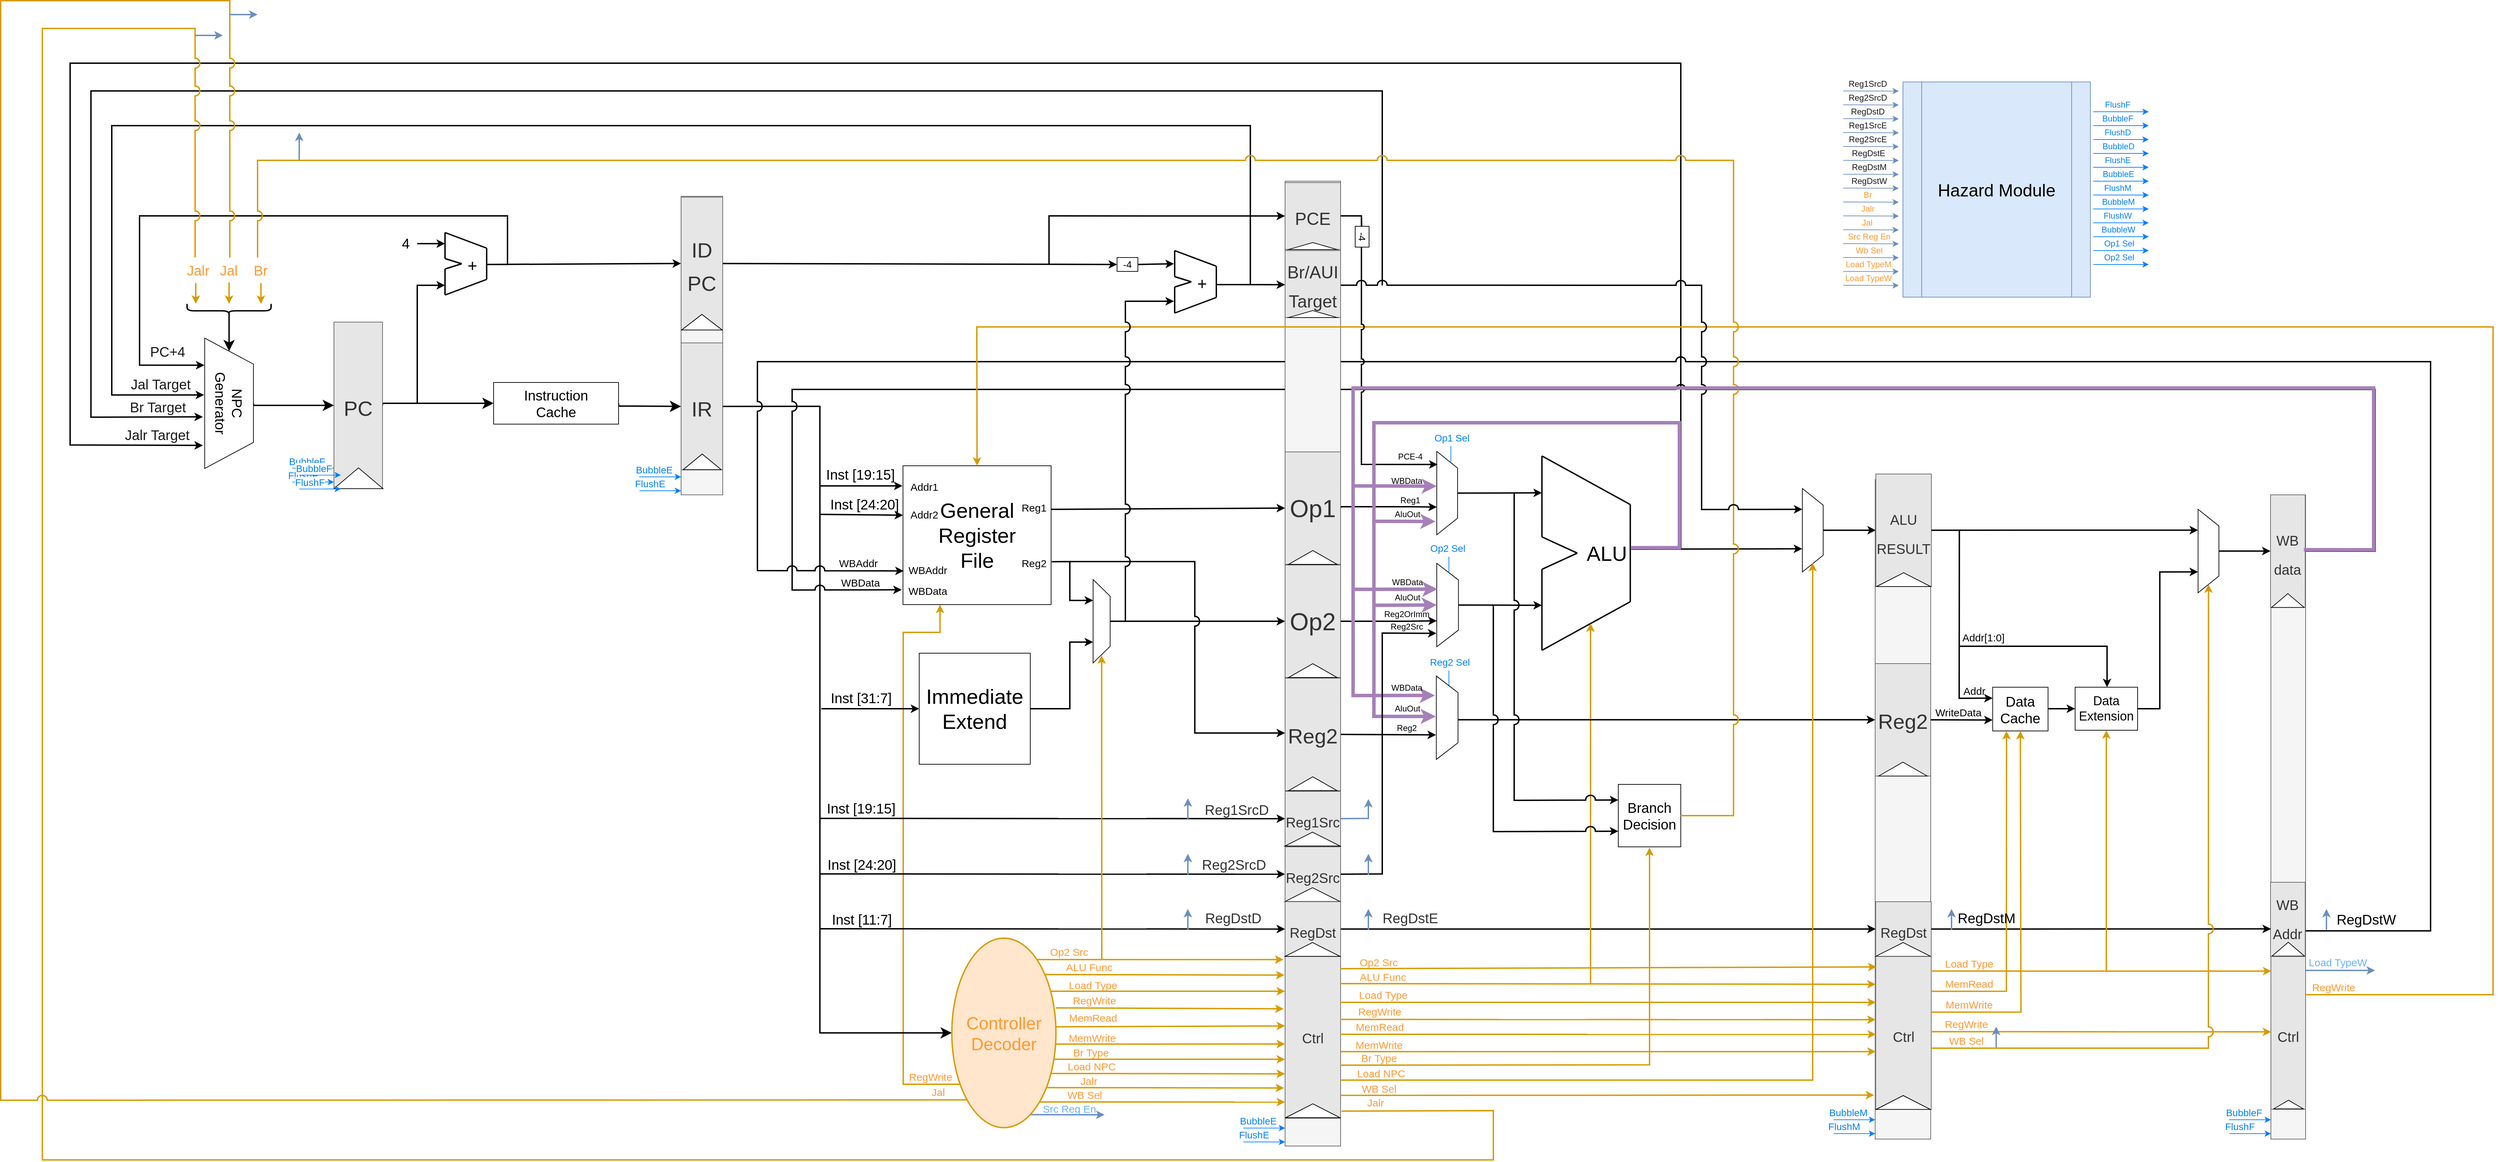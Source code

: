 <mxfile version="13.0.1" type="device" pages="2"><diagram name="第 1 页" id="rgzsyGIswD4mKxkQCjFF"><mxGraphModel dx="2860" dy="1603" grid="1" gridSize="10" guides="1" tooltips="1" connect="1" arrows="1" fold="1" page="1" pageScale="1" pageWidth="4681" pageHeight="3300" math="0" shadow="0"><root><mxCell id="0"/><mxCell id="1" parent="0"/><mxCell id="EEjMNE9hnKIsv8I_4P41-1" value="" style="endArrow=classic;html=1;strokeWidth=2;fontSize=25;fillColor=#ffe6cc;strokeColor=#d79b00;exitX=0.073;exitY=0.771;exitDx=0;exitDy=0;exitPerimeter=0;entryX=0.25;entryY=1;entryDx=0;entryDy=0;rounded=0;" parent="1" source="BpnGy-YRWYC1puqpHx8k-174" target="BpnGy-YRWYC1puqpHx8k-92" edge="1"><mxGeometry width="50" height="50" relative="1" as="geometry"><mxPoint x="1940" y="2400" as="sourcePoint"/><mxPoint x="1985" y="2456" as="targetPoint"/><Array as="points"><mxPoint x="1950" y="2411"/><mxPoint x="1950" y="1760"/><mxPoint x="2003" y="1760"/></Array></mxGeometry></mxCell><mxCell id="tIR8-jNYd6U_lmhOZ2Tj-5" value="" style="group" parent="1" vertex="1" connectable="0"><mxGeometry x="2740" y="1815.99" height="23" as="geometry"/></mxCell><mxCell id="tIR8-jNYd6U_lmhOZ2Tj-6" value="" style="endArrow=none;html=1;strokeColor=#007FFF;" parent="tIR8-jNYd6U_lmhOZ2Tj-5" edge="1"><mxGeometry width="50" height="50" relative="1" as="geometry"><mxPoint x="-4" y="22" as="sourcePoint"/><mxPoint x="-4" y="-1" as="targetPoint"/></mxGeometry></mxCell><mxCell id="tIR8-jNYd6U_lmhOZ2Tj-7" value="&lt;font style=&quot;font-size: 14px&quot; color=&quot;#007fff&quot;&gt;Reg2 Sel&lt;/font&gt;" style="text;html=1;align=center;verticalAlign=middle;resizable=0;points=[];labelBackgroundColor=#ffffff;" parent="tIR8-jNYd6U_lmhOZ2Tj-6" vertex="1" connectable="0"><mxGeometry x="0.375" y="-1" relative="1" as="geometry"><mxPoint y="-19.17" as="offset"/></mxGeometry></mxCell><mxCell id="eU1Ry3QSY8wTMeJxzdMY-1" value="" style="rounded=0;whiteSpace=wrap;html=1;strokeColor=#666666;fillColor=#f5f5f5;fontSize=20;fontColor=#333333;" parent="1" vertex="1"><mxGeometry x="3920" y="1562" width="50" height="928" as="geometry"/></mxCell><mxCell id="eU1Ry3QSY8wTMeJxzdMY-2" style="edgeStyle=orthogonalEdgeStyle;rounded=0;orthogonalLoop=1;jettySize=auto;html=1;entryX=0.25;entryY=1;entryDx=0;entryDy=0;fontColor=#007FFF;strokeColor=#007FFF;" parent="1" edge="1"><mxGeometry relative="1" as="geometry"><mxPoint x="3860" y="2462.15" as="sourcePoint"/><mxPoint x="3920" y="2462.15" as="targetPoint"/><Array as="points"/></mxGeometry></mxCell><mxCell id="eU1Ry3QSY8wTMeJxzdMY-3" value="BubbleF" style="text;html=1;align=center;verticalAlign=middle;resizable=0;points=[];labelBackgroundColor=#ffffff;fontSize=14;fontColor=#007FFF;" parent="eU1Ry3QSY8wTMeJxzdMY-2" vertex="1" connectable="0"><mxGeometry x="-0.187" y="-2" relative="1" as="geometry"><mxPoint x="-4.24" y="-12" as="offset"/></mxGeometry></mxCell><mxCell id="eU1Ry3QSY8wTMeJxzdMY-4" style="edgeStyle=orthogonalEdgeStyle;rounded=0;orthogonalLoop=1;jettySize=auto;html=1;entryX=0.25;entryY=1;entryDx=0;entryDy=0;fontColor=#007FFF;strokeColor=#007FFF;" parent="1" edge="1"><mxGeometry relative="1" as="geometry"><mxPoint x="3860" y="2482.15" as="sourcePoint"/><mxPoint x="3920" y="2482.15" as="targetPoint"/><Array as="points"/></mxGeometry></mxCell><mxCell id="eU1Ry3QSY8wTMeJxzdMY-5" value="&lt;font style=&quot;font-size: 14px&quot;&gt;FlushF&lt;/font&gt;" style="text;html=1;align=center;verticalAlign=middle;resizable=0;points=[];labelBackgroundColor=#ffffff;fontColor=#007FFF;" parent="eU1Ry3QSY8wTMeJxzdMY-4" vertex="1" connectable="0"><mxGeometry x="-0.126" y="1" relative="1" as="geometry"><mxPoint x="-11.52" y="-9" as="offset"/></mxGeometry></mxCell><mxCell id="53Fx83BwexVzcEtnr1hx-1" value="" style="rounded=0;whiteSpace=wrap;html=1;strokeColor=#666666;fillColor=#f5f5f5;fontSize=20;fontColor=#333333;" parent="1" vertex="1"><mxGeometry x="3350" y="1540" width="80" height="950" as="geometry"/></mxCell><mxCell id="53Fx83BwexVzcEtnr1hx-2" style="edgeStyle=orthogonalEdgeStyle;rounded=0;orthogonalLoop=1;jettySize=auto;html=1;entryX=0.25;entryY=1;entryDx=0;entryDy=0;fontColor=#007FFF;strokeColor=#007FFF;" parent="1" edge="1"><mxGeometry relative="1" as="geometry"><mxPoint x="3290" y="2462.15" as="sourcePoint"/><mxPoint x="3350" y="2462.15" as="targetPoint"/><Array as="points"/></mxGeometry></mxCell><mxCell id="53Fx83BwexVzcEtnr1hx-3" value="BubbleM" style="text;html=1;align=center;verticalAlign=middle;resizable=0;points=[];labelBackgroundColor=#ffffff;fontSize=14;fontColor=#007FFF;" parent="53Fx83BwexVzcEtnr1hx-2" vertex="1" connectable="0"><mxGeometry x="-0.187" y="-2" relative="1" as="geometry"><mxPoint x="-4.24" y="-12" as="offset"/></mxGeometry></mxCell><mxCell id="53Fx83BwexVzcEtnr1hx-4" style="edgeStyle=orthogonalEdgeStyle;rounded=0;orthogonalLoop=1;jettySize=auto;html=1;entryX=0.25;entryY=1;entryDx=0;entryDy=0;fontColor=#007FFF;strokeColor=#007FFF;" parent="1" edge="1"><mxGeometry relative="1" as="geometry"><mxPoint x="3290" y="2482.15" as="sourcePoint"/><mxPoint x="3350" y="2482.15" as="targetPoint"/><Array as="points"/></mxGeometry></mxCell><mxCell id="53Fx83BwexVzcEtnr1hx-5" value="&lt;font style=&quot;font-size: 14px&quot;&gt;FlushM&lt;/font&gt;" style="text;html=1;align=center;verticalAlign=middle;resizable=0;points=[];labelBackgroundColor=#ffffff;fontColor=#007FFF;" parent="53Fx83BwexVzcEtnr1hx-4" vertex="1" connectable="0"><mxGeometry x="-0.126" y="1" relative="1" as="geometry"><mxPoint x="-11.52" y="-9" as="offset"/></mxGeometry></mxCell><mxCell id="BpnGy-YRWYC1puqpHx8k-342" value="" style="rounded=0;whiteSpace=wrap;html=1;strokeColor=#666666;fillColor=#f5f5f5;fontSize=20;fontColor=#333333;" parent="1" vertex="1"><mxGeometry x="1630" y="1131.85" width="60" height="430" as="geometry"/></mxCell><mxCell id="BpnGy-YRWYC1puqpHx8k-310" value="" style="endArrow=classic;html=1;strokeWidth=2;fontSize=25;fillColor=#dae8fc;strokeColor=#6c8ebf;" parent="1" edge="1"><mxGeometry width="50" height="50" relative="1" as="geometry"><mxPoint x="2130.32" y="2454.76" as="sourcePoint"/><mxPoint x="2240" y="2455" as="targetPoint"/></mxGeometry></mxCell><mxCell id="BpnGy-YRWYC1puqpHx8k-339" value="" style="endArrow=classic;html=1;strokeWidth=2;fontSize=25;fillColor=#ffe6cc;strokeColor=#d79b00;entryX=-0.004;entryY=0.951;entryDx=0;entryDy=0;entryPerimeter=0;" parent="1" edge="1"><mxGeometry width="50" height="50" relative="1" as="geometry"><mxPoint x="2130.32" y="2436.5" as="sourcePoint"/><mxPoint x="2500" y="2436.593" as="targetPoint"/></mxGeometry></mxCell><mxCell id="BpnGy-YRWYC1puqpHx8k-46" value="" style="endArrow=classic;html=1;strokeWidth=2;fontSize=25;entryX=-0.028;entryY=0.055;entryDx=0;entryDy=0;entryPerimeter=0;exitX=0.733;exitY=0.113;exitDx=0;exitDy=0;fillColor=#ffe6cc;strokeColor=#d79b00;exitPerimeter=0;" parent="1" source="BpnGy-YRWYC1puqpHx8k-174" edge="1"><mxGeometry width="50" height="50" relative="1" as="geometry"><mxPoint x="2148.08" y="2231.565" as="sourcePoint"/><mxPoint x="2497.76" y="2231.365" as="targetPoint"/></mxGeometry></mxCell><mxCell id="BpnGy-YRWYC1puqpHx8k-47" value="" style="endArrow=classic;html=1;strokeWidth=2;fontSize=25;entryX=-0.01;entryY=0.143;entryDx=0;entryDy=0;exitX=0.886;exitY=0.192;exitDx=0;exitDy=0;fillColor=#ffe6cc;strokeColor=#d79b00;exitPerimeter=0;entryPerimeter=0;" parent="1" source="BpnGy-YRWYC1puqpHx8k-174" edge="1"><mxGeometry width="50" height="50" relative="1" as="geometry"><mxPoint x="2160.1" y="2253.115" as="sourcePoint"/><mxPoint x="2499.2" y="2253.749" as="targetPoint"/></mxGeometry></mxCell><mxCell id="BpnGy-YRWYC1puqpHx8k-48" value="Op2 Src" style="text;html=1;strokeColor=none;fillColor=none;align=center;verticalAlign=middle;whiteSpace=wrap;rounded=0;labelBackgroundColor=none;fontSize=15;fontColor=#FF9933;" parent="1" vertex="1"><mxGeometry x="2149" y="2210" width="80" height="20" as="geometry"/></mxCell><mxCell id="BpnGy-YRWYC1puqpHx8k-49" value="ALU Func" style="text;html=1;strokeColor=none;fillColor=none;align=center;verticalAlign=middle;whiteSpace=wrap;rounded=0;labelBackgroundColor=none;fontSize=15;fontColor=#FF9933;" parent="1" vertex="1"><mxGeometry x="2178" y="2232.47" width="80" height="20" as="geometry"/></mxCell><mxCell id="BpnGy-YRWYC1puqpHx8k-50" value="" style="endArrow=classic;html=1;strokeWidth=2;fontSize=25;fillColor=#ffe6cc;strokeColor=#d79b00;exitX=0.933;exitY=0.28;exitDx=0;exitDy=0;exitPerimeter=0;" parent="1" source="BpnGy-YRWYC1puqpHx8k-174" edge="1"><mxGeometry width="50" height="50" relative="1" as="geometry"><mxPoint x="2168.05" y="2277.145" as="sourcePoint"/><mxPoint x="2500" y="2277" as="targetPoint"/></mxGeometry></mxCell><mxCell id="BpnGy-YRWYC1puqpHx8k-51" value="Load Type" style="text;html=1;align=center;verticalAlign=middle;resizable=0;points=[];autosize=1;fontSize=15;fontColor=#FF9933;" parent="1" vertex="1"><mxGeometry x="2178" y="2258" width="90" height="20" as="geometry"/></mxCell><mxCell id="BpnGy-YRWYC1puqpHx8k-52" value="" style="endArrow=classic;html=1;strokeWidth=2;fontSize=25;entryX=-0.025;entryY=0.351;entryDx=0;entryDy=0;fillColor=#ffe6cc;strokeColor=#d79b00;entryPerimeter=0;" parent="1" target="BpnGy-YRWYC1puqpHx8k-176" edge="1"><mxGeometry width="50" height="50" relative="1" as="geometry"><mxPoint x="2170" y="2301" as="sourcePoint"/><mxPoint x="2501.68" y="2297.116" as="targetPoint"/></mxGeometry></mxCell><mxCell id="BpnGy-YRWYC1puqpHx8k-53" value="RegWrite" style="text;html=1;align=center;verticalAlign=middle;resizable=0;points=[];autosize=1;fontSize=15;fontColor=#FF9933;" parent="1" vertex="1"><mxGeometry x="2185" y="2280" width="80" height="20" as="geometry"/></mxCell><mxCell id="BpnGy-YRWYC1puqpHx8k-54" value="" style="endArrow=classic;html=1;strokeWidth=2;fontSize=25;fillColor=#ffe6cc;strokeColor=#d79b00;exitX=0.993;exitY=0.578;exitDx=0;exitDy=0;exitPerimeter=0;" parent="1" edge="1"><mxGeometry width="50" height="50" relative="1" as="geometry"><mxPoint x="2168.95" y="2328.294" as="sourcePoint"/><mxPoint x="2500" y="2327" as="targetPoint"/></mxGeometry></mxCell><mxCell id="BpnGy-YRWYC1puqpHx8k-55" value="MemRead" style="text;html=1;align=center;verticalAlign=middle;resizable=0;points=[];autosize=1;fontSize=15;fontColor=#FF9933;" parent="1" vertex="1"><mxGeometry x="2178" y="2305" width="90" height="20" as="geometry"/></mxCell><mxCell id="BpnGy-YRWYC1puqpHx8k-56" value="" style="endArrow=classic;html=1;strokeWidth=2;fontSize=25;fillColor=#ffe6cc;strokeColor=#d79b00;exitX=0.972;exitY=0.669;exitDx=0;exitDy=0;exitPerimeter=0;" parent="1" edge="1"><mxGeometry width="50" height="50" relative="1" as="geometry"><mxPoint x="2165.8" y="2353.137" as="sourcePoint"/><mxPoint x="2500" y="2353" as="targetPoint"/></mxGeometry></mxCell><mxCell id="BpnGy-YRWYC1puqpHx8k-57" value="MemWrite" style="text;html=1;align=center;verticalAlign=middle;resizable=0;points=[];autosize=1;fontSize=15;fontColor=#FF9933;" parent="1" vertex="1"><mxGeometry x="2182" y="2334" width="80" height="20" as="geometry"/></mxCell><mxCell id="BpnGy-YRWYC1puqpHx8k-58" value="" style="endArrow=classic;html=1;strokeWidth=2;fontSize=25;fillColor=#ffe6cc;strokeColor=#d79b00;exitX=0.963;exitY=0.694;exitDx=0;exitDy=0;exitPerimeter=0;entryX=0;entryY=0.671;entryDx=0;entryDy=0;entryPerimeter=0;" parent="1" edge="1"><mxGeometry width="50" height="50" relative="1" as="geometry"><mxPoint x="2164.45" y="2374.962" as="sourcePoint"/><mxPoint x="2500" y="2375.053" as="targetPoint"/></mxGeometry></mxCell><mxCell id="BpnGy-YRWYC1puqpHx8k-59" value="" style="endArrow=classic;html=1;strokeWidth=2;fontSize=25;fillColor=#ffe6cc;strokeColor=#d79b00;exitX=1;exitY=1;exitDx=0;exitDy=0;" parent="1" edge="1"><mxGeometry width="50" height="50" relative="1" as="geometry"><mxPoint x="2148.08" y="2395.435" as="sourcePoint"/><mxPoint x="2500" y="2396" as="targetPoint"/></mxGeometry></mxCell><mxCell id="BpnGy-YRWYC1puqpHx8k-60" value="Br Type" style="text;html=1;align=center;verticalAlign=middle;resizable=0;points=[];autosize=1;fontSize=15;fontColor=#FF9933;" parent="1" vertex="1"><mxGeometry x="2185" y="2355" width="70" height="20" as="geometry"/></mxCell><mxCell id="BpnGy-YRWYC1puqpHx8k-61" value="Load NPC" style="text;html=1;align=center;verticalAlign=middle;resizable=0;points=[];autosize=1;fontSize=15;fontColor=#FF9933;" parent="1" vertex="1"><mxGeometry x="2176" y="2375" width="90" height="20" as="geometry"/></mxCell><mxCell id="BpnGy-YRWYC1puqpHx8k-62" value="" style="endArrow=classic;html=1;strokeWidth=2;fontSize=25;fillColor=#ffe6cc;strokeColor=#d79b00;exitX=0.75;exitY=0.935;exitDx=0;exitDy=0;exitPerimeter=0;entryX=-0.016;entryY=0.87;entryDx=0;entryDy=0;entryPerimeter=0;" parent="1" edge="1"><mxGeometry width="50" height="50" relative="1" as="geometry"><mxPoint x="2132.5" y="2415.755" as="sourcePoint"/><mxPoint x="2498.72" y="2416.41" as="targetPoint"/></mxGeometry></mxCell><mxCell id="BpnGy-YRWYC1puqpHx8k-63" value="Jalr" style="text;html=1;align=center;verticalAlign=middle;resizable=0;points=[];autosize=1;fontSize=15;fontColor=#FF9933;" parent="1" vertex="1"><mxGeometry x="2197" y="2396" width="40" height="20" as="geometry"/></mxCell><mxCell id="BpnGy-YRWYC1puqpHx8k-64" style="edgeStyle=orthogonalEdgeStyle;rounded=0;orthogonalLoop=1;jettySize=auto;html=1;exitX=1;exitY=0.5;exitDx=0;exitDy=0;endSize=10;strokeWidth=2;fontSize=20;entryX=0;entryY=0.5;entryDx=0;entryDy=0;" parent="1" source="BpnGy-YRWYC1puqpHx8k-86" target="BpnGy-YRWYC1puqpHx8k-84" edge="1"><mxGeometry relative="1" as="geometry"><mxPoint x="1350" y="1433" as="targetPoint"/><Array as="points"><mxPoint x="1340" y="1430"/><mxPoint x="1340" y="1430"/></Array></mxGeometry></mxCell><mxCell id="BpnGy-YRWYC1puqpHx8k-65" style="edgeStyle=orthogonalEdgeStyle;rounded=0;orthogonalLoop=1;jettySize=auto;html=1;exitX=0.5;exitY=0;exitDx=0;exitDy=0;fontSize=15;strokeWidth=2;endSize=10;entryX=0;entryY=0.5;entryDx=0;entryDy=0;" parent="1" source="BpnGy-YRWYC1puqpHx8k-66" target="BpnGy-YRWYC1puqpHx8k-86" edge="1"><mxGeometry relative="1" as="geometry"><mxPoint x="1095" y="1433" as="targetPoint"/><Array as="points"><mxPoint x="1014" y="1433"/></Array></mxGeometry></mxCell><mxCell id="BpnGy-YRWYC1puqpHx8k-66" value="&lt;font style=&quot;font-size: 20px;&quot;&gt;NPC&lt;br style=&quot;font-size: 20px;&quot;&gt;Generator&lt;/font&gt;" style="shape=trapezoid;perimeter=trapezoidPerimeter;whiteSpace=wrap;html=1;rotation=90;labelBackgroundColor=#ffffff;fontSize=20;" parent="1" vertex="1"><mxGeometry x="884.99" y="1394.86" width="187.91" height="70.27" as="geometry"/></mxCell><mxCell id="BpnGy-YRWYC1puqpHx8k-67" value="&lt;font color=&quot;#1a1a1a&quot; style=&quot;font-size: 20px;&quot;&gt;PC+4&lt;/font&gt;" style="text;html=1;align=center;verticalAlign=middle;resizable=0;points=[];autosize=1;fontSize=20;fontColor=#FF3333;" parent="1" vertex="1"><mxGeometry x="855" y="1340" width="70" height="30" as="geometry"/></mxCell><mxCell id="BpnGy-YRWYC1puqpHx8k-68" value="&lt;font color=&quot;#1a1a1a&quot; style=&quot;font-size: 20px;&quot;&gt;Jal Target&lt;/font&gt;" style="text;html=1;align=center;verticalAlign=middle;resizable=0;points=[];autosize=1;fontSize=20;fontColor=#FF3333;" parent="1" vertex="1"><mxGeometry x="830" y="1387" width="100" height="30" as="geometry"/></mxCell><mxCell id="BpnGy-YRWYC1puqpHx8k-69" value="&lt;font color=&quot;#1a1a1a&quot; style=&quot;font-size: 20px&quot;&gt;Br Target&lt;/font&gt;" style="text;html=1;align=center;verticalAlign=middle;resizable=0;points=[];autosize=1;fontSize=20;fontColor=#FF3333;" parent="1" vertex="1"><mxGeometry x="826" y="1420" width="100" height="30" as="geometry"/></mxCell><mxCell id="BpnGy-YRWYC1puqpHx8k-70" value="&lt;font color=&quot;#1a1a1a&quot; style=&quot;font-size: 20px;&quot;&gt;Jalr Target&lt;/font&gt;" style="text;html=1;align=center;verticalAlign=middle;resizable=0;points=[];autosize=1;fontSize=20;fontColor=#FF3333;" parent="1" vertex="1"><mxGeometry x="820" y="1460" width="110" height="30" as="geometry"/></mxCell><mxCell id="BpnGy-YRWYC1puqpHx8k-71" style="edgeStyle=orthogonalEdgeStyle;rounded=0;orthogonalLoop=1;jettySize=auto;html=1;strokeColor=#d79b00;fontSize=14;fontColor=#FF3333;strokeWidth=2;fillColor=#ffe6cc;" parent="1" edge="1"><mxGeometry relative="1" as="geometry"><mxPoint x="980.0" y="1256.75" as="sourcePoint"/><Array as="points"><mxPoint x="979" y="1256.93"/></Array><mxPoint x="978.966" y="1286.75" as="targetPoint"/></mxGeometry></mxCell><mxCell id="BpnGy-YRWYC1puqpHx8k-72" style="edgeStyle=orthogonalEdgeStyle;rounded=0;orthogonalLoop=1;jettySize=auto;html=1;exitX=0.1;exitY=0.5;exitDx=0;exitDy=0;exitPerimeter=0;entryX=0;entryY=0.5;entryDx=0;entryDy=0;endSize=10;strokeWidth=2;fontSize=15;" parent="1" source="BpnGy-YRWYC1puqpHx8k-73" target="BpnGy-YRWYC1puqpHx8k-66" edge="1"><mxGeometry relative="1" as="geometry"><mxPoint x="988.955" y="1357.771" as="targetPoint"/><Array as="points"><mxPoint x="979" y="1304.93"/></Array></mxGeometry></mxCell><mxCell id="BpnGy-YRWYC1puqpHx8k-73" value="" style="shape=curlyBracket;whiteSpace=wrap;html=1;rounded=1;rotation=-180;direction=south;strokeWidth=2;" parent="1" vertex="1"><mxGeometry x="918.43" y="1286.75" width="121.05" height="20" as="geometry"/></mxCell><mxCell id="BpnGy-YRWYC1puqpHx8k-74" style="edgeStyle=orthogonalEdgeStyle;rounded=0;orthogonalLoop=1;jettySize=auto;html=1;strokeColor=#d79b00;fontSize=14;fontColor=#FF3333;strokeWidth=2;fillColor=#ffe6cc;" parent="1" edge="1"><mxGeometry relative="1" as="geometry"><mxPoint x="1024.86" y="1286.75" as="targetPoint"/><mxPoint x="1024.86" y="1256.75" as="sourcePoint"/></mxGeometry></mxCell><mxCell id="BpnGy-YRWYC1puqpHx8k-75" style="edgeStyle=orthogonalEdgeStyle;rounded=0;orthogonalLoop=1;jettySize=auto;html=1;strokeColor=#d79b00;fontSize=14;fontColor=#FF3333;strokeWidth=2;fillColor=#ffe6cc;" parent="1" edge="1"><mxGeometry relative="1" as="geometry"><mxPoint x="931.0" y="1286.75" as="targetPoint"/><mxPoint x="931.0" y="1256.75" as="sourcePoint"/></mxGeometry></mxCell><mxCell id="BpnGy-YRWYC1puqpHx8k-76" value="Jalr" style="text;html=1;align=center;verticalAlign=middle;resizable=0;points=[];autosize=1;fontSize=20;fontColor=#FF9933;" parent="1" vertex="1"><mxGeometry x="908.95" y="1222.93" width="50" height="30" as="geometry"/></mxCell><mxCell id="BpnGy-YRWYC1puqpHx8k-77" value="Jal" style="text;html=1;align=center;verticalAlign=middle;resizable=0;points=[];autosize=1;fontSize=20;fontColor=#FF9933;" parent="1" vertex="1"><mxGeometry x="957.95" y="1222.93" width="40" height="30" as="geometry"/></mxCell><mxCell id="BpnGy-YRWYC1puqpHx8k-78" value="&lt;font style=&quot;font-size: 20px&quot;&gt;Br&lt;/font&gt;" style="text;html=1;align=center;verticalAlign=middle;resizable=0;points=[];autosize=1;fontSize=20;fontColor=#FF9933;" parent="1" vertex="1"><mxGeometry x="1004" y="1222.93" width="40" height="30" as="geometry"/></mxCell><mxCell id="BpnGy-YRWYC1puqpHx8k-79" value="" style="endArrow=classic;html=1;strokeWidth=2;fontSize=20;entryX=0.208;entryY=1.006;entryDx=0;entryDy=0;entryPerimeter=0;rounded=0;" parent="1" target="BpnGy-YRWYC1puqpHx8k-66" edge="1"><mxGeometry width="50" height="50" relative="1" as="geometry"><mxPoint x="1350" y="1230" as="sourcePoint"/><mxPoint x="685" y="1320" as="targetPoint"/><Array as="points"><mxPoint x="1380" y="1230"/><mxPoint x="1380" y="1160"/><mxPoint x="850" y="1160"/><mxPoint x="850" y="1375"/></Array></mxGeometry></mxCell><mxCell id="BpnGy-YRWYC1puqpHx8k-80" value="" style="endArrow=classic;html=1;strokeWidth=2;fontSize=20;entryX=0.823;entryY=1.036;entryDx=0;entryDy=0;entryPerimeter=0;rounded=0;" parent="1" target="BpnGy-YRWYC1puqpHx8k-66" edge="1"><mxGeometry width="50" height="50" relative="1" as="geometry"><mxPoint x="3070" y="1640" as="sourcePoint"/><mxPoint x="917.388" y="1420.125" as="targetPoint"/><Array as="points"><mxPoint x="3070" y="940"/><mxPoint x="750" y="940"/><mxPoint x="750" y="1490"/></Array></mxGeometry></mxCell><mxCell id="BpnGy-YRWYC1puqpHx8k-81" value="" style="endArrow=classic;html=1;strokeWidth=2;fontSize=20;entryX=0.604;entryY=1.037;entryDx=0;entryDy=0;entryPerimeter=0;jumpStyle=arc;rounded=0;" parent="1" target="BpnGy-YRWYC1puqpHx8k-66" edge="1"><mxGeometry width="50" height="50" relative="1" as="geometry"><mxPoint x="2640" y="1260" as="sourcePoint"/><mxPoint x="934.934" y="1449.996" as="targetPoint"/><Array as="points"><mxPoint x="2640" y="980"/><mxPoint x="780" y="980"/><mxPoint x="780" y="1450"/></Array></mxGeometry></mxCell><mxCell id="BpnGy-YRWYC1puqpHx8k-82" value="" style="endArrow=classic;html=1;strokeWidth=2;fontSize=20;rounded=0;" parent="1" edge="1"><mxGeometry width="50" height="50" relative="1" as="geometry"><mxPoint x="2450" y="1260" as="sourcePoint"/><mxPoint x="943" y="1418" as="targetPoint"/><Array as="points"><mxPoint x="2450" y="1030"/><mxPoint x="810" y="1030"/><mxPoint x="810" y="1418"/></Array></mxGeometry></mxCell><mxCell id="BpnGy-YRWYC1puqpHx8k-83" style="edgeStyle=orthogonalEdgeStyle;rounded=0;orthogonalLoop=1;jettySize=auto;html=1;exitX=1;exitY=0.5;exitDx=0;exitDy=0;endSize=10;strokeWidth=2;fontSize=40;entryX=0;entryY=0.5;entryDx=0;entryDy=0;" parent="1" source="BpnGy-YRWYC1puqpHx8k-84" target="BpnGy-YRWYC1puqpHx8k-89" edge="1"><mxGeometry relative="1" as="geometry"><mxPoint x="1610" y="1434" as="targetPoint"/><Array as="points"><mxPoint x="1540" y="1434"/><mxPoint x="1560" y="1434"/></Array></mxGeometry></mxCell><mxCell id="BpnGy-YRWYC1puqpHx8k-84" value="&lt;font style=&quot;font-size: 20px;&quot;&gt;Instruction&lt;br style=&quot;font-size: 20px;&quot;&gt;Cache&lt;/font&gt;" style="rounded=0;whiteSpace=wrap;html=1;shadow=0;glass=0;comic=0;gradientColor=none;fontSize=20;" parent="1" vertex="1"><mxGeometry x="1360" y="1400" width="180" height="60" as="geometry"/></mxCell><mxCell id="BpnGy-YRWYC1puqpHx8k-85" value="" style="group" parent="1" vertex="1" connectable="0"><mxGeometry x="1130" y="1313" width="80" height="263.5" as="geometry"/></mxCell><mxCell id="BpnGy-YRWYC1puqpHx8k-86" value="&lt;font style=&quot;font-size: 30px&quot;&gt;PC&lt;/font&gt;" style="rounded=0;whiteSpace=wrap;html=1;fontSize=40;fillColor=#E6E6E6;strokeColor=#666666;fontColor=#333333;" parent="BpnGy-YRWYC1puqpHx8k-85" vertex="1"><mxGeometry width="70" height="240" as="geometry"/></mxCell><mxCell id="BpnGy-YRWYC1puqpHx8k-87" value="" style="triangle;whiteSpace=wrap;html=1;fontSize=50;rotation=-90;" parent="BpnGy-YRWYC1puqpHx8k-85" vertex="1"><mxGeometry x="20.37" y="189.62" width="30" height="70.75" as="geometry"/></mxCell><mxCell id="BpnGy-YRWYC1puqpHx8k-88" value="" style="group" parent="1" vertex="1" connectable="0"><mxGeometry x="1630" y="1343" width="60" height="198.5" as="geometry"/></mxCell><mxCell id="BpnGy-YRWYC1puqpHx8k-89" value="&lt;font style=&quot;font-size: 30px&quot;&gt;IR&lt;/font&gt;" style="rounded=0;whiteSpace=wrap;html=1;fontSize=40;fillColor=#E6E6E6;strokeColor=#666666;fontColor=#333333;" parent="BpnGy-YRWYC1puqpHx8k-88" vertex="1"><mxGeometry width="60" height="182.879" as="geometry"/></mxCell><mxCell id="BpnGy-YRWYC1puqpHx8k-90" value="" style="triangle;whiteSpace=wrap;html=1;fontSize=50;rotation=-90;" parent="BpnGy-YRWYC1puqpHx8k-88" vertex="1"><mxGeometry x="19.18" y="143.93" width="22.5" height="54.77" as="geometry"/></mxCell><mxCell id="BpnGy-YRWYC1puqpHx8k-91" value="" style="group;fontSize=20;" parent="1" vertex="1" connectable="0"><mxGeometry x="1943" y="1520" width="220" height="200" as="geometry"/></mxCell><mxCell id="BpnGy-YRWYC1puqpHx8k-92" value="&lt;font style=&quot;font-size: 30px&quot;&gt;General&lt;br&gt;Register&lt;br&gt;File&lt;/font&gt;" style="rounded=0;whiteSpace=wrap;html=1;shadow=0;glass=0;comic=0;gradientColor=none;" parent="BpnGy-YRWYC1puqpHx8k-91" vertex="1"><mxGeometry x="6.667" width="213.333" height="200" as="geometry"/></mxCell><mxCell id="BpnGy-YRWYC1puqpHx8k-93" value="&lt;font style=&quot;font-size: 15px&quot;&gt;Addr1&lt;/font&gt;" style="text;html=1;align=center;verticalAlign=middle;resizable=0;points=[];autosize=1;fontSize=20;" parent="BpnGy-YRWYC1puqpHx8k-91" vertex="1"><mxGeometry x="6.67" y="12.685" width="60" height="30" as="geometry"/></mxCell><mxCell id="BpnGy-YRWYC1puqpHx8k-94" value="&lt;font style=&quot;font-size: 15px;&quot;&gt;Addr2&lt;/font&gt;" style="text;html=1;align=center;verticalAlign=middle;resizable=0;points=[];autosize=1;fontSize=15;" parent="BpnGy-YRWYC1puqpHx8k-91" vertex="1"><mxGeometry x="6.67" y="59.998" width="60" height="20" as="geometry"/></mxCell><mxCell id="BpnGy-YRWYC1puqpHx8k-95" value="&lt;font style=&quot;font-size: 15px;&quot;&gt;Reg1&lt;/font&gt;" style="text;html=1;align=center;verticalAlign=middle;resizable=0;points=[];autosize=1;fontSize=15;" parent="BpnGy-YRWYC1puqpHx8k-91" vertex="1"><mxGeometry x="169.997" y="49.998" width="50" height="20" as="geometry"/></mxCell><mxCell id="BpnGy-YRWYC1puqpHx8k-96" value="&lt;font style=&quot;font-size: 15px;&quot;&gt;Reg2&lt;/font&gt;" style="text;html=1;align=center;verticalAlign=middle;resizable=0;points=[];autosize=1;fontSize=15;" parent="BpnGy-YRWYC1puqpHx8k-91" vertex="1"><mxGeometry x="169.997" y="129.998" width="50" height="20" as="geometry"/></mxCell><mxCell id="BpnGy-YRWYC1puqpHx8k-97" value="WBData" style="text;html=1;align=center;verticalAlign=middle;resizable=0;points=[];autosize=1;fontSize=15;" parent="BpnGy-YRWYC1puqpHx8k-91" vertex="1"><mxGeometry x="6.673" y="170.004" width="70" height="20" as="geometry"/></mxCell><mxCell id="BpnGy-YRWYC1puqpHx8k-98" value="WBAddr" style="text;html=1;align=center;verticalAlign=middle;resizable=0;points=[];autosize=1;fontSize=15;" parent="BpnGy-YRWYC1puqpHx8k-91" vertex="1"><mxGeometry x="6.67" y="140" width="70" height="20" as="geometry"/></mxCell><mxCell id="BpnGy-YRWYC1puqpHx8k-99" style="edgeStyle=orthogonalEdgeStyle;rounded=0;orthogonalLoop=1;jettySize=auto;html=1;exitX=1;exitY=0.5;exitDx=0;exitDy=0;endSize=10;strokeWidth=2;fontSize=15;entryX=0;entryY=0.5;entryDx=0;entryDy=0;" parent="1" source="BpnGy-YRWYC1puqpHx8k-89" target="BpnGy-YRWYC1puqpHx8k-174" edge="1"><mxGeometry relative="1" as="geometry"><mxPoint x="1980" y="2310" as="targetPoint"/><Array as="points"><mxPoint x="1830" y="1434"/><mxPoint x="1830" y="2337"/></Array></mxGeometry></mxCell><mxCell id="BpnGy-YRWYC1puqpHx8k-100" value="&lt;font style=&quot;font-size: 20px;&quot;&gt;Inst [19:15]&lt;/font&gt;" style="text;html=1;align=center;verticalAlign=middle;resizable=0;points=[];autosize=1;fontSize=20;" parent="1" vertex="1"><mxGeometry x="1833" y="1517" width="110" height="30" as="geometry"/></mxCell><mxCell id="BpnGy-YRWYC1puqpHx8k-101" value="" style="endArrow=classic;html=1;strokeWidth=2;fontSize=15;entryX=-0.013;entryY=0.542;entryDx=0;entryDy=0;entryPerimeter=0;" parent="1" target="BpnGy-YRWYC1puqpHx8k-93" edge="1"><mxGeometry width="50" height="50" relative="1" as="geometry"><mxPoint x="1830" y="1549" as="sourcePoint"/><mxPoint x="1890" y="1450" as="targetPoint"/></mxGeometry></mxCell><mxCell id="BpnGy-YRWYC1puqpHx8k-102" value="" style="endArrow=classic;html=1;strokeWidth=2;fontSize=15;entryX=0.001;entryY=0.562;entryDx=0;entryDy=0;entryPerimeter=0;" parent="1" target="BpnGy-YRWYC1puqpHx8k-94" edge="1"><mxGeometry width="50" height="50" relative="1" as="geometry"><mxPoint x="1830" y="1590" as="sourcePoint"/><mxPoint x="1992.94" y="1580.005" as="targetPoint"/></mxGeometry></mxCell><mxCell id="BpnGy-YRWYC1puqpHx8k-103" value="&lt;font style=&quot;font-size: 20px&quot;&gt;Inst [24:20]&lt;/font&gt;" style="text;html=1;align=center;verticalAlign=middle;resizable=0;points=[];autosize=1;fontSize=20;" parent="1" vertex="1"><mxGeometry x="1839" y="1559.83" width="110" height="30" as="geometry"/></mxCell><mxCell id="BpnGy-YRWYC1puqpHx8k-104" value="&lt;font style=&quot;font-size: 30px;&quot;&gt;Immediate&lt;br style=&quot;font-size: 30px;&quot;&gt;Extend&lt;/font&gt;" style="rounded=0;whiteSpace=wrap;html=1;shadow=0;glass=0;comic=0;gradientColor=none;fontSize=30;" parent="1" vertex="1"><mxGeometry x="1973" y="1790" width="160" height="160" as="geometry"/></mxCell><mxCell id="BpnGy-YRWYC1puqpHx8k-105" value="" style="endArrow=classic;html=1;strokeWidth=2;fontSize=15;entryX=0;entryY=0.5;entryDx=0;entryDy=0;" parent="1" target="BpnGy-YRWYC1puqpHx8k-104" edge="1"><mxGeometry width="50" height="50" relative="1" as="geometry"><mxPoint x="1832" y="1870" as="sourcePoint"/><mxPoint x="1998.36" y="1940.528" as="targetPoint"/></mxGeometry></mxCell><mxCell id="BpnGy-YRWYC1puqpHx8k-106" value="&lt;font style=&quot;font-size: 20px&quot;&gt;Inst [31:7]&lt;/font&gt;" style="text;html=1;align=center;verticalAlign=middle;resizable=0;points=[];autosize=1;fontSize=20;" parent="1" vertex="1"><mxGeometry x="1839" y="1839.02" width="100" height="30" as="geometry"/></mxCell><mxCell id="BpnGy-YRWYC1puqpHx8k-110" value="" style="endArrow=classic;html=1;strokeWidth=2;fontSize=35;exitX=1.002;exitY=0.314;exitDx=0;exitDy=0;exitPerimeter=0;entryX=0;entryY=0.5;entryDx=0;entryDy=0;" parent="1" source="BpnGy-YRWYC1puqpHx8k-92" target="BpnGy-YRWYC1puqpHx8k-108" edge="1"><mxGeometry width="50" height="50" relative="1" as="geometry"><mxPoint x="2316" y="1580" as="sourcePoint"/><mxPoint x="2366" y="1530" as="targetPoint"/></mxGeometry></mxCell><mxCell id="BpnGy-YRWYC1puqpHx8k-114" style="edgeStyle=orthogonalEdgeStyle;rounded=0;orthogonalLoop=1;jettySize=auto;html=1;exitX=0.5;exitY=0;exitDx=0;exitDy=0;entryX=0;entryY=0.5;entryDx=0;entryDy=0;endSize=6;strokeWidth=2;fontSize=35;" parent="1" source="BpnGy-YRWYC1puqpHx8k-115" target="BpnGy-YRWYC1puqpHx8k-112" edge="1"><mxGeometry relative="1" as="geometry"/></mxCell><mxCell id="BpnGy-YRWYC1puqpHx8k-115" value="" style="shape=trapezoid;perimeter=trapezoidPerimeter;whiteSpace=wrap;html=1;rounded=0;shadow=0;glass=0;comic=0;gradientColor=none;rotation=90;" parent="1" vertex="1"><mxGeometry x="2175.67" y="1731.68" width="120.25" height="24.6" as="geometry"/></mxCell><mxCell id="BpnGy-YRWYC1puqpHx8k-116" value="" style="endArrow=classic;html=1;strokeWidth=2;fontSize=35;entryX=0.25;entryY=1;entryDx=0;entryDy=0;rounded=0;exitX=1.018;exitY=0.412;exitDx=0;exitDy=0;exitPerimeter=0;" parent="1" source="BpnGy-YRWYC1puqpHx8k-96" target="BpnGy-YRWYC1puqpHx8k-115" edge="1"><mxGeometry width="50" height="50" relative="1" as="geometry"><mxPoint x="2229.997" y="1671.82" as="sourcePoint"/><mxPoint x="2779.57" y="1669.998" as="targetPoint"/><Array as="points"><mxPoint x="2190" y="1658"/><mxPoint x="2190" y="1714"/></Array></mxGeometry></mxCell><mxCell id="BpnGy-YRWYC1puqpHx8k-117" value="" style="endArrow=classic;html=1;strokeWidth=2;fontSize=35;entryX=0.75;entryY=1;entryDx=0;entryDy=0;rounded=0;exitX=1;exitY=0.5;exitDx=0;exitDy=0;" parent="1" source="BpnGy-YRWYC1puqpHx8k-104" target="BpnGy-YRWYC1puqpHx8k-115" edge="1"><mxGeometry width="50" height="50" relative="1" as="geometry"><mxPoint x="2199.997" y="1700.238" as="sourcePoint"/><mxPoint x="2446.1" y="1755.912" as="targetPoint"/><Array as="points"><mxPoint x="2190" y="1870"/><mxPoint x="2190" y="1774"/></Array></mxGeometry></mxCell><mxCell id="BpnGy-YRWYC1puqpHx8k-118" value="" style="endArrow=none;html=1;fontSize=15;strokeWidth=2;" parent="1" edge="1"><mxGeometry width="50" height="50" relative="1" as="geometry"><mxPoint x="2870" y="1669.163" as="sourcePoint"/><mxPoint x="2920.902" y="1645.83" as="targetPoint"/></mxGeometry></mxCell><mxCell id="BpnGy-YRWYC1puqpHx8k-119" value="" style="endArrow=none;html=1;fontSize=15;strokeWidth=2;" parent="1" edge="1"><mxGeometry width="50" height="50" relative="1" as="geometry"><mxPoint x="2870" y="1622.497" as="sourcePoint"/><mxPoint x="2920.902" y="1645.83" as="targetPoint"/></mxGeometry></mxCell><mxCell id="BpnGy-YRWYC1puqpHx8k-120" value="" style="endArrow=none;html=1;fontSize=15;strokeWidth=2;" parent="1" edge="1"><mxGeometry width="50" height="50" relative="1" as="geometry"><mxPoint x="2870" y="1622.497" as="sourcePoint"/><mxPoint x="2870" y="1505.83" as="targetPoint"/></mxGeometry></mxCell><mxCell id="BpnGy-YRWYC1puqpHx8k-121" value="" style="endArrow=none;html=1;fontSize=15;strokeWidth=2;" parent="1" edge="1"><mxGeometry width="50" height="50" relative="1" as="geometry"><mxPoint x="2870" y="1785.83" as="sourcePoint"/><mxPoint x="2870" y="1669.163" as="targetPoint"/></mxGeometry></mxCell><mxCell id="BpnGy-YRWYC1puqpHx8k-122" value="" style="endArrow=none;html=1;fontSize=15;strokeWidth=2;" parent="1" edge="1"><mxGeometry width="50" height="50" relative="1" as="geometry"><mxPoint x="2870" y="1505.83" as="sourcePoint"/><mxPoint x="2997.254" y="1575.83" as="targetPoint"/></mxGeometry></mxCell><mxCell id="BpnGy-YRWYC1puqpHx8k-123" value="" style="endArrow=none;html=1;fontSize=15;strokeWidth=2;" parent="1" edge="1"><mxGeometry width="50" height="50" relative="1" as="geometry"><mxPoint x="2870" y="1785.83" as="sourcePoint"/><mxPoint x="2997.254" y="1715.83" as="targetPoint"/></mxGeometry></mxCell><mxCell id="BpnGy-YRWYC1puqpHx8k-124" value="" style="endArrow=none;html=1;fontSize=15;strokeWidth=2;" parent="1" edge="1"><mxGeometry width="50" height="50" relative="1" as="geometry"><mxPoint x="2997.254" y="1715.83" as="sourcePoint"/><mxPoint x="2997.254" y="1575.83" as="targetPoint"/></mxGeometry></mxCell><mxCell id="BpnGy-YRWYC1puqpHx8k-125" value="&lt;font style=&quot;font-size: 30px;&quot;&gt;ALU&lt;/font&gt;" style="text;html=1;align=center;verticalAlign=middle;resizable=0;points=[];autosize=1;fontSize=30;" parent="1" vertex="1"><mxGeometry x="2928.188" y="1625.827" width="70" height="40" as="geometry"/></mxCell><mxCell id="BpnGy-YRWYC1puqpHx8k-126" value="" style="shape=trapezoid;perimeter=trapezoidPerimeter;whiteSpace=wrap;html=1;rounded=0;shadow=0;glass=0;comic=0;gradientColor=none;rotation=90;" parent="1" vertex="1"><mxGeometry x="2673.38" y="1544.38" width="120.25" height="30" as="geometry"/></mxCell><mxCell id="BpnGy-YRWYC1puqpHx8k-127" value="" style="shape=trapezoid;perimeter=trapezoidPerimeter;whiteSpace=wrap;html=1;rounded=0;shadow=0;glass=0;comic=0;gradientColor=none;rotation=90;" parent="1" vertex="1"><mxGeometry x="2674" y="1705" width="120.25" height="31.25" as="geometry"/></mxCell><mxCell id="BpnGy-YRWYC1puqpHx8k-128" value="" style="endArrow=classic;html=1;strokeWidth=2;fontSize=35;exitX=0.5;exitY=0;exitDx=0;exitDy=0;" parent="1" source="BpnGy-YRWYC1puqpHx8k-126" edge="1"><mxGeometry width="50" height="50" relative="1" as="geometry"><mxPoint x="2540" y="1710" as="sourcePoint"/><mxPoint x="2870" y="1559" as="targetPoint"/></mxGeometry></mxCell><mxCell id="BpnGy-YRWYC1puqpHx8k-129" value="" style="endArrow=classic;html=1;strokeWidth=2;fontSize=35;exitX=0.5;exitY=0;exitDx=0;exitDy=0;" parent="1" source="BpnGy-YRWYC1puqpHx8k-127" edge="1"><mxGeometry width="50" height="50" relative="1" as="geometry"><mxPoint x="2540" y="1710" as="sourcePoint"/><mxPoint x="2870" y="1721" as="targetPoint"/></mxGeometry></mxCell><mxCell id="BpnGy-YRWYC1puqpHx8k-130" style="edgeStyle=orthogonalEdgeStyle;rounded=0;orthogonalLoop=1;jettySize=auto;html=1;exitX=1;exitY=0.5;exitDx=0;exitDy=0;entryX=0.667;entryY=0.995;entryDx=0;entryDy=0;endSize=6;strokeWidth=2;fontSize=15;entryPerimeter=0;" parent="1" source="BpnGy-YRWYC1puqpHx8k-108" target="BpnGy-YRWYC1puqpHx8k-126" edge="1"><mxGeometry relative="1" as="geometry"><Array as="points"><mxPoint x="2580" y="1579"/><mxPoint x="2680" y="1579"/></Array></mxGeometry></mxCell><mxCell id="BpnGy-YRWYC1puqpHx8k-131" style="edgeStyle=orthogonalEdgeStyle;rounded=0;orthogonalLoop=1;jettySize=auto;html=1;exitX=1;exitY=0.5;exitDx=0;exitDy=0;endSize=6;strokeWidth=2;fontSize=15;entryX=0.689;entryY=0.998;entryDx=0;entryDy=0;entryPerimeter=0;" parent="1" source="BpnGy-YRWYC1puqpHx8k-112" target="BpnGy-YRWYC1puqpHx8k-127" edge="1"><mxGeometry relative="1" as="geometry"><mxPoint x="2769" y="1745" as="targetPoint"/><Array as="points"><mxPoint x="2675" y="1744"/></Array></mxGeometry></mxCell><mxCell id="BpnGy-YRWYC1puqpHx8k-132" value="" style="shape=trapezoid;perimeter=trapezoidPerimeter;whiteSpace=wrap;html=1;rounded=0;shadow=0;glass=0;comic=0;gradientColor=none;rotation=90;" parent="1" vertex="1"><mxGeometry x="3200" y="1597.83" width="120.25" height="30" as="geometry"/></mxCell><mxCell id="BpnGy-YRWYC1puqpHx8k-133" value="" style="endArrow=classic;html=1;strokeWidth=2;fontSize=15;entryX=0.723;entryY=1.007;entryDx=0;entryDy=0;exitX=0.998;exitY=0.356;exitDx=0;exitDy=0;exitPerimeter=0;entryPerimeter=0;" parent="1" source="BpnGy-YRWYC1puqpHx8k-125" target="BpnGy-YRWYC1puqpHx8k-132" edge="1"><mxGeometry width="50" height="50" relative="1" as="geometry"><mxPoint x="3370" y="1610" as="sourcePoint"/><mxPoint x="3420" y="1560" as="targetPoint"/></mxGeometry></mxCell><mxCell id="BpnGy-YRWYC1puqpHx8k-134" value="&lt;font style=&quot;font-size: 20px&quot;&gt;ALU&lt;br&gt;RESULT&lt;/font&gt;" style="rounded=0;whiteSpace=wrap;html=1;fontSize=35;fillColor=#E6E6E6;strokeColor=#666666;fontColor=#333333;verticalAlign=middle;" parent="1" vertex="1"><mxGeometry x="3350.96" y="1531.85" width="80" height="161.957" as="geometry"/></mxCell><mxCell id="BpnGy-YRWYC1puqpHx8k-135" value="" style="triangle;whiteSpace=wrap;html=1;fontSize=50;rotation=-90;" parent="1" vertex="1"><mxGeometry x="3380.96" y="1645" width="20" height="78" as="geometry"/></mxCell><mxCell id="BpnGy-YRWYC1puqpHx8k-136" value="" style="endArrow=classic;html=1;strokeWidth=2;fontSize=15;entryX=0;entryY=0.5;entryDx=0;entryDy=0;exitX=0.5;exitY=0;exitDx=0;exitDy=0;" parent="1" source="BpnGy-YRWYC1puqpHx8k-132" target="BpnGy-YRWYC1puqpHx8k-134" edge="1"><mxGeometry width="50" height="50" relative="1" as="geometry"><mxPoint x="3290" y="1617" as="sourcePoint"/><mxPoint x="3050" y="1537" as="targetPoint"/></mxGeometry></mxCell><mxCell id="BpnGy-YRWYC1puqpHx8k-137" value="" style="shape=trapezoid;perimeter=trapezoidPerimeter;whiteSpace=wrap;html=1;rounded=0;shadow=0;glass=0;comic=0;gradientColor=none;rotation=90;" parent="1" vertex="1"><mxGeometry x="3770" y="1627.83" width="120.25" height="30" as="geometry"/></mxCell><mxCell id="BpnGy-YRWYC1puqpHx8k-138" value="" style="endArrow=classic;html=1;strokeWidth=2;fontSize=15;entryX=0.25;entryY=1;entryDx=0;entryDy=0;exitX=1;exitY=0.5;exitDx=0;exitDy=0;" parent="1" source="BpnGy-YRWYC1puqpHx8k-134" target="BpnGy-YRWYC1puqpHx8k-137" edge="1"><mxGeometry width="50" height="50" relative="1" as="geometry"><mxPoint x="3540" y="1750" as="sourcePoint"/><mxPoint x="3590" y="1700" as="targetPoint"/></mxGeometry></mxCell><mxCell id="BpnGy-YRWYC1puqpHx8k-139" value="&lt;span style=&quot;font-size: 20px&quot;&gt;WB &lt;br&gt;data&lt;/span&gt;" style="rounded=0;whiteSpace=wrap;html=1;fontSize=35;fillColor=#E6E6E6;strokeColor=#666666;fontColor=#333333;verticalAlign=middle;" parent="1" vertex="1"><mxGeometry x="3919.43" y="1561.85" width="50" height="161.96" as="geometry"/></mxCell><mxCell id="BpnGy-YRWYC1puqpHx8k-140" value="" style="triangle;whiteSpace=wrap;html=1;fontSize=50;rotation=-90;" parent="1" vertex="1"><mxGeometry x="3934.43" y="1690.73" width="20" height="46.85" as="geometry"/></mxCell><mxCell id="BpnGy-YRWYC1puqpHx8k-141" value="" style="endArrow=classic;html=1;strokeWidth=2;fontSize=15;entryX=0;entryY=0.5;entryDx=0;entryDy=0;" parent="1" source="BpnGy-YRWYC1puqpHx8k-137" target="BpnGy-YRWYC1puqpHx8k-139" edge="1"><mxGeometry width="50" height="50" relative="1" as="geometry"><mxPoint x="3730" y="1750" as="sourcePoint"/><mxPoint x="3780" y="1700" as="targetPoint"/></mxGeometry></mxCell><mxCell id="BpnGy-YRWYC1puqpHx8k-142" value="" style="endArrow=classic;html=1;strokeWidth=2;fontSize=15;entryX=-0.026;entryY=0.433;entryDx=0;entryDy=0;entryPerimeter=0;exitX=1;exitY=0.5;exitDx=0;exitDy=0;jumpStyle=arc;jumpSize=12;rounded=0;" parent="1" source="BpnGy-YRWYC1puqpHx8k-139" target="BpnGy-YRWYC1puqpHx8k-97" edge="1"><mxGeometry width="50" height="50" relative="1" as="geometry"><mxPoint x="2660" y="1570" as="sourcePoint"/><mxPoint x="1960" y="1690" as="targetPoint"/><Array as="points"><mxPoint x="4070" y="1643"/><mxPoint x="4070" y="1410"/><mxPoint x="1790" y="1410"/><mxPoint x="1790" y="1699"/></Array></mxGeometry></mxCell><mxCell id="BpnGy-YRWYC1puqpHx8k-158" value="" style="endArrow=classic;html=1;strokeWidth=2;fontSize=15;entryX=0;entryY=0.5;entryDx=0;entryDy=0;" parent="1" target="BpnGy-YRWYC1puqpHx8k-147" edge="1"><mxGeometry width="50" height="50" relative="1" as="geometry"><mxPoint x="1830" y="2028" as="sourcePoint"/><mxPoint x="2440" y="1960" as="targetPoint"/></mxGeometry></mxCell><mxCell id="BpnGy-YRWYC1puqpHx8k-159" value="&lt;font style=&quot;font-size: 20px&quot;&gt;Inst [11:7]&lt;/font&gt;" style="text;html=1;align=center;verticalAlign=middle;resizable=0;points=[];autosize=1;fontSize=20;" parent="1" vertex="1"><mxGeometry x="1839.5" y="2158.4" width="100" height="30" as="geometry"/></mxCell><mxCell id="BpnGy-YRWYC1puqpHx8k-160" value="" style="endArrow=classic;html=1;strokeWidth=2;fontSize=15;entryX=0;entryY=0.5;entryDx=0;entryDy=0;" parent="1" target="BpnGy-YRWYC1puqpHx8k-153" edge="1"><mxGeometry width="50" height="50" relative="1" as="geometry"><mxPoint x="1830" y="2108" as="sourcePoint"/><mxPoint x="2490" y="2110.398" as="targetPoint"/></mxGeometry></mxCell><mxCell id="BpnGy-YRWYC1puqpHx8k-161" value="" style="endArrow=classic;html=1;strokeWidth=2;fontSize=15;entryX=0;entryY=0.5;entryDx=0;entryDy=0;" parent="1" target="BpnGy-YRWYC1puqpHx8k-156" edge="1"><mxGeometry width="50" height="50" relative="1" as="geometry"><mxPoint x="1830" y="2187" as="sourcePoint"/><mxPoint x="2480" y="2190" as="targetPoint"/></mxGeometry></mxCell><mxCell id="BpnGy-YRWYC1puqpHx8k-162" value="&lt;span style=&quot;color: rgb(51 , 51 , 51) ; white-space: normal ; font-size: 20px&quot;&gt;RegDstD&lt;/span&gt;" style="text;html=1;align=center;verticalAlign=middle;resizable=0;points=[];autosize=1;fontSize=20;" parent="1" vertex="1"><mxGeometry x="2375" y="2156" width="100" height="30" as="geometry"/></mxCell><mxCell id="BpnGy-YRWYC1puqpHx8k-163" value="" style="group" parent="1" vertex="1" connectable="0"><mxGeometry x="3350.75" y="2148" width="80" height="101.47" as="geometry"/></mxCell><mxCell id="BpnGy-YRWYC1puqpHx8k-164" value="&lt;font style=&quot;font-size: 20px&quot;&gt;RegDst&lt;/font&gt;" style="rounded=0;whiteSpace=wrap;html=1;fontSize=35;fillColor=#E6E6E6;strokeColor=#666666;fontColor=#333333;" parent="BpnGy-YRWYC1puqpHx8k-163" vertex="1"><mxGeometry width="80" height="78.796" as="geometry"/></mxCell><mxCell id="BpnGy-YRWYC1puqpHx8k-165" value="" style="triangle;whiteSpace=wrap;html=1;fontSize=50;rotation=-90;" parent="BpnGy-YRWYC1puqpHx8k-163" vertex="1"><mxGeometry x="29.53" y="29.07" width="20" height="79.4" as="geometry"/></mxCell><mxCell id="BpnGy-YRWYC1puqpHx8k-166" value="" style="endArrow=classic;html=1;strokeWidth=2;fontSize=20;entryX=0;entryY=0.5;entryDx=0;entryDy=0;exitX=1;exitY=0.5;exitDx=0;exitDy=0;" parent="1" source="BpnGy-YRWYC1puqpHx8k-156" target="BpnGy-YRWYC1puqpHx8k-164" edge="1"><mxGeometry width="50" height="50" relative="1" as="geometry"><mxPoint x="2970" y="2030" as="sourcePoint"/><mxPoint x="3020" y="1980" as="targetPoint"/></mxGeometry></mxCell><mxCell id="BpnGy-YRWYC1puqpHx8k-167" value="&lt;span style=&quot;color: rgb(51 , 51 , 51) ; white-space: normal ; font-size: 20px&quot;&gt;RegDstE&lt;/span&gt;" style="text;html=1;align=center;verticalAlign=middle;resizable=0;points=[];autosize=1;fontSize=20;" parent="1" vertex="1"><mxGeometry x="2630" y="2156" width="100" height="30" as="geometry"/></mxCell><mxCell id="BpnGy-YRWYC1puqpHx8k-168" value="&lt;font color=&quot;#333333&quot;&gt;&lt;span style=&quot;white-space: normal&quot;&gt;Reg2SrcD&lt;/span&gt;&lt;/font&gt;" style="text;html=1;align=center;verticalAlign=middle;resizable=0;points=[];autosize=1;fontSize=20;" parent="1" vertex="1"><mxGeometry x="2371" y="2079" width="110" height="30" as="geometry"/></mxCell><mxCell id="BpnGy-YRWYC1puqpHx8k-169" value="&lt;font color=&quot;#333333&quot;&gt;&lt;span style=&quot;white-space: normal&quot;&gt;Reg1SrcD&lt;/span&gt;&lt;/font&gt;" style="text;html=1;align=center;verticalAlign=middle;resizable=0;points=[];autosize=1;fontSize=20;" parent="1" vertex="1"><mxGeometry x="2375" y="2000" width="110" height="30" as="geometry"/></mxCell><mxCell id="BpnGy-YRWYC1puqpHx8k-170" value="&lt;span style=&quot;font-size: 20px&quot;&gt;WB &lt;br&gt;Addr&lt;br&gt;&lt;/span&gt;" style="rounded=0;whiteSpace=wrap;html=1;fontSize=35;fillColor=#E6E6E6;strokeColor=#666666;fontColor=#333333;verticalAlign=top;" parent="1" vertex="1"><mxGeometry x="3919.43" y="2120" width="50" height="106.8" as="geometry"/></mxCell><mxCell id="BpnGy-YRWYC1puqpHx8k-171" value="" style="triangle;whiteSpace=wrap;html=1;fontSize=50;rotation=-90;" parent="1" vertex="1"><mxGeometry x="3935" y="2193" width="20" height="46.85" as="geometry"/></mxCell><mxCell id="BpnGy-YRWYC1puqpHx8k-172" value="" style="endArrow=classic;html=1;strokeWidth=2;fontSize=20;entryX=0.014;entryY=0.629;entryDx=0;entryDy=0;exitX=1;exitY=0.5;exitDx=0;exitDy=0;entryPerimeter=0;" parent="1" source="BpnGy-YRWYC1puqpHx8k-164" target="BpnGy-YRWYC1puqpHx8k-170" edge="1"><mxGeometry width="50" height="50" relative="1" as="geometry"><mxPoint x="3540" y="2020" as="sourcePoint"/><mxPoint x="3590" y="1970" as="targetPoint"/></mxGeometry></mxCell><mxCell id="BpnGy-YRWYC1puqpHx8k-173" value="" style="endArrow=classic;html=1;strokeWidth=2;fontSize=20;entryX=0.015;entryY=0.573;entryDx=0;entryDy=0;entryPerimeter=0;rounded=0;jumpStyle=arc;jumpSize=12;" parent="1" target="BpnGy-YRWYC1puqpHx8k-98" edge="1"><mxGeometry width="50" height="50" relative="1" as="geometry"><mxPoint x="3970" y="2190" as="sourcePoint"/><mxPoint x="1960" y="1660" as="targetPoint"/><Array as="points"><mxPoint x="4150" y="2190"/><mxPoint x="4150" y="1370"/><mxPoint x="1740" y="1370"/><mxPoint x="1740" y="1671"/></Array></mxGeometry></mxCell><mxCell id="BpnGy-YRWYC1puqpHx8k-174" value="&lt;font color=&quot;#ff9933&quot;&gt;&lt;span style=&quot;font-size: 25px ; white-space: normal&quot;&gt;Controller&lt;/span&gt;&lt;br style=&quot;font-size: 25px ; white-space: normal&quot;&gt;&lt;span style=&quot;font-size: 25px ; white-space: normal&quot;&gt;Decoder&lt;/span&gt;&lt;/font&gt;" style="ellipse;whiteSpace=wrap;html=1;labelBackgroundColor=none;strokeWidth=2;fontSize=25;fillColor=#ffe6cc;strokeColor=#d79b00;" parent="1" vertex="1"><mxGeometry x="2020" y="2200.5" width="150" height="273" as="geometry"/></mxCell><mxCell id="BpnGy-YRWYC1puqpHx8k-175" value="" style="group;fontSize=20;" parent="1" vertex="1" connectable="0"><mxGeometry x="2500" y="2220" width="80" height="280" as="geometry"/></mxCell><mxCell id="crRtVfEutY5oN9Yg_GYg-17" value="" style="rounded=0;whiteSpace=wrap;html=1;strokeColor=#666666;fillColor=#f5f5f5;fontSize=20;fontColor=#333333;" parent="BpnGy-YRWYC1puqpHx8k-175" vertex="1"><mxGeometry y="-1110" width="80" height="1390" as="geometry"/></mxCell><mxCell id="BpnGy-YRWYC1puqpHx8k-176" value="&lt;span style=&quot;font-size: 20px&quot;&gt;Ctrl&lt;/span&gt;" style="rounded=0;whiteSpace=wrap;html=1;fontSize=35;fillColor=#E6E6E6;strokeColor=#666666;fontColor=#333333;" parent="BpnGy-YRWYC1puqpHx8k-175" vertex="1"><mxGeometry y="-3" width="80" height="243" as="geometry"/></mxCell><mxCell id="BpnGy-YRWYC1puqpHx8k-177" value="" style="triangle;whiteSpace=wrap;html=1;fontSize=50;rotation=-90;" parent="BpnGy-YRWYC1puqpHx8k-175" vertex="1"><mxGeometry x="30.0" y="190" width="20" height="78.25" as="geometry"/></mxCell><mxCell id="crRtVfEutY5oN9Yg_GYg-18" style="edgeStyle=orthogonalEdgeStyle;rounded=0;orthogonalLoop=1;jettySize=auto;html=1;entryX=0.25;entryY=1;entryDx=0;entryDy=0;fontColor=#007FFF;strokeColor=#007FFF;" parent="BpnGy-YRWYC1puqpHx8k-175" edge="1"><mxGeometry relative="1" as="geometry"><mxPoint x="-60" y="254.15" as="sourcePoint"/><mxPoint y="254.15" as="targetPoint"/><Array as="points"/></mxGeometry></mxCell><mxCell id="crRtVfEutY5oN9Yg_GYg-19" value="BubbleE" style="text;html=1;align=center;verticalAlign=middle;resizable=0;points=[];labelBackgroundColor=#ffffff;fontSize=14;fontColor=#007FFF;" parent="crRtVfEutY5oN9Yg_GYg-18" vertex="1" connectable="0"><mxGeometry x="-0.187" y="-2" relative="1" as="geometry"><mxPoint x="-4.24" y="-12" as="offset"/></mxGeometry></mxCell><mxCell id="crRtVfEutY5oN9Yg_GYg-20" style="edgeStyle=orthogonalEdgeStyle;rounded=0;orthogonalLoop=1;jettySize=auto;html=1;entryX=0.25;entryY=1;entryDx=0;entryDy=0;fontColor=#007FFF;strokeColor=#007FFF;" parent="BpnGy-YRWYC1puqpHx8k-175" edge="1"><mxGeometry relative="1" as="geometry"><mxPoint x="-60" y="274.15" as="sourcePoint"/><mxPoint y="274.15" as="targetPoint"/><Array as="points"/></mxGeometry></mxCell><mxCell id="crRtVfEutY5oN9Yg_GYg-21" value="&lt;font style=&quot;font-size: 14px&quot;&gt;FlushE&lt;/font&gt;" style="text;html=1;align=center;verticalAlign=middle;resizable=0;points=[];labelBackgroundColor=#ffffff;fontColor=#007FFF;" parent="crRtVfEutY5oN9Yg_GYg-20" vertex="1" connectable="0"><mxGeometry x="-0.126" y="1" relative="1" as="geometry"><mxPoint x="-11.52" y="-9" as="offset"/></mxGeometry></mxCell><mxCell id="BpnGy-YRWYC1puqpHx8k-178" value="" style="endArrow=classic;html=1;strokeWidth=2;fontSize=25;entryX=1;entryY=0.5;entryDx=0;entryDy=0;fillColor=#ffe6cc;strokeColor=#d79b00;" parent="1" edge="1"><mxGeometry width="50" height="50" relative="1" as="geometry"><mxPoint x="2236" y="2231" as="sourcePoint"/><mxPoint x="2235.795" y="1793.08" as="targetPoint"/></mxGeometry></mxCell><mxCell id="BpnGy-YRWYC1puqpHx8k-179" value="" style="group;fontSize=20;" parent="1" vertex="1" connectable="0"><mxGeometry x="3350.75" y="2230" width="80" height="268.25" as="geometry"/></mxCell><mxCell id="BpnGy-YRWYC1puqpHx8k-180" value="&lt;span style=&quot;font-size: 20px&quot;&gt;Ctrl&lt;/span&gt;" style="rounded=0;whiteSpace=wrap;html=1;fontSize=35;fillColor=#E6E6E6;strokeColor=#666666;fontColor=#333333;" parent="BpnGy-YRWYC1puqpHx8k-179" vertex="1"><mxGeometry y="-3" width="80" height="220" as="geometry"/></mxCell><mxCell id="BpnGy-YRWYC1puqpHx8k-181" value="" style="triangle;whiteSpace=wrap;html=1;fontSize=50;rotation=-90;" parent="BpnGy-YRWYC1puqpHx8k-179" vertex="1"><mxGeometry x="29.63" y="168.12" width="20" height="78.25" as="geometry"/></mxCell><mxCell id="BpnGy-YRWYC1puqpHx8k-182" value="" style="endArrow=classic;html=1;strokeWidth=2;fontSize=15;fontColor=#FF9933;exitX=0.999;exitY=0.109;exitDx=0;exitDy=0;exitPerimeter=0;entryX=0.015;entryY=0.109;entryDx=0;entryDy=0;entryPerimeter=0;fillColor=#ffe6cc;strokeColor=#d79b00;" parent="1" edge="1"><mxGeometry width="50" height="50" relative="1" as="geometry"><mxPoint x="2579.92" y="2244.487" as="sourcePoint"/><mxPoint x="3351.95" y="2241.98" as="targetPoint"/></mxGeometry></mxCell><mxCell id="BpnGy-YRWYC1puqpHx8k-183" value="Op2 Src" style="text;html=1;strokeColor=none;fillColor=none;align=center;verticalAlign=middle;whiteSpace=wrap;rounded=0;labelBackgroundColor=none;fontSize=15;fontColor=#FF9933;" parent="1" vertex="1"><mxGeometry x="2595" y="2225.47" width="80" height="20" as="geometry"/></mxCell><mxCell id="BpnGy-YRWYC1puqpHx8k-184" value="" style="endArrow=classic;html=1;strokeWidth=2;fontSize=15;fontColor=#FF9933;exitX=0.989;exitY=0.185;exitDx=0;exitDy=0;entryX=0;entryY=0.25;entryDx=0;entryDy=0;fillColor=#ffe6cc;strokeColor=#d79b00;exitPerimeter=0;" parent="1" edge="1"><mxGeometry width="50" height="50" relative="1" as="geometry"><mxPoint x="2579.12" y="2265.955" as="sourcePoint"/><mxPoint x="3350.75" y="2267" as="targetPoint"/></mxGeometry></mxCell><mxCell id="BpnGy-YRWYC1puqpHx8k-185" value="ALU Func" style="text;html=1;strokeColor=none;fillColor=none;align=center;verticalAlign=middle;whiteSpace=wrap;rounded=0;labelBackgroundColor=none;fontSize=15;fontColor=#FF9933;" parent="1" vertex="1"><mxGeometry x="2601" y="2246" width="80" height="20" as="geometry"/></mxCell><mxCell id="BpnGy-YRWYC1puqpHx8k-186" value="" style="endArrow=classic;html=1;strokeWidth=2;fontSize=25;fillColor=#ffe6cc;strokeColor=#d79b00;" parent="1" edge="1"><mxGeometry width="50" height="50" relative="1" as="geometry"><mxPoint x="2940" y="2267" as="sourcePoint"/><mxPoint x="2940" y="1747" as="targetPoint"/></mxGeometry></mxCell><mxCell id="BpnGy-YRWYC1puqpHx8k-187" value="&lt;font style=&quot;font-size: 20px;&quot;&gt;Data&lt;br style=&quot;font-size: 20px;&quot;&gt;Cache&lt;/font&gt;" style="rounded=0;whiteSpace=wrap;html=1;shadow=0;glass=0;comic=0;gradientColor=none;fontSize=20;" parent="1" vertex="1"><mxGeometry x="3519.25" y="1839.02" width="79.75" height="63" as="geometry"/></mxCell><mxCell id="BpnGy-YRWYC1puqpHx8k-188" value="" style="endArrow=classic;html=1;strokeWidth=2;fontSize=15;fontColor=#FF9933;rounded=0;entryX=0;entryY=0.25;entryDx=0;entryDy=0;" parent="1" target="BpnGy-YRWYC1puqpHx8k-187" edge="1"><mxGeometry width="50" height="50" relative="1" as="geometry"><mxPoint x="3471.25" y="1613.02" as="sourcePoint"/><mxPoint x="3510" y="1857" as="targetPoint"/><Array as="points"><mxPoint x="3471" y="1855"/></Array></mxGeometry></mxCell><mxCell id="BpnGy-YRWYC1puqpHx8k-189" value="&lt;font style=&quot;font-size: 18px&quot;&gt;Data&lt;br&gt;Extension&lt;/font&gt;" style="rounded=0;whiteSpace=wrap;html=1;shadow=0;glass=0;comic=0;gradientColor=none;" parent="1" vertex="1"><mxGeometry x="3638" y="1838.99" width="90" height="62.02" as="geometry"/></mxCell><mxCell id="BpnGy-YRWYC1puqpHx8k-190" value="" style="endArrow=classic;html=1;strokeWidth=2;fontSize=15;fontColor=#FF9933;entryX=0;entryY=0.5;entryDx=0;entryDy=0;" parent="1" target="BpnGy-YRWYC1puqpHx8k-189" edge="1"><mxGeometry width="50" height="50" relative="1" as="geometry"><mxPoint x="3599" y="1870" as="sourcePoint"/><mxPoint x="3610" y="1820" as="targetPoint"/></mxGeometry></mxCell><mxCell id="BpnGy-YRWYC1puqpHx8k-191" value="" style="endArrow=classic;html=1;strokeWidth=2;fontSize=15;fontColor=#FF9933;entryX=0.75;entryY=1;entryDx=0;entryDy=0;exitX=1;exitY=0.5;exitDx=0;exitDy=0;rounded=0;" parent="1" source="BpnGy-YRWYC1puqpHx8k-189" target="BpnGy-YRWYC1puqpHx8k-137" edge="1"><mxGeometry width="50" height="50" relative="1" as="geometry"><mxPoint x="3530" y="1880" as="sourcePoint"/><mxPoint x="3580" y="1830" as="targetPoint"/><Array as="points"><mxPoint x="3760" y="1870"/><mxPoint x="3760" y="1673"/></Array></mxGeometry></mxCell><mxCell id="BpnGy-YRWYC1puqpHx8k-192" value="Addr" style="text;html=1;strokeColor=none;fillColor=none;align=center;verticalAlign=middle;whiteSpace=wrap;rounded=0;labelBackgroundColor=none;fontSize=15;fontColor=#000000;" parent="1" vertex="1"><mxGeometry x="3473" y="1834" width="40" height="20" as="geometry"/></mxCell><mxCell id="BpnGy-YRWYC1puqpHx8k-193" value="" style="endArrow=classic;html=1;strokeWidth=2;fontSize=15;fontColor=#000000;rounded=0;" parent="1" edge="1"><mxGeometry width="50" height="50" relative="1" as="geometry"><mxPoint x="3471" y="1780" as="sourcePoint"/><mxPoint x="3684" y="1839" as="targetPoint"/><Array as="points"><mxPoint x="3684" y="1780"/></Array></mxGeometry></mxCell><mxCell id="BpnGy-YRWYC1puqpHx8k-194" value="Addr[1:0]" style="text;html=1;strokeColor=none;fillColor=none;align=center;verticalAlign=middle;whiteSpace=wrap;rounded=0;labelBackgroundColor=none;fontSize=15;fontColor=#000000;" parent="1" vertex="1"><mxGeometry x="3471" y="1757" width="70" height="20" as="geometry"/></mxCell><mxCell id="BpnGy-YRWYC1puqpHx8k-195" value="" style="group;fontSize=20;" parent="1" vertex="1" connectable="0"><mxGeometry x="3920" y="2230" width="50" height="268.25" as="geometry"/></mxCell><mxCell id="BpnGy-YRWYC1puqpHx8k-196" value="&lt;span style=&quot;font-size: 20px&quot;&gt;Ctrl&lt;/span&gt;" style="rounded=0;whiteSpace=wrap;html=1;fontSize=35;fillColor=#E6E6E6;strokeColor=#666666;fontColor=#333333;" parent="BpnGy-YRWYC1puqpHx8k-195" vertex="1"><mxGeometry y="-3" width="50" height="220" as="geometry"/></mxCell><mxCell id="BpnGy-YRWYC1puqpHx8k-197" value="" style="triangle;whiteSpace=wrap;html=1;fontSize=50;rotation=-90;" parent="BpnGy-YRWYC1puqpHx8k-195" vertex="1"><mxGeometry x="19.15" y="188.89" width="12.5" height="42.71" as="geometry"/></mxCell><mxCell id="BpnGy-YRWYC1puqpHx8k-198" value="Load Type" style="text;html=1;align=center;verticalAlign=middle;resizable=0;points=[];autosize=1;fontSize=15;fontColor=#FF9933;" parent="1" vertex="1"><mxGeometry x="3439.96" y="2226.8" width="90" height="20" as="geometry"/></mxCell><mxCell id="BpnGy-YRWYC1puqpHx8k-199" value="" style="endArrow=classic;html=1;strokeWidth=2;fontSize=15;fontColor=#FF9933;exitX=1;exitY=0.25;exitDx=0;exitDy=0;fillColor=#ffe6cc;strokeColor=#d79b00;entryX=0.003;entryY=0.377;entryDx=0;entryDy=0;entryPerimeter=0;" parent="1" edge="1"><mxGeometry width="50" height="50" relative="1" as="geometry"><mxPoint x="2580" y="2293" as="sourcePoint"/><mxPoint x="3350.99" y="2292.94" as="targetPoint"/></mxGeometry></mxCell><mxCell id="BpnGy-YRWYC1puqpHx8k-200" value="Load Type" style="text;html=1;align=center;verticalAlign=middle;resizable=0;points=[];autosize=1;fontSize=15;fontColor=#FF9933;" parent="1" vertex="1"><mxGeometry x="2596" y="2272" width="90" height="20" as="geometry"/></mxCell><mxCell id="BpnGy-YRWYC1puqpHx8k-201" value="" style="endArrow=classic;html=1;strokeWidth=2;fontSize=15;fontColor=#FF9933;fillColor=#ffe6cc;strokeColor=#d79b00;entryX=0.5;entryY=1;entryDx=0;entryDy=0;rounded=0;exitX=0.994;exitY=0.095;exitDx=0;exitDy=0;exitPerimeter=0;" parent="1" source="BpnGy-YRWYC1puqpHx8k-180" target="BpnGy-YRWYC1puqpHx8k-189" edge="1"><mxGeometry width="50" height="50" relative="1" as="geometry"><mxPoint x="3440" y="2248" as="sourcePoint"/><mxPoint x="3685" y="1910" as="targetPoint"/><Array as="points"><mxPoint x="3683" y="2248"/></Array></mxGeometry></mxCell><mxCell id="BpnGy-YRWYC1puqpHx8k-202" value="" style="endArrow=classic;html=1;strokeWidth=2;fontSize=25;entryX=0;entryY=0.5;entryDx=0;entryDy=0;fillColor=#ffe6cc;strokeColor=#d79b00;exitX=0.993;exitY=0.451;exitDx=0;exitDy=0;exitPerimeter=0;" parent="1" edge="1"><mxGeometry width="50" height="50" relative="1" as="geometry"><mxPoint x="2579.44" y="2317.593" as="sourcePoint"/><mxPoint x="3350.75" y="2318" as="targetPoint"/></mxGeometry></mxCell><mxCell id="BpnGy-YRWYC1puqpHx8k-203" value="RegWrite" style="text;html=1;align=center;verticalAlign=middle;resizable=0;points=[];autosize=1;fontSize=15;fontColor=#FF9933;" parent="1" vertex="1"><mxGeometry x="2596" y="2296" width="80" height="20" as="geometry"/></mxCell><mxCell id="BpnGy-YRWYC1puqpHx8k-204" value="" style="endArrow=classic;html=1;strokeWidth=2;fontSize=15;fontColor=#FF9933;exitX=0.997;exitY=0.492;exitDx=0;exitDy=0;exitPerimeter=0;fillColor=#ffe6cc;strokeColor=#d79b00;entryX=0.008;entryY=0.234;entryDx=0;entryDy=0;entryPerimeter=0;" parent="1" source="BpnGy-YRWYC1puqpHx8k-180" edge="1"><mxGeometry width="50" height="50" relative="1" as="geometry"><mxPoint x="3439.35" y="2335.26" as="sourcePoint"/><mxPoint x="3920.4" y="2335.48" as="targetPoint"/></mxGeometry></mxCell><mxCell id="BpnGy-YRWYC1puqpHx8k-205" value="RegWrite" style="text;html=1;align=center;verticalAlign=middle;resizable=0;points=[];autosize=1;fontSize=15;fontColor=#FF9933;" parent="1" vertex="1"><mxGeometry x="3440.96" y="2314" width="80" height="20" as="geometry"/></mxCell><mxCell id="BpnGy-YRWYC1puqpHx8k-206" value="" style="endArrow=classic;html=1;strokeWidth=2;fontSize=15;fontColor=#FF9933;entryX=0.5;entryY=0;entryDx=0;entryDy=0;exitX=1;exitY=0.25;exitDx=0;exitDy=0;rounded=0;fillColor=#ffe6cc;strokeColor=#d79b00;" parent="1" source="BpnGy-YRWYC1puqpHx8k-196" target="BpnGy-YRWYC1puqpHx8k-92" edge="1"><mxGeometry width="50" height="50" relative="1" as="geometry"><mxPoint x="2930" y="1970" as="sourcePoint"/><mxPoint x="2980" y="1920" as="targetPoint"/><Array as="points"><mxPoint x="4240" y="2282"/><mxPoint x="4240" y="1320"/><mxPoint x="2056" y="1320"/></Array></mxGeometry></mxCell><mxCell id="BpnGy-YRWYC1puqpHx8k-207" value="RegWrite" style="text;html=1;align=center;verticalAlign=middle;resizable=0;points=[];autosize=1;fontSize=15;fontColor=#FF9933;" parent="1" vertex="1"><mxGeometry x="3970" y="2261" width="80" height="20" as="geometry"/></mxCell><mxCell id="BpnGy-YRWYC1puqpHx8k-208" value="" style="endArrow=classic;html=1;strokeWidth=2;fontSize=15;fontColor=#FF9933;rounded=0;" parent="1" edge="1"><mxGeometry width="50" height="50" relative="1" as="geometry"><mxPoint x="1250" y="1430" as="sourcePoint"/><mxPoint x="1290" y="1260" as="targetPoint"/><Array as="points"><mxPoint x="1250" y="1260"/></Array></mxGeometry></mxCell><mxCell id="BpnGy-YRWYC1puqpHx8k-209" value="" style="group;strokeWidth=2;" parent="1" vertex="1" connectable="0"><mxGeometry x="1290" y="1184" width="60" height="90" as="geometry"/></mxCell><mxCell id="BpnGy-YRWYC1puqpHx8k-210" value="" style="endArrow=none;html=1;strokeWidth=2;" parent="BpnGy-YRWYC1puqpHx8k-209" edge="1"><mxGeometry width="50" height="50" relative="1" as="geometry"><mxPoint y="52.5" as="sourcePoint"/><mxPoint x="24" y="45" as="targetPoint"/></mxGeometry></mxCell><mxCell id="BpnGy-YRWYC1puqpHx8k-211" value="" style="endArrow=none;html=1;strokeWidth=2;" parent="BpnGy-YRWYC1puqpHx8k-209" edge="1"><mxGeometry width="50" height="50" relative="1" as="geometry"><mxPoint y="37.5" as="sourcePoint"/><mxPoint x="24" y="45" as="targetPoint"/></mxGeometry></mxCell><mxCell id="BpnGy-YRWYC1puqpHx8k-212" value="" style="endArrow=none;html=1;strokeWidth=2;" parent="BpnGy-YRWYC1puqpHx8k-209" edge="1"><mxGeometry width="50" height="50" relative="1" as="geometry"><mxPoint y="37.5" as="sourcePoint"/><mxPoint as="targetPoint"/></mxGeometry></mxCell><mxCell id="BpnGy-YRWYC1puqpHx8k-213" value="" style="endArrow=none;html=1;strokeWidth=2;" parent="BpnGy-YRWYC1puqpHx8k-209" edge="1"><mxGeometry width="50" height="50" relative="1" as="geometry"><mxPoint y="90" as="sourcePoint"/><mxPoint y="52.5" as="targetPoint"/></mxGeometry></mxCell><mxCell id="BpnGy-YRWYC1puqpHx8k-214" value="" style="endArrow=none;html=1;strokeWidth=2;" parent="BpnGy-YRWYC1puqpHx8k-209" edge="1"><mxGeometry width="50" height="50" relative="1" as="geometry"><mxPoint as="sourcePoint"/><mxPoint x="60" y="22.5" as="targetPoint"/></mxGeometry></mxCell><mxCell id="BpnGy-YRWYC1puqpHx8k-215" value="" style="endArrow=none;html=1;strokeWidth=2;" parent="BpnGy-YRWYC1puqpHx8k-209" edge="1"><mxGeometry width="50" height="50" relative="1" as="geometry"><mxPoint y="90" as="sourcePoint"/><mxPoint x="60" y="67.5" as="targetPoint"/></mxGeometry></mxCell><mxCell id="BpnGy-YRWYC1puqpHx8k-216" value="" style="endArrow=none;html=1;strokeWidth=2;" parent="BpnGy-YRWYC1puqpHx8k-209" edge="1"><mxGeometry width="50" height="50" relative="1" as="geometry"><mxPoint x="60" y="67.5" as="sourcePoint"/><mxPoint x="60" y="22.5" as="targetPoint"/></mxGeometry></mxCell><mxCell id="BpnGy-YRWYC1puqpHx8k-217" value="&lt;font style=&quot;font-size: 24px&quot;&gt;+&lt;/font&gt;" style="text;html=1;align=center;verticalAlign=middle;resizable=0;points=[];autosize=1;strokeWidth=2;" parent="BpnGy-YRWYC1puqpHx8k-209" vertex="1"><mxGeometry x="24" y="37.5" width="30" height="20" as="geometry"/></mxCell><mxCell id="BpnGy-YRWYC1puqpHx8k-218" value="" style="endArrow=classic;html=1;strokeWidth=2;fontSize=15;fontColor=#FF9933;" parent="1" edge="1"><mxGeometry width="50" height="50" relative="1" as="geometry"><mxPoint x="1250" y="1200" as="sourcePoint"/><mxPoint x="1290" y="1200" as="targetPoint"/></mxGeometry></mxCell><mxCell id="BpnGy-YRWYC1puqpHx8k-219" value="4" style="text;html=1;align=center;verticalAlign=middle;resizable=0;points=[];autosize=1;fontSize=20;fontColor=#000000;labelBackgroundColor=#ffffff;" parent="1" vertex="1"><mxGeometry x="1218" y="1184" width="30" height="30" as="geometry"/></mxCell><mxCell id="BpnGy-YRWYC1puqpHx8k-220" value="" style="endArrow=classic;html=1;strokeWidth=2;fontSize=20;fontColor=#000000;entryX=0;entryY=0.5;entryDx=0;entryDy=0;rounded=0;jumpStyle=arc;jumpSize=12;" parent="1" edge="1"><mxGeometry width="50" height="50" relative="1" as="geometry"><mxPoint x="2190" y="1658" as="sourcePoint"/><mxPoint x="2500" y="1904.978" as="targetPoint"/><Array as="points"><mxPoint x="2370" y="1658"/><mxPoint x="2370" y="1905"/></Array></mxGeometry></mxCell><mxCell id="BpnGy-YRWYC1puqpHx8k-221" value="" style="shape=trapezoid;perimeter=trapezoidPerimeter;whiteSpace=wrap;html=1;rounded=0;shadow=0;glass=0;comic=0;gradientColor=none;rotation=90;" parent="1" vertex="1"><mxGeometry x="2673.38" y="1867.31" width="120.25" height="31.25" as="geometry"/></mxCell><mxCell id="BpnGy-YRWYC1puqpHx8k-222" value="" style="endArrow=classic;html=1;strokeWidth=2;fontSize=20;fontColor=#000000;entryX=0.706;entryY=1.015;entryDx=0;entryDy=0;exitX=1;exitY=0.5;exitDx=0;exitDy=0;entryPerimeter=0;" parent="1" source="BpnGy-YRWYC1puqpHx8k-144" target="BpnGy-YRWYC1puqpHx8k-221" edge="1"><mxGeometry width="50" height="50" relative="1" as="geometry"><mxPoint x="2550" y="1940" as="sourcePoint"/><mxPoint x="2600" y="1890" as="targetPoint"/></mxGeometry></mxCell><mxCell id="BpnGy-YRWYC1puqpHx8k-223" value="" style="group" parent="1" vertex="1" connectable="0"><mxGeometry x="3350" y="1804.96" width="80" height="187.04" as="geometry"/></mxCell><mxCell id="BpnGy-YRWYC1puqpHx8k-224" value="&lt;font style=&quot;font-size: 30px&quot;&gt;Reg2&lt;/font&gt;" style="rounded=0;whiteSpace=wrap;html=1;fontSize=35;fillColor=#E6E6E6;strokeColor=#666666;fontColor=#333333;" parent="BpnGy-YRWYC1puqpHx8k-223" vertex="1"><mxGeometry width="80" height="161.957" as="geometry"/></mxCell><mxCell id="BpnGy-YRWYC1puqpHx8k-225" value="" style="triangle;whiteSpace=wrap;html=1;fontSize=50;rotation=-90;" parent="BpnGy-YRWYC1puqpHx8k-223" vertex="1"><mxGeometry x="29.96" y="117.04" width="20" height="70" as="geometry"/></mxCell><mxCell id="BpnGy-YRWYC1puqpHx8k-226" value="" style="endArrow=classic;html=1;strokeWidth=2;fontSize=20;fontColor=#000000;entryX=0;entryY=0.5;entryDx=0;entryDy=0;exitX=0.524;exitY=0;exitDx=0;exitDy=0;exitPerimeter=0;" parent="1" source="BpnGy-YRWYC1puqpHx8k-221" target="BpnGy-YRWYC1puqpHx8k-224" edge="1"><mxGeometry width="50" height="50" relative="1" as="geometry"><mxPoint x="3050" y="1860" as="sourcePoint"/><mxPoint x="3100" y="1810" as="targetPoint"/></mxGeometry></mxCell><mxCell id="BpnGy-YRWYC1puqpHx8k-227" value="" style="endArrow=classic;html=1;strokeWidth=2;fontSize=20;fontColor=#000000;entryX=0;entryY=0.75;entryDx=0;entryDy=0;exitX=1;exitY=0.5;exitDx=0;exitDy=0;" parent="1" source="BpnGy-YRWYC1puqpHx8k-224" target="BpnGy-YRWYC1puqpHx8k-187" edge="1"><mxGeometry width="50" height="50" relative="1" as="geometry"><mxPoint x="3230" y="1930" as="sourcePoint"/><mxPoint x="3280" y="1880" as="targetPoint"/></mxGeometry></mxCell><mxCell id="BpnGy-YRWYC1puqpHx8k-228" value="WriteData" style="text;html=1;strokeColor=none;fillColor=none;align=center;verticalAlign=middle;whiteSpace=wrap;rounded=0;labelBackgroundColor=none;fontSize=15;fontColor=#000000;" parent="1" vertex="1"><mxGeometry x="3430" y="1865.31" width="80" height="20" as="geometry"/></mxCell><mxCell id="BpnGy-YRWYC1puqpHx8k-229" value="" style="endArrow=classic;html=1;strokeWidth=2;fontSize=25;fillColor=#ffe6cc;strokeColor=#d79b00;exitX=1;exitY=0.5;exitDx=0;exitDy=0;entryX=0.006;entryY=0.628;entryDx=0;entryDy=0;entryPerimeter=0;" parent="1" edge="1"><mxGeometry width="50" height="50" relative="1" as="geometry"><mxPoint x="2580" y="2339" as="sourcePoint"/><mxPoint x="3351.23" y="2339.16" as="targetPoint"/></mxGeometry></mxCell><mxCell id="BpnGy-YRWYC1puqpHx8k-230" value="MemRead" style="text;html=1;align=center;verticalAlign=middle;resizable=0;points=[];autosize=1;fontSize=15;fontColor=#FF9933;" parent="1" vertex="1"><mxGeometry x="2591" y="2318" width="90" height="20" as="geometry"/></mxCell><mxCell id="BpnGy-YRWYC1puqpHx8k-231" value="" style="endArrow=classic;html=1;strokeWidth=2;fontSize=25;fillColor=#ffe6cc;strokeColor=#d79b00;exitX=1;exitY=0.5;exitDx=0;exitDy=0;entryX=0.002;entryY=0.741;entryDx=0;entryDy=0;entryPerimeter=0;" parent="1" edge="1"><mxGeometry width="50" height="50" relative="1" as="geometry"><mxPoint x="2580.21" y="2364" as="sourcePoint"/><mxPoint x="3350.91" y="2364.02" as="targetPoint"/></mxGeometry></mxCell><mxCell id="BpnGy-YRWYC1puqpHx8k-232" value="MemWrite" style="text;html=1;align=center;verticalAlign=middle;resizable=0;points=[];autosize=1;fontSize=15;fontColor=#FF9933;" parent="1" vertex="1"><mxGeometry x="2595" y="2344" width="80" height="20" as="geometry"/></mxCell><mxCell id="BpnGy-YRWYC1puqpHx8k-233" value="" style="endArrow=classic;html=1;strokeWidth=2;fontSize=15;fontColor=#FF9933;fillColor=#ffe6cc;strokeColor=#d79b00;entryX=0.25;entryY=1;entryDx=0;entryDy=0;rounded=0;exitX=1.007;exitY=0.228;exitDx=0;exitDy=0;exitPerimeter=0;" parent="1" source="BpnGy-YRWYC1puqpHx8k-180" target="BpnGy-YRWYC1puqpHx8k-187" edge="1"><mxGeometry width="50" height="50" relative="1" as="geometry"><mxPoint x="3440" y="2277" as="sourcePoint"/><mxPoint x="3683.96" y="1930.0" as="targetPoint"/><Array as="points"><mxPoint x="3539" y="2277"/></Array></mxGeometry></mxCell><mxCell id="BpnGy-YRWYC1puqpHx8k-234" value="MemRead" style="text;html=1;align=center;verticalAlign=middle;resizable=0;points=[];autosize=1;fontSize=15;fontColor=#FF9933;" parent="1" vertex="1"><mxGeometry x="3440" y="2256" width="90" height="20" as="geometry"/></mxCell><mxCell id="BpnGy-YRWYC1puqpHx8k-235" value="" style="endArrow=classic;html=1;strokeWidth=2;fontSize=15;fontColor=#FF9933;fillColor=#ffe6cc;strokeColor=#d79b00;entryX=0.5;entryY=1;entryDx=0;entryDy=0;rounded=0;exitX=1.001;exitY=0.364;exitDx=0;exitDy=0;exitPerimeter=0;" parent="1" source="BpnGy-YRWYC1puqpHx8k-180" target="BpnGy-YRWYC1puqpHx8k-187" edge="1"><mxGeometry width="50" height="50" relative="1" as="geometry"><mxPoint x="3439.75" y="2307.22" as="sourcePoint"/><mxPoint x="3537.977" y="1932.25" as="targetPoint"/><Array as="points"><mxPoint x="3560" y="2307"/></Array></mxGeometry></mxCell><mxCell id="BpnGy-YRWYC1puqpHx8k-236" value="MemWrite" style="text;html=1;align=center;verticalAlign=middle;resizable=0;points=[];autosize=1;fontSize=15;fontColor=#FF9933;" parent="1" vertex="1"><mxGeometry x="3444.96" y="2286" width="80" height="20" as="geometry"/></mxCell><mxCell id="BpnGy-YRWYC1puqpHx8k-237" value="&lt;font style=&quot;font-size: 20px;&quot;&gt;Branch&lt;br style=&quot;font-size: 20px;&quot;&gt;Decision&lt;/font&gt;" style="rounded=0;whiteSpace=wrap;html=1;fontSize=20;" parent="1" vertex="1"><mxGeometry x="2980" y="1979" width="90" height="90" as="geometry"/></mxCell><mxCell id="BpnGy-YRWYC1puqpHx8k-238" value="" style="endArrow=classic;html=1;strokeColor=#000000;strokeWidth=2;fontSize=23;fontColor=#000000;entryX=0;entryY=0.25;entryDx=0;entryDy=0;rounded=0;jumpStyle=arc;jumpSize=12;" parent="1" target="BpnGy-YRWYC1puqpHx8k-237" edge="1"><mxGeometry width="50" height="50" relative="1" as="geometry"><mxPoint x="2830" y="1560" as="sourcePoint"/><mxPoint x="3230" y="1940" as="targetPoint"/><Array as="points"><mxPoint x="2830" y="2002"/></Array></mxGeometry></mxCell><mxCell id="BpnGy-YRWYC1puqpHx8k-239" value="" style="endArrow=classic;html=1;strokeColor=#000000;strokeWidth=2;fontSize=23;fontColor=#000000;entryX=0;entryY=0.75;entryDx=0;entryDy=0;rounded=0;jumpStyle=arc;jumpSize=12;" parent="1" target="BpnGy-YRWYC1puqpHx8k-237" edge="1"><mxGeometry width="50" height="50" relative="1" as="geometry"><mxPoint x="2800" y="1720" as="sourcePoint"/><mxPoint x="3030" y="1800" as="targetPoint"/><Array as="points"><mxPoint x="2800" y="2047"/></Array></mxGeometry></mxCell><mxCell id="BpnGy-YRWYC1puqpHx8k-240" value="" style="endArrow=none;html=1;strokeColor=#d79b00;strokeWidth=2;fontSize=20;fontColor=#000000;rounded=0;endFill=0;jumpStyle=arc;jumpSize=12;fillColor=#ffe6cc;" parent="1" edge="1"><mxGeometry width="50" height="50" relative="1" as="geometry"><mxPoint x="3070" y="2024" as="sourcePoint"/><mxPoint x="1020" y="1220" as="targetPoint"/><Array as="points"><mxPoint x="3146" y="2024"/><mxPoint x="3146" y="1080"/><mxPoint x="1020" y="1080"/></Array></mxGeometry></mxCell><mxCell id="BpnGy-YRWYC1puqpHx8k-241" value="" style="group" parent="1" vertex="1" connectable="0"><mxGeometry x="1630" y="1133" width="60" height="207.5" as="geometry"/></mxCell><mxCell id="BpnGy-YRWYC1puqpHx8k-242" value="&lt;font style=&quot;font-size: 30px&quot;&gt;ID&lt;br&gt;PC&lt;/font&gt;" style="rounded=0;whiteSpace=wrap;html=1;fontSize=40;fillColor=#E6E6E6;strokeColor=#666666;fontColor=#333333;" parent="BpnGy-YRWYC1puqpHx8k-241" vertex="1"><mxGeometry width="60" height="191.17" as="geometry"/></mxCell><mxCell id="BpnGy-YRWYC1puqpHx8k-243" value="" style="triangle;whiteSpace=wrap;html=1;fontSize=50;rotation=-90;" parent="BpnGy-YRWYC1puqpHx8k-241" vertex="1"><mxGeometry x="18.75" y="150.86" width="22.5" height="58.64" as="geometry"/></mxCell><mxCell id="BpnGy-YRWYC1puqpHx8k-244" value="" style="endArrow=classic;html=1;strokeColor=#000000;strokeWidth=2;fontSize=20;fontColor=#000000;entryX=0;entryY=0.5;entryDx=0;entryDy=0;" parent="1" target="BpnGy-YRWYC1puqpHx8k-242" edge="1"><mxGeometry width="50" height="50" relative="1" as="geometry"><mxPoint x="1350" y="1230" as="sourcePoint"/><mxPoint x="1550" y="1230" as="targetPoint"/></mxGeometry></mxCell><mxCell id="BpnGy-YRWYC1puqpHx8k-245" value="" style="group;strokeWidth=2;" parent="1" vertex="1" connectable="0"><mxGeometry x="2341" y="1210" width="60" height="90" as="geometry"/></mxCell><mxCell id="BpnGy-YRWYC1puqpHx8k-246" value="" style="endArrow=none;html=1;strokeWidth=2;" parent="BpnGy-YRWYC1puqpHx8k-245" edge="1"><mxGeometry width="50" height="50" relative="1" as="geometry"><mxPoint y="52.5" as="sourcePoint"/><mxPoint x="24" y="45" as="targetPoint"/></mxGeometry></mxCell><mxCell id="BpnGy-YRWYC1puqpHx8k-247" value="" style="endArrow=none;html=1;strokeWidth=2;" parent="BpnGy-YRWYC1puqpHx8k-245" edge="1"><mxGeometry width="50" height="50" relative="1" as="geometry"><mxPoint y="37.5" as="sourcePoint"/><mxPoint x="24" y="45" as="targetPoint"/></mxGeometry></mxCell><mxCell id="BpnGy-YRWYC1puqpHx8k-248" value="" style="endArrow=none;html=1;strokeWidth=2;" parent="BpnGy-YRWYC1puqpHx8k-245" edge="1"><mxGeometry width="50" height="50" relative="1" as="geometry"><mxPoint y="37.5" as="sourcePoint"/><mxPoint as="targetPoint"/></mxGeometry></mxCell><mxCell id="BpnGy-YRWYC1puqpHx8k-249" value="" style="endArrow=none;html=1;strokeWidth=2;" parent="BpnGy-YRWYC1puqpHx8k-245" edge="1"><mxGeometry width="50" height="50" relative="1" as="geometry"><mxPoint y="90" as="sourcePoint"/><mxPoint y="52.5" as="targetPoint"/></mxGeometry></mxCell><mxCell id="BpnGy-YRWYC1puqpHx8k-250" value="" style="endArrow=none;html=1;strokeWidth=2;" parent="BpnGy-YRWYC1puqpHx8k-245" edge="1"><mxGeometry width="50" height="50" relative="1" as="geometry"><mxPoint as="sourcePoint"/><mxPoint x="60" y="22.5" as="targetPoint"/></mxGeometry></mxCell><mxCell id="BpnGy-YRWYC1puqpHx8k-251" value="" style="endArrow=none;html=1;strokeWidth=2;" parent="BpnGy-YRWYC1puqpHx8k-245" edge="1"><mxGeometry width="50" height="50" relative="1" as="geometry"><mxPoint y="90" as="sourcePoint"/><mxPoint x="60" y="67.5" as="targetPoint"/></mxGeometry></mxCell><mxCell id="BpnGy-YRWYC1puqpHx8k-252" value="" style="endArrow=none;html=1;strokeWidth=2;" parent="BpnGy-YRWYC1puqpHx8k-245" edge="1"><mxGeometry width="50" height="50" relative="1" as="geometry"><mxPoint x="60" y="67.5" as="sourcePoint"/><mxPoint x="60" y="22.5" as="targetPoint"/></mxGeometry></mxCell><mxCell id="BpnGy-YRWYC1puqpHx8k-253" value="&lt;font style=&quot;font-size: 24px&quot;&gt;+&lt;/font&gt;" style="text;html=1;align=center;verticalAlign=middle;resizable=0;points=[];autosize=1;" parent="BpnGy-YRWYC1puqpHx8k-245" vertex="1"><mxGeometry x="24" y="37.5" width="30" height="20" as="geometry"/></mxCell><mxCell id="BpnGy-YRWYC1puqpHx8k-254" value="" style="endArrow=classic;html=1;strokeColor=#000000;strokeWidth=2;fontSize=20;fontColor=#000000;rounded=0;jumpStyle=arc;jumpSize=12;" parent="1" edge="1"><mxGeometry width="50" height="50" relative="1" as="geometry"><mxPoint x="2270" y="1743" as="sourcePoint"/><mxPoint x="2340" y="1283" as="targetPoint"/><Array as="points"><mxPoint x="2270" y="1283"/></Array></mxGeometry></mxCell><mxCell id="BpnGy-YRWYC1puqpHx8k-255" value="" style="endArrow=classic;html=1;strokeColor=#000000;strokeWidth=2;fontSize=20;fontColor=#000000;exitX=1;exitY=0.5;exitDx=0;exitDy=0;" parent="1" source="jq9A-rxeQEu5o283l8Un-5" edge="1"><mxGeometry width="50" height="50" relative="1" as="geometry"><mxPoint x="2120" y="1410" as="sourcePoint"/><mxPoint x="2340" y="1229" as="targetPoint"/></mxGeometry></mxCell><mxCell id="BpnGy-YRWYC1puqpHx8k-260" value="" style="endArrow=classic;html=1;strokeColor=#000000;strokeWidth=2;fontSize=20;fontColor=#000000;entryX=0;entryY=0.5;entryDx=0;entryDy=0;" parent="1" edge="1"><mxGeometry width="50" height="50" relative="1" as="geometry"><mxPoint x="2400" y="1259" as="sourcePoint"/><mxPoint x="2500" y="1259.185" as="targetPoint"/></mxGeometry></mxCell><mxCell id="BpnGy-YRWYC1puqpHx8k-263" value="" style="endArrow=classic;html=1;strokeColor=#000000;strokeWidth=2;fontSize=20;fontColor=#000000;entryX=0;entryY=0.5;entryDx=0;entryDy=0;rounded=0;" parent="1" target="BpnGy-YRWYC1puqpHx8k-261" edge="1"><mxGeometry width="50" height="50" relative="1" as="geometry"><mxPoint x="2160" y="1230" as="sourcePoint"/><mxPoint x="2390" y="1380" as="targetPoint"/><Array as="points"><mxPoint x="2160" y="1160"/></Array></mxGeometry></mxCell><mxCell id="BpnGy-YRWYC1puqpHx8k-277" value="" style="endArrow=classic;html=1;strokeWidth=2;fontSize=25;fillColor=#ffe6cc;strokeColor=#d79b00;exitX=0.992;exitY=0.685;exitDx=0;exitDy=0;rounded=0;exitPerimeter=0;" parent="1" source="BpnGy-YRWYC1puqpHx8k-176" edge="1"><mxGeometry width="50" height="50" relative="1" as="geometry"><mxPoint x="2579.96" y="2392" as="sourcePoint"/><mxPoint x="3025" y="2070" as="targetPoint"/><Array as="points"><mxPoint x="3025" y="2383"/></Array></mxGeometry></mxCell><mxCell id="BpnGy-YRWYC1puqpHx8k-278" value="" style="endArrow=classic;html=1;strokeWidth=2;fontSize=25;fillColor=#ffe6cc;strokeColor=#d79b00;exitX=1;exitY=0.5;exitDx=0;exitDy=0;rounded=0;" parent="1" edge="1"><mxGeometry width="50" height="50" relative="1" as="geometry"><mxPoint x="2580" y="2405" as="sourcePoint"/><mxPoint x="3260" y="1660" as="targetPoint"/><Array as="points"><mxPoint x="3260" y="2405"/></Array></mxGeometry></mxCell><mxCell id="BpnGy-YRWYC1puqpHx8k-279" value="Br Type" style="text;html=1;align=center;verticalAlign=middle;resizable=0;points=[];autosize=1;fontSize=15;fontColor=#FF9933;" parent="1" vertex="1"><mxGeometry x="2600.38" y="2363" width="70" height="20" as="geometry"/></mxCell><mxCell id="BpnGy-YRWYC1puqpHx8k-280" value="Load NPC" style="text;html=1;align=center;verticalAlign=middle;resizable=0;points=[];autosize=1;fontSize=15;fontColor=#FF9933;" parent="1" vertex="1"><mxGeometry x="2593" y="2385" width="90" height="20" as="geometry"/></mxCell><mxCell id="BpnGy-YRWYC1puqpHx8k-283" value="" style="endArrow=classic;html=1;strokeWidth=2;fontSize=15;fontColor=#FF9933;entryX=0.157;entryY=0.961;entryDx=0;entryDy=0;entryPerimeter=0;exitX=1;exitY=0.5;exitDx=0;exitDy=0;rounded=0;jumpStyle=arc;" parent="1" target="BpnGy-YRWYC1puqpHx8k-126" edge="1" source="jq9A-rxeQEu5o283l8Un-1"><mxGeometry width="50" height="50" relative="1" as="geometry"><mxPoint x="2672" y="1518" as="sourcePoint"/><mxPoint x="2712" y="1516" as="targetPoint"/><Array as="points"><mxPoint x="2610" y="1160"/><mxPoint x="2610" y="1518"/></Array></mxGeometry></mxCell><mxCell id="BpnGy-YRWYC1puqpHx8k-284" value="PCE-4" style="text;html=1;align=center;verticalAlign=middle;resizable=0;points=[];autosize=1;fontSize=12;fontColor=#000000;labelBackgroundColor=#ffffff;" parent="1" vertex="1"><mxGeometry x="2655" y="1497" width="50" height="20" as="geometry"/></mxCell><mxCell id="BpnGy-YRWYC1puqpHx8k-285" value="" style="endArrow=none;html=1;strokeWidth=2;fontSize=25;fillColor=#ffe6cc;strokeColor=#d79b00;exitX=1.017;exitY=0.958;exitDx=0;exitDy=0;exitPerimeter=0;rounded=0;endFill=0;jumpStyle=arc;jumpSize=12;" parent="1" source="BpnGy-YRWYC1puqpHx8k-176" edge="1"><mxGeometry width="50" height="50" relative="1" as="geometry"><mxPoint x="2579.96" y="2459.995" as="sourcePoint"/><mxPoint x="930" y="1220" as="targetPoint"/><Array as="points"><mxPoint x="2800" y="2449"/><mxPoint x="2800" y="2520"/><mxPoint x="710" y="2520"/><mxPoint x="710" y="890"/><mxPoint x="930" y="890"/></Array></mxGeometry></mxCell><mxCell id="BpnGy-YRWYC1puqpHx8k-286" value="" style="endArrow=none;html=1;strokeWidth=2;fontSize=25;fillColor=#ffe6cc;strokeColor=#d79b00;exitX=0;exitY=1;exitDx=0;exitDy=0;rounded=0;endFill=0;jumpStyle=arc;jumpSize=12;" parent="1" source="BpnGy-YRWYC1puqpHx8k-174" edge="1"><mxGeometry width="50" height="50" relative="1" as="geometry"><mxPoint x="1980" y="2509.995" as="sourcePoint"/><mxPoint x="980" y="1220" as="targetPoint"/><Array as="points"><mxPoint x="650" y="2434"/><mxPoint x="650" y="850"/><mxPoint x="980" y="850"/></Array></mxGeometry></mxCell><mxCell id="BpnGy-YRWYC1puqpHx8k-287" value="Jalr" style="text;html=1;align=center;verticalAlign=middle;resizable=0;points=[];autosize=1;fontSize=15;fontColor=#FF9933;" parent="1" vertex="1"><mxGeometry x="2610" y="2427" width="40" height="20" as="geometry"/></mxCell><mxCell id="BpnGy-YRWYC1puqpHx8k-288" value="Jal" style="text;html=1;align=center;verticalAlign=middle;resizable=0;points=[];autosize=1;fontSize=15;fontColor=#FF9933;" parent="1" vertex="1"><mxGeometry x="1985" y="2412" width="30" height="20" as="geometry"/></mxCell><mxCell id="BpnGy-YRWYC1puqpHx8k-289" value="" style="endArrow=classic;html=1;fontColor=#FF9933;entryX=0.25;entryY=1;entryDx=0;entryDy=0;strokeWidth=2;rounded=0;jumpStyle=arc;jumpSize=12;exitX=1;exitY=0.517;exitDx=0;exitDy=0;exitPerimeter=0;" parent="1" source="BpnGy-YRWYC1puqpHx8k-258" target="BpnGy-YRWYC1puqpHx8k-132" edge="1"><mxGeometry width="50" height="50" relative="1" as="geometry"><mxPoint x="2660" y="1250" as="sourcePoint"/><mxPoint x="2550" y="1250" as="targetPoint"/><Array as="points"><mxPoint x="3100" y="1260"/><mxPoint x="3100" y="1583"/></Array></mxGeometry></mxCell><mxCell id="BpnGy-YRWYC1puqpHx8k-295" value="" style="endArrow=classic;html=1;strokeWidth=5;fontColor=#FF9933;entryX=0.485;entryY=1.025;entryDx=0;entryDy=0;fillColor=#d5e8d4;strokeColor=#A680B8;rounded=0;entryPerimeter=0;" parent="1" target="BpnGy-YRWYC1puqpHx8k-221" edge="1"><mxGeometry width="50" height="50" relative="1" as="geometry"><mxPoint x="2998" y="1638" as="sourcePoint"/><mxPoint x="2715.88" y="1880.935" as="targetPoint"/><Array as="points"><mxPoint x="3068" y="1638"/><mxPoint x="3068" y="1458"/><mxPoint x="2628" y="1458"/><mxPoint x="2628" y="1881"/></Array></mxGeometry></mxCell><mxCell id="BpnGy-YRWYC1puqpHx8k-296" value="" style="endArrow=classic;html=1;strokeWidth=5;fontColor=#FF9933;entryX=0.5;entryY=1;entryDx=0;entryDy=0;fillColor=#d5e8d4;strokeColor=#A680B8;" parent="1" target="BpnGy-YRWYC1puqpHx8k-127" edge="1"><mxGeometry width="50" height="50" relative="1" as="geometry"><mxPoint x="2630" y="1721" as="sourcePoint"/><mxPoint x="2820" y="1680" as="targetPoint"/></mxGeometry></mxCell><mxCell id="BpnGy-YRWYC1puqpHx8k-297" value="" style="endArrow=classic;html=1;strokeWidth=5;fontColor=#FF9933;fillColor=#d5e8d4;strokeColor=#A680B8;entryX=0.84;entryY=1.061;entryDx=0;entryDy=0;entryPerimeter=0;" parent="1" target="BpnGy-YRWYC1puqpHx8k-126" edge="1"><mxGeometry width="50" height="50" relative="1" as="geometry"><mxPoint x="2628" y="1600" as="sourcePoint"/><mxPoint x="2690" y="1620" as="targetPoint"/></mxGeometry></mxCell><mxCell id="BpnGy-YRWYC1puqpHx8k-298" value="AluOut" style="text;html=1;align=center;verticalAlign=middle;resizable=0;points=[];autosize=1;strokeWidth=5;" parent="1" vertex="1"><mxGeometry x="2651" y="1579.83" width="50" height="20" as="geometry"/></mxCell><mxCell id="BpnGy-YRWYC1puqpHx8k-299" value="AluOut" style="text;html=1;align=center;verticalAlign=middle;resizable=0;points=[];autosize=1;strokeWidth=5;" parent="1" vertex="1"><mxGeometry x="2651" y="1700" width="50" height="20" as="geometry"/></mxCell><mxCell id="BpnGy-YRWYC1puqpHx8k-300" value="AluOut" style="text;html=1;align=center;verticalAlign=middle;resizable=0;points=[];autosize=1;" parent="1" vertex="1"><mxGeometry x="2651" y="1860" width="50" height="20" as="geometry"/></mxCell><mxCell id="BpnGy-YRWYC1puqpHx8k-301" value="" style="endArrow=classic;html=1;strokeWidth=5;fontColor=#FF9933;entryX=0.25;entryY=1;entryDx=0;entryDy=0;exitX=1;exitY=0.5;exitDx=0;exitDy=0;fillColor=#d5e8d4;strokeColor=#A680B8;rounded=0;" parent="1" edge="1"><mxGeometry width="50" height="50" relative="1" as="geometry"><mxPoint x="3967.43" y="1640.83" as="sourcePoint"/><mxPoint x="2715.88" y="1850.872" as="targetPoint"/><Array as="points"><mxPoint x="4068" y="1641"/><mxPoint x="4068" y="1408"/><mxPoint x="2598" y="1408"/><mxPoint x="2598" y="1851"/></Array></mxGeometry></mxCell><mxCell id="BpnGy-YRWYC1puqpHx8k-302" value="WBData" style="text;html=1;align=center;verticalAlign=middle;resizable=0;points=[];autosize=1;" parent="1" vertex="1"><mxGeometry x="2645" y="1830.04" width="60" height="20" as="geometry"/></mxCell><mxCell id="BpnGy-YRWYC1puqpHx8k-303" value="WBData" style="text;html=1;align=center;verticalAlign=middle;resizable=0;points=[];autosize=1;" parent="1" vertex="1"><mxGeometry x="2646" y="1678" width="60" height="20" as="geometry"/></mxCell><mxCell id="BpnGy-YRWYC1puqpHx8k-304" value="" style="endArrow=classic;html=1;strokeWidth=5;fontColor=#FF9933;entryX=0.31;entryY=0.966;entryDx=0;entryDy=0;entryPerimeter=0;fillColor=#d5e8d4;strokeColor=#A680B8;" parent="1" target="BpnGy-YRWYC1puqpHx8k-127" edge="1"><mxGeometry width="50" height="50" relative="1" as="geometry"><mxPoint x="2600" y="1698" as="sourcePoint"/><mxPoint x="2730" y="1700" as="targetPoint"/></mxGeometry></mxCell><mxCell id="BpnGy-YRWYC1puqpHx8k-305" value="WBData" style="text;html=1;align=center;verticalAlign=middle;resizable=0;points=[];autosize=1;" parent="1" vertex="1"><mxGeometry x="2645" y="1531.5" width="60" height="20" as="geometry"/></mxCell><mxCell id="BpnGy-YRWYC1puqpHx8k-306" value="" style="endArrow=classic;html=1;strokeWidth=5;fontColor=#FF9933;entryX=0.5;entryY=1;entryDx=0;entryDy=0;fillColor=#d5e8d4;strokeColor=#A680B8;" parent="1" edge="1"><mxGeometry width="50" height="50" relative="1" as="geometry"><mxPoint x="2599" y="1549" as="sourcePoint"/><mxPoint x="2718.505" y="1549.38" as="targetPoint"/></mxGeometry></mxCell><mxCell id="BpnGy-YRWYC1puqpHx8k-307" value="Reg1" style="text;html=1;align=center;verticalAlign=middle;resizable=0;points=[];autosize=1;" parent="1" vertex="1"><mxGeometry x="2660" y="1559.83" width="40" height="20" as="geometry"/></mxCell><mxCell id="BpnGy-YRWYC1puqpHx8k-308" value="Reg2OrImm" style="text;html=1;align=center;verticalAlign=middle;resizable=0;points=[];autosize=1;" parent="1" vertex="1"><mxGeometry x="2635" y="1723.81" width="80" height="20" as="geometry"/></mxCell><mxCell id="BpnGy-YRWYC1puqpHx8k-309" value="Reg2" style="text;html=1;align=center;verticalAlign=middle;resizable=0;points=[];autosize=1;" parent="1" vertex="1"><mxGeometry x="2655" y="1888.48" width="40" height="20" as="geometry"/></mxCell><mxCell id="BpnGy-YRWYC1puqpHx8k-311" value="WB Sel" style="text;html=1;align=center;verticalAlign=middle;resizable=0;points=[];autosize=1;fontSize=15;fontColor=#FF9933;" parent="1" vertex="1"><mxGeometry x="2176" y="2416" width="70" height="20" as="geometry"/></mxCell><mxCell id="BpnGy-YRWYC1puqpHx8k-313" value="" style="endArrow=classic;html=1;strokeWidth=2;fontSize=25;fillColor=#ffe6cc;strokeColor=#d79b00;entryX=0.002;entryY=0.741;entryDx=0;entryDy=0;entryPerimeter=0;" parent="1" edge="1"><mxGeometry width="50" height="50" relative="1" as="geometry"><mxPoint x="2580" y="2427" as="sourcePoint"/><mxPoint x="3348.54" y="2426.6" as="targetPoint"/></mxGeometry></mxCell><mxCell id="BpnGy-YRWYC1puqpHx8k-314" value="WB Sel" style="text;html=1;align=center;verticalAlign=middle;resizable=0;points=[];autosize=1;fontSize=15;fontColor=#FF9933;" parent="1" vertex="1"><mxGeometry x="2600.38" y="2407" width="70" height="20" as="geometry"/></mxCell><mxCell id="BpnGy-YRWYC1puqpHx8k-315" value="WB Sel" style="text;html=1;align=center;verticalAlign=middle;resizable=0;points=[];autosize=1;fontSize=15;fontColor=#FF9933;" parent="1" vertex="1"><mxGeometry x="3445.96" y="2338" width="70" height="20" as="geometry"/></mxCell><mxCell id="BpnGy-YRWYC1puqpHx8k-316" value="" style="endArrow=classic;html=1;strokeWidth=2;fontSize=25;fillColor=#ffe6cc;strokeColor=#d79b00;entryX=1;entryY=0.5;entryDx=0;entryDy=0;exitX=1.011;exitY=0.6;exitDx=0;exitDy=0;exitPerimeter=0;rounded=0;jumpStyle=arc;jumpSize=12;" parent="1" source="BpnGy-YRWYC1puqpHx8k-180" target="BpnGy-YRWYC1puqpHx8k-137" edge="1"><mxGeometry width="50" height="50" relative="1" as="geometry"><mxPoint x="3460" y="2380" as="sourcePoint"/><mxPoint x="4200.7" y="2358.02" as="targetPoint"/><Array as="points"><mxPoint x="3830" y="2359"/></Array></mxGeometry></mxCell><mxCell id="BpnGy-YRWYC1puqpHx8k-319" value="&lt;font style=&quot;font-size: 20px&quot;&gt;Inst [24:20]&lt;/font&gt;" style="text;html=1;align=center;verticalAlign=middle;resizable=0;points=[];autosize=1;fontSize=20;" parent="1" vertex="1"><mxGeometry x="1834.5" y="2079.4" width="110" height="30" as="geometry"/></mxCell><mxCell id="BpnGy-YRWYC1puqpHx8k-320" value="" style="endArrow=classic;html=1;strokeColor=#000000;strokeWidth=2;fontColor=#808080;entryX=0.839;entryY=1.016;entryDx=0;entryDy=0;entryPerimeter=0;exitX=1;exitY=0.5;exitDx=0;exitDy=0;rounded=0;" parent="1" source="BpnGy-YRWYC1puqpHx8k-153" target="BpnGy-YRWYC1puqpHx8k-127" edge="1"><mxGeometry width="50" height="50" relative="1" as="geometry"><mxPoint x="2420" y="1880" as="sourcePoint"/><mxPoint x="2470" y="1830" as="targetPoint"/><Array as="points"><mxPoint x="2640" y="2108"/><mxPoint x="2640" y="1761"/></Array></mxGeometry></mxCell><mxCell id="BpnGy-YRWYC1puqpHx8k-322" value="" style="endArrow=classic;html=1;strokeColor=#6c8ebf;strokeWidth=2;fontSize=25;fontColor=#808080;fillColor=#dae8fc;" parent="1" edge="1"><mxGeometry width="50" height="50" relative="1" as="geometry"><mxPoint x="2360" y="2029" as="sourcePoint"/><mxPoint x="2360" y="1999" as="targetPoint"/></mxGeometry></mxCell><mxCell id="BpnGy-YRWYC1puqpHx8k-323" value="" style="endArrow=classic;html=1;strokeColor=#6c8ebf;strokeWidth=2;fontSize=25;fontColor=#808080;fillColor=#dae8fc;" parent="1" edge="1"><mxGeometry width="50" height="50" relative="1" as="geometry"><mxPoint x="2360" y="2109" as="sourcePoint"/><mxPoint x="2360" y="2079" as="targetPoint"/></mxGeometry></mxCell><mxCell id="BpnGy-YRWYC1puqpHx8k-324" value="" style="endArrow=classic;html=1;strokeColor=#6c8ebf;strokeWidth=2;fontSize=25;fontColor=#808080;fillColor=#dae8fc;" parent="1" edge="1"><mxGeometry width="50" height="50" relative="1" as="geometry"><mxPoint x="2360" y="2188.4" as="sourcePoint"/><mxPoint x="2360" y="2158.4" as="targetPoint"/></mxGeometry></mxCell><mxCell id="BpnGy-YRWYC1puqpHx8k-325" value="" style="endArrow=classic;html=1;strokeColor=#6c8ebf;strokeWidth=2;fontSize=25;fontColor=#808080;exitX=1;exitY=0.5;exitDx=0;exitDy=0;rounded=0;fillColor=#dae8fc;" parent="1" source="BpnGy-YRWYC1puqpHx8k-150" edge="1"><mxGeometry width="50" height="50" relative="1" as="geometry"><mxPoint x="2593" y="2039" as="sourcePoint"/><mxPoint x="2620" y="2000" as="targetPoint"/><Array as="points"><mxPoint x="2620" y="2028"/></Array></mxGeometry></mxCell><mxCell id="BpnGy-YRWYC1puqpHx8k-326" value="" style="endArrow=classic;html=1;strokeColor=#6c8ebf;strokeWidth=2;fontSize=25;fontColor=#808080;rounded=0;fillColor=#dae8fc;" parent="1" edge="1"><mxGeometry width="50" height="50" relative="1" as="geometry"><mxPoint x="2620" y="2109" as="sourcePoint"/><mxPoint x="2620" y="2079" as="targetPoint"/><Array as="points"><mxPoint x="2620" y="2089"/></Array></mxGeometry></mxCell><mxCell id="BpnGy-YRWYC1puqpHx8k-327" value="" style="endArrow=classic;html=1;strokeColor=#6c8ebf;strokeWidth=2;fontSize=25;fontColor=#808080;rounded=0;fillColor=#dae8fc;" parent="1" edge="1"><mxGeometry width="50" height="50" relative="1" as="geometry"><mxPoint x="2620" y="2188.4" as="sourcePoint"/><mxPoint x="2620" y="2158.4" as="targetPoint"/><Array as="points"><mxPoint x="2620" y="2168.4"/></Array></mxGeometry></mxCell><mxCell id="BpnGy-YRWYC1puqpHx8k-328" value="" style="endArrow=classic;html=1;strokeColor=#6c8ebf;strokeWidth=2;fontSize=25;fontColor=#808080;rounded=0;fillColor=#dae8fc;" parent="1" edge="1"><mxGeometry width="50" height="50" relative="1" as="geometry"><mxPoint x="3460" y="2188.4" as="sourcePoint"/><mxPoint x="3460" y="2158.4" as="targetPoint"/><Array as="points"/></mxGeometry></mxCell><mxCell id="BpnGy-YRWYC1puqpHx8k-329" value="" style="endArrow=classic;html=1;strokeColor=#6c8ebf;strokeWidth=2;fontSize=25;fontColor=#808080;rounded=0;fillColor=#dae8fc;" parent="1" edge="1"><mxGeometry width="50" height="50" relative="1" as="geometry"><mxPoint x="4000" y="2188.4" as="sourcePoint"/><mxPoint x="4000" y="2158.4" as="targetPoint"/><Array as="points"/></mxGeometry></mxCell><mxCell id="BpnGy-YRWYC1puqpHx8k-330" value="RegDstM" style="text;html=1;align=center;verticalAlign=middle;resizable=0;points=[];autosize=1;fontSize=20;fontColor=#000000;" parent="1" vertex="1"><mxGeometry x="3460" y="2156" width="100" height="30" as="geometry"/></mxCell><mxCell id="BpnGy-YRWYC1puqpHx8k-331" value="RegDstW" style="text;html=1;align=center;verticalAlign=middle;resizable=0;points=[];autosize=1;fontSize=20;fontColor=#000000;" parent="1" vertex="1"><mxGeometry x="4007" y="2158.4" width="100" height="30" as="geometry"/></mxCell><mxCell id="BpnGy-YRWYC1puqpHx8k-332" value="" style="endArrow=classic;html=1;strokeColor=#6c8ebf;strokeWidth=2;fontSize=20;fontColor=#000000;fillColor=#dae8fc;" parent="1" edge="1"><mxGeometry width="50" height="50" relative="1" as="geometry"><mxPoint x="1080" y="1080" as="sourcePoint"/><mxPoint x="1080" y="1040" as="targetPoint"/></mxGeometry></mxCell><mxCell id="BpnGy-YRWYC1puqpHx8k-333" value="" style="endArrow=classic;html=1;strokeColor=#6c8ebf;strokeWidth=2;fontSize=20;fontColor=#000000;fillColor=#dae8fc;" parent="1" edge="1"><mxGeometry width="50" height="50" relative="1" as="geometry"><mxPoint x="980" y="870" as="sourcePoint"/><mxPoint x="1020" y="870" as="targetPoint"/></mxGeometry></mxCell><mxCell id="BpnGy-YRWYC1puqpHx8k-334" value="" style="endArrow=classic;html=1;strokeColor=#6c8ebf;strokeWidth=2;fontSize=20;fontColor=#000000;fillColor=#dae8fc;" parent="1" edge="1"><mxGeometry width="50" height="50" relative="1" as="geometry"><mxPoint x="930" y="900" as="sourcePoint"/><mxPoint x="970" y="900" as="targetPoint"/></mxGeometry></mxCell><mxCell id="BpnGy-YRWYC1puqpHx8k-335" value="" style="endArrow=classic;html=1;strokeColor=#6c8ebf;strokeWidth=2;fontSize=25;fontColor=#808080;rounded=0;fillColor=#dae8fc;" parent="1" edge="1"><mxGeometry width="50" height="50" relative="1" as="geometry"><mxPoint x="3524.27" y="2358" as="sourcePoint"/><mxPoint x="3524.27" y="2328" as="targetPoint"/><Array as="points"/></mxGeometry></mxCell><mxCell id="BpnGy-YRWYC1puqpHx8k-336" value="" style="endArrow=classic;html=1;strokeWidth=2;fontSize=15;fontColor=#FF9933;fillColor=#ffe6cc;strokeColor=#d79b00;entryX=0.008;entryY=0.234;entryDx=0;entryDy=0;entryPerimeter=0;" parent="1" edge="1"><mxGeometry width="50" height="50" relative="1" as="geometry"><mxPoint x="3680" y="2248" as="sourcePoint"/><mxPoint x="3920.64" y="2248.02" as="targetPoint"/></mxGeometry></mxCell><mxCell id="BpnGy-YRWYC1puqpHx8k-337" value="" style="endArrow=classic;html=1;strokeColor=#6c8ebf;strokeWidth=2;fontSize=25;fontColor=#808080;rounded=0;fillColor=#dae8fc;exitX=1.011;exitY=0.091;exitDx=0;exitDy=0;exitPerimeter=0;" parent="1" source="BpnGy-YRWYC1puqpHx8k-196" edge="1"><mxGeometry width="50" height="50" relative="1" as="geometry"><mxPoint x="4009.66" y="2232.47" as="sourcePoint"/><mxPoint x="4070" y="2247" as="targetPoint"/><Array as="points"/></mxGeometry></mxCell><mxCell id="BpnGy-YRWYC1puqpHx8k-338" value="Load TypeW" style="text;html=1;align=center;verticalAlign=middle;resizable=0;points=[];autosize=1;fontSize=15;fontColor=#66B2FF;" parent="1" vertex="1"><mxGeometry x="3966.43" y="2225.47" width="100" height="20" as="geometry"/></mxCell><mxCell id="BpnGy-YRWYC1puqpHx8k-341" value="Src Reg En" style="text;html=1;align=center;verticalAlign=middle;resizable=0;points=[];autosize=1;fontSize=15;fontColor=#66B2FF;" parent="1" vertex="1"><mxGeometry x="2144" y="2436" width="90" height="20" as="geometry"/></mxCell><mxCell id="crRtVfEutY5oN9Yg_GYg-1" style="edgeStyle=orthogonalEdgeStyle;rounded=0;orthogonalLoop=1;jettySize=auto;html=1;entryX=0.25;entryY=1;entryDx=0;entryDy=0;fontColor=#007FFF;strokeColor=#007FFF;" parent="1" edge="1"><mxGeometry relative="1" as="geometry"><mxPoint x="1070" y="1543.38" as="sourcePoint"/><mxPoint x="1130.0" y="1543.38" as="targetPoint"/><Array as="points"/></mxGeometry></mxCell><mxCell id="crRtVfEutY5oN9Yg_GYg-2" value="&lt;font style=&quot;font-size: 14px&quot;&gt;FlushF&lt;/font&gt;" style="text;html=1;align=center;verticalAlign=middle;resizable=0;points=[];labelBackgroundColor=#ffffff;fontColor=#007FFF;" parent="crRtVfEutY5oN9Yg_GYg-1" vertex="1" connectable="0"><mxGeometry x="-0.126" y="1" relative="1" as="geometry"><mxPoint x="-11.52" y="-9" as="offset"/></mxGeometry></mxCell><mxCell id="crRtVfEutY5oN9Yg_GYg-3" style="edgeStyle=orthogonalEdgeStyle;rounded=0;orthogonalLoop=1;jettySize=auto;html=1;entryX=0.25;entryY=1;entryDx=0;entryDy=0;fontColor=#007FFF;strokeColor=#007FFF;" parent="1" edge="1"><mxGeometry relative="1" as="geometry"><mxPoint x="1070" y="1523.38" as="sourcePoint"/><mxPoint x="1130.0" y="1523.38" as="targetPoint"/><Array as="points"/></mxGeometry></mxCell><mxCell id="crRtVfEutY5oN9Yg_GYg-4" value="BubbleF" style="text;html=1;align=center;verticalAlign=middle;resizable=0;points=[];labelBackgroundColor=#ffffff;fontSize=14;fontColor=#007FFF;" parent="crRtVfEutY5oN9Yg_GYg-3" vertex="1" connectable="0"><mxGeometry x="-0.187" y="-2" relative="1" as="geometry"><mxPoint x="-4.24" y="-12" as="offset"/></mxGeometry></mxCell><mxCell id="crRtVfEutY5oN9Yg_GYg-9" style="edgeStyle=orthogonalEdgeStyle;rounded=0;orthogonalLoop=1;jettySize=auto;html=1;entryX=0.25;entryY=1;entryDx=0;entryDy=0;fontColor=#007FFF;strokeColor=#007FFF;" parent="1" edge="1"><mxGeometry relative="1" as="geometry"><mxPoint x="1080" y="1553.38" as="sourcePoint"/><mxPoint x="1140" y="1553.38" as="targetPoint"/><Array as="points"/></mxGeometry></mxCell><mxCell id="crRtVfEutY5oN9Yg_GYg-10" value="&lt;font style=&quot;font-size: 14px&quot;&gt;FlushF&lt;/font&gt;" style="text;html=1;align=center;verticalAlign=middle;resizable=0;points=[];labelBackgroundColor=#ffffff;fontColor=#007FFF;" parent="crRtVfEutY5oN9Yg_GYg-9" vertex="1" connectable="0"><mxGeometry x="-0.126" y="1" relative="1" as="geometry"><mxPoint x="-11.52" y="-9" as="offset"/></mxGeometry></mxCell><mxCell id="crRtVfEutY5oN9Yg_GYg-11" style="edgeStyle=orthogonalEdgeStyle;rounded=0;orthogonalLoop=1;jettySize=auto;html=1;entryX=0.25;entryY=1;entryDx=0;entryDy=0;fontColor=#007FFF;strokeColor=#007FFF;" parent="1" edge="1"><mxGeometry relative="1" as="geometry"><mxPoint x="1080" y="1533.38" as="sourcePoint"/><mxPoint x="1140" y="1533.38" as="targetPoint"/><Array as="points"/></mxGeometry></mxCell><mxCell id="crRtVfEutY5oN9Yg_GYg-12" value="BubbleF" style="text;html=1;align=center;verticalAlign=middle;resizable=0;points=[];labelBackgroundColor=#ffffff;fontSize=14;fontColor=#007FFF;" parent="crRtVfEutY5oN9Yg_GYg-11" vertex="1" connectable="0"><mxGeometry x="-0.187" y="-2" relative="1" as="geometry"><mxPoint x="-4.24" y="-12" as="offset"/></mxGeometry></mxCell><mxCell id="crRtVfEutY5oN9Yg_GYg-13" style="edgeStyle=orthogonalEdgeStyle;rounded=0;orthogonalLoop=1;jettySize=auto;html=1;entryX=0.25;entryY=1;entryDx=0;entryDy=0;fontColor=#007FFF;strokeColor=#007FFF;" parent="1" edge="1"><mxGeometry relative="1" as="geometry"><mxPoint x="1570" y="1536" as="sourcePoint"/><mxPoint x="1630" y="1536" as="targetPoint"/><Array as="points"/></mxGeometry></mxCell><mxCell id="crRtVfEutY5oN9Yg_GYg-14" value="BubbleE" style="text;html=1;align=center;verticalAlign=middle;resizable=0;points=[];labelBackgroundColor=#ffffff;fontSize=14;fontColor=#007FFF;" parent="crRtVfEutY5oN9Yg_GYg-13" vertex="1" connectable="0"><mxGeometry x="-0.187" y="-2" relative="1" as="geometry"><mxPoint x="-4.24" y="-12" as="offset"/></mxGeometry></mxCell><mxCell id="crRtVfEutY5oN9Yg_GYg-15" style="edgeStyle=orthogonalEdgeStyle;rounded=0;orthogonalLoop=1;jettySize=auto;html=1;entryX=0.25;entryY=1;entryDx=0;entryDy=0;fontColor=#007FFF;strokeColor=#007FFF;" parent="1" edge="1"><mxGeometry relative="1" as="geometry"><mxPoint x="1570" y="1556" as="sourcePoint"/><mxPoint x="1630" y="1556" as="targetPoint"/><Array as="points"/></mxGeometry></mxCell><mxCell id="crRtVfEutY5oN9Yg_GYg-16" value="&lt;font style=&quot;font-size: 14px&quot;&gt;FlushE&lt;/font&gt;" style="text;html=1;align=center;verticalAlign=middle;resizable=0;points=[];labelBackgroundColor=#ffffff;fontColor=#007FFF;" parent="crRtVfEutY5oN9Yg_GYg-15" vertex="1" connectable="0"><mxGeometry x="-0.126" y="1" relative="1" as="geometry"><mxPoint x="-11.52" y="-9" as="offset"/></mxGeometry></mxCell><mxCell id="BpnGy-YRWYC1puqpHx8k-107" value="" style="group" parent="1" vertex="1" connectable="0"><mxGeometry x="2500" y="1500" width="80" height="187.04" as="geometry"/></mxCell><mxCell id="BpnGy-YRWYC1puqpHx8k-108" value="Op1" style="rounded=0;whiteSpace=wrap;html=1;fontSize=35;fillColor=#E6E6E6;strokeColor=#666666;fontColor=#333333;" parent="BpnGy-YRWYC1puqpHx8k-107" vertex="1"><mxGeometry width="80" height="161.957" as="geometry"/></mxCell><mxCell id="BpnGy-YRWYC1puqpHx8k-109" value="" style="triangle;whiteSpace=wrap;html=1;fontSize=50;rotation=-90;" parent="BpnGy-YRWYC1puqpHx8k-107" vertex="1"><mxGeometry x="29.96" y="117.04" width="20" height="70" as="geometry"/></mxCell><mxCell id="BpnGy-YRWYC1puqpHx8k-111" value="" style="group" parent="1" vertex="1" connectable="0"><mxGeometry x="2500" y="1663" width="80" height="187.04" as="geometry"/></mxCell><mxCell id="BpnGy-YRWYC1puqpHx8k-112" value="Op2" style="rounded=0;whiteSpace=wrap;html=1;fontSize=35;fillColor=#E6E6E6;strokeColor=#666666;fontColor=#333333;" parent="BpnGy-YRWYC1puqpHx8k-111" vertex="1"><mxGeometry width="80" height="161.957" as="geometry"/></mxCell><mxCell id="BpnGy-YRWYC1puqpHx8k-113" value="" style="triangle;whiteSpace=wrap;html=1;fontSize=50;rotation=-90;" parent="BpnGy-YRWYC1puqpHx8k-111" vertex="1"><mxGeometry x="29.96" y="117.04" width="20" height="70" as="geometry"/></mxCell><mxCell id="BpnGy-YRWYC1puqpHx8k-143" value="" style="group" parent="1" vertex="1" connectable="0"><mxGeometry x="2500" y="1826" width="80" height="187.04" as="geometry"/></mxCell><mxCell id="BpnGy-YRWYC1puqpHx8k-144" value="&lt;font style=&quot;font-size: 30px&quot;&gt;Reg2&lt;/font&gt;" style="rounded=0;whiteSpace=wrap;html=1;fontSize=35;fillColor=#E6E6E6;strokeColor=#666666;fontColor=#333333;" parent="BpnGy-YRWYC1puqpHx8k-143" vertex="1"><mxGeometry width="80" height="161.957" as="geometry"/></mxCell><mxCell id="BpnGy-YRWYC1puqpHx8k-145" value="" style="triangle;whiteSpace=wrap;html=1;fontSize=50;rotation=-90;" parent="BpnGy-YRWYC1puqpHx8k-143" vertex="1"><mxGeometry x="29.96" y="117.04" width="20" height="70" as="geometry"/></mxCell><mxCell id="BpnGy-YRWYC1puqpHx8k-146" value="" style="group" parent="1" vertex="1" connectable="0"><mxGeometry x="2500" y="1989" width="80" height="101.47" as="geometry"/></mxCell><mxCell id="BpnGy-YRWYC1puqpHx8k-147" value="&lt;font style=&quot;font-size: 20px&quot;&gt;Reg1Src&lt;/font&gt;" style="rounded=0;whiteSpace=wrap;html=1;fontSize=35;fillColor=#f5f5f5;strokeColor=#666666;fontColor=#333333;" parent="BpnGy-YRWYC1puqpHx8k-146" vertex="1"><mxGeometry width="80" height="78.796" as="geometry"/></mxCell><mxCell id="BpnGy-YRWYC1puqpHx8k-148" value="" style="triangle;whiteSpace=wrap;html=1;fontSize=50;rotation=-90;" parent="BpnGy-YRWYC1puqpHx8k-146" vertex="1"><mxGeometry x="29.53" y="29.07" width="20" height="79.4" as="geometry"/></mxCell><mxCell id="BpnGy-YRWYC1puqpHx8k-149" value="" style="group" parent="BpnGy-YRWYC1puqpHx8k-146" vertex="1" connectable="0"><mxGeometry width="80" height="101.47" as="geometry"/></mxCell><mxCell id="BpnGy-YRWYC1puqpHx8k-150" value="&lt;font style=&quot;font-size: 20px&quot;&gt;Reg1Src&lt;/font&gt;" style="rounded=0;whiteSpace=wrap;html=1;fontSize=35;fillColor=#E6E6E6;strokeColor=#666666;fontColor=#333333;" parent="BpnGy-YRWYC1puqpHx8k-149" vertex="1"><mxGeometry width="80" height="78.796" as="geometry"/></mxCell><mxCell id="BpnGy-YRWYC1puqpHx8k-151" value="" style="triangle;whiteSpace=wrap;html=1;fontSize=50;rotation=-90;" parent="BpnGy-YRWYC1puqpHx8k-149" vertex="1"><mxGeometry x="29.53" y="29.07" width="20" height="79.4" as="geometry"/></mxCell><mxCell id="BpnGy-YRWYC1puqpHx8k-152" value="" style="group" parent="1" vertex="1" connectable="0"><mxGeometry x="2500" y="2069" width="80" height="101.47" as="geometry"/></mxCell><mxCell id="BpnGy-YRWYC1puqpHx8k-153" value="&lt;font style=&quot;font-size: 20px&quot;&gt;Reg2Src&lt;/font&gt;" style="rounded=0;whiteSpace=wrap;html=1;fontSize=35;fillColor=#E6E6E6;strokeColor=#666666;fontColor=#333333;" parent="BpnGy-YRWYC1puqpHx8k-152" vertex="1"><mxGeometry width="80" height="78.796" as="geometry"/></mxCell><mxCell id="BpnGy-YRWYC1puqpHx8k-154" value="" style="triangle;whiteSpace=wrap;html=1;fontSize=50;rotation=-90;" parent="BpnGy-YRWYC1puqpHx8k-152" vertex="1"><mxGeometry x="29.53" y="29.07" width="20" height="79.4" as="geometry"/></mxCell><mxCell id="BpnGy-YRWYC1puqpHx8k-155" value="" style="group;fontSize=20;" parent="1" vertex="1" connectable="0"><mxGeometry x="2500" y="2148" width="80" height="101.47" as="geometry"/></mxCell><mxCell id="BpnGy-YRWYC1puqpHx8k-156" value="&lt;font style=&quot;font-size: 20px&quot;&gt;RegDst&lt;/font&gt;" style="rounded=0;whiteSpace=wrap;html=1;fontSize=35;fillColor=#E6E6E6;strokeColor=#666666;fontColor=#333333;" parent="BpnGy-YRWYC1puqpHx8k-155" vertex="1"><mxGeometry width="80" height="78.796" as="geometry"/></mxCell><mxCell id="BpnGy-YRWYC1puqpHx8k-157" value="" style="triangle;whiteSpace=wrap;html=1;fontSize=50;rotation=-90;" parent="BpnGy-YRWYC1puqpHx8k-155" vertex="1"><mxGeometry x="29.53" y="29.07" width="20" height="79.4" as="geometry"/></mxCell><mxCell id="BpnGy-YRWYC1puqpHx8k-258" value="&lt;font style=&quot;font-size: 25px ; line-height: 120%&quot;&gt;Br/AUI Target&lt;/font&gt;" style="rounded=0;whiteSpace=wrap;html=1;fontSize=35;fillColor=#E6E6E6;strokeColor=#666666;fontColor=#333333;verticalAlign=top;" parent="1" vertex="1"><mxGeometry x="2500" y="1210" width="80" height="96.37" as="geometry"/></mxCell><mxCell id="BpnGy-YRWYC1puqpHx8k-259" value="" style="triangle;whiteSpace=wrap;html=1;fontSize=50;rotation=-90;" parent="1" vertex="1"><mxGeometry x="2534.94" y="1266.43" width="10.04" height="70" as="geometry"/></mxCell><mxCell id="BpnGy-YRWYC1puqpHx8k-261" value="&lt;font style=&quot;font-size: 25px ; line-height: 120%&quot;&gt;PCE&lt;/font&gt;" style="rounded=0;whiteSpace=wrap;html=1;fontSize=35;fillColor=#E6E6E6;strokeColor=#666666;fontColor=#333333;verticalAlign=middle;" parent="1" vertex="1"><mxGeometry x="2499.96" y="1112" width="80" height="96.37" as="geometry"/></mxCell><mxCell id="BpnGy-YRWYC1puqpHx8k-262" value="" style="triangle;whiteSpace=wrap;html=1;fontSize=50;rotation=-90;" parent="1" vertex="1"><mxGeometry x="2534.9" y="1168.43" width="10.04" height="70" as="geometry"/></mxCell><mxCell id="tIR8-jNYd6U_lmhOZ2Tj-1" value="" style="endArrow=none;html=1;strokeColor=#007FFF;" parent="1" edge="1"><mxGeometry width="50" height="50" relative="1" as="geometry"><mxPoint x="2738.82" y="1514.46" as="sourcePoint"/><mxPoint x="2738.82" y="1491.46" as="targetPoint"/></mxGeometry></mxCell><mxCell id="tIR8-jNYd6U_lmhOZ2Tj-2" value="&lt;font style=&quot;font-size: 14px&quot; color=&quot;#007fff&quot;&gt;Op1 Sel&lt;/font&gt;" style="text;html=1;align=center;verticalAlign=middle;resizable=0;points=[];labelBackgroundColor=#ffffff;" parent="tIR8-jNYd6U_lmhOZ2Tj-1" vertex="1" connectable="0"><mxGeometry x="0.375" y="-1" relative="1" as="geometry"><mxPoint y="-19.17" as="offset"/></mxGeometry></mxCell><mxCell id="tIR8-jNYd6U_lmhOZ2Tj-8" value="&lt;font style=&quot;font-size: 14px&quot; color=&quot;#007fff&quot;&gt;Op2 Sel&lt;/font&gt;" style="text;html=1;align=center;verticalAlign=middle;resizable=0;points=[];labelBackgroundColor=#ffffff;" parent="1" vertex="1" connectable="0"><mxGeometry x="2734.13" y="1657.83" as="geometry"><mxPoint y="-19.17" as="offset"/></mxGeometry></mxCell><mxCell id="tIR8-jNYd6U_lmhOZ2Tj-3" value="" style="group" parent="1" vertex="1" connectable="0"><mxGeometry x="2740" y="1657.83" height="23" as="geometry"/></mxCell><mxCell id="tIR8-jNYd6U_lmhOZ2Tj-4" value="" style="endArrow=none;html=1;strokeColor=#007FFF;" parent="tIR8-jNYd6U_lmhOZ2Tj-3" edge="1"><mxGeometry width="50" height="50" relative="1" as="geometry"><mxPoint x="-4" y="16" as="sourcePoint"/><mxPoint x="-4" y="-7" as="targetPoint"/></mxGeometry></mxCell><mxCell id="BTanDPyot5T57KJ3ErF8-2" value="&lt;font color=&quot;#007fff&quot;&gt;FlushF&lt;/font&gt;" style="text;html=1;align=center;verticalAlign=middle;resizable=0;points=[];autosize=1;" parent="1" vertex="1"><mxGeometry x="3674" y="990.0" width="50" height="20" as="geometry"/></mxCell><mxCell id="BTanDPyot5T57KJ3ErF8-3" style="edgeStyle=orthogonalEdgeStyle;rounded=0;orthogonalLoop=1;jettySize=auto;html=1;exitX=0;exitY=0.5;exitDx=0;exitDy=0;strokeColor=#6c8ebf;entryX=0;entryY=0.5;entryDx=0;entryDy=0;fillColor=#dae8fc;" parent="1" edge="1"><mxGeometry relative="1" as="geometry"><mxPoint x="3384.0" y="980.3" as="targetPoint"/><mxPoint x="3304.0" y="980.024" as="sourcePoint"/><Array as="points"><mxPoint x="3304" y="980.3"/></Array></mxGeometry></mxCell><mxCell id="BTanDPyot5T57KJ3ErF8-4" value="&lt;font color=&quot;#1a1a1a&quot;&gt;Reg1SrcD&lt;/font&gt;" style="text;html=1;align=center;verticalAlign=middle;resizable=0;points=[];autosize=1;" parent="1" vertex="1"><mxGeometry x="3304" y="960.0" width="70" height="20" as="geometry"/></mxCell><mxCell id="BTanDPyot5T57KJ3ErF8-5" style="edgeStyle=orthogonalEdgeStyle;rounded=0;orthogonalLoop=1;jettySize=auto;html=1;exitX=0;exitY=0.5;exitDx=0;exitDy=0;strokeColor=#6c8ebf;entryX=0;entryY=0.5;entryDx=0;entryDy=0;fillColor=#dae8fc;" parent="1" edge="1"><mxGeometry relative="1" as="geometry"><mxPoint x="3384.0" y="1000.28" as="targetPoint"/><mxPoint x="3304.0" y="1000.004" as="sourcePoint"/><Array as="points"><mxPoint x="3304" y="1000.28"/></Array></mxGeometry></mxCell><mxCell id="BTanDPyot5T57KJ3ErF8-6" value="&lt;font color=&quot;#1a1a1a&quot;&gt;Reg2SrcD&lt;/font&gt;" style="text;html=1;align=center;verticalAlign=middle;resizable=0;points=[];autosize=1;" parent="1" vertex="1"><mxGeometry x="3304" y="980.0" width="70" height="20" as="geometry"/></mxCell><mxCell id="BTanDPyot5T57KJ3ErF8-7" style="edgeStyle=orthogonalEdgeStyle;rounded=0;orthogonalLoop=1;jettySize=auto;html=1;exitX=0;exitY=0.5;exitDx=0;exitDy=0;strokeColor=#6c8ebf;entryX=0;entryY=0.5;entryDx=0;entryDy=0;fillColor=#dae8fc;" parent="1" edge="1"><mxGeometry relative="1" as="geometry"><mxPoint x="3384.0" y="1020.28" as="targetPoint"/><mxPoint x="3304.0" y="1020.004" as="sourcePoint"/><Array as="points"><mxPoint x="3304" y="1020.28"/></Array></mxGeometry></mxCell><mxCell id="BTanDPyot5T57KJ3ErF8-8" value="&lt;font color=&quot;#1a1a1a&quot;&gt;RegDstD&lt;/font&gt;" style="text;html=1;align=center;verticalAlign=middle;resizable=0;points=[];autosize=1;" parent="1" vertex="1"><mxGeometry x="3309" y="1000.0" width="60" height="20" as="geometry"/></mxCell><mxCell id="BTanDPyot5T57KJ3ErF8-9" style="edgeStyle=orthogonalEdgeStyle;rounded=0;orthogonalLoop=1;jettySize=auto;html=1;exitX=0;exitY=0.5;exitDx=0;exitDy=0;strokeColor=#6c8ebf;entryX=0;entryY=0.5;entryDx=0;entryDy=0;fillColor=#dae8fc;" parent="1" edge="1"><mxGeometry relative="1" as="geometry"><mxPoint x="3384.0" y="1040.28" as="targetPoint"/><mxPoint x="3304.0" y="1040.004" as="sourcePoint"/><Array as="points"><mxPoint x="3304" y="1040.28"/></Array></mxGeometry></mxCell><mxCell id="BTanDPyot5T57KJ3ErF8-10" value="&lt;font color=&quot;#1a1a1a&quot;&gt;Reg1SrcE&lt;/font&gt;" style="text;html=1;align=center;verticalAlign=middle;resizable=0;points=[];autosize=1;" parent="1" vertex="1"><mxGeometry x="3304" y="1020.0" width="70" height="20" as="geometry"/></mxCell><mxCell id="BTanDPyot5T57KJ3ErF8-11" style="edgeStyle=orthogonalEdgeStyle;rounded=0;orthogonalLoop=1;jettySize=auto;html=1;exitX=0;exitY=0.5;exitDx=0;exitDy=0;strokeColor=#6c8ebf;entryX=0;entryY=0.5;entryDx=0;entryDy=0;fillColor=#dae8fc;" parent="1" edge="1"><mxGeometry relative="1" as="geometry"><mxPoint x="3384.0" y="1060.28" as="targetPoint"/><mxPoint x="3304.0" y="1060.004" as="sourcePoint"/><Array as="points"><mxPoint x="3304" y="1060.28"/></Array></mxGeometry></mxCell><mxCell id="BTanDPyot5T57KJ3ErF8-12" value="&lt;font color=&quot;#1a1a1a&quot;&gt;Reg2SrcE&lt;/font&gt;" style="text;html=1;align=center;verticalAlign=middle;resizable=0;points=[];autosize=1;" parent="1" vertex="1"><mxGeometry x="3304" y="1040" width="70" height="20" as="geometry"/></mxCell><mxCell id="BTanDPyot5T57KJ3ErF8-13" style="edgeStyle=orthogonalEdgeStyle;rounded=0;orthogonalLoop=1;jettySize=auto;html=1;exitX=0;exitY=0.5;exitDx=0;exitDy=0;strokeColor=#6c8ebf;entryX=0;entryY=0.5;entryDx=0;entryDy=0;fillColor=#dae8fc;" parent="1" edge="1"><mxGeometry relative="1" as="geometry"><mxPoint x="3384.0" y="1080.28" as="targetPoint"/><mxPoint x="3304.0" y="1080.004" as="sourcePoint"/><Array as="points"><mxPoint x="3304" y="1080.28"/></Array></mxGeometry></mxCell><mxCell id="BTanDPyot5T57KJ3ErF8-14" value="&lt;font color=&quot;#1a1a1a&quot;&gt;RegDstE&lt;/font&gt;" style="text;html=1;align=center;verticalAlign=middle;resizable=0;points=[];autosize=1;" parent="1" vertex="1"><mxGeometry x="3310" y="1060" width="60" height="20" as="geometry"/></mxCell><mxCell id="BTanDPyot5T57KJ3ErF8-15" style="edgeStyle=orthogonalEdgeStyle;rounded=0;orthogonalLoop=1;jettySize=auto;html=1;exitX=0;exitY=0.5;exitDx=0;exitDy=0;strokeColor=#6c8ebf;entryX=0;entryY=0.5;entryDx=0;entryDy=0;fillColor=#dae8fc;" parent="1" edge="1"><mxGeometry relative="1" as="geometry"><mxPoint x="3384.0" y="1100.28" as="targetPoint"/><mxPoint x="3304.0" y="1100.004" as="sourcePoint"/><Array as="points"><mxPoint x="3304" y="1100.28"/></Array></mxGeometry></mxCell><mxCell id="BTanDPyot5T57KJ3ErF8-16" value="&lt;font color=&quot;#1a1a1a&quot;&gt;RegDstM&lt;/font&gt;" style="text;html=1;align=center;verticalAlign=middle;resizable=0;points=[];autosize=1;" parent="1" vertex="1"><mxGeometry x="3306" y="1080" width="70" height="20" as="geometry"/></mxCell><mxCell id="BTanDPyot5T57KJ3ErF8-17" style="edgeStyle=orthogonalEdgeStyle;rounded=0;orthogonalLoop=1;jettySize=auto;html=1;exitX=0;exitY=0.5;exitDx=0;exitDy=0;strokeColor=#6c8ebf;entryX=0;entryY=0.5;entryDx=0;entryDy=0;fillColor=#dae8fc;" parent="1" edge="1"><mxGeometry relative="1" as="geometry"><mxPoint x="3384.0" y="1120.28" as="targetPoint"/><mxPoint x="3304.0" y="1120.004" as="sourcePoint"/><Array as="points"><mxPoint x="3304" y="1120.28"/></Array></mxGeometry></mxCell><mxCell id="BTanDPyot5T57KJ3ErF8-18" value="&lt;font color=&quot;#1a1a1a&quot;&gt;RegDstW&lt;/font&gt;" style="text;html=1;align=center;verticalAlign=middle;resizable=0;points=[];autosize=1;" parent="1" vertex="1"><mxGeometry x="3306" y="1100" width="70" height="20" as="geometry"/></mxCell><mxCell id="BTanDPyot5T57KJ3ErF8-19" style="edgeStyle=orthogonalEdgeStyle;rounded=0;orthogonalLoop=1;jettySize=auto;html=1;exitX=0;exitY=0.5;exitDx=0;exitDy=0;strokeColor=#6c8ebf;entryX=0;entryY=0.5;entryDx=0;entryDy=0;fillColor=#dae8fc;" parent="1" edge="1"><mxGeometry relative="1" as="geometry"><mxPoint x="3384.0" y="1140.28" as="targetPoint"/><mxPoint x="3304.0" y="1140.004" as="sourcePoint"/><Array as="points"><mxPoint x="3304" y="1140.28"/></Array></mxGeometry></mxCell><mxCell id="BTanDPyot5T57KJ3ErF8-20" value="&lt;font&gt;Jal&lt;/font&gt;" style="text;html=1;align=center;verticalAlign=middle;resizable=0;points=[];autosize=1;fontColor=#FF9933;" parent="1" vertex="1"><mxGeometry x="3323" y="1160" width="30" height="20" as="geometry"/></mxCell><mxCell id="BTanDPyot5T57KJ3ErF8-21" style="edgeStyle=orthogonalEdgeStyle;rounded=0;orthogonalLoop=1;jettySize=auto;html=1;exitX=0;exitY=0.5;exitDx=0;exitDy=0;strokeColor=#6c8ebf;entryX=0;entryY=0.5;entryDx=0;entryDy=0;fillColor=#dae8fc;" parent="1" edge="1"><mxGeometry relative="1" as="geometry"><mxPoint x="3384.0" y="1160.28" as="targetPoint"/><mxPoint x="3304.0" y="1160.004" as="sourcePoint"/><Array as="points"><mxPoint x="3304" y="1160.28"/></Array></mxGeometry></mxCell><mxCell id="BTanDPyot5T57KJ3ErF8-22" value="&lt;font&gt;Jalr&lt;/font&gt;" style="text;html=1;align=center;verticalAlign=middle;resizable=0;points=[];autosize=1;fontColor=#FF9933;" parent="1" vertex="1"><mxGeometry x="3319" y="1140" width="40" height="20" as="geometry"/></mxCell><mxCell id="BTanDPyot5T57KJ3ErF8-23" style="edgeStyle=orthogonalEdgeStyle;rounded=0;orthogonalLoop=1;jettySize=auto;html=1;exitX=0;exitY=0.5;exitDx=0;exitDy=0;strokeColor=#6c8ebf;entryX=0;entryY=0.5;entryDx=0;entryDy=0;fillColor=#dae8fc;" parent="1" edge="1"><mxGeometry relative="1" as="geometry"><mxPoint x="3384.0" y="1180.28" as="targetPoint"/><mxPoint x="3304.0" y="1180.004" as="sourcePoint"/><Array as="points"><mxPoint x="3304" y="1180.28"/></Array></mxGeometry></mxCell><mxCell id="BTanDPyot5T57KJ3ErF8-24" value="&lt;font&gt;Br&lt;/font&gt;" style="text;html=1;align=center;verticalAlign=middle;resizable=0;points=[];autosize=1;fontColor=#FF9933;" parent="1" vertex="1"><mxGeometry x="3324" y="1120" width="30" height="20" as="geometry"/></mxCell><mxCell id="BTanDPyot5T57KJ3ErF8-25" style="edgeStyle=orthogonalEdgeStyle;rounded=0;orthogonalLoop=1;jettySize=auto;html=1;exitX=0;exitY=0.5;exitDx=0;exitDy=0;strokeColor=#6c8ebf;entryX=0;entryY=0.5;entryDx=0;entryDy=0;fillColor=#dae8fc;" parent="1" edge="1"><mxGeometry relative="1" as="geometry"><mxPoint x="3384.0" y="1200.28" as="targetPoint"/><mxPoint x="3304.0" y="1200.004" as="sourcePoint"/><Array as="points"><mxPoint x="3304" y="1200.28"/></Array></mxGeometry></mxCell><mxCell id="BTanDPyot5T57KJ3ErF8-26" value="&lt;font&gt;Src Reg En&lt;/font&gt;" style="text;html=1;align=center;verticalAlign=middle;resizable=0;points=[];autosize=1;fontColor=#FF9933;" parent="1" vertex="1"><mxGeometry x="3301" y="1180" width="80" height="20" as="geometry"/></mxCell><mxCell id="BTanDPyot5T57KJ3ErF8-27" style="edgeStyle=orthogonalEdgeStyle;rounded=0;orthogonalLoop=1;jettySize=auto;html=1;exitX=0;exitY=0.5;exitDx=0;exitDy=0;strokeColor=#6c8ebf;entryX=0;entryY=0.5;entryDx=0;entryDy=0;fillColor=#dae8fc;" parent="1" edge="1"><mxGeometry relative="1" as="geometry"><mxPoint x="3384.0" y="1220.28" as="targetPoint"/><mxPoint x="3304.0" y="1220.004" as="sourcePoint"/><Array as="points"><mxPoint x="3304" y="1220.28"/></Array></mxGeometry></mxCell><mxCell id="BTanDPyot5T57KJ3ErF8-28" value="&lt;font&gt;Wb Sel&lt;/font&gt;" style="text;html=1;align=center;verticalAlign=middle;resizable=0;points=[];autosize=1;fontColor=#FF9933;" parent="1" vertex="1"><mxGeometry x="3316" y="1200" width="50" height="20" as="geometry"/></mxCell><mxCell id="BTanDPyot5T57KJ3ErF8-29" style="edgeStyle=orthogonalEdgeStyle;rounded=0;orthogonalLoop=1;jettySize=auto;html=1;exitX=0;exitY=0.5;exitDx=0;exitDy=0;strokeColor=#6c8ebf;entryX=0;entryY=0.5;entryDx=0;entryDy=0;fillColor=#dae8fc;" parent="1" edge="1"><mxGeometry relative="1" as="geometry"><mxPoint x="3384.0" y="1240.28" as="targetPoint"/><mxPoint x="3304.0" y="1240.004" as="sourcePoint"/><Array as="points"><mxPoint x="3304" y="1240.28"/></Array></mxGeometry></mxCell><mxCell id="BTanDPyot5T57KJ3ErF8-30" value="&lt;font&gt;Load TypeM&lt;/font&gt;" style="text;html=1;align=center;verticalAlign=middle;resizable=0;points=[];autosize=1;fontColor=#FF9933;" parent="1" vertex="1"><mxGeometry x="3300" y="1220" width="80" height="20" as="geometry"/></mxCell><mxCell id="BTanDPyot5T57KJ3ErF8-31" style="edgeStyle=orthogonalEdgeStyle;rounded=0;orthogonalLoop=1;jettySize=auto;html=1;exitX=0;exitY=0.5;exitDx=0;exitDy=0;strokeColor=#6c8ebf;entryX=0;entryY=0.5;entryDx=0;entryDy=0;fillColor=#dae8fc;" parent="1" edge="1"><mxGeometry relative="1" as="geometry"><mxPoint x="3384.0" y="1260.28" as="targetPoint"/><mxPoint x="3304.0" y="1260.004" as="sourcePoint"/><Array as="points"><mxPoint x="3304" y="1260.28"/></Array></mxGeometry></mxCell><mxCell id="BTanDPyot5T57KJ3ErF8-32" value="&lt;font&gt;Load TypeW&lt;/font&gt;" style="text;html=1;align=center;verticalAlign=middle;resizable=0;points=[];autosize=1;fontColor=#FF9933;" parent="1" vertex="1"><mxGeometry x="3300" y="1240" width="80" height="20" as="geometry"/></mxCell><mxCell id="BTanDPyot5T57KJ3ErF8-33" value="" style="group" parent="1" vertex="1" connectable="0"><mxGeometry x="3664" y="1010.0" width="80" height="220" as="geometry"/></mxCell><mxCell id="BTanDPyot5T57KJ3ErF8-34" style="edgeStyle=orthogonalEdgeStyle;rounded=0;orthogonalLoop=1;jettySize=auto;html=1;exitX=1;exitY=0.5;exitDx=0;exitDy=0;strokeColor=#007FFF;" parent="BTanDPyot5T57KJ3ErF8-33" edge="1"><mxGeometry relative="1" as="geometry"><mxPoint x="80" y="80" as="targetPoint"/><mxPoint y="80" as="sourcePoint"/></mxGeometry></mxCell><mxCell id="BTanDPyot5T57KJ3ErF8-35" style="edgeStyle=orthogonalEdgeStyle;rounded=0;orthogonalLoop=1;jettySize=auto;html=1;exitX=1;exitY=0.5;exitDx=0;exitDy=0;strokeColor=#007FFF;" parent="BTanDPyot5T57KJ3ErF8-33" edge="1"><mxGeometry relative="1" as="geometry"><mxPoint x="80" as="targetPoint"/><mxPoint as="sourcePoint"/></mxGeometry></mxCell><mxCell id="BTanDPyot5T57KJ3ErF8-36" style="edgeStyle=orthogonalEdgeStyle;rounded=0;orthogonalLoop=1;jettySize=auto;html=1;exitX=1;exitY=0.5;exitDx=0;exitDy=0;strokeColor=#007FFF;" parent="BTanDPyot5T57KJ3ErF8-33" edge="1"><mxGeometry relative="1" as="geometry"><mxPoint x="80" y="20" as="targetPoint"/><mxPoint y="20" as="sourcePoint"/></mxGeometry></mxCell><mxCell id="BTanDPyot5T57KJ3ErF8-37" value="&lt;font color=&quot;#007fff&quot;&gt;BubbleF&lt;/font&gt;" style="text;html=1;align=center;verticalAlign=middle;resizable=0;points=[];autosize=1;" parent="BTanDPyot5T57KJ3ErF8-33" vertex="1"><mxGeometry x="5" width="60" height="20" as="geometry"/></mxCell><mxCell id="BTanDPyot5T57KJ3ErF8-38" style="edgeStyle=orthogonalEdgeStyle;rounded=0;orthogonalLoop=1;jettySize=auto;html=1;exitX=1;exitY=0.5;exitDx=0;exitDy=0;strokeColor=#007FFF;" parent="BTanDPyot5T57KJ3ErF8-33" edge="1"><mxGeometry relative="1" as="geometry"><mxPoint x="80" y="40" as="targetPoint"/><mxPoint y="40" as="sourcePoint"/></mxGeometry></mxCell><mxCell id="BTanDPyot5T57KJ3ErF8-39" style="edgeStyle=orthogonalEdgeStyle;rounded=0;orthogonalLoop=1;jettySize=auto;html=1;exitX=1;exitY=0.5;exitDx=0;exitDy=0;strokeColor=#007FFF;" parent="BTanDPyot5T57KJ3ErF8-33" edge="1"><mxGeometry relative="1" as="geometry"><mxPoint x="80" y="60" as="targetPoint"/><mxPoint y="60" as="sourcePoint"/></mxGeometry></mxCell><mxCell id="BTanDPyot5T57KJ3ErF8-40" value="&lt;font color=&quot;#007fff&quot;&gt;BubbleD&lt;/font&gt;" style="text;html=1;align=center;verticalAlign=middle;resizable=0;points=[];autosize=1;" parent="BTanDPyot5T57KJ3ErF8-33" vertex="1"><mxGeometry x="6" y="40" width="60" height="20" as="geometry"/></mxCell><mxCell id="BTanDPyot5T57KJ3ErF8-41" value="&lt;span style=&quot;color: rgb(0 , 127 , 255)&quot;&gt;Flush&lt;/span&gt;&lt;font color=&quot;#007fff&quot;&gt;E&lt;/font&gt;" style="text;html=1;align=center;verticalAlign=middle;resizable=0;points=[];autosize=1;" parent="BTanDPyot5T57KJ3ErF8-33" vertex="1"><mxGeometry x="10" y="60" width="50" height="20" as="geometry"/></mxCell><mxCell id="BTanDPyot5T57KJ3ErF8-42" style="edgeStyle=orthogonalEdgeStyle;rounded=0;orthogonalLoop=1;jettySize=auto;html=1;exitX=1;exitY=0.5;exitDx=0;exitDy=0;strokeColor=#007FFF;" parent="BTanDPyot5T57KJ3ErF8-33" edge="1"><mxGeometry relative="1" as="geometry"><mxPoint x="80" y="100" as="targetPoint"/><mxPoint y="100" as="sourcePoint"/></mxGeometry></mxCell><mxCell id="BTanDPyot5T57KJ3ErF8-43" value="&lt;font color=&quot;#007fff&quot;&gt;BubbleE&lt;/font&gt;" style="text;html=1;align=center;verticalAlign=middle;resizable=0;points=[];autosize=1;" parent="BTanDPyot5T57KJ3ErF8-33" vertex="1"><mxGeometry x="6" y="80" width="60" height="20" as="geometry"/></mxCell><mxCell id="BTanDPyot5T57KJ3ErF8-44" style="edgeStyle=orthogonalEdgeStyle;rounded=0;orthogonalLoop=1;jettySize=auto;html=1;exitX=1;exitY=0.5;exitDx=0;exitDy=0;strokeColor=#007FFF;" parent="BTanDPyot5T57KJ3ErF8-33" edge="1"><mxGeometry relative="1" as="geometry"><mxPoint x="80" y="120" as="targetPoint"/><mxPoint y="120" as="sourcePoint"/></mxGeometry></mxCell><mxCell id="BTanDPyot5T57KJ3ErF8-45" value="&lt;span style=&quot;color: rgb(0 , 127 , 255)&quot;&gt;Flush&lt;/span&gt;&lt;font color=&quot;#007fff&quot;&gt;M&lt;/font&gt;" style="text;html=1;align=center;verticalAlign=middle;resizable=0;points=[];autosize=1;" parent="BTanDPyot5T57KJ3ErF8-33" vertex="1"><mxGeometry x="10" y="100" width="50" height="20" as="geometry"/></mxCell><mxCell id="BTanDPyot5T57KJ3ErF8-46" style="edgeStyle=orthogonalEdgeStyle;rounded=0;orthogonalLoop=1;jettySize=auto;html=1;exitX=1;exitY=0.5;exitDx=0;exitDy=0;strokeColor=#007FFF;" parent="BTanDPyot5T57KJ3ErF8-33" edge="1"><mxGeometry relative="1" as="geometry"><mxPoint x="80" y="140" as="targetPoint"/><mxPoint y="140" as="sourcePoint"/></mxGeometry></mxCell><mxCell id="BTanDPyot5T57KJ3ErF8-47" value="&lt;font color=&quot;#007fff&quot;&gt;BubbleM&lt;/font&gt;" style="text;html=1;align=center;verticalAlign=middle;resizable=0;points=[];autosize=1;" parent="BTanDPyot5T57KJ3ErF8-33" vertex="1"><mxGeometry x="6" y="120" width="60" height="20" as="geometry"/></mxCell><mxCell id="BTanDPyot5T57KJ3ErF8-48" style="edgeStyle=orthogonalEdgeStyle;rounded=0;orthogonalLoop=1;jettySize=auto;html=1;exitX=1;exitY=0.5;exitDx=0;exitDy=0;strokeColor=#007FFF;" parent="BTanDPyot5T57KJ3ErF8-33" edge="1"><mxGeometry relative="1" as="geometry"><mxPoint x="80" y="160" as="targetPoint"/><mxPoint y="160" as="sourcePoint"/></mxGeometry></mxCell><mxCell id="BTanDPyot5T57KJ3ErF8-49" value="&lt;span style=&quot;color: rgb(0 , 127 , 255)&quot;&gt;Flush&lt;/span&gt;&lt;font color=&quot;#007fff&quot;&gt;W&lt;/font&gt;" style="text;html=1;align=center;verticalAlign=middle;resizable=0;points=[];autosize=1;" parent="BTanDPyot5T57KJ3ErF8-33" vertex="1"><mxGeometry x="5" y="140" width="60" height="20" as="geometry"/></mxCell><mxCell id="BTanDPyot5T57KJ3ErF8-50" style="edgeStyle=orthogonalEdgeStyle;rounded=0;orthogonalLoop=1;jettySize=auto;html=1;exitX=1;exitY=0.5;exitDx=0;exitDy=0;strokeColor=#007FFF;" parent="BTanDPyot5T57KJ3ErF8-33" edge="1"><mxGeometry relative="1" as="geometry"><mxPoint x="80" y="180" as="targetPoint"/><mxPoint y="180" as="sourcePoint"/></mxGeometry></mxCell><mxCell id="BTanDPyot5T57KJ3ErF8-51" value="&lt;font color=&quot;#007fff&quot;&gt;BubbleW&lt;/font&gt;" style="text;html=1;align=center;verticalAlign=middle;resizable=0;points=[];autosize=1;" parent="BTanDPyot5T57KJ3ErF8-33" vertex="1"><mxGeometry x="6" y="160" width="60" height="20" as="geometry"/></mxCell><mxCell id="BTanDPyot5T57KJ3ErF8-52" style="edgeStyle=orthogonalEdgeStyle;rounded=0;orthogonalLoop=1;jettySize=auto;html=1;exitX=1;exitY=0.5;exitDx=0;exitDy=0;strokeColor=#007FFF;" parent="BTanDPyot5T57KJ3ErF8-33" edge="1"><mxGeometry relative="1" as="geometry"><mxPoint x="80" y="200" as="targetPoint"/><mxPoint y="200" as="sourcePoint"/></mxGeometry></mxCell><mxCell id="BTanDPyot5T57KJ3ErF8-53" value="&lt;font color=&quot;#007fff&quot;&gt;Op1 Sel&lt;/font&gt;" style="text;html=1;align=center;verticalAlign=middle;resizable=0;points=[];autosize=1;" parent="BTanDPyot5T57KJ3ErF8-33" vertex="1"><mxGeometry x="7" y="180" width="60" height="20" as="geometry"/></mxCell><mxCell id="BTanDPyot5T57KJ3ErF8-54" style="edgeStyle=orthogonalEdgeStyle;rounded=0;orthogonalLoop=1;jettySize=auto;html=1;exitX=1;exitY=0.5;exitDx=0;exitDy=0;strokeColor=#007FFF;" parent="BTanDPyot5T57KJ3ErF8-33" edge="1"><mxGeometry relative="1" as="geometry"><mxPoint x="80" y="220" as="targetPoint"/><mxPoint y="220" as="sourcePoint"/></mxGeometry></mxCell><mxCell id="BTanDPyot5T57KJ3ErF8-55" value="&lt;font color=&quot;#007fff&quot;&gt;Op2 Sel&lt;/font&gt;" style="text;html=1;align=center;verticalAlign=middle;resizable=0;points=[];autosize=1;" parent="BTanDPyot5T57KJ3ErF8-33" vertex="1"><mxGeometry x="7" y="200" width="60" height="20" as="geometry"/></mxCell><mxCell id="BTanDPyot5T57KJ3ErF8-56" value="&lt;span style=&quot;color: rgb(0 , 127 , 255)&quot;&gt;Flush&lt;/span&gt;&lt;font color=&quot;#007fff&quot;&gt;D&lt;/font&gt;" style="text;html=1;align=center;verticalAlign=middle;resizable=0;points=[];autosize=1;" parent="BTanDPyot5T57KJ3ErF8-33" vertex="1"><mxGeometry x="10" y="20" width="50" height="20" as="geometry"/></mxCell><mxCell id="BTanDPyot5T57KJ3ErF8-57" value="Hazard Module" style="shape=process;whiteSpace=wrap;html=1;backgroundOutline=1;strokeColor=#6c8ebf;fillColor=#dae8fc;fontSize=25;" parent="1" vertex="1"><mxGeometry x="3390" y="967.07" width="270" height="310" as="geometry"/></mxCell><mxCell id="EEjMNE9hnKIsv8I_4P41-2" value="&lt;font style=&quot;font-size: 20px&quot;&gt;Inst [19:15]&lt;/font&gt;" style="text;html=1;align=center;verticalAlign=middle;resizable=0;points=[];autosize=1;fontSize=20;" parent="1" vertex="1"><mxGeometry x="1833.5" y="1998.4" width="110" height="30" as="geometry"/></mxCell><mxCell id="EEjMNE9hnKIsv8I_4P41-3" value="RegWrite" style="text;html=1;align=center;verticalAlign=middle;resizable=0;points=[];autosize=1;fontSize=15;fontColor=#FF9933;" parent="1" vertex="1"><mxGeometry x="1949" y="2390" width="80" height="20" as="geometry"/></mxCell><mxCell id="jq9A-rxeQEu5o283l8Un-1" value="&lt;font style=&quot;font-size: 14px&quot;&gt;-4&lt;/font&gt;" style="rounded=0;whiteSpace=wrap;html=1;rotation=90;" vertex="1" parent="1"><mxGeometry x="2596" y="1180" width="30" height="20" as="geometry"/></mxCell><mxCell id="jq9A-rxeQEu5o283l8Un-3" value="" style="endArrow=none;html=1;fontSize=12;exitX=1.001;exitY=0.036;exitDx=0;exitDy=0;exitPerimeter=0;strokeWidth=2;" edge="1" parent="1" source="crRtVfEutY5oN9Yg_GYg-17"><mxGeometry width="50" height="50" relative="1" as="geometry"><mxPoint x="2583.48" y="1160.04" as="sourcePoint"/><mxPoint x="2611" y="1160" as="targetPoint"/></mxGeometry></mxCell><mxCell id="jq9A-rxeQEu5o283l8Un-4" value="Reg2Src" style="text;html=1;align=center;verticalAlign=middle;resizable=0;points=[];autosize=1;" vertex="1" parent="1"><mxGeometry x="2645" y="1741.81" width="60" height="20" as="geometry"/></mxCell><mxCell id="jq9A-rxeQEu5o283l8Un-5" value="&lt;font style=&quot;font-size: 14px&quot;&gt;-4&lt;/font&gt;" style="rounded=0;whiteSpace=wrap;html=1;rotation=0;" vertex="1" parent="1"><mxGeometry x="2258" y="1220" width="30" height="20" as="geometry"/></mxCell><mxCell id="jq9A-rxeQEu5o283l8Un-6" value="" style="endArrow=classic;html=1;strokeColor=#000000;strokeWidth=2;fontSize=20;fontColor=#000000;exitX=1;exitY=0.5;exitDx=0;exitDy=0;" edge="1" parent="1" source="BpnGy-YRWYC1puqpHx8k-242" target="jq9A-rxeQEu5o283l8Un-5"><mxGeometry width="50" height="50" relative="1" as="geometry"><mxPoint x="1690" y="1228.585" as="sourcePoint"/><mxPoint x="2340" y="1229" as="targetPoint"/></mxGeometry></mxCell><mxCell id="jq9A-rxeQEu5o283l8Un-7" value="WBAddr" style="text;html=1;align=center;verticalAlign=middle;resizable=0;points=[];autosize=1;fontSize=15;" vertex="1" parent="1"><mxGeometry x="1850" y="1650" width="70" height="20" as="geometry"/></mxCell><mxCell id="jq9A-rxeQEu5o283l8Un-8" value="WBData" style="text;html=1;align=center;verticalAlign=middle;resizable=0;points=[];autosize=1;fontSize=15;" vertex="1" parent="1"><mxGeometry x="1853.003" y="1678.004" width="70" height="20" as="geometry"/></mxCell></root></mxGraphModel></diagram><diagram name="第 2 页" id="AS1qQQxhu1YaHmzbby7O"><mxGraphModel dx="5190" dy="6335" grid="1" gridSize="10" guides="1" tooltips="1" connect="1" arrows="1" fold="1" page="1" pageScale="1" pageWidth="4681" pageHeight="3300" math="0" shadow="0"><root><mxCell id="jEK-p2AiAVQ5K71upl8I-0"/><mxCell id="jEK-p2AiAVQ5K71upl8I-1" parent="jEK-p2AiAVQ5K71upl8I-0"/><mxCell id="jEK-p2AiAVQ5K71upl8I-2" style="edgeStyle=orthogonalEdgeStyle;rounded=0;orthogonalLoop=1;jettySize=auto;html=1;exitX=0.5;exitY=0;exitDx=0;exitDy=0;entryX=0.5;entryY=1;entryDx=0;entryDy=0;" parent="jEK-p2AiAVQ5K71upl8I-1" source="jEK-p2AiAVQ5K71upl8I-4" target="jEK-p2AiAVQ5K71upl8I-14" edge="1"><mxGeometry relative="1" as="geometry"/></mxCell><mxCell id="jEK-p2AiAVQ5K71upl8I-3" style="edgeStyle=orthogonalEdgeStyle;rounded=0;orthogonalLoop=1;jettySize=auto;html=1;exitX=0;exitY=0.5;exitDx=0;exitDy=0;strokeColor=#1A1A1A;fontSize=14;fontColor=#FF3333;entryX=0;entryY=0.5;entryDx=0;entryDy=0;" parent="jEK-p2AiAVQ5K71upl8I-1" target="jEK-p2AiAVQ5K71upl8I-4" edge="1"><mxGeometry relative="1" as="geometry"><mxPoint x="180" y="150" as="sourcePoint"/></mxGeometry></mxCell><mxCell id="jEK-p2AiAVQ5K71upl8I-4" value="&lt;font style=&quot;font-size: 14px&quot;&gt;NPC&lt;br&gt;Generator&lt;/font&gt;" style="shape=trapezoid;perimeter=trapezoidPerimeter;whiteSpace=wrap;html=1;rotation=90;" parent="jEK-p2AiAVQ5K71upl8I-1" vertex="1"><mxGeometry x="120" y="200" width="120" height="40" as="geometry"/></mxCell><mxCell id="jEK-p2AiAVQ5K71upl8I-5" style="edgeStyle=orthogonalEdgeStyle;rounded=0;orthogonalLoop=1;jettySize=auto;html=1;" parent="jEK-p2AiAVQ5K71upl8I-1" source="jEK-p2AiAVQ5K71upl8I-14" edge="1"><mxGeometry relative="1" as="geometry"><mxPoint x="430" y="220" as="targetPoint"/><Array as="points"><mxPoint x="380" y="220"/><mxPoint x="430" y="220"/><mxPoint x="380" y="220"/></Array></mxGeometry></mxCell><mxCell id="jEK-p2AiAVQ5K71upl8I-6" value="4" style="edgeStyle=orthogonalEdgeStyle;rounded=0;orthogonalLoop=1;jettySize=auto;html=1;" parent="jEK-p2AiAVQ5K71upl8I-1" edge="1"><mxGeometry x="-0.201" y="10" relative="1" as="geometry"><mxPoint x="430" y="270.06" as="targetPoint"/><mxPoint x="380" y="270" as="sourcePoint"/><Array as="points"><mxPoint x="400" y="270"/><mxPoint x="400" y="270"/></Array><mxPoint as="offset"/></mxGeometry></mxCell><mxCell id="jEK-p2AiAVQ5K71upl8I-7" style="edgeStyle=orthogonalEdgeStyle;rounded=0;orthogonalLoop=1;jettySize=auto;html=1;exitX=1;exitY=0.5;exitDx=0;exitDy=0;entryX=0.25;entryY=1;entryDx=0;entryDy=0;" parent="jEK-p2AiAVQ5K71upl8I-1" source="jEK-p2AiAVQ5K71upl8I-8" target="jEK-p2AiAVQ5K71upl8I-65" edge="1"><mxGeometry relative="1" as="geometry"><mxPoint x="740" y="360" as="targetPoint"/><Array as="points"/></mxGeometry></mxCell><mxCell id="jEK-p2AiAVQ5K71upl8I-8" value="&lt;font style=&quot;font-size: 14px&quot;&gt;Instruction&lt;br&gt;Cache&lt;/font&gt;" style="rounded=0;whiteSpace=wrap;html=1;shadow=0;glass=0;comic=0;gradientColor=none;" parent="jEK-p2AiAVQ5K71upl8I-1" vertex="1"><mxGeometry x="430" y="340" width="140" height="40" as="geometry"/></mxCell><mxCell id="jEK-p2AiAVQ5K71upl8I-9" style="edgeStyle=orthogonalEdgeStyle;rounded=0;orthogonalLoop=1;jettySize=auto;html=1;entryX=0.5;entryY=1;entryDx=0;entryDy=0;" parent="jEK-p2AiAVQ5K71upl8I-1" source="jEK-p2AiAVQ5K71upl8I-29" target="jEK-p2AiAVQ5K71upl8I-19" edge="1"><mxGeometry relative="1" as="geometry"><mxPoint x="600" y="100" as="targetPoint"/><Array as="points"><mxPoint x="600" y="250"/><mxPoint x="600" y="100"/></Array></mxGeometry></mxCell><mxCell id="jEK-p2AiAVQ5K71upl8I-10" value="PC+4" style="text;html=1;align=center;verticalAlign=middle;resizable=0;points=[];labelBackgroundColor=#ffffff;" parent="jEK-p2AiAVQ5K71upl8I-9" vertex="1" connectable="0"><mxGeometry x="-0.723" y="-1" relative="1" as="geometry"><mxPoint x="43.18" y="-20.97" as="offset"/></mxGeometry></mxCell><mxCell id="jEK-p2AiAVQ5K71upl8I-11" value="" style="group" parent="jEK-p2AiAVQ5K71upl8I-1" vertex="1" connectable="0"><mxGeometry x="280" y="160" width="40" height="120" as="geometry"/></mxCell><mxCell id="jEK-p2AiAVQ5K71upl8I-12" value="" style="group" parent="jEK-p2AiAVQ5K71upl8I-11" vertex="1" connectable="0"><mxGeometry width="40" height="120" as="geometry"/></mxCell><mxCell id="jEK-p2AiAVQ5K71upl8I-13" value="" style="group" parent="jEK-p2AiAVQ5K71upl8I-12" vertex="1" connectable="0"><mxGeometry width="40" height="120" as="geometry"/></mxCell><mxCell id="jEK-p2AiAVQ5K71upl8I-14" value="&lt;font style=&quot;font-size: 14px&quot;&gt;IF&lt;br&gt;PC&lt;/font&gt;" style="rounded=0;whiteSpace=wrap;html=1;rotation=90;fillColor=#f5f5f5;strokeColor=#666666;fontColor=#333333;flipH=0;" parent="jEK-p2AiAVQ5K71upl8I-13" vertex="1"><mxGeometry x="-40" y="40" width="120" height="40" as="geometry"/></mxCell><mxCell id="jEK-p2AiAVQ5K71upl8I-15" value="" style="triangle;whiteSpace=wrap;html=1;rotation=-90;flipH=0;" parent="jEK-p2AiAVQ5K71upl8I-13" vertex="1"><mxGeometry x="12.5" y="92.5" width="15" height="40" as="geometry"/></mxCell><mxCell id="jEK-p2AiAVQ5K71upl8I-16" value="" style="group" parent="jEK-p2AiAVQ5K71upl8I-1" vertex="1" connectable="0"><mxGeometry x="720" y="40" width="40" height="120" as="geometry"/></mxCell><mxCell id="jEK-p2AiAVQ5K71upl8I-17" value="" style="group" parent="jEK-p2AiAVQ5K71upl8I-16" vertex="1" connectable="0"><mxGeometry width="40" height="120" as="geometry"/></mxCell><mxCell id="jEK-p2AiAVQ5K71upl8I-18" value="" style="group" parent="jEK-p2AiAVQ5K71upl8I-17" vertex="1" connectable="0"><mxGeometry width="40" height="120" as="geometry"/></mxCell><mxCell id="jEK-p2AiAVQ5K71upl8I-19" value="&lt;font style=&quot;font-size: 14px&quot;&gt;ID&lt;br&gt;PC&lt;/font&gt;" style="rounded=0;whiteSpace=wrap;html=1;rotation=90;fillColor=#f5f5f5;strokeColor=#666666;fontColor=#333333;flipH=0;" parent="jEK-p2AiAVQ5K71upl8I-18" vertex="1"><mxGeometry x="-40" y="40" width="120" height="40" as="geometry"/></mxCell><mxCell id="jEK-p2AiAVQ5K71upl8I-20" value="" style="triangle;whiteSpace=wrap;html=1;rotation=-90;flipH=0;" parent="jEK-p2AiAVQ5K71upl8I-18" vertex="1"><mxGeometry x="12.5" y="92.5" width="15" height="40" as="geometry"/></mxCell><mxCell id="jEK-p2AiAVQ5K71upl8I-21" value="" style="group" parent="jEK-p2AiAVQ5K71upl8I-1" vertex="1" connectable="0"><mxGeometry x="430" y="200" width="80" height="90" as="geometry"/></mxCell><mxCell id="jEK-p2AiAVQ5K71upl8I-22" value="" style="endArrow=none;html=1;" parent="jEK-p2AiAVQ5K71upl8I-21" edge="1"><mxGeometry width="50" height="50" relative="1" as="geometry"><mxPoint y="52.5" as="sourcePoint"/><mxPoint x="20" y="45" as="targetPoint"/></mxGeometry></mxCell><mxCell id="jEK-p2AiAVQ5K71upl8I-23" value="" style="endArrow=none;html=1;" parent="jEK-p2AiAVQ5K71upl8I-21" edge="1"><mxGeometry width="50" height="50" relative="1" as="geometry"><mxPoint y="37.5" as="sourcePoint"/><mxPoint x="20" y="45" as="targetPoint"/></mxGeometry></mxCell><mxCell id="jEK-p2AiAVQ5K71upl8I-24" value="" style="endArrow=none;html=1;" parent="jEK-p2AiAVQ5K71upl8I-21" edge="1"><mxGeometry width="50" height="50" relative="1" as="geometry"><mxPoint y="37.5" as="sourcePoint"/><mxPoint as="targetPoint"/></mxGeometry></mxCell><mxCell id="jEK-p2AiAVQ5K71upl8I-25" value="" style="endArrow=none;html=1;" parent="jEK-p2AiAVQ5K71upl8I-21" edge="1"><mxGeometry width="50" height="50" relative="1" as="geometry"><mxPoint y="90" as="sourcePoint"/><mxPoint y="52.5" as="targetPoint"/></mxGeometry></mxCell><mxCell id="jEK-p2AiAVQ5K71upl8I-26" value="" style="endArrow=none;html=1;" parent="jEK-p2AiAVQ5K71upl8I-21" edge="1"><mxGeometry width="50" height="50" relative="1" as="geometry"><mxPoint as="sourcePoint"/><mxPoint x="50" y="22.5" as="targetPoint"/></mxGeometry></mxCell><mxCell id="jEK-p2AiAVQ5K71upl8I-27" value="" style="endArrow=none;html=1;" parent="jEK-p2AiAVQ5K71upl8I-21" edge="1"><mxGeometry width="50" height="50" relative="1" as="geometry"><mxPoint y="90" as="sourcePoint"/><mxPoint x="50" y="67.5" as="targetPoint"/></mxGeometry></mxCell><mxCell id="jEK-p2AiAVQ5K71upl8I-28" value="" style="endArrow=none;html=1;" parent="jEK-p2AiAVQ5K71upl8I-21" edge="1"><mxGeometry width="50" height="50" relative="1" as="geometry"><mxPoint x="50" y="67.5" as="sourcePoint"/><mxPoint x="50" y="22.5" as="targetPoint"/></mxGeometry></mxCell><mxCell id="jEK-p2AiAVQ5K71upl8I-29" value="&lt;font style=&quot;font-size: 24px&quot;&gt;+&lt;/font&gt;" style="text;html=1;align=center;verticalAlign=middle;resizable=0;points=[];autosize=1;" parent="jEK-p2AiAVQ5K71upl8I-21" vertex="1"><mxGeometry x="20" y="37.5" width="30" height="20" as="geometry"/></mxCell><mxCell id="jEK-p2AiAVQ5K71upl8I-30" style="edgeStyle=orthogonalEdgeStyle;rounded=0;orthogonalLoop=1;jettySize=auto;html=1;entryX=0;entryY=0.5;entryDx=0;entryDy=0;exitX=0.5;exitY=0;exitDx=0;exitDy=0;" parent="jEK-p2AiAVQ5K71upl8I-1" source="jEK-p2AiAVQ5K71upl8I-14" target="jEK-p2AiAVQ5K71upl8I-8" edge="1"><mxGeometry relative="1" as="geometry"><mxPoint x="400" y="360" as="targetPoint"/><Array as="points"><mxPoint x="350" y="220"/><mxPoint x="350" y="360"/></Array></mxGeometry></mxCell><mxCell id="jEK-p2AiAVQ5K71upl8I-31" style="edgeStyle=orthogonalEdgeStyle;rounded=0;orthogonalLoop=1;jettySize=auto;html=1;entryX=0.172;entryY=1.018;entryDx=0;entryDy=0;entryPerimeter=0;" parent="jEK-p2AiAVQ5K71upl8I-1" source="jEK-p2AiAVQ5K71upl8I-29" target="jEK-p2AiAVQ5K71upl8I-4" edge="1"><mxGeometry relative="1" as="geometry"><mxPoint x="160" y="190" as="targetPoint"/><Array as="points"><mxPoint x="510" y="250"/><mxPoint x="510" y="40"/><mxPoint x="100" y="40"/><mxPoint x="100" y="181"/></Array></mxGeometry></mxCell><mxCell id="jEK-p2AiAVQ5K71upl8I-32" style="edgeStyle=orthogonalEdgeStyle;rounded=0;orthogonalLoop=1;jettySize=auto;html=1;entryX=0.25;entryY=1;entryDx=0;entryDy=0;fontColor=#007FFF;strokeColor=#007FFF;" parent="jEK-p2AiAVQ5K71upl8I-1" edge="1"><mxGeometry relative="1" as="geometry"><mxPoint x="660" y="130" as="sourcePoint"/><mxPoint x="720.0" y="130.0" as="targetPoint"/><Array as="points"/></mxGeometry></mxCell><mxCell id="jEK-p2AiAVQ5K71upl8I-33" value="&lt;font style=&quot;font-size: 14px&quot;&gt;BubbleD&lt;/font&gt;" style="text;html=1;align=center;verticalAlign=middle;resizable=0;points=[];labelBackgroundColor=#ffffff;fontColor=#007FFF;" parent="jEK-p2AiAVQ5K71upl8I-32" vertex="1" connectable="0"><mxGeometry x="-0.187" y="-2" relative="1" as="geometry"><mxPoint x="-4.24" y="-12" as="offset"/></mxGeometry></mxCell><mxCell id="jEK-p2AiAVQ5K71upl8I-34" style="edgeStyle=orthogonalEdgeStyle;rounded=0;orthogonalLoop=1;jettySize=auto;html=1;entryX=0.25;entryY=1;entryDx=0;entryDy=0;fontColor=#007FFF;strokeColor=#007FFF;" parent="jEK-p2AiAVQ5K71upl8I-1" edge="1"><mxGeometry relative="1" as="geometry"><mxPoint x="660" y="150" as="sourcePoint"/><mxPoint x="720.0" y="150.0" as="targetPoint"/><Array as="points"/></mxGeometry></mxCell><mxCell id="jEK-p2AiAVQ5K71upl8I-35" value="&lt;font style=&quot;font-size: 14px&quot;&gt;FlushD&lt;/font&gt;" style="text;html=1;align=center;verticalAlign=middle;resizable=0;points=[];labelBackgroundColor=#ffffff;fontColor=#007FFF;" parent="jEK-p2AiAVQ5K71upl8I-34" vertex="1" connectable="0"><mxGeometry x="-0.126" y="1" relative="1" as="geometry"><mxPoint x="-10.52" y="-9" as="offset"/></mxGeometry></mxCell><mxCell id="jEK-p2AiAVQ5K71upl8I-36" style="edgeStyle=orthogonalEdgeStyle;rounded=0;orthogonalLoop=1;jettySize=auto;html=1;entryX=0.25;entryY=1;entryDx=0;entryDy=0;fontColor=#007FFF;strokeColor=#007FFF;" parent="jEK-p2AiAVQ5K71upl8I-1" edge="1"><mxGeometry relative="1" as="geometry"><mxPoint x="220" y="270" as="sourcePoint"/><mxPoint x="280.0" y="270.0" as="targetPoint"/><Array as="points"/></mxGeometry></mxCell><mxCell id="jEK-p2AiAVQ5K71upl8I-37" value="&lt;font style=&quot;font-size: 14px&quot;&gt;FlushF&lt;/font&gt;" style="text;html=1;align=center;verticalAlign=middle;resizable=0;points=[];labelBackgroundColor=#ffffff;fontColor=#007FFF;" parent="jEK-p2AiAVQ5K71upl8I-36" vertex="1" connectable="0"><mxGeometry x="-0.126" y="1" relative="1" as="geometry"><mxPoint x="-11.52" y="-9" as="offset"/></mxGeometry></mxCell><mxCell id="jEK-p2AiAVQ5K71upl8I-38" style="edgeStyle=orthogonalEdgeStyle;rounded=0;orthogonalLoop=1;jettySize=auto;html=1;entryX=0.25;entryY=1;entryDx=0;entryDy=0;fontColor=#007FFF;strokeColor=#007FFF;" parent="jEK-p2AiAVQ5K71upl8I-1" edge="1"><mxGeometry relative="1" as="geometry"><mxPoint x="220" y="250" as="sourcePoint"/><mxPoint x="280.0" y="250.0" as="targetPoint"/><Array as="points"/></mxGeometry></mxCell><mxCell id="jEK-p2AiAVQ5K71upl8I-39" value="BubbleF" style="text;html=1;align=center;verticalAlign=middle;resizable=0;points=[];labelBackgroundColor=#ffffff;fontSize=14;fontColor=#007FFF;" parent="jEK-p2AiAVQ5K71upl8I-38" vertex="1" connectable="0"><mxGeometry x="-0.187" y="-2" relative="1" as="geometry"><mxPoint x="-4.24" y="-12" as="offset"/></mxGeometry></mxCell><mxCell id="jEK-p2AiAVQ5K71upl8I-40" style="edgeStyle=orthogonalEdgeStyle;rounded=0;orthogonalLoop=1;jettySize=auto;html=1;exitX=1;exitY=0.75;exitDx=0;exitDy=0;entryX=0.344;entryY=0.975;entryDx=0;entryDy=0;entryPerimeter=0;" parent="jEK-p2AiAVQ5K71upl8I-1" source="jEK-p2AiAVQ5K71upl8I-42" target="jEK-p2AiAVQ5K71upl8I-53" edge="1"><mxGeometry relative="1" as="geometry"/></mxCell><mxCell id="jEK-p2AiAVQ5K71upl8I-41" style="edgeStyle=orthogonalEdgeStyle;rounded=0;orthogonalLoop=1;jettySize=auto;html=1;exitX=1;exitY=0.75;exitDx=0;exitDy=0;entryX=0.5;entryY=1;entryDx=0;entryDy=0;" parent="jEK-p2AiAVQ5K71upl8I-1" source="jEK-p2AiAVQ5K71upl8I-42" target="jEK-p2AiAVQ5K71upl8I-94" edge="1"><mxGeometry relative="1" as="geometry"><mxPoint x="1797.5" y="1050" as="targetPoint"/><Array as="points"><mxPoint x="1200" y="598"/><mxPoint x="1200" y="1006"/></Array></mxGeometry></mxCell><mxCell id="jEK-p2AiAVQ5K71upl8I-42" value="&lt;font style=&quot;font-size: 18px&quot;&gt;General&lt;br&gt;Register&lt;br&gt;File&lt;/font&gt;" style="rounded=0;whiteSpace=wrap;html=1;shadow=0;glass=0;comic=0;gradientColor=none;" parent="jEK-p2AiAVQ5K71upl8I-1" vertex="1"><mxGeometry x="960" y="500" width="160" height="130" as="geometry"/></mxCell><mxCell id="jEK-p2AiAVQ5K71upl8I-43" style="edgeStyle=orthogonalEdgeStyle;rounded=0;orthogonalLoop=1;jettySize=auto;html=1;exitX=1;exitY=0.5;exitDx=0;exitDy=0;" parent="jEK-p2AiAVQ5K71upl8I-1" source="jEK-p2AiAVQ5K71upl8I-44" edge="1"><mxGeometry relative="1" as="geometry"><Array as="points"><mxPoint x="1230" y="800"/><mxPoint x="1230" y="800"/></Array><mxPoint x="1519" y="800" as="targetPoint"/></mxGeometry></mxCell><mxCell id="jEK-p2AiAVQ5K71upl8I-44" value="&lt;font style=&quot;font-size: 18px&quot;&gt;Immediate&lt;br&gt;Extend&lt;/font&gt;" style="rounded=0;whiteSpace=wrap;html=1;shadow=0;glass=0;comic=0;gradientColor=none;" parent="jEK-p2AiAVQ5K71upl8I-1" vertex="1"><mxGeometry x="960" y="720" width="160" height="160" as="geometry"/></mxCell><mxCell id="jEK-p2AiAVQ5K71upl8I-45" style="edgeStyle=orthogonalEdgeStyle;rounded=0;orthogonalLoop=1;jettySize=auto;html=1;exitX=0.5;exitY=0;exitDx=0;exitDy=0;entryX=0;entryY=0.5;entryDx=0;entryDy=0;" parent="jEK-p2AiAVQ5K71upl8I-1" source="jEK-p2AiAVQ5K71upl8I-65" target="jEK-p2AiAVQ5K71upl8I-44" edge="1"><mxGeometry relative="1" as="geometry"/></mxCell><mxCell id="jEK-p2AiAVQ5K71upl8I-46" style="edgeStyle=orthogonalEdgeStyle;rounded=0;orthogonalLoop=1;jettySize=auto;html=1;exitX=0.5;exitY=0;exitDx=0;exitDy=0;" parent="jEK-p2AiAVQ5K71upl8I-1" source="jEK-p2AiAVQ5K71upl8I-65" edge="1"><mxGeometry relative="1" as="geometry"><mxPoint x="960" y="550" as="targetPoint"/><Array as="points"><mxPoint x="860" y="390"/><mxPoint x="860" y="550"/><mxPoint x="960" y="550"/></Array></mxGeometry></mxCell><mxCell id="jEK-p2AiAVQ5K71upl8I-47" style="edgeStyle=orthogonalEdgeStyle;rounded=0;orthogonalLoop=1;jettySize=auto;html=1;exitX=0.5;exitY=0;exitDx=0;exitDy=0;strokeColor=#000000;" parent="jEK-p2AiAVQ5K71upl8I-1" source="jEK-p2AiAVQ5K71upl8I-65" edge="1"><mxGeometry relative="1" as="geometry"><mxPoint x="960" y="520" as="targetPoint"/><Array as="points"><mxPoint x="860" y="390"/><mxPoint x="860" y="520"/><mxPoint x="960" y="520"/></Array></mxGeometry></mxCell><mxCell id="jEK-p2AiAVQ5K71upl8I-48" value="&lt;font style=&quot;font-size: 14px&quot;&gt;Inst [24:20]&lt;/font&gt;" style="text;html=1;align=center;verticalAlign=middle;resizable=0;points=[];autosize=1;" parent="jEK-p2AiAVQ5K71upl8I-1" vertex="1"><mxGeometry x="867" y="530" width="80" height="20" as="geometry"/></mxCell><mxCell id="jEK-p2AiAVQ5K71upl8I-49" value="&lt;font style=&quot;font-size: 14px&quot;&gt;Inst [19:15]&lt;/font&gt;" style="text;html=1;align=center;verticalAlign=middle;resizable=0;points=[];autosize=1;" parent="jEK-p2AiAVQ5K71upl8I-1" vertex="1"><mxGeometry x="867" y="500" width="80" height="20" as="geometry"/></mxCell><mxCell id="jEK-p2AiAVQ5K71upl8I-50" value="&lt;font style=&quot;font-size: 14px&quot;&gt;Inst [31:7]&lt;/font&gt;" style="text;html=1;align=center;verticalAlign=middle;resizable=0;points=[];autosize=1;" parent="jEK-p2AiAVQ5K71upl8I-1" vertex="1"><mxGeometry x="867" y="780" width="80" height="20" as="geometry"/></mxCell><mxCell id="jEK-p2AiAVQ5K71upl8I-51" style="edgeStyle=elbowEdgeStyle;rounded=0;orthogonalLoop=1;jettySize=auto;elbow=vertical;html=1;exitX=0.5;exitY=0;exitDx=0;exitDy=0;strokeColor=#000000;entryX=0.5;entryY=1;entryDx=0;entryDy=0;" parent="jEK-p2AiAVQ5K71upl8I-1" source="jEK-p2AiAVQ5K71upl8I-53" target="jEK-p2AiAVQ5K71upl8I-87" edge="1"><mxGeometry relative="1" as="geometry"><mxPoint x="1890" y="728" as="targetPoint"/><Array as="points"><mxPoint x="1720" y="721"/><mxPoint x="1810" y="757"/></Array></mxGeometry></mxCell><mxCell id="jEK-p2AiAVQ5K71upl8I-52" style="edgeStyle=orthogonalEdgeStyle;rounded=0;orthogonalLoop=1;jettySize=auto;html=1;entryX=1;entryY=0.5;entryDx=0;entryDy=0;exitX=0.352;exitY=-0.065;exitDx=0;exitDy=0;exitPerimeter=0;" parent="jEK-p2AiAVQ5K71upl8I-1" source="jEK-p2AiAVQ5K71upl8I-53" target="jEK-p2AiAVQ5K71upl8I-284" edge="1"><mxGeometry relative="1" as="geometry"/></mxCell><mxCell id="jEK-p2AiAVQ5K71upl8I-53" value="" style="shape=trapezoid;perimeter=trapezoidPerimeter;whiteSpace=wrap;html=1;rounded=0;shadow=0;glass=0;comic=0;gradientColor=none;rotation=90;" parent="jEK-p2AiAVQ5K71upl8I-1" vertex="1"><mxGeometry x="1412" y="740" width="250.25" height="36.25" as="geometry"/></mxCell><mxCell id="jEK-p2AiAVQ5K71upl8I-54" value="" style="endArrow=none;html=1;strokeColor=#FF3333;" parent="jEK-p2AiAVQ5K71upl8I-1" edge="1"><mxGeometry width="50" height="50" relative="1" as="geometry"><mxPoint x="1540" y="660" as="sourcePoint"/><mxPoint x="1540" y="630" as="targetPoint"/></mxGeometry></mxCell><mxCell id="jEK-p2AiAVQ5K71upl8I-55" value="&lt;font style=&quot;font-size: 14px&quot; color=&quot;#ff3333&quot;&gt;Op2 Src&lt;/font&gt;" style="text;html=1;align=center;verticalAlign=middle;resizable=0;points=[];labelBackgroundColor=#ffffff;" parent="jEK-p2AiAVQ5K71upl8I-54" vertex="1" connectable="0"><mxGeometry x="0.375" y="-1" relative="1" as="geometry"><mxPoint y="-19.17" as="offset"/></mxGeometry></mxCell><mxCell id="jEK-p2AiAVQ5K71upl8I-56" value="" style="shape=ellipse;fillColor=#1A1A1A;strokeColor=none;html=1;rounded=0;shadow=0;glass=0;comic=0;" parent="jEK-p2AiAVQ5K71upl8I-1" vertex="1"><mxGeometry x="1196" y="593" width="8" height="8" as="geometry"/></mxCell><mxCell id="jEK-p2AiAVQ5K71upl8I-57" value="" style="shape=ellipse;fillColor=#1A1A1A;strokeColor=none;html=1;rounded=0;shadow=0;glass=0;comic=0;" parent="jEK-p2AiAVQ5K71upl8I-1" vertex="1"><mxGeometry x="856" y="449" width="8" height="8" as="geometry"/></mxCell><mxCell id="jEK-p2AiAVQ5K71upl8I-58" value="" style="shape=ellipse;fillColor=#1A1A1A;strokeColor=none;html=1;rounded=0;shadow=0;glass=0;comic=0;" parent="jEK-p2AiAVQ5K71upl8I-1" vertex="1"><mxGeometry x="856" y="516" width="8" height="8" as="geometry"/></mxCell><mxCell id="jEK-p2AiAVQ5K71upl8I-59" value="" style="shape=ellipse;fillColor=#1A1A1A;strokeColor=none;html=1;rounded=0;shadow=0;glass=0;comic=0;" parent="jEK-p2AiAVQ5K71upl8I-1" vertex="1"><mxGeometry x="856" y="545" width="8" height="8" as="geometry"/></mxCell><mxCell id="jEK-p2AiAVQ5K71upl8I-60" value="" style="shape=ellipse;fillColor=#1A1A1A;strokeColor=none;html=1;rounded=0;shadow=0;glass=0;comic=0;" parent="jEK-p2AiAVQ5K71upl8I-1" vertex="1"><mxGeometry x="346" y="216" width="8" height="8" as="geometry"/></mxCell><mxCell id="jEK-p2AiAVQ5K71upl8I-61" value="" style="group" parent="jEK-p2AiAVQ5K71upl8I-1" vertex="1" connectable="0"><mxGeometry x="660" y="330" width="100" height="120" as="geometry"/></mxCell><mxCell id="jEK-p2AiAVQ5K71upl8I-62" value="" style="group" parent="jEK-p2AiAVQ5K71upl8I-61" vertex="1" connectable="0"><mxGeometry x="60" width="40" height="120" as="geometry"/></mxCell><mxCell id="jEK-p2AiAVQ5K71upl8I-63" value="" style="group" parent="jEK-p2AiAVQ5K71upl8I-62" vertex="1" connectable="0"><mxGeometry width="40" height="120" as="geometry"/></mxCell><mxCell id="jEK-p2AiAVQ5K71upl8I-64" value="" style="group" parent="jEK-p2AiAVQ5K71upl8I-63" vertex="1" connectable="0"><mxGeometry width="40" height="120" as="geometry"/></mxCell><mxCell id="jEK-p2AiAVQ5K71upl8I-65" value="" style="rounded=0;whiteSpace=wrap;html=1;rotation=90;fillColor=#f5f5f5;strokeColor=#666666;fontColor=#333333;flipH=0;" parent="jEK-p2AiAVQ5K71upl8I-64" vertex="1"><mxGeometry x="-40" y="40" width="120" height="40" as="geometry"/></mxCell><mxCell id="jEK-p2AiAVQ5K71upl8I-66" value="" style="triangle;whiteSpace=wrap;html=1;rotation=-90;flipH=0;" parent="jEK-p2AiAVQ5K71upl8I-64" vertex="1"><mxGeometry x="12.5" y="92.5" width="15" height="40" as="geometry"/></mxCell><mxCell id="jEK-p2AiAVQ5K71upl8I-67" style="edgeStyle=orthogonalEdgeStyle;rounded=0;orthogonalLoop=1;jettySize=auto;html=1;entryX=0.25;entryY=1;entryDx=0;entryDy=0;strokeColor=#007FFF;" parent="jEK-p2AiAVQ5K71upl8I-61" edge="1"><mxGeometry relative="1" as="geometry"><mxPoint y="90" as="sourcePoint"/><mxPoint x="60.0" y="90.0" as="targetPoint"/><Array as="points"/></mxGeometry></mxCell><mxCell id="jEK-p2AiAVQ5K71upl8I-68" value="&lt;font style=&quot;font-size: 14px&quot;&gt;BubbleD&lt;/font&gt;" style="text;html=1;align=center;verticalAlign=middle;resizable=0;points=[];labelBackgroundColor=#ffffff;fontColor=#007FFF;" parent="jEK-p2AiAVQ5K71upl8I-67" vertex="1" connectable="0"><mxGeometry x="-0.187" y="-2" relative="1" as="geometry"><mxPoint x="-4.24" y="-12" as="offset"/></mxGeometry></mxCell><mxCell id="jEK-p2AiAVQ5K71upl8I-69" style="edgeStyle=orthogonalEdgeStyle;rounded=0;orthogonalLoop=1;jettySize=auto;html=1;entryX=0.25;entryY=1;entryDx=0;entryDy=0;strokeColor=#007FFF;" parent="jEK-p2AiAVQ5K71upl8I-61" edge="1"><mxGeometry relative="1" as="geometry"><mxPoint y="110" as="sourcePoint"/><mxPoint x="60.0" y="110.0" as="targetPoint"/><Array as="points"/></mxGeometry></mxCell><mxCell id="jEK-p2AiAVQ5K71upl8I-70" value="&lt;font style=&quot;font-size: 14px&quot;&gt;FlushD&lt;/font&gt;" style="text;html=1;align=center;verticalAlign=middle;resizable=0;points=[];labelBackgroundColor=#ffffff;fontColor=#007FFF;" parent="jEK-p2AiAVQ5K71upl8I-69" vertex="1" connectable="0"><mxGeometry x="-0.126" y="1" relative="1" as="geometry"><mxPoint x="-11.52" y="-9" as="offset"/></mxGeometry></mxCell><mxCell id="jEK-p2AiAVQ5K71upl8I-71" value="" style="group" parent="jEK-p2AiAVQ5K71upl8I-1" vertex="1" connectable="0"><mxGeometry x="1880" y="40" width="40" height="120" as="geometry"/></mxCell><mxCell id="jEK-p2AiAVQ5K71upl8I-72" value="" style="group" parent="jEK-p2AiAVQ5K71upl8I-71" vertex="1" connectable="0"><mxGeometry width="40" height="120" as="geometry"/></mxCell><mxCell id="jEK-p2AiAVQ5K71upl8I-73" value="" style="group" parent="jEK-p2AiAVQ5K71upl8I-72" vertex="1" connectable="0"><mxGeometry width="40" height="120" as="geometry"/></mxCell><mxCell id="jEK-p2AiAVQ5K71upl8I-74" value="&lt;font style=&quot;font-size: 14px&quot;&gt;EX&lt;br&gt;PC&lt;/font&gt;" style="rounded=0;whiteSpace=wrap;html=1;rotation=90;fillColor=#f5f5f5;strokeColor=#666666;fontColor=#333333;flipH=0;" parent="jEK-p2AiAVQ5K71upl8I-73" vertex="1"><mxGeometry x="-40" y="40" width="120" height="40" as="geometry"/></mxCell><mxCell id="jEK-p2AiAVQ5K71upl8I-75" value="" style="triangle;whiteSpace=wrap;html=1;rotation=-90;flipH=0;" parent="jEK-p2AiAVQ5K71upl8I-73" vertex="1"><mxGeometry x="12.5" y="92.5" width="15" height="40" as="geometry"/></mxCell><mxCell id="jEK-p2AiAVQ5K71upl8I-76" value="" style="group" parent="jEK-p2AiAVQ5K71upl8I-1" vertex="1" connectable="0"><mxGeometry x="1880" y="435" width="183.75" height="181.5" as="geometry"/></mxCell><mxCell id="jEK-p2AiAVQ5K71upl8I-77" value="" style="group" parent="jEK-p2AiAVQ5K71upl8I-76" vertex="1" connectable="0"><mxGeometry width="183.75" height="181.5" as="geometry"/></mxCell><mxCell id="jEK-p2AiAVQ5K71upl8I-78" value="" style="group" parent="jEK-p2AiAVQ5K71upl8I-77" vertex="1" connectable="0"><mxGeometry width="183.75" height="181.5" as="geometry"/></mxCell><mxCell id="jEK-p2AiAVQ5K71upl8I-79" value="" style="group" parent="jEK-p2AiAVQ5K71upl8I-78" vertex="1" connectable="0"><mxGeometry x="-3.553e-15" y="-1" width="40" height="182.5" as="geometry"/></mxCell><mxCell id="jEK-p2AiAVQ5K71upl8I-80" value="" style="rounded=0;whiteSpace=wrap;html=1;rotation=90;fillColor=#f5f5f5;strokeColor=#666666;fontColor=#333333;flipH=0;" parent="jEK-p2AiAVQ5K71upl8I-79" vertex="1"><mxGeometry x="-65" y="65" width="170" height="40" as="geometry"/></mxCell><mxCell id="jEK-p2AiAVQ5K71upl8I-81" value="" style="triangle;whiteSpace=wrap;html=1;rotation=-90;flipH=0;" parent="jEK-p2AiAVQ5K71upl8I-79" vertex="1"><mxGeometry x="12.5" y="142.5" width="15" height="40" as="geometry"/></mxCell><mxCell id="jEK-p2AiAVQ5K71upl8I-82" value="" style="group" parent="jEK-p2AiAVQ5K71upl8I-1" vertex="1" connectable="0"><mxGeometry x="1880" y="630" width="175.25" height="188" as="geometry"/></mxCell><mxCell id="jEK-p2AiAVQ5K71upl8I-83" value="" style="group" parent="jEK-p2AiAVQ5K71upl8I-82" vertex="1" connectable="0"><mxGeometry y="7" width="175.25" height="181" as="geometry"/></mxCell><mxCell id="jEK-p2AiAVQ5K71upl8I-84" value="" style="group" parent="jEK-p2AiAVQ5K71upl8I-83" vertex="1" connectable="0"><mxGeometry width="175.25" height="181" as="geometry"/></mxCell><mxCell id="jEK-p2AiAVQ5K71upl8I-85" value="" style="group" parent="jEK-p2AiAVQ5K71upl8I-84" vertex="1" connectable="0"><mxGeometry width="175.25" height="181" as="geometry"/></mxCell><mxCell id="jEK-p2AiAVQ5K71upl8I-86" value="" style="group" parent="jEK-p2AiAVQ5K71upl8I-85" vertex="1" connectable="0"><mxGeometry x="-3.553e-15" y="-1" width="40" height="182" as="geometry"/></mxCell><mxCell id="jEK-p2AiAVQ5K71upl8I-87" value="" style="rounded=0;whiteSpace=wrap;html=1;rotation=90;fillColor=#f5f5f5;strokeColor=#666666;fontColor=#333333;flipH=0;" parent="jEK-p2AiAVQ5K71upl8I-86" vertex="1"><mxGeometry x="-65" y="65" width="170" height="40" as="geometry"/></mxCell><mxCell id="jEK-p2AiAVQ5K71upl8I-88" value="" style="triangle;whiteSpace=wrap;html=1;rotation=-90;flipH=0;" parent="jEK-p2AiAVQ5K71upl8I-86" vertex="1"><mxGeometry x="12.5" y="142" width="15" height="40" as="geometry"/></mxCell><mxCell id="jEK-p2AiAVQ5K71upl8I-89" value="" style="group" parent="jEK-p2AiAVQ5K71upl8I-1" vertex="1" connectable="0"><mxGeometry x="1880" y="918" width="105" height="181" as="geometry"/></mxCell><mxCell id="jEK-p2AiAVQ5K71upl8I-90" value="" style="group" parent="jEK-p2AiAVQ5K71upl8I-89" vertex="1" connectable="0"><mxGeometry y="4" width="105" height="181" as="geometry"/></mxCell><mxCell id="jEK-p2AiAVQ5K71upl8I-91" value="" style="group" parent="jEK-p2AiAVQ5K71upl8I-90" vertex="1" connectable="0"><mxGeometry width="105" height="181" as="geometry"/></mxCell><mxCell id="jEK-p2AiAVQ5K71upl8I-92" value="" style="group" parent="jEK-p2AiAVQ5K71upl8I-91" vertex="1" connectable="0"><mxGeometry width="105" height="181" as="geometry"/></mxCell><mxCell id="jEK-p2AiAVQ5K71upl8I-93" value="" style="group" parent="jEK-p2AiAVQ5K71upl8I-92" vertex="1" connectable="0"><mxGeometry x="-3.553e-15" y="-1" width="40" height="182" as="geometry"/></mxCell><mxCell id="jEK-p2AiAVQ5K71upl8I-94" value="" style="rounded=0;whiteSpace=wrap;html=1;rotation=90;fillColor=#f5f5f5;strokeColor=#666666;fontColor=#333333;flipH=0;" parent="jEK-p2AiAVQ5K71upl8I-93" vertex="1"><mxGeometry x="-65" y="65" width="170" height="40" as="geometry"/></mxCell><mxCell id="jEK-p2AiAVQ5K71upl8I-95" value="" style="triangle;whiteSpace=wrap;html=1;rotation=-90;flipH=0;" parent="jEK-p2AiAVQ5K71upl8I-93" vertex="1"><mxGeometry x="12.5" y="142" width="15" height="40" as="geometry"/></mxCell><mxCell id="jEK-p2AiAVQ5K71upl8I-96" style="edgeStyle=elbowEdgeStyle;rounded=0;orthogonalLoop=1;jettySize=auto;elbow=vertical;html=1;exitX=0.5;exitY=0;exitDx=0;exitDy=0;strokeColor=#000000;" parent="jEK-p2AiAVQ5K71upl8I-1" source="jEK-p2AiAVQ5K71upl8I-19" edge="1"><mxGeometry relative="1" as="geometry"><mxPoint x="1680" y="100" as="targetPoint"/></mxGeometry></mxCell><mxCell id="jEK-p2AiAVQ5K71upl8I-97" style="edgeStyle=orthogonalEdgeStyle;rounded=0;orthogonalLoop=1;jettySize=auto;html=1;entryX=0;entryY=0.556;entryDx=0;entryDy=0;entryPerimeter=0;" parent="jEK-p2AiAVQ5K71upl8I-1" source="jEK-p2AiAVQ5K71upl8I-98" target="jEK-p2AiAVQ5K71upl8I-137" edge="1"><mxGeometry relative="1" as="geometry"><mxPoint x="2240" y="390.0" as="targetPoint"/><Array as="points"><mxPoint x="2240" y="968"/><mxPoint x="2240" y="390"/></Array></mxGeometry></mxCell><mxCell id="jEK-p2AiAVQ5K71upl8I-98" value="" style="shape=trapezoid;perimeter=trapezoidPerimeter;whiteSpace=wrap;html=1;rounded=0;shadow=0;glass=0;comic=0;gradientColor=none;rotation=90;" parent="jEK-p2AiAVQ5K71upl8I-1" vertex="1"><mxGeometry x="2066" y="950" width="152.5" height="36.25" as="geometry"/></mxCell><mxCell id="jEK-p2AiAVQ5K71upl8I-99" style="edgeStyle=orthogonalEdgeStyle;rounded=0;orthogonalLoop=1;jettySize=auto;html=1;exitX=1.008;exitY=0.136;exitDx=0;exitDy=0;exitPerimeter=0;strokeColor=#FF3333;" parent="jEK-p2AiAVQ5K71upl8I-1" edge="1"><mxGeometry relative="1" as="geometry"><mxPoint x="1760" y="1421" as="targetPoint"/><mxPoint x="1710.84" y="1421.04" as="sourcePoint"/></mxGeometry></mxCell><mxCell id="jEK-p2AiAVQ5K71upl8I-100" value="&lt;font style=&quot;font-size: 18px&quot;&gt;Controller&lt;br&gt;Decoder&lt;/font&gt;" style="rounded=0;whiteSpace=wrap;html=1;shadow=0;glass=0;comic=0;" parent="jEK-p2AiAVQ5K71upl8I-1" vertex="1"><mxGeometry x="1480" y="1410" width="230" height="140" as="geometry"/></mxCell><mxCell id="jEK-p2AiAVQ5K71upl8I-101" style="edgeStyle=orthogonalEdgeStyle;rounded=0;orthogonalLoop=1;jettySize=auto;html=1;exitX=0.5;exitY=0;exitDx=0;exitDy=0;entryX=0;entryY=0.5;entryDx=0;entryDy=0;" parent="jEK-p2AiAVQ5K71upl8I-1" source="jEK-p2AiAVQ5K71upl8I-65" target="jEK-p2AiAVQ5K71upl8I-100" edge="1"><mxGeometry relative="1" as="geometry"><mxPoint x="860" y="1270" as="targetPoint"/><Array as="points"><mxPoint x="860" y="390"/><mxPoint x="860" y="1480"/></Array></mxGeometry></mxCell><mxCell id="jEK-p2AiAVQ5K71upl8I-102" value="" style="group" parent="jEK-p2AiAVQ5K71upl8I-1" vertex="1" connectable="0"><mxGeometry x="1880" y="1390" width="105" height="181" as="geometry"/></mxCell><mxCell id="jEK-p2AiAVQ5K71upl8I-103" value="" style="group" parent="jEK-p2AiAVQ5K71upl8I-102" vertex="1" connectable="0"><mxGeometry y="4" width="105" height="181" as="geometry"/></mxCell><mxCell id="jEK-p2AiAVQ5K71upl8I-104" value="" style="group" parent="jEK-p2AiAVQ5K71upl8I-103" vertex="1" connectable="0"><mxGeometry width="105" height="181" as="geometry"/></mxCell><mxCell id="jEK-p2AiAVQ5K71upl8I-105" value="" style="group" parent="jEK-p2AiAVQ5K71upl8I-104" vertex="1" connectable="0"><mxGeometry width="105" height="181" as="geometry"/></mxCell><mxCell id="jEK-p2AiAVQ5K71upl8I-106" value="" style="group" parent="jEK-p2AiAVQ5K71upl8I-105" vertex="1" connectable="0"><mxGeometry x="-3.553e-15" y="-1" width="40" height="182" as="geometry"/></mxCell><mxCell id="jEK-p2AiAVQ5K71upl8I-107" value="" style="rounded=0;whiteSpace=wrap;html=1;rotation=90;fillColor=#f5f5f5;strokeColor=#666666;fontColor=#333333;flipH=0;" parent="jEK-p2AiAVQ5K71upl8I-106" vertex="1"><mxGeometry x="-65" y="65" width="170" height="40" as="geometry"/></mxCell><mxCell id="jEK-p2AiAVQ5K71upl8I-108" value="" style="triangle;whiteSpace=wrap;html=1;rotation=-90;flipH=0;" parent="jEK-p2AiAVQ5K71upl8I-106" vertex="1"><mxGeometry x="12.5" y="142" width="15" height="40" as="geometry"/></mxCell><mxCell id="jEK-p2AiAVQ5K71upl8I-109" style="edgeStyle=orthogonalEdgeStyle;rounded=0;orthogonalLoop=1;jettySize=auto;html=1;exitX=1;exitY=0.25;exitDx=0;exitDy=0;strokeColor=#FF3333;" parent="jEK-p2AiAVQ5K71upl8I-105" edge="1"><mxGeometry relative="1" as="geometry"><mxPoint x="80" y="26" as="targetPoint"/><mxPoint x="40" y="26" as="sourcePoint"/></mxGeometry></mxCell><mxCell id="jEK-p2AiAVQ5K71upl8I-110" style="edgeStyle=orthogonalEdgeStyle;rounded=0;orthogonalLoop=1;jettySize=auto;html=1;exitX=1;exitY=0.25;exitDx=0;exitDy=0;strokeColor=#FF3333;" parent="jEK-p2AiAVQ5K71upl8I-105" edge="1"><mxGeometry relative="1" as="geometry"><mxPoint x="80" y="114" as="targetPoint"/><mxPoint x="40" y="114" as="sourcePoint"/></mxGeometry></mxCell><mxCell id="jEK-p2AiAVQ5K71upl8I-111" style="edgeStyle=orthogonalEdgeStyle;rounded=0;orthogonalLoop=1;jettySize=auto;html=1;exitX=1;exitY=0.25;exitDx=0;exitDy=0;strokeColor=#FF3333;" parent="jEK-p2AiAVQ5K71upl8I-105" edge="1"><mxGeometry relative="1" as="geometry"><mxPoint x="80" y="143" as="targetPoint"/><mxPoint x="40" y="143.0" as="sourcePoint"/></mxGeometry></mxCell><mxCell id="jEK-p2AiAVQ5K71upl8I-112" style="edgeStyle=orthogonalEdgeStyle;rounded=0;orthogonalLoop=1;jettySize=auto;html=1;exitX=1;exitY=0.25;exitDx=0;exitDy=0;strokeColor=#FF3333;" parent="jEK-p2AiAVQ5K71upl8I-105" edge="1"><mxGeometry relative="1" as="geometry"><mxPoint x="80" y="56" as="targetPoint"/><mxPoint x="40" y="56" as="sourcePoint"/></mxGeometry></mxCell><mxCell id="jEK-p2AiAVQ5K71upl8I-113" value="" style="group" parent="jEK-p2AiAVQ5K71upl8I-1" vertex="1" connectable="0"><mxGeometry x="1680" y="80" width="80" height="90" as="geometry"/></mxCell><mxCell id="jEK-p2AiAVQ5K71upl8I-114" value="" style="endArrow=none;html=1;" parent="jEK-p2AiAVQ5K71upl8I-113" edge="1"><mxGeometry width="50" height="50" relative="1" as="geometry"><mxPoint y="52.5" as="sourcePoint"/><mxPoint x="20" y="45" as="targetPoint"/></mxGeometry></mxCell><mxCell id="jEK-p2AiAVQ5K71upl8I-115" value="" style="endArrow=none;html=1;" parent="jEK-p2AiAVQ5K71upl8I-113" edge="1"><mxGeometry width="50" height="50" relative="1" as="geometry"><mxPoint y="37.5" as="sourcePoint"/><mxPoint x="20" y="45" as="targetPoint"/></mxGeometry></mxCell><mxCell id="jEK-p2AiAVQ5K71upl8I-116" value="" style="endArrow=none;html=1;" parent="jEK-p2AiAVQ5K71upl8I-113" edge="1"><mxGeometry width="50" height="50" relative="1" as="geometry"><mxPoint y="37.5" as="sourcePoint"/><mxPoint as="targetPoint"/></mxGeometry></mxCell><mxCell id="jEK-p2AiAVQ5K71upl8I-117" value="" style="endArrow=none;html=1;" parent="jEK-p2AiAVQ5K71upl8I-113" edge="1"><mxGeometry width="50" height="50" relative="1" as="geometry"><mxPoint y="90" as="sourcePoint"/><mxPoint y="52.5" as="targetPoint"/></mxGeometry></mxCell><mxCell id="jEK-p2AiAVQ5K71upl8I-118" value="" style="endArrow=none;html=1;" parent="jEK-p2AiAVQ5K71upl8I-113" edge="1"><mxGeometry width="50" height="50" relative="1" as="geometry"><mxPoint as="sourcePoint"/><mxPoint x="50" y="22.5" as="targetPoint"/></mxGeometry></mxCell><mxCell id="jEK-p2AiAVQ5K71upl8I-119" value="" style="endArrow=none;html=1;" parent="jEK-p2AiAVQ5K71upl8I-113" edge="1"><mxGeometry width="50" height="50" relative="1" as="geometry"><mxPoint y="90" as="sourcePoint"/><mxPoint x="50" y="67.5" as="targetPoint"/></mxGeometry></mxCell><mxCell id="jEK-p2AiAVQ5K71upl8I-120" value="" style="endArrow=none;html=1;" parent="jEK-p2AiAVQ5K71upl8I-113" edge="1"><mxGeometry width="50" height="50" relative="1" as="geometry"><mxPoint x="50" y="67.5" as="sourcePoint"/><mxPoint x="50" y="22.5" as="targetPoint"/></mxGeometry></mxCell><mxCell id="jEK-p2AiAVQ5K71upl8I-121" value="&lt;font style=&quot;font-size: 24px&quot;&gt;+&lt;/font&gt;" style="text;html=1;align=center;verticalAlign=middle;resizable=0;points=[];autosize=1;" parent="jEK-p2AiAVQ5K71upl8I-113" vertex="1"><mxGeometry x="20" y="37.5" width="30" height="20" as="geometry"/></mxCell><mxCell id="jEK-p2AiAVQ5K71upl8I-122" value="" style="group" parent="jEK-p2AiAVQ5K71upl8I-1" vertex="1" connectable="0"><mxGeometry x="2240" y="190" width="80" height="90" as="geometry"/></mxCell><mxCell id="jEK-p2AiAVQ5K71upl8I-123" value="" style="endArrow=none;html=1;" parent="jEK-p2AiAVQ5K71upl8I-122" edge="1"><mxGeometry width="50" height="50" relative="1" as="geometry"><mxPoint y="52.5" as="sourcePoint"/><mxPoint x="20" y="45" as="targetPoint"/></mxGeometry></mxCell><mxCell id="jEK-p2AiAVQ5K71upl8I-124" value="" style="endArrow=none;html=1;" parent="jEK-p2AiAVQ5K71upl8I-122" edge="1"><mxGeometry width="50" height="50" relative="1" as="geometry"><mxPoint y="37.5" as="sourcePoint"/><mxPoint x="20" y="45" as="targetPoint"/></mxGeometry></mxCell><mxCell id="jEK-p2AiAVQ5K71upl8I-125" value="" style="endArrow=none;html=1;" parent="jEK-p2AiAVQ5K71upl8I-122" edge="1"><mxGeometry width="50" height="50" relative="1" as="geometry"><mxPoint y="37.5" as="sourcePoint"/><mxPoint as="targetPoint"/></mxGeometry></mxCell><mxCell id="jEK-p2AiAVQ5K71upl8I-126" value="" style="endArrow=none;html=1;" parent="jEK-p2AiAVQ5K71upl8I-122" edge="1"><mxGeometry width="50" height="50" relative="1" as="geometry"><mxPoint y="90" as="sourcePoint"/><mxPoint y="52.5" as="targetPoint"/></mxGeometry></mxCell><mxCell id="jEK-p2AiAVQ5K71upl8I-127" value="" style="endArrow=none;html=1;" parent="jEK-p2AiAVQ5K71upl8I-122" edge="1"><mxGeometry width="50" height="50" relative="1" as="geometry"><mxPoint as="sourcePoint"/><mxPoint x="50" y="22.5" as="targetPoint"/></mxGeometry></mxCell><mxCell id="jEK-p2AiAVQ5K71upl8I-128" value="" style="endArrow=none;html=1;" parent="jEK-p2AiAVQ5K71upl8I-122" edge="1"><mxGeometry width="50" height="50" relative="1" as="geometry"><mxPoint y="90" as="sourcePoint"/><mxPoint x="50" y="67.5" as="targetPoint"/></mxGeometry></mxCell><mxCell id="jEK-p2AiAVQ5K71upl8I-129" value="" style="endArrow=none;html=1;" parent="jEK-p2AiAVQ5K71upl8I-122" edge="1"><mxGeometry width="50" height="50" relative="1" as="geometry"><mxPoint x="50" y="67.5" as="sourcePoint"/><mxPoint x="50" y="22.5" as="targetPoint"/></mxGeometry></mxCell><mxCell id="jEK-p2AiAVQ5K71upl8I-130" value="&lt;font style=&quot;font-size: 24px&quot;&gt;+&lt;/font&gt;" style="text;html=1;align=center;verticalAlign=middle;resizable=0;points=[];autosize=1;" parent="jEK-p2AiAVQ5K71upl8I-122" vertex="1"><mxGeometry x="20" y="37.5" width="30" height="20" as="geometry"/></mxCell><mxCell id="jEK-p2AiAVQ5K71upl8I-131" style="edgeStyle=orthogonalEdgeStyle;rounded=0;orthogonalLoop=1;jettySize=auto;html=1;" parent="jEK-p2AiAVQ5K71upl8I-1" source="jEK-p2AiAVQ5K71upl8I-74" edge="1"><mxGeometry relative="1" as="geometry"><mxPoint x="2240" y="210" as="targetPoint"/><Array as="points"><mxPoint x="2190" y="100"/><mxPoint x="2190" y="210"/></Array></mxGeometry></mxCell><mxCell id="jEK-p2AiAVQ5K71upl8I-132" value="4" style="edgeStyle=orthogonalEdgeStyle;rounded=0;orthogonalLoop=1;jettySize=auto;html=1;" parent="jEK-p2AiAVQ5K71upl8I-1" edge="1"><mxGeometry x="-0.201" y="10" relative="1" as="geometry"><mxPoint x="2240" y="260.06" as="targetPoint"/><mxPoint x="2190" y="260" as="sourcePoint"/><Array as="points"><mxPoint x="2210" y="260"/><mxPoint x="2210" y="260"/></Array><mxPoint as="offset"/></mxGeometry></mxCell><mxCell id="jEK-p2AiAVQ5K71upl8I-133" style="edgeStyle=orthogonalEdgeStyle;rounded=0;orthogonalLoop=1;jettySize=auto;html=1;entryX=0.384;entryY=1.001;entryDx=0;entryDy=0;entryPerimeter=0;" parent="jEK-p2AiAVQ5K71upl8I-1" source="jEK-p2AiAVQ5K71upl8I-121" target="jEK-p2AiAVQ5K71upl8I-4" edge="1"><mxGeometry relative="1" as="geometry"><mxPoint x="99" y="220" as="targetPoint"/><Array as="points"><mxPoint x="1800" y="128"/><mxPoint x="1800" y="20"/><mxPoint x="80" y="20"/><mxPoint x="80" y="206"/></Array></mxGeometry></mxCell><mxCell id="jEK-p2AiAVQ5K71upl8I-134" style="edgeStyle=orthogonalEdgeStyle;rounded=0;orthogonalLoop=1;jettySize=auto;html=1;entryX=0.855;entryY=0.984;entryDx=0;entryDy=0;entryPerimeter=0;exitX=1.064;exitY=0.689;exitDx=0;exitDy=0;exitPerimeter=0;" parent="jEK-p2AiAVQ5K71upl8I-1" source="jEK-p2AiAVQ5K71upl8I-146" target="jEK-p2AiAVQ5K71upl8I-4" edge="1"><mxGeometry relative="1" as="geometry"><mxPoint x="160" y="250" as="targetPoint"/><mxPoint x="2440" y="580" as="sourcePoint"/><Array as="points"><mxPoint x="2397" y="580"/><mxPoint x="2440" y="580"/><mxPoint x="2440" y="-20"/><mxPoint x="40" y="-20"/><mxPoint x="40" y="263"/></Array></mxGeometry></mxCell><mxCell id="jEK-p2AiAVQ5K71upl8I-135" style="edgeStyle=orthogonalEdgeStyle;rounded=0;orthogonalLoop=1;jettySize=auto;html=1;strokeColor=#FF3333;fontSize=14;fontColor=#FF3333;entryX=-0.003;entryY=0.826;entryDx=0;entryDy=0;entryPerimeter=0;" parent="jEK-p2AiAVQ5K71upl8I-1" edge="1"><mxGeometry relative="1" as="geometry"><mxPoint x="2470" y="417" as="sourcePoint"/><Array as="points"><mxPoint x="2480" y="417"/></Array><mxPoint x="2559.46" y="417.34" as="targetPoint"/></mxGeometry></mxCell><mxCell id="jEK-p2AiAVQ5K71upl8I-136" style="edgeStyle=orthogonalEdgeStyle;rounded=0;orthogonalLoop=1;jettySize=auto;html=1;exitX=1;exitY=0.5;exitDx=0;exitDy=0;strokeColor=#1A1A1A;fontSize=14;fontColor=#FF3333;" parent="jEK-p2AiAVQ5K71upl8I-1" source="jEK-p2AiAVQ5K71upl8I-137" edge="1"><mxGeometry relative="1" as="geometry"><mxPoint x="2810" y="385" as="targetPoint"/></mxGeometry></mxCell><mxCell id="jEK-p2AiAVQ5K71upl8I-137" value="&lt;font style=&quot;font-size: 18px&quot;&gt;Branch&lt;br&gt;Decision&lt;/font&gt;" style="rounded=0;whiteSpace=wrap;html=1;" parent="jEK-p2AiAVQ5K71upl8I-1" vertex="1"><mxGeometry x="2560" y="340" width="180" height="90" as="geometry"/></mxCell><mxCell id="jEK-p2AiAVQ5K71upl8I-138" value="" style="group" parent="jEK-p2AiAVQ5K71upl8I-1" vertex="1" connectable="0"><mxGeometry x="2270" y="440" width="270" height="280" as="geometry"/></mxCell><mxCell id="jEK-p2AiAVQ5K71upl8I-139" value="" style="endArrow=none;html=1;" parent="jEK-p2AiAVQ5K71upl8I-138" edge="1"><mxGeometry width="50" height="50" relative="1" as="geometry"><mxPoint y="163.333" as="sourcePoint"/><mxPoint x="50.902" y="140" as="targetPoint"/></mxGeometry></mxCell><mxCell id="jEK-p2AiAVQ5K71upl8I-140" value="" style="endArrow=none;html=1;" parent="jEK-p2AiAVQ5K71upl8I-138" edge="1"><mxGeometry width="50" height="50" relative="1" as="geometry"><mxPoint y="116.667" as="sourcePoint"/><mxPoint x="50.902" y="140" as="targetPoint"/></mxGeometry></mxCell><mxCell id="jEK-p2AiAVQ5K71upl8I-141" value="" style="endArrow=none;html=1;" parent="jEK-p2AiAVQ5K71upl8I-138" edge="1"><mxGeometry width="50" height="50" relative="1" as="geometry"><mxPoint y="116.667" as="sourcePoint"/><mxPoint as="targetPoint"/></mxGeometry></mxCell><mxCell id="jEK-p2AiAVQ5K71upl8I-142" value="" style="endArrow=none;html=1;" parent="jEK-p2AiAVQ5K71upl8I-138" edge="1"><mxGeometry width="50" height="50" relative="1" as="geometry"><mxPoint y="280" as="sourcePoint"/><mxPoint y="163.333" as="targetPoint"/></mxGeometry></mxCell><mxCell id="jEK-p2AiAVQ5K71upl8I-143" value="" style="endArrow=none;html=1;" parent="jEK-p2AiAVQ5K71upl8I-138" edge="1"><mxGeometry width="50" height="50" relative="1" as="geometry"><mxPoint as="sourcePoint"/><mxPoint x="127.254" y="70" as="targetPoint"/></mxGeometry></mxCell><mxCell id="jEK-p2AiAVQ5K71upl8I-144" value="" style="endArrow=none;html=1;" parent="jEK-p2AiAVQ5K71upl8I-138" edge="1"><mxGeometry width="50" height="50" relative="1" as="geometry"><mxPoint y="280" as="sourcePoint"/><mxPoint x="127.254" y="210.0" as="targetPoint"/></mxGeometry></mxCell><mxCell id="jEK-p2AiAVQ5K71upl8I-145" value="" style="endArrow=none;html=1;" parent="jEK-p2AiAVQ5K71upl8I-138" edge="1"><mxGeometry width="50" height="50" relative="1" as="geometry"><mxPoint x="127.254" y="210.0" as="sourcePoint"/><mxPoint x="127.254" y="70" as="targetPoint"/></mxGeometry></mxCell><mxCell id="jEK-p2AiAVQ5K71upl8I-146" value="&lt;font style=&quot;font-size: 24px&quot;&gt;ALU&lt;/font&gt;" style="text;html=1;align=center;verticalAlign=middle;resizable=0;points=[];autosize=1;" parent="jEK-p2AiAVQ5K71upl8I-138" vertex="1"><mxGeometry x="63.188" y="129.997" width="60" height="20" as="geometry"/></mxCell><mxCell id="jEK-p2AiAVQ5K71upl8I-147" value="" style="endArrow=none;html=1;fontColor=#FF3333;strokeColor=#FF3333;" parent="jEK-p2AiAVQ5K71upl8I-138" edge="1"><mxGeometry width="50" height="50" relative="1" as="geometry"><mxPoint x="70.82" y="40" as="sourcePoint"/><mxPoint x="70.82" y="10" as="targetPoint"/></mxGeometry></mxCell><mxCell id="jEK-p2AiAVQ5K71upl8I-148" value="&lt;font style=&quot;font-size: 14px&quot; color=&quot;#ff3333&quot;&gt;ALU Func&lt;/font&gt;" style="text;html=1;align=center;verticalAlign=middle;resizable=0;points=[];labelBackgroundColor=#ffffff;" parent="jEK-p2AiAVQ5K71upl8I-147" vertex="1" connectable="0"><mxGeometry x="0.375" y="-1" relative="1" as="geometry"><mxPoint y="-25.83" as="offset"/></mxGeometry></mxCell><mxCell id="jEK-p2AiAVQ5K71upl8I-149" style="edgeStyle=orthogonalEdgeStyle;rounded=0;orthogonalLoop=1;jettySize=auto;html=1;exitX=1;exitY=0.25;exitDx=0;exitDy=0;strokeColor=#FF3333;" parent="jEK-p2AiAVQ5K71upl8I-1" edge="1"><mxGeometry relative="1" as="geometry"><mxPoint x="1760" y="1450" as="targetPoint"/><mxPoint x="1710" y="1450" as="sourcePoint"/></mxGeometry></mxCell><mxCell id="jEK-p2AiAVQ5K71upl8I-150" style="edgeStyle=orthogonalEdgeStyle;rounded=0;orthogonalLoop=1;jettySize=auto;html=1;exitX=1;exitY=0.25;exitDx=0;exitDy=0;strokeColor=#FF3333;" parent="jEK-p2AiAVQ5K71upl8I-1" edge="1"><mxGeometry relative="1" as="geometry"><mxPoint x="1760" y="1535" as="targetPoint"/><mxPoint x="1710" y="1535" as="sourcePoint"/></mxGeometry></mxCell><mxCell id="jEK-p2AiAVQ5K71upl8I-151" style="edgeStyle=orthogonalEdgeStyle;rounded=0;orthogonalLoop=1;jettySize=auto;html=1;exitX=1;exitY=0.25;exitDx=0;exitDy=0;strokeColor=#FF3333;" parent="jEK-p2AiAVQ5K71upl8I-1" edge="1"><mxGeometry relative="1" as="geometry"><mxPoint x="1760" y="1506" as="targetPoint"/><mxPoint x="1710" y="1506" as="sourcePoint"/></mxGeometry></mxCell><mxCell id="jEK-p2AiAVQ5K71upl8I-152" style="edgeStyle=orthogonalEdgeStyle;rounded=0;orthogonalLoop=1;jettySize=auto;html=1;exitX=0.1;exitY=0.5;exitDx=0;exitDy=0;exitPerimeter=0;entryX=0.5;entryY=1;entryDx=0;entryDy=0;" parent="jEK-p2AiAVQ5K71upl8I-1" source="jEK-p2AiAVQ5K71upl8I-153" target="jEK-p2AiAVQ5K71upl8I-107" edge="1"><mxGeometry relative="1" as="geometry"/></mxCell><mxCell id="jEK-p2AiAVQ5K71upl8I-153" value="" style="shape=curlyBracket;whiteSpace=wrap;html=1;rounded=1;rotation=-180;" parent="jEK-p2AiAVQ5K71upl8I-1" vertex="1"><mxGeometry x="1760" y="1418" width="20" height="120" as="geometry"/></mxCell><mxCell id="jEK-p2AiAVQ5K71upl8I-154" style="edgeStyle=orthogonalEdgeStyle;rounded=0;orthogonalLoop=1;jettySize=auto;html=1;entryX=0.656;entryY=1;entryDx=0;entryDy=0;entryPerimeter=0;" parent="jEK-p2AiAVQ5K71upl8I-1" target="jEK-p2AiAVQ5K71upl8I-156" edge="1"><mxGeometry relative="1" as="geometry"><mxPoint x="2867" y="580" as="targetPoint"/><mxPoint x="2400" y="580" as="sourcePoint"/></mxGeometry></mxCell><mxCell id="jEK-p2AiAVQ5K71upl8I-155" style="edgeStyle=orthogonalEdgeStyle;rounded=0;orthogonalLoop=1;jettySize=auto;html=1;exitX=0.5;exitY=0;exitDx=0;exitDy=0;strokeWidth=1;fontSize=1;" parent="jEK-p2AiAVQ5K71upl8I-1" source="jEK-p2AiAVQ5K71upl8I-156" target="jEK-p2AiAVQ5K71upl8I-164" edge="1"><mxGeometry relative="1" as="geometry"/></mxCell><mxCell id="jEK-p2AiAVQ5K71upl8I-156" value="" style="shape=trapezoid;perimeter=trapezoidPerimeter;whiteSpace=wrap;html=1;rounded=0;shadow=0;glass=0;comic=0;gradientColor=none;rotation=90;" parent="jEK-p2AiAVQ5K71upl8I-1" vertex="1"><mxGeometry x="2910" y="535" width="160.25" height="40" as="geometry"/></mxCell><mxCell id="jEK-p2AiAVQ5K71upl8I-157" style="edgeStyle=orthogonalEdgeStyle;rounded=0;orthogonalLoop=1;jettySize=auto;html=1;entryX=0.355;entryY=0.993;entryDx=0;entryDy=0;entryPerimeter=0;" parent="jEK-p2AiAVQ5K71upl8I-1" source="jEK-p2AiAVQ5K71upl8I-130" target="jEK-p2AiAVQ5K71upl8I-156" edge="1"><mxGeometry relative="1" as="geometry"><Array as="points"><mxPoint x="2880" y="237"/><mxPoint x="2880" y="532"/></Array></mxGeometry></mxCell><mxCell id="jEK-p2AiAVQ5K71upl8I-158" value="" style="endArrow=none;html=1;strokeWidth=1;fontSize=14;strokeColor=#FF3333;" parent="jEK-p2AiAVQ5K71upl8I-1" edge="1"><mxGeometry width="50" height="50" relative="1" as="geometry"><mxPoint x="2994" y="493" as="sourcePoint"/><mxPoint x="2994" y="470" as="targetPoint"/></mxGeometry></mxCell><mxCell id="jEK-p2AiAVQ5K71upl8I-159" value="&lt;span style=&quot;font-size: 14px&quot;&gt;&lt;font color=&quot;#ff3333&quot;&gt;Load NPC&lt;/font&gt;&lt;/span&gt;" style="text;html=1;align=center;verticalAlign=middle;resizable=0;points=[];autosize=1;fontSize=1;" parent="jEK-p2AiAVQ5K71upl8I-1" vertex="1"><mxGeometry x="2954" y="458" width="80" height="10" as="geometry"/></mxCell><mxCell id="jEK-p2AiAVQ5K71upl8I-160" value="" style="group" parent="jEK-p2AiAVQ5K71upl8I-1" vertex="1" connectable="0"><mxGeometry x="3120" y="471" width="105" height="181.5" as="geometry"/></mxCell><mxCell id="jEK-p2AiAVQ5K71upl8I-161" value="" style="group" parent="jEK-p2AiAVQ5K71upl8I-160" vertex="1" connectable="0"><mxGeometry width="105" height="181.5" as="geometry"/></mxCell><mxCell id="jEK-p2AiAVQ5K71upl8I-162" value="" style="group" parent="jEK-p2AiAVQ5K71upl8I-161" vertex="1" connectable="0"><mxGeometry width="105" height="181.5" as="geometry"/></mxCell><mxCell id="jEK-p2AiAVQ5K71upl8I-163" value="" style="group" parent="jEK-p2AiAVQ5K71upl8I-162" vertex="1" connectable="0"><mxGeometry x="-3.553e-15" y="-1" width="40" height="182.5" as="geometry"/></mxCell><mxCell id="jEK-p2AiAVQ5K71upl8I-164" value="" style="rounded=0;whiteSpace=wrap;html=1;rotation=90;fillColor=#f5f5f5;strokeColor=#666666;fontColor=#333333;flipH=0;" parent="jEK-p2AiAVQ5K71upl8I-163" vertex="1"><mxGeometry x="-65" y="65" width="170" height="40" as="geometry"/></mxCell><mxCell id="jEK-p2AiAVQ5K71upl8I-165" value="" style="triangle;whiteSpace=wrap;html=1;rotation=-90;flipH=0;" parent="jEK-p2AiAVQ5K71upl8I-163" vertex="1"><mxGeometry x="12.5" y="142.5" width="15" height="40" as="geometry"/></mxCell><mxCell id="jEK-p2AiAVQ5K71upl8I-166" value="" style="group" parent="jEK-p2AiAVQ5K71upl8I-1" vertex="1" connectable="0"><mxGeometry x="3120" y="880" width="105" height="181" as="geometry"/></mxCell><mxCell id="jEK-p2AiAVQ5K71upl8I-167" value="" style="group" parent="jEK-p2AiAVQ5K71upl8I-166" vertex="1" connectable="0"><mxGeometry y="4" width="105" height="181" as="geometry"/></mxCell><mxCell id="jEK-p2AiAVQ5K71upl8I-168" value="" style="group" parent="jEK-p2AiAVQ5K71upl8I-167" vertex="1" connectable="0"><mxGeometry width="105" height="181" as="geometry"/></mxCell><mxCell id="jEK-p2AiAVQ5K71upl8I-169" value="" style="group" parent="jEK-p2AiAVQ5K71upl8I-168" vertex="1" connectable="0"><mxGeometry width="105" height="181" as="geometry"/></mxCell><mxCell id="jEK-p2AiAVQ5K71upl8I-170" value="" style="group" parent="jEK-p2AiAVQ5K71upl8I-169" vertex="1" connectable="0"><mxGeometry x="-3.553e-15" y="-1" width="40" height="182" as="geometry"/></mxCell><mxCell id="jEK-p2AiAVQ5K71upl8I-171" value="" style="rounded=0;whiteSpace=wrap;html=1;rotation=90;fillColor=#f5f5f5;strokeColor=#666666;fontColor=#333333;flipH=0;" parent="jEK-p2AiAVQ5K71upl8I-170" vertex="1"><mxGeometry x="-65" y="65" width="170" height="40" as="geometry"/></mxCell><mxCell id="jEK-p2AiAVQ5K71upl8I-172" value="" style="triangle;whiteSpace=wrap;html=1;rotation=-90;flipH=0;" parent="jEK-p2AiAVQ5K71upl8I-170" vertex="1"><mxGeometry x="12.5" y="142" width="15" height="40" as="geometry"/></mxCell><mxCell id="jEK-p2AiAVQ5K71upl8I-173" style="edgeStyle=orthogonalEdgeStyle;rounded=0;orthogonalLoop=1;jettySize=auto;html=1;strokeWidth=1;fontSize=1;" parent="jEK-p2AiAVQ5K71upl8I-1" source="jEK-p2AiAVQ5K71upl8I-98" edge="1"><mxGeometry relative="1" as="geometry"><mxPoint x="3120" y="968" as="targetPoint"/></mxGeometry></mxCell><mxCell id="jEK-p2AiAVQ5K71upl8I-174" value="&lt;font style=&quot;font-size: 14px&quot;&gt;OP1&lt;/font&gt;" style="text;html=1;align=center;verticalAlign=middle;resizable=0;points=[];autosize=1;fontSize=1;" parent="jEK-p2AiAVQ5K71upl8I-1" vertex="1"><mxGeometry x="1880" y="421" width="40" height="10" as="geometry"/></mxCell><mxCell id="jEK-p2AiAVQ5K71upl8I-175" value="&lt;font style=&quot;font-size: 14px&quot;&gt;OP2&lt;/font&gt;" style="text;html=1;align=center;verticalAlign=middle;resizable=0;points=[];autosize=1;fontSize=1;" parent="jEK-p2AiAVQ5K71upl8I-1" vertex="1"><mxGeometry x="1880" y="623" width="40" height="10" as="geometry"/></mxCell><mxCell id="jEK-p2AiAVQ5K71upl8I-176" value="&lt;font style=&quot;font-size: 14px&quot;&gt;Reg2&lt;/font&gt;" style="text;html=1;align=center;verticalAlign=middle;resizable=0;points=[];autosize=1;fontSize=1;" parent="jEK-p2AiAVQ5K71upl8I-1" vertex="1"><mxGeometry x="1874" y="908" width="50" height="10" as="geometry"/></mxCell><mxCell id="jEK-p2AiAVQ5K71upl8I-177" value="&lt;font style=&quot;font-size: 14px&quot;&gt;Reg2&lt;/font&gt;" style="text;html=1;align=center;verticalAlign=middle;resizable=0;points=[];autosize=1;fontSize=1;" parent="jEK-p2AiAVQ5K71upl8I-1" vertex="1"><mxGeometry x="3115" y="868" width="50" height="10" as="geometry"/></mxCell><mxCell id="jEK-p2AiAVQ5K71upl8I-178" value="&lt;font style=&quot;font-size: 14px&quot;&gt;RS1&lt;/font&gt;" style="text;html=1;align=center;verticalAlign=middle;resizable=0;points=[];autosize=1;fontSize=1;" parent="jEK-p2AiAVQ5K71upl8I-1" vertex="1"><mxGeometry x="3120" y="665" width="40" height="10" as="geometry"/></mxCell><mxCell id="jEK-p2AiAVQ5K71upl8I-179" value="&lt;span style=&quot;font-size: 14px&quot;&gt;Result&lt;br&gt;&lt;/span&gt;" style="text;html=1;align=center;verticalAlign=middle;resizable=0;points=[];autosize=1;fontSize=1;" parent="jEK-p2AiAVQ5K71upl8I-1" vertex="1"><mxGeometry x="3110" y="457" width="60" height="10" as="geometry"/></mxCell><mxCell id="jEK-p2AiAVQ5K71upl8I-180" style="edgeStyle=orthogonalEdgeStyle;rounded=0;orthogonalLoop=1;jettySize=auto;html=1;entryX=0.709;entryY=0.996;entryDx=0;entryDy=0;entryPerimeter=0;strokeWidth=1;fontSize=1;" parent="jEK-p2AiAVQ5K71upl8I-1" source="jEK-p2AiAVQ5K71upl8I-328" target="jEK-p2AiAVQ5K71upl8I-187" edge="1"><mxGeometry relative="1" as="geometry"/></mxCell><mxCell id="jEK-p2AiAVQ5K71upl8I-181" value="&lt;font style=&quot;font-size: 18px&quot;&gt;Data&lt;br&gt;Cache&lt;/font&gt;" style="rounded=0;whiteSpace=wrap;html=1;shadow=0;glass=0;comic=0;gradientColor=none;" parent="jEK-p2AiAVQ5K71upl8I-1" vertex="1"><mxGeometry x="3290" y="925" width="170" height="63" as="geometry"/></mxCell><mxCell id="jEK-p2AiAVQ5K71upl8I-182" style="edgeStyle=orthogonalEdgeStyle;rounded=0;orthogonalLoop=1;jettySize=auto;html=1;strokeWidth=1;fontSize=1;exitX=0.5;exitY=0;exitDx=0;exitDy=0;entryX=-0.002;entryY=0.424;entryDx=0;entryDy=0;entryPerimeter=0;" parent="jEK-p2AiAVQ5K71upl8I-1" source="jEK-p2AiAVQ5K71upl8I-164" target="jEK-p2AiAVQ5K71upl8I-181" edge="1"><mxGeometry relative="1" as="geometry"><mxPoint x="3290" y="940" as="targetPoint"/><mxPoint x="3160" y="560" as="sourcePoint"/><Array as="points"><mxPoint x="3230" y="555"/><mxPoint x="3230" y="952"/><mxPoint x="3290" y="952"/></Array></mxGeometry></mxCell><mxCell id="jEK-p2AiAVQ5K71upl8I-183" value="&lt;font style=&quot;font-size: 14px&quot;&gt;Addr&lt;/font&gt;" style="text;html=1;align=center;verticalAlign=middle;resizable=0;points=[];autosize=1;fontSize=1;" parent="jEK-p2AiAVQ5K71upl8I-1" vertex="1"><mxGeometry x="3231" y="940" width="50" height="10" as="geometry"/></mxCell><mxCell id="jEK-p2AiAVQ5K71upl8I-184" value="&lt;font style=&quot;font-size: 14px&quot;&gt;WData&lt;br&gt;&lt;br&gt;&lt;/font&gt;" style="text;html=1;align=center;verticalAlign=middle;resizable=0;points=[];autosize=1;fontSize=1;" parent="jEK-p2AiAVQ5K71upl8I-1" vertex="1"><mxGeometry x="3227" y="964" width="60" height="10" as="geometry"/></mxCell><mxCell id="jEK-p2AiAVQ5K71upl8I-185" style="edgeStyle=orthogonalEdgeStyle;rounded=0;orthogonalLoop=1;jettySize=auto;html=1;exitX=0.5;exitY=0;exitDx=0;exitDy=0;entryX=0.5;entryY=1;entryDx=0;entryDy=0;strokeWidth=1;fontSize=1;" parent="jEK-p2AiAVQ5K71upl8I-1" source="jEK-p2AiAVQ5K71upl8I-187" target="jEK-p2AiAVQ5K71upl8I-194" edge="1"><mxGeometry relative="1" as="geometry"/></mxCell><mxCell id="jEK-p2AiAVQ5K71upl8I-186" style="edgeStyle=orthogonalEdgeStyle;rounded=0;orthogonalLoop=1;jettySize=auto;html=1;exitX=0.5;exitY=0;exitDx=0;exitDy=0;strokeWidth=6;fontSize=1;entryX=0.203;entryY=0.994;entryDx=0;entryDy=0;entryPerimeter=0;" parent="jEK-p2AiAVQ5K71upl8I-1" source="jEK-p2AiAVQ5K71upl8I-164" target="jEK-p2AiAVQ5K71upl8I-406" edge="1"><mxGeometry relative="1" as="geometry"><mxPoint x="2100" y="450" as="targetPoint"/><Array as="points"><mxPoint x="3230" y="555"/><mxPoint x="3230" y="320"/><mxPoint x="2040" y="320"/><mxPoint x="2040" y="450"/></Array></mxGeometry></mxCell><mxCell id="jEK-p2AiAVQ5K71upl8I-187" value="" style="shape=trapezoid;perimeter=trapezoidPerimeter;whiteSpace=wrap;html=1;rounded=0;shadow=0;glass=0;comic=0;gradientColor=none;rotation=90;" parent="jEK-p2AiAVQ5K71upl8I-1" vertex="1"><mxGeometry x="3540" y="555" width="160.25" height="40" as="geometry"/></mxCell><mxCell id="jEK-p2AiAVQ5K71upl8I-188" style="edgeStyle=orthogonalEdgeStyle;rounded=0;orthogonalLoop=1;jettySize=auto;html=1;exitX=0.5;exitY=0;exitDx=0;exitDy=0;entryX=0.375;entryY=1.003;entryDx=0;entryDy=0;entryPerimeter=0;strokeWidth=1;fontSize=1;" parent="jEK-p2AiAVQ5K71upl8I-1" source="jEK-p2AiAVQ5K71upl8I-164" target="jEK-p2AiAVQ5K71upl8I-187" edge="1"><mxGeometry relative="1" as="geometry"/></mxCell><mxCell id="jEK-p2AiAVQ5K71upl8I-189" value="" style="group" parent="jEK-p2AiAVQ5K71upl8I-1" vertex="1" connectable="0"><mxGeometry x="3760" y="487" width="105" height="181" as="geometry"/></mxCell><mxCell id="jEK-p2AiAVQ5K71upl8I-190" value="" style="group" parent="jEK-p2AiAVQ5K71upl8I-189" vertex="1" connectable="0"><mxGeometry y="4" width="105" height="181" as="geometry"/></mxCell><mxCell id="jEK-p2AiAVQ5K71upl8I-191" value="" style="group" parent="jEK-p2AiAVQ5K71upl8I-190" vertex="1" connectable="0"><mxGeometry width="105" height="181" as="geometry"/></mxCell><mxCell id="jEK-p2AiAVQ5K71upl8I-192" value="" style="group" parent="jEK-p2AiAVQ5K71upl8I-191" vertex="1" connectable="0"><mxGeometry width="105" height="181" as="geometry"/></mxCell><mxCell id="jEK-p2AiAVQ5K71upl8I-193" value="" style="group" parent="jEK-p2AiAVQ5K71upl8I-192" vertex="1" connectable="0"><mxGeometry x="-3.553e-15" y="-1" width="40" height="182" as="geometry"/></mxCell><mxCell id="jEK-p2AiAVQ5K71upl8I-194" value="&lt;span style=&quot;color: rgba(0 , 0 , 0 , 0) ; font-family: monospace ; font-size: 0px ; background-color: rgb(248 , 249 , 250)&quot;&gt;%3CmxGraphModel%3E%3Croot%3E%3CmxCell%20id%3D%220%22%2F%3E%3CmxCell%20id%3D%221%22%20parent%3D%220%22%2F%3E%3CmxCell%20id%3D%222%22%20value%3D%22%22%20style%3D%22rounded%3D0%3BwhiteSpace%3Dwrap%3Bhtml%3D1%3Brotation%3D90%3BfillColor%3D%23f5f5f5%3BstrokeColor%3D%23666666%3BfontColor%3D%23333333%3BflipH%3D0%3B%22%20vertex%3D%221%22%20parent%3D%221%22%3E%3CmxGeometry%20x%3D%223055%22%20y%3D%22535%22%20width%3D%22170%22%20height%3D%2240%22%20as%3D%22geometry%22%2F%3E%3C%2FmxCell%3E%3C%2Froot%3E%3C%2FmxGraphModel%3E&lt;/span&gt;" style="rounded=0;whiteSpace=wrap;html=1;rotation=90;fillColor=#f5f5f5;strokeColor=#666666;fontColor=#333333;flipH=0;" parent="jEK-p2AiAVQ5K71upl8I-193" vertex="1"><mxGeometry x="-65" y="65" width="170" height="40" as="geometry"/></mxCell><mxCell id="jEK-p2AiAVQ5K71upl8I-195" value="" style="triangle;whiteSpace=wrap;html=1;rotation=-90;flipH=0;" parent="jEK-p2AiAVQ5K71upl8I-193" vertex="1"><mxGeometry x="12.5" y="142" width="15" height="40" as="geometry"/></mxCell><mxCell id="jEK-p2AiAVQ5K71upl8I-196" style="edgeStyle=orthogonalEdgeStyle;rounded=0;orthogonalLoop=1;jettySize=auto;html=1;exitX=0.5;exitY=0;exitDx=0;exitDy=0;strokeWidth=6;fontSize=6;entryX=0.5;entryY=1;entryDx=0;entryDy=0;" parent="jEK-p2AiAVQ5K71upl8I-1" source="jEK-p2AiAVQ5K71upl8I-194" target="jEK-p2AiAVQ5K71upl8I-406" edge="1"><mxGeometry relative="1" as="geometry"><mxPoint x="1680" y="490" as="targetPoint"/><Array as="points"><mxPoint x="4120" y="575"/><mxPoint x="4120" y="300"/><mxPoint x="2000" y="300"/><mxPoint x="2000" y="498"/></Array></mxGeometry></mxCell><mxCell id="jEK-p2AiAVQ5K71upl8I-197" style="edgeStyle=orthogonalEdgeStyle;rounded=0;orthogonalLoop=1;jettySize=auto;html=1;exitX=0.5;exitY=0;exitDx=0;exitDy=0;strokeWidth=6;fontSize=6;entryX=0.344;entryY=0.973;entryDx=0;entryDy=0;entryPerimeter=0;" parent="jEK-p2AiAVQ5K71upl8I-1" source="jEK-p2AiAVQ5K71upl8I-194" target="jEK-p2AiAVQ5K71upl8I-401" edge="1"><mxGeometry relative="1" as="geometry"><mxPoint x="2100" y="700" as="targetPoint"/><Array as="points"><mxPoint x="4120" y="575"/><mxPoint x="4120" y="300"/><mxPoint x="2000" y="300"/><mxPoint x="2000" y="642"/></Array></mxGeometry></mxCell><mxCell id="jEK-p2AiAVQ5K71upl8I-198" style="edgeStyle=orthogonalEdgeStyle;rounded=0;orthogonalLoop=1;jettySize=auto;html=1;exitX=0.5;exitY=0;exitDx=0;exitDy=0;strokeWidth=6;fontSize=6;entryX=0.5;entryY=1;entryDx=0;entryDy=0;" parent="jEK-p2AiAVQ5K71upl8I-1" target="jEK-p2AiAVQ5K71upl8I-98" edge="1"><mxGeometry relative="1" as="geometry"><mxPoint x="2445.125" y="907.125" as="targetPoint"/><mxPoint x="4121" y="514" as="sourcePoint"/><Array as="points"><mxPoint x="4121" y="300"/><mxPoint x="2000" y="300"/><mxPoint x="2000" y="968"/></Array></mxGeometry></mxCell><mxCell id="jEK-p2AiAVQ5K71upl8I-199" style="edgeStyle=orthogonalEdgeStyle;rounded=0;orthogonalLoop=1;jettySize=auto;html=1;exitX=0.5;exitY=0;exitDx=0;exitDy=0;strokeWidth=6;fontSize=1;entryX=0.131;entryY=0.99;entryDx=0;entryDy=0;entryPerimeter=0;" parent="jEK-p2AiAVQ5K71upl8I-1" source="jEK-p2AiAVQ5K71upl8I-164" target="jEK-p2AiAVQ5K71upl8I-401" edge="1"><mxGeometry relative="1" as="geometry"><mxPoint x="2090" y="647" as="targetPoint"/><mxPoint x="3640.125" y="575" as="sourcePoint"/><Array as="points"><mxPoint x="3230" y="555"/><mxPoint x="3230" y="320"/><mxPoint x="2040" y="320"/><mxPoint x="2040" y="607"/></Array></mxGeometry></mxCell><mxCell id="jEK-p2AiAVQ5K71upl8I-200" style="edgeStyle=orthogonalEdgeStyle;rounded=0;orthogonalLoop=1;jettySize=auto;html=1;exitX=0.5;exitY=0;exitDx=0;exitDy=0;strokeWidth=6;fontSize=1;entryX=0.25;entryY=1;entryDx=0;entryDy=0;" parent="jEK-p2AiAVQ5K71upl8I-1" source="jEK-p2AiAVQ5K71upl8I-164" target="jEK-p2AiAVQ5K71upl8I-98" edge="1"><mxGeometry relative="1" as="geometry"><mxPoint x="1800" y="950" as="targetPoint"/><mxPoint x="3640.125" y="575" as="sourcePoint"/><Array as="points"><mxPoint x="3230" y="555"/><mxPoint x="3230" y="320"/><mxPoint x="2040" y="320"/><mxPoint x="2040" y="930"/></Array></mxGeometry></mxCell><mxCell id="jEK-p2AiAVQ5K71upl8I-201" value="" style="shape=ellipse;fillColor=#1A1A1A;strokeColor=none;html=1;rounded=0;shadow=0;glass=0;comic=0;" parent="jEK-p2AiAVQ5K71upl8I-1" vertex="1"><mxGeometry x="1992" y="633" width="18" height="18" as="geometry"/></mxCell><mxCell id="jEK-p2AiAVQ5K71upl8I-202" value="" style="shape=ellipse;fillColor=#1A1A1A;strokeColor=none;html=1;rounded=0;shadow=0;glass=0;comic=0;" parent="jEK-p2AiAVQ5K71upl8I-1" vertex="1"><mxGeometry x="2031" y="598" width="18" height="18" as="geometry"/></mxCell><mxCell id="jEK-p2AiAVQ5K71upl8I-203" value="" style="shape=ellipse;fillColor=#1A1A1A;strokeColor=none;html=1;rounded=0;shadow=0;glass=0;comic=0;" parent="jEK-p2AiAVQ5K71upl8I-1" vertex="1"><mxGeometry x="1991" y="489" width="18" height="18" as="geometry"/></mxCell><mxCell id="jEK-p2AiAVQ5K71upl8I-204" value="" style="shape=ellipse;fillColor=#1A1A1A;strokeColor=none;html=1;rounded=0;shadow=0;glass=0;comic=0;" parent="jEK-p2AiAVQ5K71upl8I-1" vertex="1"><mxGeometry x="2031" y="441" width="18" height="18" as="geometry"/></mxCell><mxCell id="jEK-p2AiAVQ5K71upl8I-205" style="edgeStyle=orthogonalEdgeStyle;rounded=0;orthogonalLoop=1;jettySize=auto;html=1;exitX=0.5;exitY=0;exitDx=0;exitDy=0;strokeWidth=1;fontSize=6;entryX=0.008;entryY=0.907;entryDx=0;entryDy=0;entryPerimeter=0;" parent="jEK-p2AiAVQ5K71upl8I-1" target="jEK-p2AiAVQ5K71upl8I-42" edge="1"><mxGeometry relative="1" as="geometry"><mxPoint x="980" y="650" as="targetPoint"/><mxPoint x="3800" y="575" as="sourcePoint"/><Array as="points"><mxPoint x="4120" y="575"/><mxPoint x="4120" y="300"/><mxPoint x="800" y="300"/><mxPoint x="800" y="618"/></Array></mxGeometry></mxCell><mxCell id="jEK-p2AiAVQ5K71upl8I-206" value="&lt;font style=&quot;font-size: 14px&quot;&gt;WBData&lt;/font&gt;" style="text;html=1;align=center;verticalAlign=middle;resizable=0;points=[];autosize=1;" parent="jEK-p2AiAVQ5K71upl8I-1" vertex="1"><mxGeometry x="870" y="598" width="70" height="20" as="geometry"/></mxCell><mxCell id="jEK-p2AiAVQ5K71upl8I-207" value="" style="shape=ellipse;fillColor=#1A1A1A;strokeColor=none;html=1;rounded=0;shadow=0;glass=0;comic=0;" parent="jEK-p2AiAVQ5K71upl8I-1" vertex="1"><mxGeometry x="1990" y="291" width="18" height="18" as="geometry"/></mxCell><mxCell id="jEK-p2AiAVQ5K71upl8I-208" value="" style="endArrow=none;html=1;strokeWidth=1;fontSize=14;strokeColor=#FF3333;" parent="jEK-p2AiAVQ5K71upl8I-1" edge="1"><mxGeometry width="50" height="50" relative="1" as="geometry"><mxPoint x="3623.0" y="513" as="sourcePoint"/><mxPoint x="3623.0" y="490" as="targetPoint"/></mxGeometry></mxCell><mxCell id="jEK-p2AiAVQ5K71upl8I-209" value="&lt;font style=&quot;font-size: 14px&quot; color=&quot;#ff3333&quot;&gt;Wb Sel&lt;/font&gt;" style="text;html=1;align=center;verticalAlign=middle;resizable=0;points=[];autosize=1;fontSize=1;" parent="jEK-p2AiAVQ5K71upl8I-1" vertex="1"><mxGeometry x="3595" y="476" width="60" height="10" as="geometry"/></mxCell><mxCell id="jEK-p2AiAVQ5K71upl8I-210" value="&lt;span style=&quot;font-size: 14px&quot;&gt;WBData&lt;br&gt;&lt;/span&gt;" style="text;html=1;align=center;verticalAlign=middle;resizable=0;points=[];autosize=1;fontSize=1;" parent="jEK-p2AiAVQ5K71upl8I-1" vertex="1"><mxGeometry x="3745" y="477" width="70" height="10" as="geometry"/></mxCell><mxCell id="jEK-p2AiAVQ5K71upl8I-211" value="&lt;font style=&quot;font-size: 12px&quot;&gt;Addr1&lt;/font&gt;" style="text;html=1;align=center;verticalAlign=middle;resizable=0;points=[];autosize=1;" parent="jEK-p2AiAVQ5K71upl8I-1" vertex="1"><mxGeometry x="955" y="510" width="50" height="20" as="geometry"/></mxCell><mxCell id="jEK-p2AiAVQ5K71upl8I-212" value="&lt;font style=&quot;font-size: 12px&quot;&gt;Addr2&lt;/font&gt;" style="text;html=1;align=center;verticalAlign=middle;resizable=0;points=[];autosize=1;" parent="jEK-p2AiAVQ5K71upl8I-1" vertex="1"><mxGeometry x="955" y="540" width="50" height="20" as="geometry"/></mxCell><mxCell id="jEK-p2AiAVQ5K71upl8I-213" style="edgeStyle=orthogonalEdgeStyle;rounded=0;orthogonalLoop=1;jettySize=auto;html=1;" parent="jEK-p2AiAVQ5K71upl8I-1" source="jEK-p2AiAVQ5K71upl8I-214" target="jEK-p2AiAVQ5K71upl8I-80" edge="1"><mxGeometry relative="1" as="geometry"><Array as="points"><mxPoint x="1500" y="519"/></Array></mxGeometry></mxCell><mxCell id="jEK-p2AiAVQ5K71upl8I-214" value="&lt;font style=&quot;font-size: 12px&quot;&gt;Reg1&lt;/font&gt;" style="text;html=1;align=center;verticalAlign=middle;resizable=0;points=[];autosize=1;" parent="jEK-p2AiAVQ5K71upl8I-1" vertex="1"><mxGeometry x="1080" y="508" width="40" height="20" as="geometry"/></mxCell><mxCell id="jEK-p2AiAVQ5K71upl8I-215" value="&lt;font style=&quot;font-size: 12px&quot;&gt;Reg2&lt;/font&gt;" style="text;html=1;align=center;verticalAlign=middle;resizable=0;points=[];autosize=1;" parent="jEK-p2AiAVQ5K71upl8I-1" vertex="1"><mxGeometry x="1080" y="586" width="40" height="20" as="geometry"/></mxCell><mxCell id="jEK-p2AiAVQ5K71upl8I-216" value="WBData" style="text;html=1;align=center;verticalAlign=middle;resizable=0;points=[];autosize=1;" parent="jEK-p2AiAVQ5K71upl8I-1" vertex="1"><mxGeometry x="956" y="608" width="60" height="20" as="geometry"/></mxCell><mxCell id="jEK-p2AiAVQ5K71upl8I-217" value="&lt;font style=&quot;font-size: 14px&quot;&gt;WBAddr&lt;/font&gt;" style="text;html=1;align=center;verticalAlign=middle;resizable=0;points=[];autosize=1;" parent="jEK-p2AiAVQ5K71upl8I-1" vertex="1"><mxGeometry x="870" y="569" width="70" height="20" as="geometry"/></mxCell><mxCell id="jEK-p2AiAVQ5K71upl8I-218" value="" style="endArrow=none;html=1;strokeColor=#007FFF;" parent="jEK-p2AiAVQ5K71upl8I-1" edge="1"><mxGeometry width="50" height="50" relative="1" as="geometry"><mxPoint x="2144" y="435" as="sourcePoint"/><mxPoint x="2144" y="412" as="targetPoint"/></mxGeometry></mxCell><mxCell id="jEK-p2AiAVQ5K71upl8I-219" value="&lt;font style=&quot;font-size: 14px&quot; color=&quot;#007fff&quot;&gt;Op1 Sel&lt;/font&gt;" style="text;html=1;align=center;verticalAlign=middle;resizable=0;points=[];labelBackgroundColor=#ffffff;" parent="jEK-p2AiAVQ5K71upl8I-218" vertex="1" connectable="0"><mxGeometry x="0.375" y="-1" relative="1" as="geometry"><mxPoint y="-19.17" as="offset"/></mxGeometry></mxCell><mxCell id="jEK-p2AiAVQ5K71upl8I-220" value="&lt;font style=&quot;font-size: 14px&quot;&gt;IR&lt;/font&gt;" style="text;html=1;align=center;verticalAlign=middle;resizable=0;points=[];autosize=1;" parent="jEK-p2AiAVQ5K71upl8I-1" vertex="1"><mxGeometry x="724" y="310" width="30" height="20" as="geometry"/></mxCell><mxCell id="jEK-p2AiAVQ5K71upl8I-221" value="" style="shape=ellipse;fillColor=#1A1A1A;strokeColor=none;html=1;rounded=0;shadow=0;glass=0;comic=0;" parent="jEK-p2AiAVQ5K71upl8I-1" vertex="1"><mxGeometry x="1276" y="96" width="8" height="8" as="geometry"/></mxCell><mxCell id="jEK-p2AiAVQ5K71upl8I-222" value="Reg1" style="text;html=1;align=center;verticalAlign=middle;resizable=0;points=[];autosize=1;fontSize=14;" parent="jEK-p2AiAVQ5K71upl8I-1" vertex="1"><mxGeometry x="2491" y="342" width="50" height="20" as="geometry"/></mxCell><mxCell id="jEK-p2AiAVQ5K71upl8I-223" value="" style="shape=ellipse;fillColor=#1A1A1A;strokeColor=none;html=1;rounded=0;shadow=0;glass=0;comic=0;" parent="jEK-p2AiAVQ5K71upl8I-1" vertex="1"><mxGeometry x="3221" y="546" width="18" height="18" as="geometry"/></mxCell><mxCell id="jEK-p2AiAVQ5K71upl8I-224" value="" style="group" parent="jEK-p2AiAVQ5K71upl8I-1" vertex="1" connectable="0"><mxGeometry x="1880" y="1130" width="110" height="185" as="geometry"/></mxCell><mxCell id="jEK-p2AiAVQ5K71upl8I-225" value="" style="group" parent="jEK-p2AiAVQ5K71upl8I-224" vertex="1" connectable="0"><mxGeometry y="4" width="110" height="181" as="geometry"/></mxCell><mxCell id="jEK-p2AiAVQ5K71upl8I-226" value="" style="group" parent="jEK-p2AiAVQ5K71upl8I-225" vertex="1" connectable="0"><mxGeometry width="110" height="181" as="geometry"/></mxCell><mxCell id="jEK-p2AiAVQ5K71upl8I-227" value="" style="group" parent="jEK-p2AiAVQ5K71upl8I-226" vertex="1" connectable="0"><mxGeometry width="110" height="181" as="geometry"/></mxCell><mxCell id="jEK-p2AiAVQ5K71upl8I-228" value="" style="group" parent="jEK-p2AiAVQ5K71upl8I-227" vertex="1" connectable="0"><mxGeometry x="-3.553e-15" y="-1" width="40" height="182" as="geometry"/></mxCell><mxCell id="jEK-p2AiAVQ5K71upl8I-229" value="" style="rounded=0;whiteSpace=wrap;html=1;rotation=90;fillColor=#f5f5f5;strokeColor=#666666;fontColor=#333333;flipH=0;" parent="jEK-p2AiAVQ5K71upl8I-228" vertex="1"><mxGeometry x="-65" y="63" width="170" height="40" as="geometry"/></mxCell><mxCell id="jEK-p2AiAVQ5K71upl8I-230" value="" style="triangle;whiteSpace=wrap;html=1;rotation=-90;flipH=0;" parent="jEK-p2AiAVQ5K71upl8I-228" vertex="1"><mxGeometry x="12.5" y="142" width="15" height="40" as="geometry"/></mxCell><mxCell id="jEK-p2AiAVQ5K71upl8I-231" style="edgeStyle=orthogonalEdgeStyle;rounded=0;orthogonalLoop=1;jettySize=auto;html=1;strokeColor=#1A1A1A;fontSize=14;fontColor=#FF3333;entryX=0.192;entryY=0.969;entryDx=0;entryDy=0;entryPerimeter=0;" parent="jEK-p2AiAVQ5K71upl8I-1" source="jEK-p2AiAVQ5K71upl8I-65" target="jEK-p2AiAVQ5K71upl8I-229" edge="1"><mxGeometry relative="1" as="geometry"><mxPoint x="860" y="1210" as="targetPoint"/><Array as="points"><mxPoint x="860" y="390"/><mxPoint x="860" y="1164"/></Array></mxGeometry></mxCell><mxCell id="jEK-p2AiAVQ5K71upl8I-232" style="edgeStyle=orthogonalEdgeStyle;rounded=0;orthogonalLoop=1;jettySize=auto;html=1;strokeColor=#1A1A1A;fontSize=14;fontColor=#FF3333;entryX=0.423;entryY=1.045;entryDx=0;entryDy=0;entryPerimeter=0;" parent="jEK-p2AiAVQ5K71upl8I-1" target="jEK-p2AiAVQ5K71upl8I-229" edge="1"><mxGeometry relative="1" as="geometry"><mxPoint x="860" y="1230" as="targetPoint"/><Array as="points"><mxPoint x="860" y="390"/><mxPoint x="860" y="1203"/></Array><mxPoint x="860" y="1240.727" as="sourcePoint"/></mxGeometry></mxCell><mxCell id="jEK-p2AiAVQ5K71upl8I-233" value="&lt;font style=&quot;font-size: 14px&quot;&gt;Inst [19:15]&lt;/font&gt;" style="text;html=1;align=center;verticalAlign=middle;resizable=0;points=[];autosize=1;" parent="jEK-p2AiAVQ5K71upl8I-1" vertex="1"><mxGeometry x="868" y="1142" width="80" height="20" as="geometry"/></mxCell><mxCell id="jEK-p2AiAVQ5K71upl8I-234" value="&lt;font style=&quot;font-size: 14px&quot;&gt;Inst [24:20]&lt;/font&gt;" style="text;html=1;align=center;verticalAlign=middle;resizable=0;points=[];autosize=1;" parent="jEK-p2AiAVQ5K71upl8I-1" vertex="1"><mxGeometry x="868" y="1181" width="80" height="20" as="geometry"/></mxCell><mxCell id="jEK-p2AiAVQ5K71upl8I-235" value="&lt;font style=&quot;font-size: 14px&quot;&gt;Reg1SrcD&lt;/font&gt;" style="text;html=1;align=center;verticalAlign=middle;resizable=0;points=[];autosize=1;" parent="jEK-p2AiAVQ5K71upl8I-1" vertex="1"><mxGeometry x="1785" y="1142" width="80" height="20" as="geometry"/></mxCell><mxCell id="jEK-p2AiAVQ5K71upl8I-236" value="&lt;font style=&quot;font-size: 14px&quot;&gt;Reg2SrcD&lt;/font&gt;" style="text;html=1;align=center;verticalAlign=middle;resizable=0;points=[];autosize=1;" parent="jEK-p2AiAVQ5K71upl8I-1" vertex="1"><mxGeometry x="1785" y="1181" width="80" height="20" as="geometry"/></mxCell><mxCell id="jEK-p2AiAVQ5K71upl8I-237" value="" style="shape=ellipse;fillColor=#1A1A1A;strokeColor=none;html=1;rounded=0;shadow=0;glass=0;comic=0;" parent="jEK-p2AiAVQ5K71upl8I-1" vertex="1"><mxGeometry x="856" y="1159" width="8" height="8" as="geometry"/></mxCell><mxCell id="jEK-p2AiAVQ5K71upl8I-238" value="" style="shape=ellipse;fillColor=#1A1A1A;strokeColor=none;html=1;rounded=0;shadow=0;glass=0;comic=0;" parent="jEK-p2AiAVQ5K71upl8I-1" vertex="1"><mxGeometry x="856" y="1198" width="8" height="8" as="geometry"/></mxCell><mxCell id="jEK-p2AiAVQ5K71upl8I-239" value="&lt;font color=&quot;#1a1a1a&quot;&gt;Reg2OrImm&lt;/font&gt;" style="text;html=1;align=center;verticalAlign=middle;resizable=0;points=[];autosize=1;fontSize=14;fontColor=#FF3333;" parent="jEK-p2AiAVQ5K71upl8I-1" vertex="1"><mxGeometry x="2037" y="701" width="90" height="20" as="geometry"/></mxCell><mxCell id="jEK-p2AiAVQ5K71upl8I-240" value="&lt;font color=&quot;#1a1a1a&quot;&gt;Reg2Src&lt;/font&gt;" style="text;html=1;align=center;verticalAlign=middle;resizable=0;points=[];autosize=1;fontSize=14;fontColor=#FF3333;" parent="jEK-p2AiAVQ5K71upl8I-1" vertex="1"><mxGeometry x="2040" y="660" width="70" height="20" as="geometry"/></mxCell><mxCell id="jEK-p2AiAVQ5K71upl8I-241" value="&lt;font color=&quot;#1a1a1a&quot;&gt;WBData&lt;/font&gt;" style="text;html=1;align=center;verticalAlign=middle;resizable=0;points=[];autosize=1;fontSize=14;fontColor=#FF3333;" parent="jEK-p2AiAVQ5K71upl8I-1" vertex="1"><mxGeometry x="2037" y="619" width="70" height="20" as="geometry"/></mxCell><mxCell id="jEK-p2AiAVQ5K71upl8I-242" value="&lt;font color=&quot;#1a1a1a&quot;&gt;AluOut&lt;/font&gt;" style="text;html=1;align=center;verticalAlign=middle;resizable=0;points=[];autosize=1;fontSize=14;fontColor=#FF3333;" parent="jEK-p2AiAVQ5K71upl8I-1" vertex="1"><mxGeometry x="2045" y="584" width="60" height="20" as="geometry"/></mxCell><mxCell id="jEK-p2AiAVQ5K71upl8I-243" value="&lt;font color=&quot;#1a1a1a&quot;&gt;AluOut&lt;/font&gt;" style="text;html=1;align=center;verticalAlign=middle;resizable=0;points=[];autosize=1;fontSize=14;fontColor=#FF3333;" parent="jEK-p2AiAVQ5K71upl8I-1" vertex="1"><mxGeometry x="2043" y="426" width="60" height="20" as="geometry"/></mxCell><mxCell id="jEK-p2AiAVQ5K71upl8I-244" value="&lt;font color=&quot;#1a1a1a&quot;&gt;WBData&lt;/font&gt;" style="text;html=1;align=center;verticalAlign=middle;resizable=0;points=[];autosize=1;fontSize=14;fontColor=#FF3333;" parent="jEK-p2AiAVQ5K71upl8I-1" vertex="1"><mxGeometry x="2037" y="475" width="70" height="20" as="geometry"/></mxCell><mxCell id="jEK-p2AiAVQ5K71upl8I-245" value="" style="group" parent="jEK-p2AiAVQ5K71upl8I-1" vertex="1" connectable="0"><mxGeometry x="3120" y="1130" width="105" height="181" as="geometry"/></mxCell><mxCell id="jEK-p2AiAVQ5K71upl8I-246" value="" style="group" parent="jEK-p2AiAVQ5K71upl8I-245" vertex="1" connectable="0"><mxGeometry y="4" width="105" height="181" as="geometry"/></mxCell><mxCell id="jEK-p2AiAVQ5K71upl8I-247" value="" style="group" parent="jEK-p2AiAVQ5K71upl8I-246" vertex="1" connectable="0"><mxGeometry width="105" height="181" as="geometry"/></mxCell><mxCell id="jEK-p2AiAVQ5K71upl8I-248" value="" style="group" parent="jEK-p2AiAVQ5K71upl8I-247" vertex="1" connectable="0"><mxGeometry width="105" height="181" as="geometry"/></mxCell><mxCell id="jEK-p2AiAVQ5K71upl8I-249" value="" style="group" parent="jEK-p2AiAVQ5K71upl8I-248" vertex="1" connectable="0"><mxGeometry x="-3.553e-15" y="-1" width="40" height="182" as="geometry"/></mxCell><mxCell id="jEK-p2AiAVQ5K71upl8I-250" value="" style="rounded=0;whiteSpace=wrap;html=1;rotation=90;fillColor=#f5f5f5;strokeColor=#666666;fontColor=#333333;flipH=0;" parent="jEK-p2AiAVQ5K71upl8I-249" vertex="1"><mxGeometry x="-65" y="63" width="170" height="40" as="geometry"/></mxCell><mxCell id="jEK-p2AiAVQ5K71upl8I-251" value="" style="triangle;whiteSpace=wrap;html=1;rotation=-90;flipH=0;" parent="jEK-p2AiAVQ5K71upl8I-249" vertex="1"><mxGeometry x="12.5" y="142" width="15" height="40" as="geometry"/></mxCell><mxCell id="jEK-p2AiAVQ5K71upl8I-252" style="edgeStyle=orthogonalEdgeStyle;rounded=0;orthogonalLoop=1;jettySize=auto;html=1;exitX=0.5;exitY=0;exitDx=0;exitDy=0;entryX=0.5;entryY=1;entryDx=0;entryDy=0;strokeColor=#1A1A1A;fontSize=14;fontColor=#FF3333;" parent="jEK-p2AiAVQ5K71upl8I-1" source="jEK-p2AiAVQ5K71upl8I-229" target="jEK-p2AiAVQ5K71upl8I-250" edge="1"><mxGeometry relative="1" as="geometry"/></mxCell><mxCell id="jEK-p2AiAVQ5K71upl8I-253" value="&lt;font style=&quot;font-size: 14px&quot;&gt;RegDstE&lt;/font&gt;" style="text;html=1;align=center;verticalAlign=middle;resizable=0;points=[];autosize=1;" parent="jEK-p2AiAVQ5K71upl8I-1" vertex="1"><mxGeometry x="3040" y="1196" width="70" height="20" as="geometry"/></mxCell><mxCell id="jEK-p2AiAVQ5K71upl8I-254" value="&lt;font color=&quot;#1a1a1a&quot;&gt;Ctrl&lt;/font&gt;" style="text;html=1;align=center;verticalAlign=middle;resizable=0;points=[];autosize=1;fontSize=14;fontColor=#FF3333;" parent="jEK-p2AiAVQ5K71upl8I-1" vertex="1"><mxGeometry x="1879" y="1374" width="40" height="20" as="geometry"/></mxCell><mxCell id="jEK-p2AiAVQ5K71upl8I-255" value="&lt;span style=&quot;font-size: 14px&quot;&gt;Addr&lt;/span&gt;" style="text;html=1;align=center;verticalAlign=middle;resizable=0;points=[];autosize=1;fontSize=1;" parent="jEK-p2AiAVQ5K71upl8I-1" vertex="1"><mxGeometry x="1875" y="1117" width="50" height="10" as="geometry"/></mxCell><mxCell id="jEK-p2AiAVQ5K71upl8I-256" value="&lt;font style=&quot;font-size: 14px&quot;&gt;Addr&lt;/font&gt;" style="text;html=1;align=center;verticalAlign=middle;resizable=0;points=[];autosize=1;fontSize=1;" parent="jEK-p2AiAVQ5K71upl8I-1" vertex="1"><mxGeometry x="3115" y="1118" width="50" height="10" as="geometry"/></mxCell><mxCell id="jEK-p2AiAVQ5K71upl8I-257" value="Reg2" style="text;html=1;align=center;verticalAlign=middle;resizable=0;points=[];autosize=1;fontSize=14;" parent="jEK-p2AiAVQ5K71upl8I-1" vertex="1"><mxGeometry x="2491" y="370" width="50" height="20" as="geometry"/></mxCell><mxCell id="jEK-p2AiAVQ5K71upl8I-258" value="&lt;font color=&quot;#ff3333&quot;&gt;Br Type&lt;/font&gt;" style="text;html=1;align=center;verticalAlign=middle;resizable=0;points=[];autosize=1;fontSize=14;" parent="jEK-p2AiAVQ5K71upl8I-1" vertex="1"><mxGeometry x="2491" y="397" width="60" height="20" as="geometry"/></mxCell><mxCell id="jEK-p2AiAVQ5K71upl8I-259" value="" style="group" parent="jEK-p2AiAVQ5K71upl8I-1" vertex="1" connectable="0"><mxGeometry x="3760" y="1130" width="105" height="181" as="geometry"/></mxCell><mxCell id="jEK-p2AiAVQ5K71upl8I-260" value="" style="group" parent="jEK-p2AiAVQ5K71upl8I-259" vertex="1" connectable="0"><mxGeometry y="4" width="105" height="181" as="geometry"/></mxCell><mxCell id="jEK-p2AiAVQ5K71upl8I-261" value="" style="group" parent="jEK-p2AiAVQ5K71upl8I-260" vertex="1" connectable="0"><mxGeometry width="105" height="181" as="geometry"/></mxCell><mxCell id="jEK-p2AiAVQ5K71upl8I-262" value="" style="group" parent="jEK-p2AiAVQ5K71upl8I-261" vertex="1" connectable="0"><mxGeometry width="105" height="181" as="geometry"/></mxCell><mxCell id="jEK-p2AiAVQ5K71upl8I-263" value="" style="group" parent="jEK-p2AiAVQ5K71upl8I-262" vertex="1" connectable="0"><mxGeometry x="-3.553e-15" y="-1" width="40" height="182" as="geometry"/></mxCell><mxCell id="jEK-p2AiAVQ5K71upl8I-264" value="" style="rounded=0;whiteSpace=wrap;html=1;rotation=90;fillColor=#f5f5f5;strokeColor=#666666;fontColor=#333333;flipH=0;" parent="jEK-p2AiAVQ5K71upl8I-263" vertex="1"><mxGeometry x="-65" y="63" width="170" height="40" as="geometry"/></mxCell><mxCell id="jEK-p2AiAVQ5K71upl8I-265" value="" style="triangle;whiteSpace=wrap;html=1;rotation=-90;flipH=0;" parent="jEK-p2AiAVQ5K71upl8I-263" vertex="1"><mxGeometry x="12.5" y="142" width="15" height="40" as="geometry"/></mxCell><mxCell id="jEK-p2AiAVQ5K71upl8I-266" style="edgeStyle=orthogonalEdgeStyle;rounded=0;orthogonalLoop=1;jettySize=auto;html=1;exitX=0.5;exitY=0;exitDx=0;exitDy=0;entryX=0.5;entryY=1;entryDx=0;entryDy=0;strokeColor=#1A1A1A;fontSize=14;fontColor=#FF3333;" parent="jEK-p2AiAVQ5K71upl8I-1" source="jEK-p2AiAVQ5K71upl8I-250" target="jEK-p2AiAVQ5K71upl8I-264" edge="1"><mxGeometry relative="1" as="geometry"/></mxCell><mxCell id="jEK-p2AiAVQ5K71upl8I-267" value="&lt;span style=&quot;font-size: 14px&quot;&gt;Addr&lt;/span&gt;" style="text;html=1;align=center;verticalAlign=middle;resizable=0;points=[];autosize=1;fontSize=1;" parent="jEK-p2AiAVQ5K71upl8I-1" vertex="1"><mxGeometry x="3755" y="1118" width="50" height="10" as="geometry"/></mxCell><mxCell id="jEK-p2AiAVQ5K71upl8I-268" value="&lt;font style=&quot;font-size: 14px&quot;&gt;RegDstM&lt;/font&gt;" style="text;html=1;align=center;verticalAlign=middle;resizable=0;points=[];autosize=1;" parent="jEK-p2AiAVQ5K71upl8I-1" vertex="1"><mxGeometry x="3680" y="1196" width="70" height="20" as="geometry"/></mxCell><mxCell id="jEK-p2AiAVQ5K71upl8I-269" style="edgeStyle=orthogonalEdgeStyle;rounded=0;orthogonalLoop=1;jettySize=auto;html=1;exitX=0.5;exitY=0;exitDx=0;exitDy=0;strokeColor=#1A1A1A;fontSize=14;fontColor=#FF3333;entryX=0;entryY=0.677;entryDx=0;entryDy=0;entryPerimeter=0;" parent="jEK-p2AiAVQ5K71upl8I-1" source="jEK-p2AiAVQ5K71upl8I-264" target="jEK-p2AiAVQ5K71upl8I-42" edge="1"><mxGeometry relative="1" as="geometry"><mxPoint x="955" y="588" as="targetPoint"/><Array as="points"><mxPoint x="4120" y="1216"/><mxPoint x="4120" y="1340"/><mxPoint x="760" y="1340"/><mxPoint x="760" y="588"/></Array></mxGeometry></mxCell><mxCell id="jEK-p2AiAVQ5K71upl8I-270" value="WBAddr" style="text;html=1;align=center;verticalAlign=middle;resizable=0;points=[];autosize=1;" parent="jEK-p2AiAVQ5K71upl8I-1" vertex="1"><mxGeometry x="955" y="578" width="60" height="20" as="geometry"/></mxCell><mxCell id="jEK-p2AiAVQ5K71upl8I-271" value="&lt;font color=&quot;#1a1a1a&quot;&gt;PC+4&lt;/font&gt;" style="text;html=1;align=center;verticalAlign=middle;resizable=0;points=[];autosize=1;fontSize=14;fontColor=#FF3333;" parent="jEK-p2AiAVQ5K71upl8I-1" vertex="1"><mxGeometry x="100" y="160" width="50" height="20" as="geometry"/></mxCell><mxCell id="jEK-p2AiAVQ5K71upl8I-272" value="&lt;font color=&quot;#1a1a1a&quot;&gt;Jal Target&lt;/font&gt;" style="text;html=1;align=center;verticalAlign=middle;resizable=0;points=[];autosize=1;fontSize=14;fontColor=#FF3333;" parent="jEK-p2AiAVQ5K71upl8I-1" vertex="1"><mxGeometry x="76" y="186" width="80" height="20" as="geometry"/></mxCell><mxCell id="jEK-p2AiAVQ5K71upl8I-273" value="" style="group" parent="jEK-p2AiAVQ5K71upl8I-1" vertex="1" connectable="0"><mxGeometry x="1880" y="170" width="40" height="120" as="geometry"/></mxCell><mxCell id="jEK-p2AiAVQ5K71upl8I-274" value="" style="group" parent="jEK-p2AiAVQ5K71upl8I-273" vertex="1" connectable="0"><mxGeometry width="40" height="120" as="geometry"/></mxCell><mxCell id="jEK-p2AiAVQ5K71upl8I-275" value="" style="group" parent="jEK-p2AiAVQ5K71upl8I-274" vertex="1" connectable="0"><mxGeometry width="40" height="120" as="geometry"/></mxCell><mxCell id="jEK-p2AiAVQ5K71upl8I-276" value="&lt;span style=&quot;font-size: 14px&quot;&gt;Br&lt;br&gt;&lt;/span&gt;Target" style="rounded=0;whiteSpace=wrap;html=1;rotation=90;fillColor=#f5f5f5;strokeColor=#666666;fontColor=#333333;flipH=0;" parent="jEK-p2AiAVQ5K71upl8I-275" vertex="1"><mxGeometry x="-40" y="40" width="120" height="40" as="geometry"/></mxCell><mxCell id="jEK-p2AiAVQ5K71upl8I-277" value="" style="triangle;whiteSpace=wrap;html=1;rotation=-90;flipH=0;" parent="jEK-p2AiAVQ5K71upl8I-275" vertex="1"><mxGeometry x="12.5" y="92.5" width="15" height="40" as="geometry"/></mxCell><mxCell id="jEK-p2AiAVQ5K71upl8I-278" style="edgeStyle=orthogonalEdgeStyle;rounded=0;orthogonalLoop=1;jettySize=auto;html=1;strokeColor=#1A1A1A;fontSize=14;fontColor=#FF3333;entryX=0.25;entryY=1;entryDx=0;entryDy=0;" parent="jEK-p2AiAVQ5K71upl8I-1" source="jEK-p2AiAVQ5K71upl8I-19" target="jEK-p2AiAVQ5K71upl8I-74" edge="1"><mxGeometry relative="1" as="geometry"><mxPoint x="2010" y="80" as="targetPoint"/><Array as="points"><mxPoint x="1640" y="100"/><mxPoint x="1640" y="70"/></Array></mxGeometry></mxCell><mxCell id="jEK-p2AiAVQ5K71upl8I-279" style="edgeStyle=orthogonalEdgeStyle;rounded=0;orthogonalLoop=1;jettySize=auto;html=1;strokeColor=#1A1A1A;fontSize=14;fontColor=#FF3333;entryX=0.5;entryY=1;entryDx=0;entryDy=0;" parent="jEK-p2AiAVQ5K71upl8I-1" source="jEK-p2AiAVQ5K71upl8I-121" target="jEK-p2AiAVQ5K71upl8I-276" edge="1"><mxGeometry relative="1" as="geometry"><mxPoint x="1960" y="240" as="targetPoint"/><Array as="points"><mxPoint x="1800" y="128"/><mxPoint x="1800" y="230"/></Array></mxGeometry></mxCell><mxCell id="jEK-p2AiAVQ5K71upl8I-280" value="" style="shape=ellipse;fillColor=#1A1A1A;strokeColor=none;html=1;rounded=0;shadow=0;glass=0;comic=0;" parent="jEK-p2AiAVQ5K71upl8I-1" vertex="1"><mxGeometry x="1636" y="717" width="8" height="8" as="geometry"/></mxCell><mxCell id="jEK-p2AiAVQ5K71upl8I-281" value="" style="shape=ellipse;fillColor=#1A1A1A;strokeColor=none;html=1;rounded=0;shadow=0;glass=0;comic=0;" parent="jEK-p2AiAVQ5K71upl8I-1" vertex="1"><mxGeometry x="1636" y="96" width="8" height="8" as="geometry"/></mxCell><mxCell id="jEK-p2AiAVQ5K71upl8I-282" value="" style="shape=ellipse;fillColor=#1A1A1A;strokeColor=none;html=1;rounded=0;shadow=0;glass=0;comic=0;" parent="jEK-p2AiAVQ5K71upl8I-1" vertex="1"><mxGeometry x="1796" y="124" width="8" height="8" as="geometry"/></mxCell><mxCell id="jEK-p2AiAVQ5K71upl8I-283" style="edgeStyle=orthogonalEdgeStyle;rounded=0;orthogonalLoop=1;jettySize=auto;html=1;strokeColor=#1A1A1A;fontSize=14;fontColor=#FF3333;" parent="jEK-p2AiAVQ5K71upl8I-1" source="jEK-p2AiAVQ5K71upl8I-284" edge="1"><mxGeometry relative="1" as="geometry"><mxPoint x="1680" y="150" as="targetPoint"/><Array as="points"><mxPoint x="1640" y="200"/><mxPoint x="1640" y="150"/></Array></mxGeometry></mxCell><mxCell id="jEK-p2AiAVQ5K71upl8I-284" value="&lt;font style=&quot;font-size: 14px&quot;&gt;&amp;lt;&amp;lt; 1&lt;/font&gt;" style="rounded=0;whiteSpace=wrap;html=1;rotation=90;" parent="jEK-p2AiAVQ5K71upl8I-1" vertex="1"><mxGeometry x="1620" y="200" width="40" height="20" as="geometry"/></mxCell><mxCell id="jEK-p2AiAVQ5K71upl8I-285" value="&lt;font color=&quot;#1a1a1a&quot;&gt;Imm&lt;/font&gt;" style="text;html=1;align=center;verticalAlign=middle;resizable=0;points=[];autosize=1;fontSize=14;fontColor=#FF3333;" parent="jEK-p2AiAVQ5K71upl8I-1" vertex="1"><mxGeometry x="1640" y="130" width="40" height="20" as="geometry"/></mxCell><mxCell id="jEK-p2AiAVQ5K71upl8I-286" value="&lt;font color=&quot;#1a1a1a&quot;&gt;PCD&lt;/font&gt;" style="text;html=1;align=center;verticalAlign=middle;resizable=0;points=[];autosize=1;fontSize=14;fontColor=#FF3333;" parent="jEK-p2AiAVQ5K71upl8I-1" vertex="1"><mxGeometry x="1635" y="80" width="50" height="20" as="geometry"/></mxCell><mxCell id="jEK-p2AiAVQ5K71upl8I-287" style="edgeStyle=orthogonalEdgeStyle;rounded=0;orthogonalLoop=1;jettySize=auto;html=1;exitX=0.5;exitY=0;exitDx=0;exitDy=0;strokeColor=#1A1A1A;fontSize=14;fontColor=#FF3333;entryX=0.628;entryY=1.005;entryDx=0;entryDy=0;entryPerimeter=0;" parent="jEK-p2AiAVQ5K71upl8I-1" source="jEK-p2AiAVQ5K71upl8I-276" target="jEK-p2AiAVQ5K71upl8I-4" edge="1"><mxGeometry relative="1" as="geometry"><mxPoint x="159" y="233" as="targetPoint"/><Array as="points"><mxPoint x="2000" y="230"/><mxPoint x="2000"/><mxPoint x="60"/><mxPoint x="60" y="235"/></Array></mxGeometry></mxCell><mxCell id="jEK-p2AiAVQ5K71upl8I-288" value="&lt;font color=&quot;#1a1a1a&quot;&gt;Br Target&lt;/font&gt;" style="text;html=1;align=center;verticalAlign=middle;resizable=0;points=[];autosize=1;fontSize=14;fontColor=#FF3333;" parent="jEK-p2AiAVQ5K71upl8I-1" vertex="1"><mxGeometry x="82" y="215" width="70" height="20" as="geometry"/></mxCell><mxCell id="jEK-p2AiAVQ5K71upl8I-289" value="&lt;font color=&quot;#1a1a1a&quot;&gt;Jalr Target&lt;/font&gt;" style="text;html=1;align=center;verticalAlign=middle;resizable=0;points=[];autosize=1;fontSize=14;fontColor=#FF3333;" parent="jEK-p2AiAVQ5K71upl8I-1" vertex="1"><mxGeometry x="73" y="243" width="80" height="20" as="geometry"/></mxCell><mxCell id="jEK-p2AiAVQ5K71upl8I-290" value="&lt;font color=&quot;#1a1a1a&quot;&gt;Jal Target&lt;/font&gt;" style="text;html=1;align=center;verticalAlign=middle;resizable=0;points=[];autosize=1;fontSize=14;fontColor=#FF3333;" parent="jEK-p2AiAVQ5K71upl8I-1" vertex="1"><mxGeometry x="1720" width="80" height="20" as="geometry"/></mxCell><mxCell id="jEK-p2AiAVQ5K71upl8I-291" value="&lt;font color=&quot;#1a1a1a&quot;&gt;Br Target&lt;/font&gt;" style="text;html=1;align=center;verticalAlign=middle;resizable=0;points=[];autosize=1;fontSize=14;fontColor=#FF3333;" parent="jEK-p2AiAVQ5K71upl8I-1" vertex="1"><mxGeometry x="1728" y="-20" width="70" height="20" as="geometry"/></mxCell><mxCell id="jEK-p2AiAVQ5K71upl8I-292" value="&lt;font color=&quot;#1a1a1a&quot;&gt;Br&lt;/font&gt;" style="text;html=1;align=center;verticalAlign=middle;resizable=0;points=[];autosize=1;fontSize=14;fontColor=#FF3333;" parent="jEK-p2AiAVQ5K71upl8I-1" vertex="1"><mxGeometry x="2756" y="365" width="30" height="20" as="geometry"/></mxCell><mxCell id="jEK-p2AiAVQ5K71upl8I-293" style="edgeStyle=orthogonalEdgeStyle;rounded=0;orthogonalLoop=1;jettySize=auto;html=1;strokeColor=#FF3333;fontSize=14;fontColor=#FF3333;" parent="jEK-p2AiAVQ5K71upl8I-1" target="jEK-p2AiAVQ5K71upl8I-294" edge="1"><mxGeometry relative="1" as="geometry"><mxPoint x="180" y="100" as="sourcePoint"/></mxGeometry></mxCell><mxCell id="jEK-p2AiAVQ5K71upl8I-294" value="" style="shape=curlyBracket;whiteSpace=wrap;html=1;rounded=1;rotation=-180;direction=south;" parent="jEK-p2AiAVQ5K71upl8I-1" vertex="1"><mxGeometry x="145" y="130" width="70" height="20" as="geometry"/></mxCell><mxCell id="jEK-p2AiAVQ5K71upl8I-295" style="edgeStyle=orthogonalEdgeStyle;rounded=0;orthogonalLoop=1;jettySize=auto;html=1;strokeColor=#1A1A1A;fontSize=14;fontColor=#FF3333;" parent="jEK-p2AiAVQ5K71upl8I-1" edge="1"><mxGeometry relative="1" as="geometry"><mxPoint x="210" y="130" as="targetPoint"/><mxPoint x="210" y="100" as="sourcePoint"/></mxGeometry></mxCell><mxCell id="jEK-p2AiAVQ5K71upl8I-296" style="edgeStyle=orthogonalEdgeStyle;rounded=0;orthogonalLoop=1;jettySize=auto;html=1;strokeColor=#FF3333;fontSize=14;fontColor=#FF3333;" parent="jEK-p2AiAVQ5K71upl8I-1" edge="1"><mxGeometry relative="1" as="geometry"><mxPoint x="150" y="130" as="targetPoint"/><mxPoint x="150" y="100" as="sourcePoint"/></mxGeometry></mxCell><mxCell id="jEK-p2AiAVQ5K71upl8I-297" value="Jalr" style="text;html=1;align=center;verticalAlign=middle;resizable=0;points=[];autosize=1;fontSize=14;fontColor=#FF3333;" parent="jEK-p2AiAVQ5K71upl8I-1" vertex="1"><mxGeometry x="130" y="80" width="40" height="20" as="geometry"/></mxCell><mxCell id="jEK-p2AiAVQ5K71upl8I-298" value="Jal" style="text;html=1;align=center;verticalAlign=middle;resizable=0;points=[];autosize=1;fontSize=14;fontColor=#FF3333;" parent="jEK-p2AiAVQ5K71upl8I-1" vertex="1"><mxGeometry x="165" y="80" width="30" height="20" as="geometry"/></mxCell><mxCell id="jEK-p2AiAVQ5K71upl8I-299" value="&lt;font color=&quot;#1a1a1a&quot;&gt;Br&lt;/font&gt;" style="text;html=1;align=center;verticalAlign=middle;resizable=0;points=[];autosize=1;fontSize=14;fontColor=#FF3333;" parent="jEK-p2AiAVQ5K71upl8I-1" vertex="1"><mxGeometry x="194" y="80" width="30" height="20" as="geometry"/></mxCell><mxCell id="jEK-p2AiAVQ5K71upl8I-300" value="" style="shape=ellipse;fillColor=#1A1A1A;strokeColor=none;html=1;rounded=0;shadow=0;glass=0;comic=0;" parent="jEK-p2AiAVQ5K71upl8I-1" vertex="1"><mxGeometry x="506" y="246" width="8" height="8" as="geometry"/></mxCell><mxCell id="jEK-p2AiAVQ5K71upl8I-301" value="" style="group;fontStyle=1" parent="jEK-p2AiAVQ5K71upl8I-1" vertex="1" connectable="0"><mxGeometry x="3120" y="1390" width="105" height="181" as="geometry"/></mxCell><mxCell id="jEK-p2AiAVQ5K71upl8I-302" value="" style="group" parent="jEK-p2AiAVQ5K71upl8I-301" vertex="1" connectable="0"><mxGeometry y="4" width="105" height="181" as="geometry"/></mxCell><mxCell id="jEK-p2AiAVQ5K71upl8I-303" value="" style="group" parent="jEK-p2AiAVQ5K71upl8I-302" vertex="1" connectable="0"><mxGeometry width="105" height="181" as="geometry"/></mxCell><mxCell id="jEK-p2AiAVQ5K71upl8I-304" value="" style="group" parent="jEK-p2AiAVQ5K71upl8I-303" vertex="1" connectable="0"><mxGeometry width="105" height="181" as="geometry"/></mxCell><mxCell id="jEK-p2AiAVQ5K71upl8I-305" value="" style="group" parent="jEK-p2AiAVQ5K71upl8I-304" vertex="1" connectable="0"><mxGeometry x="-3.553e-15" y="-1" width="45" height="182" as="geometry"/></mxCell><mxCell id="jEK-p2AiAVQ5K71upl8I-306" value="" style="rounded=0;whiteSpace=wrap;html=1;rotation=90;fillColor=#f5f5f5;strokeColor=#666666;fontColor=#333333;flipH=0;" parent="jEK-p2AiAVQ5K71upl8I-305" vertex="1"><mxGeometry x="-65" y="65" width="170" height="40" as="geometry"/></mxCell><mxCell id="jEK-p2AiAVQ5K71upl8I-307" value="" style="triangle;whiteSpace=wrap;html=1;rotation=-90;flipH=0;" parent="jEK-p2AiAVQ5K71upl8I-305" vertex="1"><mxGeometry x="12.5" y="142" width="15" height="40" as="geometry"/></mxCell><mxCell id="jEK-p2AiAVQ5K71upl8I-308" style="edgeStyle=orthogonalEdgeStyle;rounded=0;orthogonalLoop=1;jettySize=auto;html=1;exitX=1;exitY=0.25;exitDx=0;exitDy=0;strokeColor=#FF3333;" parent="jEK-p2AiAVQ5K71upl8I-304" edge="1"><mxGeometry relative="1" as="geometry"><mxPoint x="80" y="56" as="targetPoint"/><mxPoint x="40" y="56" as="sourcePoint"/></mxGeometry></mxCell><mxCell id="jEK-p2AiAVQ5K71upl8I-309" style="edgeStyle=orthogonalEdgeStyle;rounded=0;orthogonalLoop=1;jettySize=auto;html=1;exitX=1;exitY=0.25;exitDx=0;exitDy=0;strokeColor=#FF3333;" parent="jEK-p2AiAVQ5K71upl8I-304" edge="1"><mxGeometry relative="1" as="geometry"><mxPoint x="80" y="26" as="targetPoint"/><mxPoint x="40" y="26" as="sourcePoint"/></mxGeometry></mxCell><mxCell id="jEK-p2AiAVQ5K71upl8I-310" style="edgeStyle=orthogonalEdgeStyle;rounded=0;orthogonalLoop=1;jettySize=auto;html=1;exitX=1;exitY=0.25;exitDx=0;exitDy=0;strokeColor=#FF3333;" parent="jEK-p2AiAVQ5K71upl8I-304" edge="1"><mxGeometry relative="1" as="geometry"><mxPoint x="80" y="116" as="targetPoint"/><mxPoint x="40" y="116" as="sourcePoint"/></mxGeometry></mxCell><mxCell id="jEK-p2AiAVQ5K71upl8I-311" style="edgeStyle=orthogonalEdgeStyle;rounded=0;orthogonalLoop=1;jettySize=auto;html=1;exitX=1;exitY=0.25;exitDx=0;exitDy=0;strokeColor=#FF3333;" parent="jEK-p2AiAVQ5K71upl8I-304" edge="1"><mxGeometry relative="1" as="geometry"><mxPoint x="80" y="146" as="targetPoint"/><mxPoint x="40" y="146" as="sourcePoint"/></mxGeometry></mxCell><mxCell id="jEK-p2AiAVQ5K71upl8I-312" style="edgeStyle=orthogonalEdgeStyle;rounded=0;orthogonalLoop=1;jettySize=auto;html=1;exitX=0.5;exitY=0;exitDx=0;exitDy=0;entryX=0.5;entryY=1;entryDx=0;entryDy=0;strokeColor=#1A1A1A;fontSize=14;fontColor=#FF3333;" parent="jEK-p2AiAVQ5K71upl8I-1" source="jEK-p2AiAVQ5K71upl8I-107" target="jEK-p2AiAVQ5K71upl8I-306" edge="1"><mxGeometry relative="1" as="geometry"/></mxCell><mxCell id="jEK-p2AiAVQ5K71upl8I-313" value="&lt;font color=&quot;#1a1a1a&quot;&gt;Ctrl&lt;/font&gt;" style="text;html=1;align=center;verticalAlign=middle;resizable=0;points=[];autosize=1;fontSize=14;fontColor=#FF3333;" parent="jEK-p2AiAVQ5K71upl8I-1" vertex="1"><mxGeometry x="3120" y="1374" width="40" height="20" as="geometry"/></mxCell><mxCell id="jEK-p2AiAVQ5K71upl8I-314" value="" style="group" parent="jEK-p2AiAVQ5K71upl8I-1" vertex="1" connectable="0"><mxGeometry x="3760" y="1390" width="105" height="181" as="geometry"/></mxCell><mxCell id="jEK-p2AiAVQ5K71upl8I-315" value="" style="group" parent="jEK-p2AiAVQ5K71upl8I-314" vertex="1" connectable="0"><mxGeometry y="4" width="105" height="181" as="geometry"/></mxCell><mxCell id="jEK-p2AiAVQ5K71upl8I-316" value="" style="group" parent="jEK-p2AiAVQ5K71upl8I-315" vertex="1" connectable="0"><mxGeometry width="105" height="181" as="geometry"/></mxCell><mxCell id="jEK-p2AiAVQ5K71upl8I-317" value="" style="group" parent="jEK-p2AiAVQ5K71upl8I-316" vertex="1" connectable="0"><mxGeometry width="105" height="181" as="geometry"/></mxCell><mxCell id="jEK-p2AiAVQ5K71upl8I-318" value="" style="group" parent="jEK-p2AiAVQ5K71upl8I-317" vertex="1" connectable="0"><mxGeometry x="-3.553e-15" y="-1" width="45" height="182" as="geometry"/></mxCell><mxCell id="jEK-p2AiAVQ5K71upl8I-319" value="" style="rounded=0;whiteSpace=wrap;html=1;rotation=90;fillColor=#f5f5f5;strokeColor=#666666;fontColor=#333333;flipH=0;" parent="jEK-p2AiAVQ5K71upl8I-318" vertex="1"><mxGeometry x="-65" y="65" width="170" height="40" as="geometry"/></mxCell><mxCell id="jEK-p2AiAVQ5K71upl8I-320" value="" style="triangle;whiteSpace=wrap;html=1;rotation=-90;flipH=0;" parent="jEK-p2AiAVQ5K71upl8I-318" vertex="1"><mxGeometry x="12.5" y="142" width="15" height="40" as="geometry"/></mxCell><mxCell id="jEK-p2AiAVQ5K71upl8I-321" style="edgeStyle=orthogonalEdgeStyle;rounded=0;orthogonalLoop=1;jettySize=auto;html=1;exitX=1;exitY=0.25;exitDx=0;exitDy=0;strokeColor=#FF3333;" parent="jEK-p2AiAVQ5K71upl8I-317" edge="1"><mxGeometry relative="1" as="geometry"><mxPoint x="80" y="86" as="targetPoint"/><mxPoint x="40" y="86" as="sourcePoint"/></mxGeometry></mxCell><mxCell id="jEK-p2AiAVQ5K71upl8I-322" style="edgeStyle=orthogonalEdgeStyle;rounded=0;orthogonalLoop=1;jettySize=auto;html=1;exitX=1;exitY=0.25;exitDx=0;exitDy=0;strokeColor=#FF3333;" parent="jEK-p2AiAVQ5K71upl8I-317" edge="1"><mxGeometry relative="1" as="geometry"><mxPoint x="80" y="116" as="targetPoint"/><mxPoint x="40" y="116" as="sourcePoint"/></mxGeometry></mxCell><mxCell id="jEK-p2AiAVQ5K71upl8I-323" style="edgeStyle=orthogonalEdgeStyle;rounded=0;orthogonalLoop=1;jettySize=auto;html=1;exitX=1;exitY=0.25;exitDx=0;exitDy=0;strokeColor=#FF3333;" parent="jEK-p2AiAVQ5K71upl8I-317" edge="1"><mxGeometry relative="1" as="geometry"><mxPoint x="80" y="146" as="targetPoint"/><mxPoint x="40" y="146" as="sourcePoint"/></mxGeometry></mxCell><mxCell id="jEK-p2AiAVQ5K71upl8I-324" style="edgeStyle=orthogonalEdgeStyle;rounded=0;orthogonalLoop=1;jettySize=auto;html=1;exitX=1;exitY=0.25;exitDx=0;exitDy=0;strokeColor=#FF3333;" parent="jEK-p2AiAVQ5K71upl8I-317" edge="1"><mxGeometry relative="1" as="geometry"><mxPoint x="80" y="56" as="targetPoint"/><mxPoint x="40" y="56.0" as="sourcePoint"/></mxGeometry></mxCell><mxCell id="jEK-p2AiAVQ5K71upl8I-325" style="edgeStyle=orthogonalEdgeStyle;rounded=0;orthogonalLoop=1;jettySize=auto;html=1;exitX=1;exitY=0.25;exitDx=0;exitDy=0;strokeColor=#FF3333;" parent="jEK-p2AiAVQ5K71upl8I-317" edge="1"><mxGeometry relative="1" as="geometry"><mxPoint x="80" y="26" as="targetPoint"/><mxPoint x="40" y="26.0" as="sourcePoint"/></mxGeometry></mxCell><mxCell id="jEK-p2AiAVQ5K71upl8I-326" value="&lt;font color=&quot;#1a1a1a&quot;&gt;Ctrl&lt;/font&gt;" style="text;html=1;align=center;verticalAlign=middle;resizable=0;points=[];autosize=1;fontSize=14;fontColor=#FF3333;" parent="jEK-p2AiAVQ5K71upl8I-1" vertex="1"><mxGeometry x="3760" y="1374" width="40" height="20" as="geometry"/></mxCell><mxCell id="jEK-p2AiAVQ5K71upl8I-327" style="edgeStyle=orthogonalEdgeStyle;rounded=0;orthogonalLoop=1;jettySize=auto;html=1;exitX=0.5;exitY=0;exitDx=0;exitDy=0;strokeColor=#1A1A1A;fontSize=14;fontColor=#FF3333;" parent="jEK-p2AiAVQ5K71upl8I-1" source="jEK-p2AiAVQ5K71upl8I-306" target="jEK-p2AiAVQ5K71upl8I-319" edge="1"><mxGeometry relative="1" as="geometry"/></mxCell><mxCell id="jEK-p2AiAVQ5K71upl8I-328" value="&lt;font style=&quot;font-size: 18px&quot;&gt;Data&lt;br&gt;Extension&lt;/font&gt;" style="rounded=0;whiteSpace=wrap;html=1;shadow=0;glass=0;comic=0;gradientColor=none;" parent="jEK-p2AiAVQ5K71upl8I-1" vertex="1"><mxGeometry x="3440" y="730" width="200" height="70" as="geometry"/></mxCell><mxCell id="jEK-p2AiAVQ5K71upl8I-329" style="edgeStyle=orthogonalEdgeStyle;rounded=0;orthogonalLoop=1;jettySize=auto;html=1;exitX=1;exitY=0.5;exitDx=0;exitDy=0;strokeWidth=1;fontSize=1;entryX=0.5;entryY=1;entryDx=0;entryDy=0;" parent="jEK-p2AiAVQ5K71upl8I-1" source="jEK-p2AiAVQ5K71upl8I-181" target="jEK-p2AiAVQ5K71upl8I-328" edge="1"><mxGeometry relative="1" as="geometry"><mxPoint x="3430" y="958.0" as="sourcePoint"/><mxPoint x="3540" y="839" as="targetPoint"/><Array as="points"><mxPoint x="3540" y="958"/></Array></mxGeometry></mxCell><mxCell id="jEK-p2AiAVQ5K71upl8I-330" style="edgeStyle=orthogonalEdgeStyle;rounded=0;orthogonalLoop=1;jettySize=auto;html=1;strokeColor=#FF3333;fontSize=14;fontColor=#FF3333;" parent="jEK-p2AiAVQ5K71upl8I-1" edge="1"><mxGeometry relative="1" as="geometry"><mxPoint x="3440" y="780" as="targetPoint"/><mxPoint x="3340" y="780" as="sourcePoint"/></mxGeometry></mxCell><mxCell id="jEK-p2AiAVQ5K71upl8I-331" value="&lt;font color=&quot;#1a1a1a&quot;&gt;Addr[1:0]&lt;/font&gt;" style="text;html=1;align=center;verticalAlign=middle;resizable=0;points=[];autosize=1;fontSize=14;fontColor=#FF3333;" parent="jEK-p2AiAVQ5K71upl8I-1" vertex="1"><mxGeometry x="3350" y="727" width="70" height="20" as="geometry"/></mxCell><mxCell id="jEK-p2AiAVQ5K71upl8I-332" value="Load TypeM" style="text;html=1;align=center;verticalAlign=middle;resizable=0;points=[];autosize=1;fontSize=14;fontColor=#FF3333;" parent="jEK-p2AiAVQ5K71upl8I-1" vertex="1"><mxGeometry x="3341" y="760" width="90" height="20" as="geometry"/></mxCell><mxCell id="jEK-p2AiAVQ5K71upl8I-333" style="edgeStyle=orthogonalEdgeStyle;rounded=0;orthogonalLoop=1;jettySize=auto;html=1;exitX=0.5;exitY=0;exitDx=0;exitDy=0;entryX=0;entryY=0.683;entryDx=0;entryDy=0;entryPerimeter=0;strokeColor=#1A1A1A;fontSize=14;fontColor=#FF3333;" parent="jEK-p2AiAVQ5K71upl8I-1" source="jEK-p2AiAVQ5K71upl8I-171" target="jEK-p2AiAVQ5K71upl8I-181" edge="1"><mxGeometry relative="1" as="geometry"/></mxCell><mxCell id="jEK-p2AiAVQ5K71upl8I-334" value="" style="endArrow=classic;startArrow=classic;html=1;" parent="jEK-p2AiAVQ5K71upl8I-1" edge="1"><mxGeometry width="50" height="50" relative="1" as="geometry"><mxPoint x="300" y="1670" as="sourcePoint"/><mxPoint x="740" y="1670" as="targetPoint"/></mxGeometry></mxCell><mxCell id="jEK-p2AiAVQ5K71upl8I-335" value="&lt;font style=&quot;font-size: 40px&quot;&gt;&lt;b&gt;IF Stage&lt;/b&gt;&lt;/font&gt;" style="text;html=1;align=center;verticalAlign=middle;resizable=0;points=[];labelBackgroundColor=#ffffff;" parent="jEK-p2AiAVQ5K71upl8I-334" vertex="1" connectable="0"><mxGeometry x="-0.086" y="-4" relative="1" as="geometry"><mxPoint as="offset"/></mxGeometry></mxCell><mxCell id="jEK-p2AiAVQ5K71upl8I-336" value="" style="endArrow=classic;startArrow=classic;html=1;" parent="jEK-p2AiAVQ5K71upl8I-1" edge="1"><mxGeometry width="50" height="50" relative="1" as="geometry"><mxPoint x="740" y="1670" as="sourcePoint"/><mxPoint x="1900" y="1670" as="targetPoint"/></mxGeometry></mxCell><mxCell id="jEK-p2AiAVQ5K71upl8I-337" value="&lt;font style=&quot;font-size: 40px&quot;&gt;&lt;b&gt;ID Stage&lt;/b&gt;&lt;/font&gt;" style="text;html=1;align=center;verticalAlign=middle;resizable=0;points=[];labelBackgroundColor=#ffffff;" parent="jEK-p2AiAVQ5K71upl8I-336" vertex="1" connectable="0"><mxGeometry x="-0.086" y="-4" relative="1" as="geometry"><mxPoint as="offset"/></mxGeometry></mxCell><mxCell id="jEK-p2AiAVQ5K71upl8I-338" value="" style="endArrow=classic;startArrow=classic;html=1;" parent="jEK-p2AiAVQ5K71upl8I-1" edge="1"><mxGeometry width="50" height="50" relative="1" as="geometry"><mxPoint x="1900" y="1670" as="sourcePoint"/><mxPoint x="3140" y="1670" as="targetPoint"/></mxGeometry></mxCell><mxCell id="jEK-p2AiAVQ5K71upl8I-339" value="&lt;font style=&quot;font-size: 40px&quot;&gt;&lt;b&gt;EX Stage&lt;/b&gt;&lt;/font&gt;" style="text;html=1;align=center;verticalAlign=middle;resizable=0;points=[];labelBackgroundColor=#ffffff;" parent="jEK-p2AiAVQ5K71upl8I-338" vertex="1" connectable="0"><mxGeometry x="-0.086" y="-4" relative="1" as="geometry"><mxPoint as="offset"/></mxGeometry></mxCell><mxCell id="jEK-p2AiAVQ5K71upl8I-340" value="" style="endArrow=classic;startArrow=classic;html=1;" parent="jEK-p2AiAVQ5K71upl8I-1" edge="1"><mxGeometry width="50" height="50" relative="1" as="geometry"><mxPoint x="3140" y="1670" as="sourcePoint"/><mxPoint x="3780" y="1670" as="targetPoint"/></mxGeometry></mxCell><mxCell id="jEK-p2AiAVQ5K71upl8I-341" value="&lt;font style=&quot;font-size: 40px&quot;&gt;&lt;b&gt;MEM Stage&lt;/b&gt;&lt;/font&gt;" style="text;html=1;align=center;verticalAlign=middle;resizable=0;points=[];labelBackgroundColor=#ffffff;" parent="jEK-p2AiAVQ5K71upl8I-340" vertex="1" connectable="0"><mxGeometry x="-0.086" y="-4" relative="1" as="geometry"><mxPoint as="offset"/></mxGeometry></mxCell><mxCell id="jEK-p2AiAVQ5K71upl8I-342" value="" style="endArrow=classic;startArrow=classic;html=1;" parent="jEK-p2AiAVQ5K71upl8I-1" edge="1"><mxGeometry width="50" height="50" relative="1" as="geometry"><mxPoint x="3780" y="1670" as="sourcePoint"/><mxPoint x="4120" y="1670" as="targetPoint"/></mxGeometry></mxCell><mxCell id="jEK-p2AiAVQ5K71upl8I-343" value="&lt;font style=&quot;font-size: 40px&quot;&gt;&lt;b&gt;WB Stage&lt;/b&gt;&lt;/font&gt;" style="text;html=1;align=center;verticalAlign=middle;resizable=0;points=[];labelBackgroundColor=#ffffff;" parent="jEK-p2AiAVQ5K71upl8I-342" vertex="1" connectable="0"><mxGeometry x="-0.086" y="-4" relative="1" as="geometry"><mxPoint as="offset"/></mxGeometry></mxCell><mxCell id="jEK-p2AiAVQ5K71upl8I-344" style="edgeStyle=orthogonalEdgeStyle;rounded=0;orthogonalLoop=1;jettySize=auto;html=1;entryX=0.25;entryY=1;entryDx=0;entryDy=0;strokeColor=#007FFF;" parent="jEK-p2AiAVQ5K71upl8I-1" edge="1"><mxGeometry relative="1" as="geometry"><mxPoint x="3060" y="610" as="sourcePoint"/><mxPoint x="3120" y="610.0" as="targetPoint"/><Array as="points"/></mxGeometry></mxCell><mxCell id="jEK-p2AiAVQ5K71upl8I-345" value="BubbleM" style="text;html=1;align=center;verticalAlign=middle;resizable=0;points=[];labelBackgroundColor=#ffffff;fontSize=14;fontColor=#007FFF;" parent="jEK-p2AiAVQ5K71upl8I-344" vertex="1" connectable="0"><mxGeometry x="-0.187" y="-2" relative="1" as="geometry"><mxPoint x="-4.24" y="-12" as="offset"/></mxGeometry></mxCell><mxCell id="jEK-p2AiAVQ5K71upl8I-346" style="edgeStyle=orthogonalEdgeStyle;rounded=0;orthogonalLoop=1;jettySize=auto;html=1;entryX=0.25;entryY=1;entryDx=0;entryDy=0;strokeColor=#007FFF;" parent="jEK-p2AiAVQ5K71upl8I-1" edge="1"><mxGeometry relative="1" as="geometry"><mxPoint x="3060" y="630" as="sourcePoint"/><mxPoint x="3120" y="630.0" as="targetPoint"/><Array as="points"/></mxGeometry></mxCell><mxCell id="jEK-p2AiAVQ5K71upl8I-347" value="FlushM" style="text;html=1;align=center;verticalAlign=middle;resizable=0;points=[];labelBackgroundColor=#ffffff;fontSize=14;fontColor=#007FFF;" parent="jEK-p2AiAVQ5K71upl8I-346" vertex="1" connectable="0"><mxGeometry x="-0.126" y="1" relative="1" as="geometry"><mxPoint x="-11.52" y="-9" as="offset"/></mxGeometry></mxCell><mxCell id="jEK-p2AiAVQ5K71upl8I-348" style="edgeStyle=orthogonalEdgeStyle;rounded=0;orthogonalLoop=1;jettySize=auto;html=1;entryX=0.25;entryY=1;entryDx=0;entryDy=0;strokeWidth=1;strokeColor=#007FFF;" parent="jEK-p2AiAVQ5K71upl8I-1" edge="1"><mxGeometry relative="1" as="geometry"><mxPoint x="3060" y="1020" as="sourcePoint"/><mxPoint x="3120" y="1020.0" as="targetPoint"/><Array as="points"/></mxGeometry></mxCell><mxCell id="jEK-p2AiAVQ5K71upl8I-349" value="BubbleM" style="text;html=1;align=center;verticalAlign=middle;resizable=0;points=[];labelBackgroundColor=#ffffff;fontSize=14;fontColor=#007FFF;" parent="jEK-p2AiAVQ5K71upl8I-348" vertex="1" connectable="0"><mxGeometry x="-0.187" y="-2" relative="1" as="geometry"><mxPoint x="-4.24" y="-12" as="offset"/></mxGeometry></mxCell><mxCell id="jEK-p2AiAVQ5K71upl8I-350" style="edgeStyle=orthogonalEdgeStyle;rounded=0;orthogonalLoop=1;jettySize=auto;html=1;entryX=0.25;entryY=1;entryDx=0;entryDy=0;strokeWidth=1;strokeColor=#007FFF;" parent="jEK-p2AiAVQ5K71upl8I-1" edge="1"><mxGeometry relative="1" as="geometry"><mxPoint x="3060" y="1040" as="sourcePoint"/><mxPoint x="3120" y="1040" as="targetPoint"/><Array as="points"/></mxGeometry></mxCell><mxCell id="jEK-p2AiAVQ5K71upl8I-351" value="FlushM" style="text;html=1;align=center;verticalAlign=middle;resizable=0;points=[];labelBackgroundColor=#ffffff;fontSize=14;fontColor=#007FFF;" parent="jEK-p2AiAVQ5K71upl8I-350" vertex="1" connectable="0"><mxGeometry x="-0.126" y="1" relative="1" as="geometry"><mxPoint x="-11.52" y="-9" as="offset"/></mxGeometry></mxCell><mxCell id="jEK-p2AiAVQ5K71upl8I-352" style="edgeStyle=orthogonalEdgeStyle;rounded=0;orthogonalLoop=1;jettySize=auto;html=1;entryX=0.25;entryY=1;entryDx=0;entryDy=0;strokeColor=#007FFF;" parent="jEK-p2AiAVQ5K71upl8I-1" edge="1"><mxGeometry relative="1" as="geometry"><mxPoint x="3060" y="1270" as="sourcePoint"/><mxPoint x="3120" y="1270" as="targetPoint"/><Array as="points"/></mxGeometry></mxCell><mxCell id="jEK-p2AiAVQ5K71upl8I-353" value="BubbleM" style="text;html=1;align=center;verticalAlign=middle;resizable=0;points=[];labelBackgroundColor=#ffffff;fontSize=14;fontColor=#007FFF;" parent="jEK-p2AiAVQ5K71upl8I-352" vertex="1" connectable="0"><mxGeometry x="-0.187" y="-2" relative="1" as="geometry"><mxPoint x="-4.24" y="-12" as="offset"/></mxGeometry></mxCell><mxCell id="jEK-p2AiAVQ5K71upl8I-354" style="edgeStyle=orthogonalEdgeStyle;rounded=0;orthogonalLoop=1;jettySize=auto;html=1;entryX=0.25;entryY=1;entryDx=0;entryDy=0;strokeColor=#007FFF;" parent="jEK-p2AiAVQ5K71upl8I-1" edge="1"><mxGeometry relative="1" as="geometry"><mxPoint x="3060" y="1290" as="sourcePoint"/><mxPoint x="3120" y="1290" as="targetPoint"/><Array as="points"/></mxGeometry></mxCell><mxCell id="jEK-p2AiAVQ5K71upl8I-355" value="FlushM" style="text;html=1;align=center;verticalAlign=middle;resizable=0;points=[];labelBackgroundColor=#ffffff;fontSize=14;fontColor=#007FFF;" parent="jEK-p2AiAVQ5K71upl8I-354" vertex="1" connectable="0"><mxGeometry x="-0.126" y="1" relative="1" as="geometry"><mxPoint x="-11.52" y="-9" as="offset"/></mxGeometry></mxCell><mxCell id="jEK-p2AiAVQ5K71upl8I-356" style="edgeStyle=orthogonalEdgeStyle;rounded=0;orthogonalLoop=1;jettySize=auto;html=1;entryX=0.25;entryY=1;entryDx=0;entryDy=0;strokeColor=#007FFF;" parent="jEK-p2AiAVQ5K71upl8I-1" edge="1"><mxGeometry relative="1" as="geometry"><mxPoint x="3060" y="1530" as="sourcePoint"/><mxPoint x="3120" y="1530" as="targetPoint"/><Array as="points"/></mxGeometry></mxCell><mxCell id="jEK-p2AiAVQ5K71upl8I-357" value="BubbleM" style="text;html=1;align=center;verticalAlign=middle;resizable=0;points=[];labelBackgroundColor=#ffffff;fontSize=14;fontColor=#007FFF;" parent="jEK-p2AiAVQ5K71upl8I-356" vertex="1" connectable="0"><mxGeometry x="-0.187" y="-2" relative="1" as="geometry"><mxPoint x="-4.24" y="-12" as="offset"/></mxGeometry></mxCell><mxCell id="jEK-p2AiAVQ5K71upl8I-358" style="edgeStyle=orthogonalEdgeStyle;rounded=0;orthogonalLoop=1;jettySize=auto;html=1;entryX=0.25;entryY=1;entryDx=0;entryDy=0;strokeColor=#007FFF;" parent="jEK-p2AiAVQ5K71upl8I-1" edge="1"><mxGeometry relative="1" as="geometry"><mxPoint x="3060" y="1550" as="sourcePoint"/><mxPoint x="3120" y="1550" as="targetPoint"/><Array as="points"/></mxGeometry></mxCell><mxCell id="jEK-p2AiAVQ5K71upl8I-359" value="FlushM" style="text;html=1;align=center;verticalAlign=middle;resizable=0;points=[];labelBackgroundColor=#ffffff;fontSize=14;fontColor=#007FFF;" parent="jEK-p2AiAVQ5K71upl8I-358" vertex="1" connectable="0"><mxGeometry x="-0.126" y="1" relative="1" as="geometry"><mxPoint x="-11.52" y="-9" as="offset"/></mxGeometry></mxCell><mxCell id="jEK-p2AiAVQ5K71upl8I-360" style="edgeStyle=orthogonalEdgeStyle;rounded=0;orthogonalLoop=1;jettySize=auto;html=1;entryX=0.25;entryY=1;entryDx=0;entryDy=0;strokeColor=#007FFF;" parent="jEK-p2AiAVQ5K71upl8I-1" edge="1"><mxGeometry relative="1" as="geometry"><mxPoint x="3700" y="630" as="sourcePoint"/><mxPoint x="3760" y="630.0" as="targetPoint"/><Array as="points"/></mxGeometry></mxCell><mxCell id="jEK-p2AiAVQ5K71upl8I-361" value="BubbleW" style="text;html=1;align=center;verticalAlign=middle;resizable=0;points=[];labelBackgroundColor=#ffffff;fontSize=14;fontColor=#007FFF;" parent="jEK-p2AiAVQ5K71upl8I-360" vertex="1" connectable="0"><mxGeometry x="-0.187" y="-2" relative="1" as="geometry"><mxPoint x="-4.24" y="-12" as="offset"/></mxGeometry></mxCell><mxCell id="jEK-p2AiAVQ5K71upl8I-362" style="edgeStyle=orthogonalEdgeStyle;rounded=0;orthogonalLoop=1;jettySize=auto;html=1;entryX=0.25;entryY=1;entryDx=0;entryDy=0;strokeColor=#007FFF;" parent="jEK-p2AiAVQ5K71upl8I-1" edge="1"><mxGeometry relative="1" as="geometry"><mxPoint x="3700" y="650" as="sourcePoint"/><mxPoint x="3760" y="650.0" as="targetPoint"/><Array as="points"/></mxGeometry></mxCell><mxCell id="jEK-p2AiAVQ5K71upl8I-363" value="FlushW" style="text;html=1;align=center;verticalAlign=middle;resizable=0;points=[];labelBackgroundColor=#ffffff;fontSize=14;fontColor=#007FFF;" parent="jEK-p2AiAVQ5K71upl8I-362" vertex="1" connectable="0"><mxGeometry x="-0.126" y="1" relative="1" as="geometry"><mxPoint x="-11.52" y="-9" as="offset"/></mxGeometry></mxCell><mxCell id="jEK-p2AiAVQ5K71upl8I-364" style="edgeStyle=orthogonalEdgeStyle;rounded=0;orthogonalLoop=1;jettySize=auto;html=1;entryX=0.25;entryY=1;entryDx=0;entryDy=0;strokeColor=#007FFF;" parent="jEK-p2AiAVQ5K71upl8I-1" edge="1"><mxGeometry relative="1" as="geometry"><mxPoint x="3700" y="1270" as="sourcePoint"/><mxPoint x="3760" y="1270" as="targetPoint"/><Array as="points"/></mxGeometry></mxCell><mxCell id="jEK-p2AiAVQ5K71upl8I-365" value="BubbleW" style="text;html=1;align=center;verticalAlign=middle;resizable=0;points=[];labelBackgroundColor=#ffffff;fontSize=14;fontColor=#007FFF;" parent="jEK-p2AiAVQ5K71upl8I-364" vertex="1" connectable="0"><mxGeometry x="-0.187" y="-2" relative="1" as="geometry"><mxPoint x="-4.24" y="-12" as="offset"/></mxGeometry></mxCell><mxCell id="jEK-p2AiAVQ5K71upl8I-366" style="edgeStyle=orthogonalEdgeStyle;rounded=0;orthogonalLoop=1;jettySize=auto;html=1;entryX=0.25;entryY=1;entryDx=0;entryDy=0;strokeColor=#007FFF;" parent="jEK-p2AiAVQ5K71upl8I-1" edge="1"><mxGeometry relative="1" as="geometry"><mxPoint x="3700" y="1290" as="sourcePoint"/><mxPoint x="3760" y="1290" as="targetPoint"/><Array as="points"/></mxGeometry></mxCell><mxCell id="jEK-p2AiAVQ5K71upl8I-367" value="FlushW" style="text;html=1;align=center;verticalAlign=middle;resizable=0;points=[];labelBackgroundColor=#ffffff;fontSize=14;fontColor=#007FFF;" parent="jEK-p2AiAVQ5K71upl8I-366" vertex="1" connectable="0"><mxGeometry x="-0.126" y="1" relative="1" as="geometry"><mxPoint x="-11.52" y="-9" as="offset"/></mxGeometry></mxCell><mxCell id="jEK-p2AiAVQ5K71upl8I-368" style="edgeStyle=orthogonalEdgeStyle;rounded=0;orthogonalLoop=1;jettySize=auto;html=1;entryX=0.25;entryY=1;entryDx=0;entryDy=0;strokeColor=#007FFF;" parent="jEK-p2AiAVQ5K71upl8I-1" edge="1"><mxGeometry relative="1" as="geometry"><mxPoint x="3700" y="1530" as="sourcePoint"/><mxPoint x="3760" y="1530" as="targetPoint"/><Array as="points"/></mxGeometry></mxCell><mxCell id="jEK-p2AiAVQ5K71upl8I-369" value="BubbleW" style="text;html=1;align=center;verticalAlign=middle;resizable=0;points=[];labelBackgroundColor=#ffffff;fontSize=14;fontColor=#007FFF;" parent="jEK-p2AiAVQ5K71upl8I-368" vertex="1" connectable="0"><mxGeometry x="-0.187" y="-2" relative="1" as="geometry"><mxPoint x="-4.24" y="-12" as="offset"/></mxGeometry></mxCell><mxCell id="jEK-p2AiAVQ5K71upl8I-370" style="edgeStyle=orthogonalEdgeStyle;rounded=0;orthogonalLoop=1;jettySize=auto;html=1;entryX=0.25;entryY=1;entryDx=0;entryDy=0;strokeColor=#007FFF;" parent="jEK-p2AiAVQ5K71upl8I-1" edge="1"><mxGeometry relative="1" as="geometry"><mxPoint x="3700" y="1550" as="sourcePoint"/><mxPoint x="3760" y="1550" as="targetPoint"/><Array as="points"/></mxGeometry></mxCell><mxCell id="jEK-p2AiAVQ5K71upl8I-371" value="FlushW" style="text;html=1;align=center;verticalAlign=middle;resizable=0;points=[];labelBackgroundColor=#ffffff;fontSize=14;fontColor=#007FFF;" parent="jEK-p2AiAVQ5K71upl8I-370" vertex="1" connectable="0"><mxGeometry x="-0.126" y="1" relative="1" as="geometry"><mxPoint x="-11.52" y="-9" as="offset"/></mxGeometry></mxCell><mxCell id="jEK-p2AiAVQ5K71upl8I-372" value="" style="group" parent="jEK-p2AiAVQ5K71upl8I-1" vertex="1" connectable="0"><mxGeometry x="2149" y="740" height="23" as="geometry"/></mxCell><mxCell id="jEK-p2AiAVQ5K71upl8I-373" value="" style="endArrow=none;html=1;strokeColor=#007FFF;" parent="jEK-p2AiAVQ5K71upl8I-372" edge="1"><mxGeometry width="50" height="50" relative="1" as="geometry"><mxPoint x="-4" y="16" as="sourcePoint"/><mxPoint x="-4" y="-7" as="targetPoint"/></mxGeometry></mxCell><mxCell id="jEK-p2AiAVQ5K71upl8I-374" value="" style="group" parent="jEK-p2AiAVQ5K71upl8I-1" vertex="1" connectable="0"><mxGeometry x="2150" y="886" height="23" as="geometry"/></mxCell><mxCell id="jEK-p2AiAVQ5K71upl8I-375" value="" style="endArrow=none;html=1;strokeColor=#007FFF;" parent="jEK-p2AiAVQ5K71upl8I-374" edge="1"><mxGeometry width="50" height="50" relative="1" as="geometry"><mxPoint x="-7" y="22" as="sourcePoint"/><mxPoint x="-7" y="-1" as="targetPoint"/></mxGeometry></mxCell><mxCell id="jEK-p2AiAVQ5K71upl8I-376" value="&lt;font style=&quot;font-size: 14px&quot; color=&quot;#007fff&quot;&gt;Reg2 Sel&lt;/font&gt;" style="text;html=1;align=center;verticalAlign=middle;resizable=0;points=[];labelBackgroundColor=#ffffff;" parent="jEK-p2AiAVQ5K71upl8I-375" vertex="1" connectable="0"><mxGeometry x="0.375" y="-1" relative="1" as="geometry"><mxPoint y="-19.17" as="offset"/></mxGeometry></mxCell><mxCell id="jEK-p2AiAVQ5K71upl8I-377" value="&lt;font style=&quot;font-size: 30px&quot;&gt;&lt;b&gt;——&amp;nbsp;&lt;/b&gt;&lt;font color=&quot;#1a1a1a&quot;&gt;: Hazard&amp;nbsp;&lt;/font&gt;&lt;/font&gt;&lt;span style=&quot;color: rgb(26 , 26 , 26) ; font-size: 30px&quot;&gt;Module Input\Output&lt;/span&gt;" style="text;html=1;align=center;verticalAlign=middle;resizable=0;points=[];autosize=1;fontColor=#007FFF;" parent="jEK-p2AiAVQ5K71upl8I-1" vertex="1"><mxGeometry x="60" y="1088" width="480" height="30" as="geometry"/></mxCell><mxCell id="jEK-p2AiAVQ5K71upl8I-378" value="&lt;font style=&quot;font-size: 30px&quot;&gt;&lt;b&gt;&lt;font color=&quot;#ff3333&quot;&gt;——&lt;/font&gt;&amp;nbsp;&lt;/b&gt;&lt;font color=&quot;#1a1a1a&quot;&gt;: Control Module Input\Output&lt;/font&gt;&lt;/font&gt;" style="text;html=1;align=center;verticalAlign=middle;resizable=0;points=[];autosize=1;fontColor=#007FFF;" parent="jEK-p2AiAVQ5K71upl8I-1" vertex="1"><mxGeometry x="73" y="890" width="480" height="30" as="geometry"/></mxCell><mxCell id="jEK-p2AiAVQ5K71upl8I-379" value="&lt;font style=&quot;font-size: 30px&quot; color=&quot;#1a1a1a&quot;&gt;&lt;b&gt;RV32I&amp;nbsp; 5-Stage Pipeline Core&lt;/b&gt;&lt;br&gt;&lt;br&gt;USTC ESLAB&lt;br&gt;hyf15@mail.ustc.edu.cn&lt;br&gt;&lt;/font&gt;" style="rounded=1;whiteSpace=wrap;html=1;labelBackgroundColor=none;strokeColor=#1A1A1A;fontColor=#007FFF;shadow=1;comic=0;glass=0;gradientColor=#E6E6E6;" parent="jEK-p2AiAVQ5K71upl8I-1" vertex="1"><mxGeometry x="3280" y="-210" width="560" height="280" as="geometry"/></mxCell><mxCell id="jEK-p2AiAVQ5K71upl8I-380" style="edgeStyle=orthogonalEdgeStyle;rounded=0;orthogonalLoop=1;jettySize=auto;html=1;strokeColor=#1A1A1A;strokeWidth=1;fontColor=#007FFF;entryX=0;entryY=0.5;entryDx=0;entryDy=0;" parent="jEK-p2AiAVQ5K71upl8I-1" target="jEK-p2AiAVQ5K71upl8I-382" edge="1"><mxGeometry relative="1" as="geometry"><mxPoint x="4400" y="375" as="sourcePoint"/><Array as="points"><mxPoint x="4400" y="375"/></Array></mxGeometry></mxCell><mxCell id="jEK-p2AiAVQ5K71upl8I-381" style="edgeStyle=orthogonalEdgeStyle;rounded=0;orthogonalLoop=1;jettySize=auto;html=1;exitX=-0.031;exitY=-0.026;exitDx=0;exitDy=0;strokeColor=#FF3333;strokeWidth=1;fontColor=#007FFF;exitPerimeter=0;" parent="jEK-p2AiAVQ5K71upl8I-1" source="jEK-p2AiAVQ5K71upl8I-395" edge="1"><mxGeometry relative="1" as="geometry"><mxPoint x="4840" y="380" as="targetPoint"/><Array as="points"><mxPoint x="4780" y="380"/></Array></mxGeometry></mxCell><mxCell id="jEK-p2AiAVQ5K71upl8I-382" value="&lt;font color=&quot;#1a1a1a&quot; style=&quot;font-size: 18px&quot;&gt;Controller&lt;br&gt;Decoder&lt;/font&gt;" style="rounded=0;whiteSpace=wrap;html=1;shadow=0;glass=0;comic=0;labelBackgroundColor=none;strokeColor=#1A1A1A;gradientColor=none;fontColor=#007FFF;" parent="jEK-p2AiAVQ5K71upl8I-1" vertex="1"><mxGeometry x="4480" y="280" width="280" height="200" as="geometry"/></mxCell><mxCell id="jEK-p2AiAVQ5K71upl8I-383" value="&lt;font color=&quot;#1a1a1a&quot; style=&quot;font-size: 30px&quot;&gt;Detailed Control and Hazard Module&lt;/font&gt;" style="text;html=1;align=center;verticalAlign=middle;resizable=0;points=[];autosize=1;fontColor=#007FFF;" parent="jEK-p2AiAVQ5K71upl8I-1" vertex="1"><mxGeometry x="4400" y="160" width="500" height="30" as="geometry"/></mxCell><mxCell id="jEK-p2AiAVQ5K71upl8I-384" value="&lt;font color=&quot;#1a1a1a&quot;&gt;Inst[31:0]&lt;/font&gt;" style="text;html=1;align=center;verticalAlign=middle;resizable=0;points=[];autosize=1;fontColor=#007FFF;" parent="jEK-p2AiAVQ5K71upl8I-1" vertex="1"><mxGeometry x="4409" y="354" width="60" height="20" as="geometry"/></mxCell><mxCell id="jEK-p2AiAVQ5K71upl8I-385" value="&lt;font color=&quot;#ff3333&quot;&gt;Jal&lt;/font&gt;" style="text;html=1;align=center;verticalAlign=middle;resizable=0;points=[];autosize=1;fontColor=#007FFF;" parent="jEK-p2AiAVQ5K71upl8I-1" vertex="1"><mxGeometry x="4780" y="280" width="30" height="20" as="geometry"/></mxCell><mxCell id="jEK-p2AiAVQ5K71upl8I-386" style="edgeStyle=orthogonalEdgeStyle;rounded=0;orthogonalLoop=1;jettySize=auto;html=1;exitX=1;exitY=0.5;exitDx=0;exitDy=0;strokeColor=#FF3333;strokeWidth=1;fontColor=#007FFF;" parent="jEK-p2AiAVQ5K71upl8I-1" edge="1"><mxGeometry relative="1" as="geometry"><mxPoint x="4840" y="400" as="targetPoint"/><mxPoint x="4760" y="400" as="sourcePoint"/></mxGeometry></mxCell><mxCell id="jEK-p2AiAVQ5K71upl8I-387" value="&lt;font color=&quot;#ff3333&quot;&gt;Jarlr&lt;/font&gt;" style="text;html=1;align=center;verticalAlign=middle;resizable=0;points=[];autosize=1;fontColor=#007FFF;" parent="jEK-p2AiAVQ5K71upl8I-1" vertex="1"><mxGeometry x="4776" y="300" width="40" height="20" as="geometry"/></mxCell><mxCell id="jEK-p2AiAVQ5K71upl8I-388" style="edgeStyle=orthogonalEdgeStyle;rounded=0;orthogonalLoop=1;jettySize=auto;html=1;exitX=1;exitY=0.5;exitDx=0;exitDy=0;strokeColor=#FF3333;strokeWidth=1;fontColor=#007FFF;" parent="jEK-p2AiAVQ5K71upl8I-1" edge="1"><mxGeometry relative="1" as="geometry"><mxPoint x="4840" y="300" as="targetPoint"/><mxPoint x="4760" y="300" as="sourcePoint"/></mxGeometry></mxCell><mxCell id="jEK-p2AiAVQ5K71upl8I-389" style="edgeStyle=orthogonalEdgeStyle;rounded=0;orthogonalLoop=1;jettySize=auto;html=1;exitX=1;exitY=0.5;exitDx=0;exitDy=0;strokeColor=#FF3333;strokeWidth=1;fontColor=#007FFF;" parent="jEK-p2AiAVQ5K71upl8I-1" edge="1"><mxGeometry relative="1" as="geometry"><mxPoint x="4840" y="320" as="targetPoint"/><mxPoint x="4760" y="320" as="sourcePoint"/></mxGeometry></mxCell><mxCell id="jEK-p2AiAVQ5K71upl8I-390" style="edgeStyle=orthogonalEdgeStyle;rounded=0;orthogonalLoop=1;jettySize=auto;html=1;exitX=1;exitY=0.5;exitDx=0;exitDy=0;strokeColor=#FF3333;strokeWidth=1;fontColor=#007FFF;" parent="jEK-p2AiAVQ5K71upl8I-1" edge="1"><mxGeometry relative="1" as="geometry"><mxPoint x="4840" y="340" as="targetPoint"/><mxPoint x="4760" y="340" as="sourcePoint"/></mxGeometry></mxCell><mxCell id="jEK-p2AiAVQ5K71upl8I-391" value="&lt;font color=&quot;#ff3333&quot;&gt;Op2 Src&lt;/font&gt;" style="text;html=1;align=center;verticalAlign=middle;resizable=0;points=[];autosize=1;fontColor=#007FFF;" parent="jEK-p2AiAVQ5K71upl8I-1" vertex="1"><mxGeometry x="4766" y="320" width="60" height="20" as="geometry"/></mxCell><mxCell id="jEK-p2AiAVQ5K71upl8I-392" style="edgeStyle=orthogonalEdgeStyle;rounded=0;orthogonalLoop=1;jettySize=auto;html=1;exitX=1;exitY=0.5;exitDx=0;exitDy=0;strokeColor=#FF3333;strokeWidth=1;fontColor=#007FFF;" parent="jEK-p2AiAVQ5K71upl8I-1" edge="1"><mxGeometry relative="1" as="geometry"><mxPoint x="4840" y="360" as="targetPoint"/><mxPoint x="4760" y="360" as="sourcePoint"/></mxGeometry></mxCell><mxCell id="jEK-p2AiAVQ5K71upl8I-393" value="&lt;font color=&quot;#ff3333&quot;&gt;ALU Func&lt;/font&gt;" style="text;html=1;align=center;verticalAlign=middle;resizable=0;points=[];autosize=1;fontColor=#007FFF;" parent="jEK-p2AiAVQ5K71upl8I-1" vertex="1"><mxGeometry x="4760" y="340" width="70" height="20" as="geometry"/></mxCell><mxCell id="jEK-p2AiAVQ5K71upl8I-394" value="&lt;font color=&quot;#ff3333&quot;&gt;Br Type&lt;/font&gt;" style="text;html=1;align=center;verticalAlign=middle;resizable=0;points=[];autosize=1;fontColor=#007FFF;" parent="jEK-p2AiAVQ5K71upl8I-1" vertex="1"><mxGeometry x="4768" y="360" width="60" height="20" as="geometry"/></mxCell><mxCell id="jEK-p2AiAVQ5K71upl8I-395" value="&lt;font color=&quot;#ff3333&quot;&gt;Load NPC&lt;/font&gt;" style="text;html=1;align=center;verticalAlign=middle;resizable=0;points=[];autosize=1;fontColor=#007FFF;" parent="jEK-p2AiAVQ5K71upl8I-1" vertex="1"><mxGeometry x="4762" y="380" width="70" height="20" as="geometry"/></mxCell><mxCell id="jEK-p2AiAVQ5K71upl8I-396" style="edgeStyle=orthogonalEdgeStyle;rounded=0;orthogonalLoop=1;jettySize=auto;html=1;exitX=1;exitY=0.5;exitDx=0;exitDy=0;strokeColor=#FF3333;strokeWidth=1;fontColor=#007FFF;" parent="jEK-p2AiAVQ5K71upl8I-1" edge="1"><mxGeometry relative="1" as="geometry"><mxPoint x="4840.0" y="420" as="targetPoint"/><mxPoint x="4760.0" y="420" as="sourcePoint"/></mxGeometry></mxCell><mxCell id="jEK-p2AiAVQ5K71upl8I-397" value="&lt;font color=&quot;#ff3333&quot;&gt;Wb Select&lt;/font&gt;" style="text;html=1;align=center;verticalAlign=middle;resizable=0;points=[];autosize=1;fontColor=#007FFF;" parent="jEK-p2AiAVQ5K71upl8I-1" vertex="1"><mxGeometry x="4761" y="400" width="70" height="20" as="geometry"/></mxCell><mxCell id="jEK-p2AiAVQ5K71upl8I-398" style="edgeStyle=orthogonalEdgeStyle;rounded=0;orthogonalLoop=1;jettySize=auto;html=1;exitX=1;exitY=0.5;exitDx=0;exitDy=0;strokeColor=#FF3333;strokeWidth=1;fontColor=#007FFF;" parent="jEK-p2AiAVQ5K71upl8I-1" edge="1"><mxGeometry relative="1" as="geometry"><mxPoint x="4840.0" y="440" as="targetPoint"/><mxPoint x="4760.0" y="440" as="sourcePoint"/></mxGeometry></mxCell><mxCell id="jEK-p2AiAVQ5K71upl8I-399" style="edgeStyle=orthogonalEdgeStyle;rounded=0;orthogonalLoop=1;jettySize=auto;html=1;exitX=0.5;exitY=0;exitDx=0;exitDy=0;entryX=0;entryY=0.25;entryDx=0;entryDy=0;strokeColor=#1A1A1A;strokeWidth=1;fontColor=#007FFF;" parent="jEK-p2AiAVQ5K71upl8I-1" source="jEK-p2AiAVQ5K71upl8I-164" target="jEK-p2AiAVQ5K71upl8I-328" edge="1"><mxGeometry relative="1" as="geometry"><Array as="points"><mxPoint x="3230" y="555"/><mxPoint x="3230" y="748"/></Array></mxGeometry></mxCell><mxCell id="jEK-p2AiAVQ5K71upl8I-400" style="edgeStyle=orthogonalEdgeStyle;rounded=0;orthogonalLoop=1;jettySize=auto;html=1;" parent="jEK-p2AiAVQ5K71upl8I-1" source="jEK-p2AiAVQ5K71upl8I-401" edge="1"><mxGeometry relative="1" as="geometry"><mxPoint x="2270" y="668" as="targetPoint"/></mxGeometry></mxCell><mxCell id="jEK-p2AiAVQ5K71upl8I-401" value="" style="shape=trapezoid;perimeter=trapezoidPerimeter;whiteSpace=wrap;html=1;rounded=0;shadow=0;glass=0;comic=0;gradientColor=none;rotation=90;" parent="jEK-p2AiAVQ5K71upl8I-1" vertex="1"><mxGeometry x="2060" y="650" width="165.25" height="36.25" as="geometry"/></mxCell><mxCell id="jEK-p2AiAVQ5K71upl8I-402" style="edgeStyle=orthogonalEdgeStyle;rounded=0;orthogonalLoop=1;jettySize=auto;html=1;exitX=0.5;exitY=0;exitDx=0;exitDy=0;entryX=0.82;entryY=0.961;entryDx=0;entryDy=0;entryPerimeter=0;" parent="jEK-p2AiAVQ5K71upl8I-1" source="jEK-p2AiAVQ5K71upl8I-87" target="jEK-p2AiAVQ5K71upl8I-401" edge="1"><mxGeometry relative="1" as="geometry"/></mxCell><mxCell id="jEK-p2AiAVQ5K71upl8I-403" style="edgeStyle=orthogonalEdgeStyle;rounded=0;orthogonalLoop=1;jettySize=auto;html=1;" parent="jEK-p2AiAVQ5K71upl8I-1" source="jEK-p2AiAVQ5K71upl8I-406" edge="1"><mxGeometry relative="1" as="geometry"><mxPoint x="2270" y="498" as="targetPoint"/></mxGeometry></mxCell><mxCell id="jEK-p2AiAVQ5K71upl8I-404" style="edgeStyle=orthogonalEdgeStyle;rounded=0;orthogonalLoop=1;jettySize=auto;html=1;exitX=0.818;exitY=0.986;exitDx=0;exitDy=0;exitPerimeter=0;entryX=0.818;entryY=0.986;entryDx=0;entryDy=0;entryPerimeter=0;" parent="jEK-p2AiAVQ5K71upl8I-1" target="jEK-p2AiAVQ5K71upl8I-406" edge="1"><mxGeometry relative="1" as="geometry"><mxPoint x="1920" y="550" as="sourcePoint"/><Array as="points"><mxPoint x="1920" y="550"/></Array></mxGeometry></mxCell><mxCell id="jEK-p2AiAVQ5K71upl8I-405" style="edgeStyle=orthogonalEdgeStyle;rounded=0;orthogonalLoop=1;jettySize=auto;html=1;exitX=0.5;exitY=0;exitDx=0;exitDy=0;entryX=0;entryY=0.25;entryDx=0;entryDy=0;" parent="jEK-p2AiAVQ5K71upl8I-1" source="jEK-p2AiAVQ5K71upl8I-406" target="jEK-p2AiAVQ5K71upl8I-137" edge="1"><mxGeometry relative="1" as="geometry"><Array as="points"><mxPoint x="2200" y="498"/><mxPoint x="2200" y="363"/></Array></mxGeometry></mxCell><mxCell id="jEK-p2AiAVQ5K71upl8I-406" value="" style="shape=trapezoid;perimeter=trapezoidPerimeter;whiteSpace=wrap;html=1;rounded=0;shadow=0;glass=0;comic=0;gradientColor=none;rotation=90;" parent="jEK-p2AiAVQ5K71upl8I-1" vertex="1"><mxGeometry x="2060" y="480" width="163.75" height="36.25" as="geometry"/></mxCell><mxCell id="jEK-p2AiAVQ5K71upl8I-407" value="" style="shape=ellipse;fillColor=#1A1A1A;strokeColor=none;html=1;rounded=0;shadow=0;glass=0;comic=0;" parent="jEK-p2AiAVQ5K71upl8I-1" vertex="1"><mxGeometry x="2196" y="494" width="8" height="8" as="geometry"/></mxCell><mxCell id="jEK-p2AiAVQ5K71upl8I-408" value="" style="group" parent="jEK-p2AiAVQ5K71upl8I-1" vertex="1" connectable="0"><mxGeometry x="1820" y="570" width="60.0" height="20.0" as="geometry"/></mxCell><mxCell id="jEK-p2AiAVQ5K71upl8I-409" value="" style="group" parent="jEK-p2AiAVQ5K71upl8I-408" vertex="1" connectable="0"><mxGeometry width="60.0" height="20.0" as="geometry"/></mxCell><mxCell id="jEK-p2AiAVQ5K71upl8I-410" style="edgeStyle=orthogonalEdgeStyle;rounded=0;orthogonalLoop=1;jettySize=auto;html=1;entryX=0.25;entryY=1;entryDx=0;entryDy=0;strokeColor=#007FFF;" parent="jEK-p2AiAVQ5K71upl8I-409" edge="1"><mxGeometry relative="1" as="geometry"><mxPoint as="sourcePoint"/><mxPoint x="60.0" y="1.137e-13" as="targetPoint"/><Array as="points"/></mxGeometry></mxCell><mxCell id="jEK-p2AiAVQ5K71upl8I-411" value="BubbleE" style="text;html=1;align=center;verticalAlign=middle;resizable=0;points=[];labelBackgroundColor=#ffffff;fontSize=14;fontColor=#007FFF;" parent="jEK-p2AiAVQ5K71upl8I-410" vertex="1" connectable="0"><mxGeometry x="-0.187" y="-2" relative="1" as="geometry"><mxPoint x="-4.24" y="-12" as="offset"/></mxGeometry></mxCell><mxCell id="jEK-p2AiAVQ5K71upl8I-412" style="edgeStyle=orthogonalEdgeStyle;rounded=0;orthogonalLoop=1;jettySize=auto;html=1;entryX=0.25;entryY=1;entryDx=0;entryDy=0;strokeColor=#007FFF;" parent="jEK-p2AiAVQ5K71upl8I-409" edge="1"><mxGeometry relative="1" as="geometry"><mxPoint y="20" as="sourcePoint"/><mxPoint x="60.0" y="20.0" as="targetPoint"/><Array as="points"/></mxGeometry></mxCell><mxCell id="jEK-p2AiAVQ5K71upl8I-413" value="FlushE" style="text;html=1;align=center;verticalAlign=middle;resizable=0;points=[];labelBackgroundColor=#ffffff;fontSize=14;fontColor=#007FFF;" parent="jEK-p2AiAVQ5K71upl8I-412" vertex="1" connectable="0"><mxGeometry x="-0.126" y="1" relative="1" as="geometry"><mxPoint x="-11.52" y="-9" as="offset"/></mxGeometry></mxCell><mxCell id="jEK-p2AiAVQ5K71upl8I-414" value="" style="group" parent="jEK-p2AiAVQ5K71upl8I-1" vertex="1" connectable="0"><mxGeometry x="1820" y="775" width="60.0" height="20.0" as="geometry"/></mxCell><mxCell id="jEK-p2AiAVQ5K71upl8I-415" value="" style="group" parent="jEK-p2AiAVQ5K71upl8I-414" vertex="1" connectable="0"><mxGeometry width="60.0" height="20.0" as="geometry"/></mxCell><mxCell id="jEK-p2AiAVQ5K71upl8I-416" style="edgeStyle=orthogonalEdgeStyle;rounded=0;orthogonalLoop=1;jettySize=auto;html=1;entryX=0.25;entryY=1;entryDx=0;entryDy=0;strokeColor=#007FFF;" parent="jEK-p2AiAVQ5K71upl8I-415" edge="1"><mxGeometry relative="1" as="geometry"><mxPoint as="sourcePoint"/><mxPoint x="60.0" y="1.137e-13" as="targetPoint"/><Array as="points"/></mxGeometry></mxCell><mxCell id="jEK-p2AiAVQ5K71upl8I-417" value="BubbleE" style="text;html=1;align=center;verticalAlign=middle;resizable=0;points=[];labelBackgroundColor=#ffffff;fontSize=14;fontColor=#007FFF;" parent="jEK-p2AiAVQ5K71upl8I-416" vertex="1" connectable="0"><mxGeometry x="-0.187" y="-2" relative="1" as="geometry"><mxPoint x="-4.24" y="-12" as="offset"/></mxGeometry></mxCell><mxCell id="jEK-p2AiAVQ5K71upl8I-418" style="edgeStyle=orthogonalEdgeStyle;rounded=0;orthogonalLoop=1;jettySize=auto;html=1;entryX=0.25;entryY=1;entryDx=0;entryDy=0;strokeColor=#007FFF;" parent="jEK-p2AiAVQ5K71upl8I-415" edge="1"><mxGeometry relative="1" as="geometry"><mxPoint y="20" as="sourcePoint"/><mxPoint x="60.0" y="20.0" as="targetPoint"/><Array as="points"/></mxGeometry></mxCell><mxCell id="jEK-p2AiAVQ5K71upl8I-419" value="FlushE" style="text;html=1;align=center;verticalAlign=middle;resizable=0;points=[];labelBackgroundColor=#ffffff;fontSize=14;fontColor=#007FFF;" parent="jEK-p2AiAVQ5K71upl8I-418" vertex="1" connectable="0"><mxGeometry x="-0.126" y="1" relative="1" as="geometry"><mxPoint x="-11.52" y="-9" as="offset"/></mxGeometry></mxCell><mxCell id="jEK-p2AiAVQ5K71upl8I-420" value="&lt;font style=&quot;font-size: 14px&quot; color=&quot;#007fff&quot;&gt;Op2 Sel&lt;/font&gt;" style="text;html=1;align=center;verticalAlign=middle;resizable=0;points=[];labelBackgroundColor=#ffffff;" parent="jEK-p2AiAVQ5K71upl8I-1" vertex="1" connectable="0"><mxGeometry x="2147" y="785.0" as="geometry"><mxPoint y="-19.17" as="offset"/></mxGeometry></mxCell><mxCell id="jEK-p2AiAVQ5K71upl8I-421" style="edgeStyle=orthogonalEdgeStyle;rounded=0;orthogonalLoop=1;jettySize=auto;html=1;exitX=0.5;exitY=0;exitDx=0;exitDy=0;entryX=0.75;entryY=1;entryDx=0;entryDy=0;" parent="jEK-p2AiAVQ5K71upl8I-1" source="jEK-p2AiAVQ5K71upl8I-94" target="jEK-p2AiAVQ5K71upl8I-98" edge="1"><mxGeometry relative="1" as="geometry"/></mxCell><mxCell id="jEK-p2AiAVQ5K71upl8I-422" value="" style="shape=ellipse;fillColor=#1A1A1A;strokeColor=none;html=1;rounded=0;shadow=0;glass=0;comic=0;" parent="jEK-p2AiAVQ5K71upl8I-1" vertex="1"><mxGeometry x="2236" y="964" width="8" height="8" as="geometry"/></mxCell><mxCell id="jEK-p2AiAVQ5K71upl8I-423" value="" style="group" parent="jEK-p2AiAVQ5K71upl8I-1" vertex="1" connectable="0"><mxGeometry x="1820" y="130" width="60.0" height="20.0" as="geometry"/></mxCell><mxCell id="jEK-p2AiAVQ5K71upl8I-424" style="edgeStyle=orthogonalEdgeStyle;rounded=0;orthogonalLoop=1;jettySize=auto;html=1;entryX=0.25;entryY=1;entryDx=0;entryDy=0;strokeColor=#007FFF;" parent="jEK-p2AiAVQ5K71upl8I-423" edge="1"><mxGeometry relative="1" as="geometry"><mxPoint as="sourcePoint"/><mxPoint x="60.0" y="1.137e-13" as="targetPoint"/><Array as="points"/></mxGeometry></mxCell><mxCell id="jEK-p2AiAVQ5K71upl8I-425" value="BubbleE" style="text;html=1;align=center;verticalAlign=middle;resizable=0;points=[];labelBackgroundColor=#ffffff;fontSize=14;fontColor=#007FFF;" parent="jEK-p2AiAVQ5K71upl8I-424" vertex="1" connectable="0"><mxGeometry x="-0.187" y="-2" relative="1" as="geometry"><mxPoint x="-4.24" y="-12" as="offset"/></mxGeometry></mxCell><mxCell id="jEK-p2AiAVQ5K71upl8I-426" style="edgeStyle=orthogonalEdgeStyle;rounded=0;orthogonalLoop=1;jettySize=auto;html=1;entryX=0.25;entryY=1;entryDx=0;entryDy=0;strokeColor=#007FFF;" parent="jEK-p2AiAVQ5K71upl8I-423" edge="1"><mxGeometry relative="1" as="geometry"><mxPoint y="20" as="sourcePoint"/><mxPoint x="60.0" y="20.0" as="targetPoint"/><Array as="points"/></mxGeometry></mxCell><mxCell id="jEK-p2AiAVQ5K71upl8I-427" value="FlushE" style="text;html=1;align=center;verticalAlign=middle;resizable=0;points=[];labelBackgroundColor=#ffffff;fontSize=14;fontColor=#007FFF;" parent="jEK-p2AiAVQ5K71upl8I-426" vertex="1" connectable="0"><mxGeometry x="-0.126" y="1" relative="1" as="geometry"><mxPoint x="-11.52" y="-9" as="offset"/></mxGeometry></mxCell><mxCell id="jEK-p2AiAVQ5K71upl8I-428" value="" style="group" parent="jEK-p2AiAVQ5K71upl8I-1" vertex="1" connectable="0"><mxGeometry x="1820" y="260" width="60.0" height="20.0" as="geometry"/></mxCell><mxCell id="jEK-p2AiAVQ5K71upl8I-429" style="edgeStyle=orthogonalEdgeStyle;rounded=0;orthogonalLoop=1;jettySize=auto;html=1;entryX=0.25;entryY=1;entryDx=0;entryDy=0;strokeColor=#007FFF;" parent="jEK-p2AiAVQ5K71upl8I-428" edge="1"><mxGeometry relative="1" as="geometry"><mxPoint as="sourcePoint"/><mxPoint x="60.0" y="1.137e-13" as="targetPoint"/><Array as="points"/></mxGeometry></mxCell><mxCell id="jEK-p2AiAVQ5K71upl8I-430" value="BubbleE" style="text;html=1;align=center;verticalAlign=middle;resizable=0;points=[];labelBackgroundColor=#ffffff;fontSize=14;fontColor=#007FFF;" parent="jEK-p2AiAVQ5K71upl8I-429" vertex="1" connectable="0"><mxGeometry x="-0.187" y="-2" relative="1" as="geometry"><mxPoint x="-4.24" y="-12" as="offset"/></mxGeometry></mxCell><mxCell id="jEK-p2AiAVQ5K71upl8I-431" style="edgeStyle=orthogonalEdgeStyle;rounded=0;orthogonalLoop=1;jettySize=auto;html=1;entryX=0.25;entryY=1;entryDx=0;entryDy=0;strokeColor=#007FFF;" parent="jEK-p2AiAVQ5K71upl8I-428" edge="1"><mxGeometry relative="1" as="geometry"><mxPoint y="20" as="sourcePoint"/><mxPoint x="60.0" y="20.0" as="targetPoint"/><Array as="points"/></mxGeometry></mxCell><mxCell id="jEK-p2AiAVQ5K71upl8I-432" value="FlushE" style="text;html=1;align=center;verticalAlign=middle;resizable=0;points=[];labelBackgroundColor=#ffffff;fontSize=14;fontColor=#007FFF;" parent="jEK-p2AiAVQ5K71upl8I-431" vertex="1" connectable="0"><mxGeometry x="-0.126" y="1" relative="1" as="geometry"><mxPoint x="-11.52" y="-9" as="offset"/></mxGeometry></mxCell><mxCell id="jEK-p2AiAVQ5K71upl8I-433" value="" style="group" parent="jEK-p2AiAVQ5K71upl8I-1" vertex="1" connectable="0"><mxGeometry x="1820" y="1060" width="60.0" height="20" as="geometry"/></mxCell><mxCell id="jEK-p2AiAVQ5K71upl8I-434" style="edgeStyle=orthogonalEdgeStyle;rounded=0;orthogonalLoop=1;jettySize=auto;html=1;entryX=0.25;entryY=1;entryDx=0;entryDy=0;strokeColor=#007FFF;" parent="jEK-p2AiAVQ5K71upl8I-433" edge="1"><mxGeometry relative="1" as="geometry"><mxPoint as="sourcePoint"/><mxPoint x="60.0" y="1.137e-13" as="targetPoint"/><Array as="points"/></mxGeometry></mxCell><mxCell id="jEK-p2AiAVQ5K71upl8I-435" value="BubbleE" style="text;html=1;align=center;verticalAlign=middle;resizable=0;points=[];labelBackgroundColor=#ffffff;fontSize=14;fontColor=#007FFF;" parent="jEK-p2AiAVQ5K71upl8I-434" vertex="1" connectable="0"><mxGeometry x="-0.187" y="-2" relative="1" as="geometry"><mxPoint x="-4.24" y="-12" as="offset"/></mxGeometry></mxCell><mxCell id="jEK-p2AiAVQ5K71upl8I-436" style="edgeStyle=orthogonalEdgeStyle;rounded=0;orthogonalLoop=1;jettySize=auto;html=1;entryX=0.25;entryY=1;entryDx=0;entryDy=0;strokeColor=#007FFF;" parent="jEK-p2AiAVQ5K71upl8I-433" edge="1"><mxGeometry relative="1" as="geometry"><mxPoint y="20" as="sourcePoint"/><mxPoint x="60.0" y="20" as="targetPoint"/><Array as="points"/></mxGeometry></mxCell><mxCell id="jEK-p2AiAVQ5K71upl8I-437" value="FlushE" style="text;html=1;align=center;verticalAlign=middle;resizable=0;points=[];labelBackgroundColor=#ffffff;fontSize=14;fontColor=#007FFF;" parent="jEK-p2AiAVQ5K71upl8I-436" vertex="1" connectable="0"><mxGeometry x="-0.126" y="1" relative="1" as="geometry"><mxPoint x="-11.52" y="-9" as="offset"/></mxGeometry></mxCell><mxCell id="jEK-p2AiAVQ5K71upl8I-438" style="edgeStyle=orthogonalEdgeStyle;rounded=0;orthogonalLoop=1;jettySize=auto;html=1;entryX=0.571;entryY=0.992;entryDx=0;entryDy=0;entryPerimeter=0;exitX=0.25;exitY=0;exitDx=0;exitDy=0;" parent="jEK-p2AiAVQ5K71upl8I-1" source="jEK-p2AiAVQ5K71upl8I-229" target="jEK-p2AiAVQ5K71upl8I-401" edge="1"><mxGeometry relative="1" as="geometry"><mxPoint x="1960" y="680" as="targetPoint"/><Array as="points"><mxPoint x="1960" y="1174"/><mxPoint x="1960" y="680"/></Array></mxGeometry></mxCell><mxCell id="jEK-p2AiAVQ5K71upl8I-439" value="&lt;span style=&quot;font-size: 14px ; background-color: rgb(248 , 249 , 250)&quot;&gt;Reg2SrcE&lt;/span&gt;" style="text;html=1;align=center;verticalAlign=middle;resizable=0;points=[];labelBackgroundColor=#ffffff;" parent="jEK-p2AiAVQ5K71upl8I-438" vertex="1" connectable="0"><mxGeometry x="-0.885" y="9" relative="1" as="geometry"><mxPoint x="9" y="-11" as="offset"/></mxGeometry></mxCell><mxCell id="jEK-p2AiAVQ5K71upl8I-440" value="" style="shape=ellipse;fillColor=#1A1A1A;strokeColor=none;html=1;rounded=0;shadow=0;glass=0;comic=0;" parent="jEK-p2AiAVQ5K71upl8I-1" vertex="1"><mxGeometry x="1956" y="1002" width="8" height="8" as="geometry"/></mxCell><mxCell id="jEK-p2AiAVQ5K71upl8I-441" value="" style="shape=ellipse;fillColor=#1A1A1A;strokeColor=none;html=1;rounded=0;shadow=0;glass=0;comic=0;" parent="jEK-p2AiAVQ5K71upl8I-1" vertex="1"><mxGeometry x="2436" y="576" width="8" height="8" as="geometry"/></mxCell><mxCell id="jEK-p2AiAVQ5K71upl8I-442" value="" style="group" parent="jEK-p2AiAVQ5K71upl8I-1" vertex="1" connectable="0"><mxGeometry x="1820" y="1270" width="60.0" height="20" as="geometry"/></mxCell><mxCell id="jEK-p2AiAVQ5K71upl8I-443" style="edgeStyle=orthogonalEdgeStyle;rounded=0;orthogonalLoop=1;jettySize=auto;html=1;entryX=0.25;entryY=1;entryDx=0;entryDy=0;strokeColor=#007FFF;" parent="jEK-p2AiAVQ5K71upl8I-442" edge="1"><mxGeometry relative="1" as="geometry"><mxPoint as="sourcePoint"/><mxPoint x="60.0" as="targetPoint"/><Array as="points"/></mxGeometry></mxCell><mxCell id="jEK-p2AiAVQ5K71upl8I-444" value="BubbleE" style="text;html=1;align=center;verticalAlign=middle;resizable=0;points=[];labelBackgroundColor=#ffffff;fontSize=14;fontColor=#007FFF;" parent="jEK-p2AiAVQ5K71upl8I-443" vertex="1" connectable="0"><mxGeometry x="-0.187" y="-2" relative="1" as="geometry"><mxPoint x="-4.24" y="-12" as="offset"/></mxGeometry></mxCell><mxCell id="jEK-p2AiAVQ5K71upl8I-445" style="edgeStyle=orthogonalEdgeStyle;rounded=0;orthogonalLoop=1;jettySize=auto;html=1;entryX=0.25;entryY=1;entryDx=0;entryDy=0;strokeColor=#007FFF;" parent="jEK-p2AiAVQ5K71upl8I-442" edge="1"><mxGeometry relative="1" as="geometry"><mxPoint y="20" as="sourcePoint"/><mxPoint x="60.0" y="20" as="targetPoint"/><Array as="points"/></mxGeometry></mxCell><mxCell id="jEK-p2AiAVQ5K71upl8I-446" value="FlushE" style="text;html=1;align=center;verticalAlign=middle;resizable=0;points=[];labelBackgroundColor=#ffffff;fontSize=14;fontColor=#007FFF;" parent="jEK-p2AiAVQ5K71upl8I-445" vertex="1" connectable="0"><mxGeometry x="-0.126" y="1" relative="1" as="geometry"><mxPoint x="-11.52" y="-9" as="offset"/></mxGeometry></mxCell><mxCell id="jEK-p2AiAVQ5K71upl8I-447" value="&lt;font color=&quot;#1a1a1a&quot;&gt;Reg1&lt;/font&gt;" style="text;html=1;align=center;verticalAlign=middle;resizable=0;points=[];autosize=1;fontSize=14;fontColor=#FF3333;" parent="jEK-p2AiAVQ5K71upl8I-1" vertex="1"><mxGeometry x="2052" y="530" width="50" height="20" as="geometry"/></mxCell><mxCell id="jEK-p2AiAVQ5K71upl8I-448" value="" style="group" parent="jEK-p2AiAVQ5K71upl8I-1" vertex="1" connectable="0"><mxGeometry x="1820" y="1530" width="60.0" height="20" as="geometry"/></mxCell><mxCell id="jEK-p2AiAVQ5K71upl8I-449" style="edgeStyle=orthogonalEdgeStyle;rounded=0;orthogonalLoop=1;jettySize=auto;html=1;entryX=0.25;entryY=1;entryDx=0;entryDy=0;strokeColor=#007FFF;" parent="jEK-p2AiAVQ5K71upl8I-448" edge="1"><mxGeometry relative="1" as="geometry"><mxPoint as="sourcePoint"/><mxPoint x="60.0" as="targetPoint"/><Array as="points"/></mxGeometry></mxCell><mxCell id="jEK-p2AiAVQ5K71upl8I-450" value="BubbleE" style="text;html=1;align=center;verticalAlign=middle;resizable=0;points=[];labelBackgroundColor=#ffffff;fontSize=14;fontColor=#007FFF;" parent="jEK-p2AiAVQ5K71upl8I-449" vertex="1" connectable="0"><mxGeometry x="-0.187" y="-2" relative="1" as="geometry"><mxPoint x="-4.24" y="-12" as="offset"/></mxGeometry></mxCell><mxCell id="jEK-p2AiAVQ5K71upl8I-451" style="edgeStyle=orthogonalEdgeStyle;rounded=0;orthogonalLoop=1;jettySize=auto;html=1;entryX=0.25;entryY=1;entryDx=0;entryDy=0;strokeColor=#007FFF;" parent="jEK-p2AiAVQ5K71upl8I-448" edge="1"><mxGeometry relative="1" as="geometry"><mxPoint y="20" as="sourcePoint"/><mxPoint x="60.0" y="20" as="targetPoint"/><Array as="points"/></mxGeometry></mxCell><mxCell id="jEK-p2AiAVQ5K71upl8I-452" value="FlushE" style="text;html=1;align=center;verticalAlign=middle;resizable=0;points=[];labelBackgroundColor=#ffffff;fontSize=14;fontColor=#007FFF;" parent="jEK-p2AiAVQ5K71upl8I-451" vertex="1" connectable="0"><mxGeometry x="-0.126" y="1" relative="1" as="geometry"><mxPoint x="-11.52" y="-9" as="offset"/></mxGeometry></mxCell><mxCell id="jEK-p2AiAVQ5K71upl8I-453" style="edgeStyle=orthogonalEdgeStyle;rounded=0;orthogonalLoop=1;jettySize=auto;html=1;exitX=1;exitY=0.25;exitDx=0;exitDy=0;strokeColor=#FF3333;" parent="jEK-p2AiAVQ5K71upl8I-1" edge="1"><mxGeometry relative="1" as="geometry"><mxPoint x="1760" y="1480.0" as="targetPoint"/><mxPoint x="1710" y="1480.0" as="sourcePoint"/></mxGeometry></mxCell><mxCell id="jEK-p2AiAVQ5K71upl8I-454" value="&lt;font color=&quot;#1a1a1a&quot;&gt;PCE&lt;/font&gt;" style="text;html=1;align=center;verticalAlign=middle;resizable=0;points=[];autosize=1;fontSize=14;fontColor=#FF3333;" parent="jEK-p2AiAVQ5K71upl8I-1" vertex="1"><mxGeometry x="2192" y="190" width="40" height="20" as="geometry"/></mxCell><mxCell id="jEK-p2AiAVQ5K71upl8I-455" value="&lt;font color=&quot;#1a1a1a&quot;&gt;Reg1&lt;/font&gt;" style="text;html=1;align=center;verticalAlign=middle;resizable=0;points=[];autosize=1;fontSize=14;fontColor=#FF3333;" parent="jEK-p2AiAVQ5K71upl8I-1" vertex="1"><mxGeometry x="1824" y="498" width="50" height="20" as="geometry"/></mxCell><mxCell id="jEK-p2AiAVQ5K71upl8I-456" value="&lt;font style=&quot;font-size: 14px&quot;&gt;Reg2&lt;/font&gt;" style="text;html=1;align=center;verticalAlign=middle;resizable=0;points=[];autosize=1;fontSize=1;" parent="jEK-p2AiAVQ5K71upl8I-1" vertex="1"><mxGeometry x="1820" y="991" width="50" height="10" as="geometry"/></mxCell><mxCell id="jEK-p2AiAVQ5K71upl8I-457" value="&lt;font color=&quot;#1a1a1a&quot;&gt;AluOut&lt;/font&gt;" style="text;html=1;align=center;verticalAlign=middle;resizable=0;points=[];autosize=1;fontSize=14;fontColor=#FF3333;" parent="jEK-p2AiAVQ5K71upl8I-1" vertex="1"><mxGeometry x="2040" y="907" width="60" height="20" as="geometry"/></mxCell><mxCell id="jEK-p2AiAVQ5K71upl8I-458" value="&lt;font color=&quot;#1a1a1a&quot;&gt;WBData&lt;/font&gt;" style="text;html=1;align=center;verticalAlign=middle;resizable=0;points=[];autosize=1;fontSize=14;fontColor=#FF3333;" parent="jEK-p2AiAVQ5K71upl8I-1" vertex="1"><mxGeometry x="2034" y="945" width="70" height="20" as="geometry"/></mxCell><mxCell id="jEK-p2AiAVQ5K71upl8I-459" value="&lt;font style=&quot;font-size: 14px&quot;&gt;Reg2&lt;/font&gt;" style="text;html=1;align=center;verticalAlign=middle;resizable=0;points=[];autosize=1;fontSize=1;" parent="jEK-p2AiAVQ5K71upl8I-1" vertex="1"><mxGeometry x="2048" y="991" width="50" height="10" as="geometry"/></mxCell><mxCell id="jEK-p2AiAVQ5K71upl8I-460" value="&lt;font style=&quot;font-size: 12px&quot;&gt;Reg2&lt;/font&gt;" style="text;html=1;align=center;verticalAlign=middle;resizable=0;points=[];autosize=1;" parent="jEK-p2AiAVQ5K71upl8I-1" vertex="1"><mxGeometry x="1460" y="699" width="40" height="20" as="geometry"/></mxCell><mxCell id="jEK-p2AiAVQ5K71upl8I-461" value="&lt;font&gt;&lt;b&gt;&lt;font style=&quot;font-size: 80px&quot; color=&quot;#1a1a1a&quot;&gt;—&lt;/font&gt;&lt;span style=&quot;font-size: 30px&quot;&gt;&amp;nbsp;&lt;/span&gt;&lt;/b&gt;&lt;font color=&quot;#1a1a1a&quot; style=&quot;font-size: 30px&quot;&gt;: Bypass&lt;/font&gt;&lt;/font&gt;" style="text;html=1;align=center;verticalAlign=middle;resizable=0;points=[];autosize=1;fontColor=#007FFF;" parent="jEK-p2AiAVQ5K71upl8I-1" vertex="1"><mxGeometry x="82" y="678" width="220" height="40" as="geometry"/></mxCell><mxCell id="jEK-p2AiAVQ5K71upl8I-462" value="&lt;font color=&quot;#1a1a1a&quot;&gt;PCE+4&lt;/font&gt;" style="text;html=1;align=center;verticalAlign=middle;resizable=0;points=[];autosize=1;fontSize=14;fontColor=#FF3333;" parent="jEK-p2AiAVQ5K71upl8I-1" vertex="1"><mxGeometry x="2893" y="510" width="60" height="20" as="geometry"/></mxCell><mxCell id="jEK-p2AiAVQ5K71upl8I-463" value="&lt;font color=&quot;#1a1a1a&quot;&gt;ALU Out&lt;/font&gt;" style="text;html=1;align=center;verticalAlign=middle;resizable=0;points=[];autosize=1;fontSize=14;fontColor=#FF3333;" parent="jEK-p2AiAVQ5K71upl8I-1" vertex="1"><mxGeometry x="2888" y="559" width="70" height="20" as="geometry"/></mxCell><mxCell id="jEK-p2AiAVQ5K71upl8I-464" value="&lt;font color=&quot;#ff3333&quot;&gt;Load Type&lt;/font&gt;" style="text;html=1;align=center;verticalAlign=middle;resizable=0;points=[];autosize=1;fontColor=#007FFF;" parent="jEK-p2AiAVQ5K71upl8I-1" vertex="1"><mxGeometry x="4762" y="420" width="70" height="20" as="geometry"/></mxCell><mxCell id="jEK-p2AiAVQ5K71upl8I-465" value="" style="shape=ellipse;fillColor=#1A1A1A;strokeColor=none;html=1;rounded=0;shadow=0;glass=0;comic=0;" parent="jEK-p2AiAVQ5K71upl8I-1" vertex="1"><mxGeometry x="3227" y="743" width="8" height="8" as="geometry"/></mxCell><mxCell id="jEK-p2AiAVQ5K71upl8I-466" style="edgeStyle=orthogonalEdgeStyle;rounded=0;orthogonalLoop=1;jettySize=auto;html=1;exitX=0.5;exitY=0;exitDx=0;exitDy=0;entryX=0.649;entryY=0.966;entryDx=0;entryDy=0;entryPerimeter=0;" parent="jEK-p2AiAVQ5K71upl8I-1" source="jEK-p2AiAVQ5K71upl8I-65" target="jEK-p2AiAVQ5K71upl8I-229" edge="1"><mxGeometry relative="1" as="geometry"><mxPoint x="860" y="1240.727" as="targetPoint"/><Array as="points"><mxPoint x="860" y="390"/><mxPoint x="860" y="1241"/></Array></mxGeometry></mxCell><mxCell id="jEK-p2AiAVQ5K71upl8I-467" value="&lt;font style=&quot;font-size: 14px&quot;&gt;RegDesD&lt;/font&gt;" style="text;html=1;align=center;verticalAlign=middle;resizable=0;points=[];autosize=1;" parent="jEK-p2AiAVQ5K71upl8I-1" vertex="1"><mxGeometry x="1785" y="1220" width="80" height="20" as="geometry"/></mxCell><mxCell id="jEK-p2AiAVQ5K71upl8I-468" value="" style="shape=ellipse;fillColor=#1A1A1A;strokeColor=none;html=1;rounded=0;shadow=0;glass=0;comic=0;" parent="jEK-p2AiAVQ5K71upl8I-1" vertex="1"><mxGeometry x="856" y="1236" width="8" height="8" as="geometry"/></mxCell><mxCell id="jEK-p2AiAVQ5K71upl8I-469" value="&lt;font style=&quot;font-size: 14px&quot;&gt;Inst [11:7]&lt;/font&gt;" style="text;html=1;align=center;verticalAlign=middle;resizable=0;points=[];autosize=1;" parent="jEK-p2AiAVQ5K71upl8I-1" vertex="1"><mxGeometry x="870" y="1220" width="80" height="20" as="geometry"/></mxCell><mxCell id="jEK-p2AiAVQ5K71upl8I-470" style="edgeStyle=orthogonalEdgeStyle;rounded=0;orthogonalLoop=1;jettySize=auto;html=1;exitX=0.75;exitY=0;exitDx=0;exitDy=0;" parent="jEK-p2AiAVQ5K71upl8I-1" source="jEK-p2AiAVQ5K71upl8I-229" edge="1"><mxGeometry relative="1" as="geometry"><mxPoint x="2000" y="1258.286" as="targetPoint"/></mxGeometry></mxCell><mxCell id="jEK-p2AiAVQ5K71upl8I-471" value="&lt;font style=&quot;font-size: 14px&quot;&gt;Reg1SrcE&lt;/font&gt;" style="text;html=1;align=center;verticalAlign=middle;resizable=0;points=[];autosize=1;" parent="jEK-p2AiAVQ5K71upl8I-1" vertex="1"><mxGeometry x="1918" y="1238" width="80" height="20" as="geometry"/></mxCell><mxCell id="jEK-p2AiAVQ5K71upl8I-472" value="&lt;font style=&quot;font-size: 14px&quot;&gt;RegDstE&lt;/font&gt;" style="text;html=1;align=center;verticalAlign=middle;resizable=0;points=[];autosize=1;" parent="jEK-p2AiAVQ5K71upl8I-1" vertex="1"><mxGeometry x="1920" y="1194" width="70" height="20" as="geometry"/></mxCell><mxCell id="jEK-p2AiAVQ5K71upl8I-473" value="&lt;font style=&quot;font-size: 14px&quot;&gt;RegDstM&lt;/font&gt;" style="text;html=1;align=center;verticalAlign=middle;resizable=0;points=[];autosize=1;" parent="jEK-p2AiAVQ5K71upl8I-1" vertex="1"><mxGeometry x="3160" y="1195" width="70" height="20" as="geometry"/></mxCell><mxCell id="jEK-p2AiAVQ5K71upl8I-474" value="&lt;font style=&quot;font-size: 14px&quot;&gt;RegDstW&lt;/font&gt;" style="text;html=1;align=center;verticalAlign=middle;resizable=0;points=[];autosize=1;" parent="jEK-p2AiAVQ5K71upl8I-1" vertex="1"><mxGeometry x="3795" y="1196" width="80" height="20" as="geometry"/></mxCell><mxCell id="jEK-p2AiAVQ5K71upl8I-475" style="edgeStyle=orthogonalEdgeStyle;rounded=0;orthogonalLoop=1;jettySize=auto;html=1;exitX=0.5;exitY=1;exitDx=0;exitDy=0;" parent="jEK-p2AiAVQ5K71upl8I-1" source="jEK-p2AiAVQ5K71upl8I-382" target="jEK-p2AiAVQ5K71upl8I-382" edge="1"><mxGeometry relative="1" as="geometry"/></mxCell><mxCell id="jEK-p2AiAVQ5K71upl8I-476" style="edgeStyle=orthogonalEdgeStyle;rounded=0;orthogonalLoop=1;jettySize=auto;html=1;exitX=0.5;exitY=1;exitDx=0;exitDy=0;" parent="jEK-p2AiAVQ5K71upl8I-1" source="jEK-p2AiAVQ5K71upl8I-382" target="jEK-p2AiAVQ5K71upl8I-382" edge="1"><mxGeometry relative="1" as="geometry"/></mxCell><mxCell id="jEK-p2AiAVQ5K71upl8I-477" value="&lt;font color=&quot;#1a1a1a&quot;&gt;&lt;span style=&quot;font-size: 18px&quot;&gt;Hazard&lt;br&gt;Module&lt;br&gt;&lt;/span&gt;&lt;/font&gt;" style="rounded=0;whiteSpace=wrap;html=1;shadow=0;glass=0;comic=0;labelBackgroundColor=none;strokeColor=#1A1A1A;gradientColor=none;fontColor=#007FFF;" parent="jEK-p2AiAVQ5K71upl8I-1" vertex="1"><mxGeometry x="4480" y="590" width="280" height="320" as="geometry"/></mxCell><mxCell id="jEK-p2AiAVQ5K71upl8I-478" value="&lt;font color=&quot;#007fff&quot;&gt;FlushF&lt;/font&gt;" style="text;html=1;align=center;verticalAlign=middle;resizable=0;points=[];autosize=1;" parent="jEK-p2AiAVQ5K71upl8I-1" vertex="1"><mxGeometry x="4770" y="620" width="50" height="20" as="geometry"/></mxCell><mxCell id="jEK-p2AiAVQ5K71upl8I-479" style="edgeStyle=orthogonalEdgeStyle;rounded=0;orthogonalLoop=1;jettySize=auto;html=1;exitX=0;exitY=0.5;exitDx=0;exitDy=0;strokeColor=#1A1A1A;entryX=0;entryY=0.5;entryDx=0;entryDy=0;" parent="jEK-p2AiAVQ5K71upl8I-1" edge="1"><mxGeometry relative="1" as="geometry"><mxPoint x="4480" y="610.3" as="targetPoint"/><mxPoint x="4400" y="610.024" as="sourcePoint"/><Array as="points"><mxPoint x="4400" y="610.3"/></Array></mxGeometry></mxCell><mxCell id="jEK-p2AiAVQ5K71upl8I-480" value="&lt;font color=&quot;#1a1a1a&quot;&gt;Reg1SrcD&lt;/font&gt;" style="text;html=1;align=center;verticalAlign=middle;resizable=0;points=[];autosize=1;" parent="jEK-p2AiAVQ5K71upl8I-1" vertex="1"><mxGeometry x="4400" y="590" width="70" height="20" as="geometry"/></mxCell><mxCell id="jEK-p2AiAVQ5K71upl8I-481" style="edgeStyle=orthogonalEdgeStyle;rounded=0;orthogonalLoop=1;jettySize=auto;html=1;exitX=0;exitY=0.5;exitDx=0;exitDy=0;strokeColor=#1A1A1A;entryX=0;entryY=0.5;entryDx=0;entryDy=0;" parent="jEK-p2AiAVQ5K71upl8I-1" edge="1"><mxGeometry relative="1" as="geometry"><mxPoint x="4480" y="630.28" as="targetPoint"/><mxPoint x="4400" y="630.004" as="sourcePoint"/><Array as="points"><mxPoint x="4400" y="630.28"/></Array></mxGeometry></mxCell><mxCell id="jEK-p2AiAVQ5K71upl8I-482" value="&lt;font color=&quot;#1a1a1a&quot;&gt;Reg2SrcD&lt;/font&gt;" style="text;html=1;align=center;verticalAlign=middle;resizable=0;points=[];autosize=1;" parent="jEK-p2AiAVQ5K71upl8I-1" vertex="1"><mxGeometry x="4400" y="610" width="70" height="20" as="geometry"/></mxCell><mxCell id="jEK-p2AiAVQ5K71upl8I-483" style="edgeStyle=orthogonalEdgeStyle;rounded=0;orthogonalLoop=1;jettySize=auto;html=1;exitX=0;exitY=0.5;exitDx=0;exitDy=0;strokeColor=#1A1A1A;entryX=0;entryY=0.5;entryDx=0;entryDy=0;" parent="jEK-p2AiAVQ5K71upl8I-1" edge="1"><mxGeometry relative="1" as="geometry"><mxPoint x="4480" y="650.28" as="targetPoint"/><mxPoint x="4400" y="650.004" as="sourcePoint"/><Array as="points"><mxPoint x="4400" y="650.28"/></Array></mxGeometry></mxCell><mxCell id="jEK-p2AiAVQ5K71upl8I-484" value="&lt;font color=&quot;#1a1a1a&quot;&gt;RegDstD&lt;/font&gt;" style="text;html=1;align=center;verticalAlign=middle;resizable=0;points=[];autosize=1;" parent="jEK-p2AiAVQ5K71upl8I-1" vertex="1"><mxGeometry x="4405" y="630" width="60" height="20" as="geometry"/></mxCell><mxCell id="jEK-p2AiAVQ5K71upl8I-485" style="edgeStyle=orthogonalEdgeStyle;rounded=0;orthogonalLoop=1;jettySize=auto;html=1;exitX=0;exitY=0.5;exitDx=0;exitDy=0;strokeColor=#1A1A1A;entryX=0;entryY=0.5;entryDx=0;entryDy=0;" parent="jEK-p2AiAVQ5K71upl8I-1" edge="1"><mxGeometry relative="1" as="geometry"><mxPoint x="4480" y="670.28" as="targetPoint"/><mxPoint x="4400" y="670.004" as="sourcePoint"/><Array as="points"><mxPoint x="4400" y="670.28"/></Array></mxGeometry></mxCell><mxCell id="jEK-p2AiAVQ5K71upl8I-486" value="&lt;font color=&quot;#1a1a1a&quot;&gt;Reg1SrcE&lt;/font&gt;" style="text;html=1;align=center;verticalAlign=middle;resizable=0;points=[];autosize=1;" parent="jEK-p2AiAVQ5K71upl8I-1" vertex="1"><mxGeometry x="4400" y="650" width="70" height="20" as="geometry"/></mxCell><mxCell id="jEK-p2AiAVQ5K71upl8I-487" style="edgeStyle=orthogonalEdgeStyle;rounded=0;orthogonalLoop=1;jettySize=auto;html=1;exitX=0;exitY=0.5;exitDx=0;exitDy=0;strokeColor=#1A1A1A;entryX=0;entryY=0.5;entryDx=0;entryDy=0;" parent="jEK-p2AiAVQ5K71upl8I-1" edge="1"><mxGeometry relative="1" as="geometry"><mxPoint x="4480" y="690.28" as="targetPoint"/><mxPoint x="4400" y="690.004" as="sourcePoint"/><Array as="points"><mxPoint x="4400" y="690.28"/></Array></mxGeometry></mxCell><mxCell id="jEK-p2AiAVQ5K71upl8I-488" value="&lt;font color=&quot;#1a1a1a&quot;&gt;Reg2SrcE&lt;/font&gt;" style="text;html=1;align=center;verticalAlign=middle;resizable=0;points=[];autosize=1;" parent="jEK-p2AiAVQ5K71upl8I-1" vertex="1"><mxGeometry x="4400" y="670" width="70" height="20" as="geometry"/></mxCell><mxCell id="jEK-p2AiAVQ5K71upl8I-489" style="edgeStyle=orthogonalEdgeStyle;rounded=0;orthogonalLoop=1;jettySize=auto;html=1;exitX=0;exitY=0.5;exitDx=0;exitDy=0;strokeColor=#1A1A1A;entryX=0;entryY=0.5;entryDx=0;entryDy=0;" parent="jEK-p2AiAVQ5K71upl8I-1" edge="1"><mxGeometry relative="1" as="geometry"><mxPoint x="4480" y="710.28" as="targetPoint"/><mxPoint x="4400" y="710.004" as="sourcePoint"/><Array as="points"><mxPoint x="4400" y="710.28"/></Array></mxGeometry></mxCell><mxCell id="jEK-p2AiAVQ5K71upl8I-490" value="&lt;font color=&quot;#1a1a1a&quot;&gt;RegDstE&lt;/font&gt;" style="text;html=1;align=center;verticalAlign=middle;resizable=0;points=[];autosize=1;" parent="jEK-p2AiAVQ5K71upl8I-1" vertex="1"><mxGeometry x="4406" y="690" width="60" height="20" as="geometry"/></mxCell><mxCell id="jEK-p2AiAVQ5K71upl8I-491" style="edgeStyle=orthogonalEdgeStyle;rounded=0;orthogonalLoop=1;jettySize=auto;html=1;exitX=0;exitY=0.5;exitDx=0;exitDy=0;strokeColor=#1A1A1A;entryX=0;entryY=0.5;entryDx=0;entryDy=0;" parent="jEK-p2AiAVQ5K71upl8I-1" edge="1"><mxGeometry relative="1" as="geometry"><mxPoint x="4480" y="730.28" as="targetPoint"/><mxPoint x="4400" y="730.004" as="sourcePoint"/><Array as="points"><mxPoint x="4400" y="730.28"/></Array></mxGeometry></mxCell><mxCell id="jEK-p2AiAVQ5K71upl8I-492" value="&lt;font color=&quot;#1a1a1a&quot;&gt;RegDstM&lt;/font&gt;" style="text;html=1;align=center;verticalAlign=middle;resizable=0;points=[];autosize=1;" parent="jEK-p2AiAVQ5K71upl8I-1" vertex="1"><mxGeometry x="4402" y="710" width="70" height="20" as="geometry"/></mxCell><mxCell id="jEK-p2AiAVQ5K71upl8I-493" style="edgeStyle=orthogonalEdgeStyle;rounded=0;orthogonalLoop=1;jettySize=auto;html=1;exitX=0;exitY=0.5;exitDx=0;exitDy=0;strokeColor=#1A1A1A;entryX=0;entryY=0.5;entryDx=0;entryDy=0;" parent="jEK-p2AiAVQ5K71upl8I-1" edge="1"><mxGeometry relative="1" as="geometry"><mxPoint x="4480" y="750.28" as="targetPoint"/><mxPoint x="4400" y="750.004" as="sourcePoint"/><Array as="points"><mxPoint x="4400" y="750.28"/></Array></mxGeometry></mxCell><mxCell id="jEK-p2AiAVQ5K71upl8I-494" value="&lt;font color=&quot;#1a1a1a&quot;&gt;RegDstW&lt;/font&gt;" style="text;html=1;align=center;verticalAlign=middle;resizable=0;points=[];autosize=1;" parent="jEK-p2AiAVQ5K71upl8I-1" vertex="1"><mxGeometry x="4402" y="730" width="70" height="20" as="geometry"/></mxCell><mxCell id="jEK-p2AiAVQ5K71upl8I-495" style="edgeStyle=orthogonalEdgeStyle;rounded=0;orthogonalLoop=1;jettySize=auto;html=1;exitX=0;exitY=0.5;exitDx=0;exitDy=0;strokeColor=#1A1A1A;entryX=0;entryY=0.5;entryDx=0;entryDy=0;" parent="jEK-p2AiAVQ5K71upl8I-1" edge="1"><mxGeometry relative="1" as="geometry"><mxPoint x="4480" y="770.28" as="targetPoint"/><mxPoint x="4400" y="770.004" as="sourcePoint"/><Array as="points"><mxPoint x="4400" y="770.28"/></Array></mxGeometry></mxCell><mxCell id="jEK-p2AiAVQ5K71upl8I-496" value="&lt;font color=&quot;#ff3333&quot;&gt;Jal&lt;/font&gt;" style="text;html=1;align=center;verticalAlign=middle;resizable=0;points=[];autosize=1;" parent="jEK-p2AiAVQ5K71upl8I-1" vertex="1"><mxGeometry x="4419" y="790" width="30" height="20" as="geometry"/></mxCell><mxCell id="jEK-p2AiAVQ5K71upl8I-497" style="edgeStyle=orthogonalEdgeStyle;rounded=0;orthogonalLoop=1;jettySize=auto;html=1;exitX=0;exitY=0.5;exitDx=0;exitDy=0;strokeColor=#FF3333;entryX=0;entryY=0.5;entryDx=0;entryDy=0;" parent="jEK-p2AiAVQ5K71upl8I-1" edge="1"><mxGeometry relative="1" as="geometry"><mxPoint x="4480" y="790.28" as="targetPoint"/><mxPoint x="4400" y="790.004" as="sourcePoint"/><Array as="points"><mxPoint x="4400" y="790.28"/></Array></mxGeometry></mxCell><mxCell id="jEK-p2AiAVQ5K71upl8I-498" value="&lt;font color=&quot;#ff3333&quot;&gt;Jalr&lt;/font&gt;" style="text;html=1;align=center;verticalAlign=middle;resizable=0;points=[];autosize=1;" parent="jEK-p2AiAVQ5K71upl8I-1" vertex="1"><mxGeometry x="4415" y="770" width="40" height="20" as="geometry"/></mxCell><mxCell id="jEK-p2AiAVQ5K71upl8I-499" style="edgeStyle=orthogonalEdgeStyle;rounded=0;orthogonalLoop=1;jettySize=auto;html=1;exitX=0;exitY=0.5;exitDx=0;exitDy=0;strokeColor=#FF3333;entryX=0;entryY=0.5;entryDx=0;entryDy=0;" parent="jEK-p2AiAVQ5K71upl8I-1" edge="1"><mxGeometry relative="1" as="geometry"><mxPoint x="4480" y="810.28" as="targetPoint"/><mxPoint x="4400" y="810.004" as="sourcePoint"/><Array as="points"><mxPoint x="4400" y="810.28"/></Array></mxGeometry></mxCell><mxCell id="jEK-p2AiAVQ5K71upl8I-500" value="&lt;font color=&quot;#1a1a1a&quot;&gt;Br&lt;/font&gt;" style="text;html=1;align=center;verticalAlign=middle;resizable=0;points=[];autosize=1;" parent="jEK-p2AiAVQ5K71upl8I-1" vertex="1"><mxGeometry x="4420" y="750" width="30" height="20" as="geometry"/></mxCell><mxCell id="jEK-p2AiAVQ5K71upl8I-501" style="edgeStyle=orthogonalEdgeStyle;rounded=0;orthogonalLoop=1;jettySize=auto;html=1;exitX=1;exitY=0.5;exitDx=0;exitDy=0;strokeColor=#FF3333;strokeWidth=1;fontColor=#007FFF;" parent="jEK-p2AiAVQ5K71upl8I-1" edge="1"><mxGeometry relative="1" as="geometry"><mxPoint x="4840.0" y="460" as="targetPoint"/><mxPoint x="4760.0" y="460" as="sourcePoint"/></mxGeometry></mxCell><mxCell id="jEK-p2AiAVQ5K71upl8I-502" value="&lt;font color=&quot;#ff3333&quot;&gt;Src Reg En&lt;/font&gt;" style="text;html=1;align=center;verticalAlign=middle;resizable=0;points=[];autosize=1;fontColor=#007FFF;" parent="jEK-p2AiAVQ5K71upl8I-1" vertex="1"><mxGeometry x="4756" y="440" width="80" height="20" as="geometry"/></mxCell><mxCell id="jEK-p2AiAVQ5K71upl8I-503" style="edgeStyle=orthogonalEdgeStyle;rounded=0;orthogonalLoop=1;jettySize=auto;html=1;exitX=0;exitY=0.5;exitDx=0;exitDy=0;strokeColor=#FF3333;entryX=0;entryY=0.5;entryDx=0;entryDy=0;" parent="jEK-p2AiAVQ5K71upl8I-1" edge="1"><mxGeometry relative="1" as="geometry"><mxPoint x="4480" y="830.28" as="targetPoint"/><mxPoint x="4400" y="830.004" as="sourcePoint"/><Array as="points"><mxPoint x="4400" y="830.28"/></Array></mxGeometry></mxCell><mxCell id="jEK-p2AiAVQ5K71upl8I-504" value="&lt;font color=&quot;#ff3333&quot;&gt;Src Reg En&lt;/font&gt;" style="text;html=1;align=center;verticalAlign=middle;resizable=0;points=[];autosize=1;fontColor=#007FFF;" parent="jEK-p2AiAVQ5K71upl8I-1" vertex="1"><mxGeometry x="4397" y="810" width="80" height="20" as="geometry"/></mxCell><mxCell id="jEK-p2AiAVQ5K71upl8I-505" style="edgeStyle=orthogonalEdgeStyle;rounded=0;orthogonalLoop=1;jettySize=auto;html=1;exitX=0;exitY=0.5;exitDx=0;exitDy=0;strokeColor=#FF3333;entryX=0;entryY=0.5;entryDx=0;entryDy=0;" parent="jEK-p2AiAVQ5K71upl8I-1" edge="1"><mxGeometry relative="1" as="geometry"><mxPoint x="4480" y="850.28" as="targetPoint"/><mxPoint x="4400" y="850.004" as="sourcePoint"/><Array as="points"><mxPoint x="4400" y="850.28"/></Array></mxGeometry></mxCell><mxCell id="jEK-p2AiAVQ5K71upl8I-506" value="&lt;font color=&quot;#ff3333&quot;&gt;Wb Sel&lt;/font&gt;" style="text;html=1;align=center;verticalAlign=middle;resizable=0;points=[];autosize=1;fontColor=#007FFF;" parent="jEK-p2AiAVQ5K71upl8I-1" vertex="1"><mxGeometry x="4412" y="830" width="50" height="20" as="geometry"/></mxCell><mxCell id="jEK-p2AiAVQ5K71upl8I-507" style="edgeStyle=orthogonalEdgeStyle;rounded=0;orthogonalLoop=1;jettySize=auto;html=1;exitX=0;exitY=0.5;exitDx=0;exitDy=0;strokeColor=#FF3333;entryX=0;entryY=0.5;entryDx=0;entryDy=0;" parent="jEK-p2AiAVQ5K71upl8I-1" edge="1"><mxGeometry relative="1" as="geometry"><mxPoint x="4480" y="870.28" as="targetPoint"/><mxPoint x="4400" y="870.004" as="sourcePoint"/><Array as="points"><mxPoint x="4400" y="870.28"/></Array></mxGeometry></mxCell><mxCell id="jEK-p2AiAVQ5K71upl8I-508" value="&lt;font color=&quot;#ff3333&quot;&gt;Load TypeM&lt;/font&gt;" style="text;html=1;align=center;verticalAlign=middle;resizable=0;points=[];autosize=1;fontColor=#007FFF;" parent="jEK-p2AiAVQ5K71upl8I-1" vertex="1"><mxGeometry x="4396" y="850" width="80" height="20" as="geometry"/></mxCell><mxCell id="jEK-p2AiAVQ5K71upl8I-509" style="edgeStyle=orthogonalEdgeStyle;rounded=0;orthogonalLoop=1;jettySize=auto;html=1;exitX=0;exitY=0.5;exitDx=0;exitDy=0;strokeColor=#FF3333;entryX=0;entryY=0.5;entryDx=0;entryDy=0;" parent="jEK-p2AiAVQ5K71upl8I-1" edge="1"><mxGeometry relative="1" as="geometry"><mxPoint x="4480" y="890.28" as="targetPoint"/><mxPoint x="4400" y="890.004" as="sourcePoint"/><Array as="points"><mxPoint x="4400" y="890.28"/></Array></mxGeometry></mxCell><mxCell id="jEK-p2AiAVQ5K71upl8I-510" value="&lt;font color=&quot;#ff3333&quot;&gt;Load TypeW&lt;/font&gt;" style="text;html=1;align=center;verticalAlign=middle;resizable=0;points=[];autosize=1;fontColor=#007FFF;" parent="jEK-p2AiAVQ5K71upl8I-1" vertex="1"><mxGeometry x="4396" y="870" width="80" height="20" as="geometry"/></mxCell><mxCell id="jEK-p2AiAVQ5K71upl8I-511" value="" style="group" parent="jEK-p2AiAVQ5K71upl8I-1" vertex="1" connectable="0"><mxGeometry x="4760" y="640" width="80" height="220" as="geometry"/></mxCell><mxCell id="jEK-p2AiAVQ5K71upl8I-512" style="edgeStyle=orthogonalEdgeStyle;rounded=0;orthogonalLoop=1;jettySize=auto;html=1;exitX=1;exitY=0.5;exitDx=0;exitDy=0;strokeColor=#007FFF;" parent="jEK-p2AiAVQ5K71upl8I-511" edge="1"><mxGeometry relative="1" as="geometry"><mxPoint x="80" y="80" as="targetPoint"/><mxPoint y="80" as="sourcePoint"/></mxGeometry></mxCell><mxCell id="jEK-p2AiAVQ5K71upl8I-513" style="edgeStyle=orthogonalEdgeStyle;rounded=0;orthogonalLoop=1;jettySize=auto;html=1;exitX=1;exitY=0.5;exitDx=0;exitDy=0;strokeColor=#007FFF;" parent="jEK-p2AiAVQ5K71upl8I-511" edge="1"><mxGeometry relative="1" as="geometry"><mxPoint x="80" as="targetPoint"/><mxPoint as="sourcePoint"/></mxGeometry></mxCell><mxCell id="jEK-p2AiAVQ5K71upl8I-514" style="edgeStyle=orthogonalEdgeStyle;rounded=0;orthogonalLoop=1;jettySize=auto;html=1;exitX=1;exitY=0.5;exitDx=0;exitDy=0;strokeColor=#007FFF;" parent="jEK-p2AiAVQ5K71upl8I-511" edge="1"><mxGeometry relative="1" as="geometry"><mxPoint x="80" y="20" as="targetPoint"/><mxPoint y="20" as="sourcePoint"/></mxGeometry></mxCell><mxCell id="jEK-p2AiAVQ5K71upl8I-515" value="&lt;font color=&quot;#007fff&quot;&gt;BubbleF&lt;/font&gt;" style="text;html=1;align=center;verticalAlign=middle;resizable=0;points=[];autosize=1;" parent="jEK-p2AiAVQ5K71upl8I-511" vertex="1"><mxGeometry x="5" width="60" height="20" as="geometry"/></mxCell><mxCell id="jEK-p2AiAVQ5K71upl8I-516" style="edgeStyle=orthogonalEdgeStyle;rounded=0;orthogonalLoop=1;jettySize=auto;html=1;exitX=1;exitY=0.5;exitDx=0;exitDy=0;strokeColor=#007FFF;" parent="jEK-p2AiAVQ5K71upl8I-511" edge="1"><mxGeometry relative="1" as="geometry"><mxPoint x="80" y="40" as="targetPoint"/><mxPoint y="40" as="sourcePoint"/></mxGeometry></mxCell><mxCell id="jEK-p2AiAVQ5K71upl8I-517" style="edgeStyle=orthogonalEdgeStyle;rounded=0;orthogonalLoop=1;jettySize=auto;html=1;exitX=1;exitY=0.5;exitDx=0;exitDy=0;strokeColor=#007FFF;" parent="jEK-p2AiAVQ5K71upl8I-511" edge="1"><mxGeometry relative="1" as="geometry"><mxPoint x="80" y="60" as="targetPoint"/><mxPoint y="60" as="sourcePoint"/></mxGeometry></mxCell><mxCell id="jEK-p2AiAVQ5K71upl8I-518" value="&lt;font color=&quot;#007fff&quot;&gt;BubbleD&lt;/font&gt;" style="text;html=1;align=center;verticalAlign=middle;resizable=0;points=[];autosize=1;" parent="jEK-p2AiAVQ5K71upl8I-511" vertex="1"><mxGeometry x="6" y="40" width="60" height="20" as="geometry"/></mxCell><mxCell id="jEK-p2AiAVQ5K71upl8I-519" value="&lt;span style=&quot;color: rgb(0 , 127 , 255)&quot;&gt;Flush&lt;/span&gt;&lt;font color=&quot;#007fff&quot;&gt;E&lt;/font&gt;" style="text;html=1;align=center;verticalAlign=middle;resizable=0;points=[];autosize=1;" parent="jEK-p2AiAVQ5K71upl8I-511" vertex="1"><mxGeometry x="10" y="60" width="50" height="20" as="geometry"/></mxCell><mxCell id="jEK-p2AiAVQ5K71upl8I-520" style="edgeStyle=orthogonalEdgeStyle;rounded=0;orthogonalLoop=1;jettySize=auto;html=1;exitX=1;exitY=0.5;exitDx=0;exitDy=0;strokeColor=#007FFF;" parent="jEK-p2AiAVQ5K71upl8I-511" edge="1"><mxGeometry relative="1" as="geometry"><mxPoint x="80" y="100" as="targetPoint"/><mxPoint y="100" as="sourcePoint"/></mxGeometry></mxCell><mxCell id="jEK-p2AiAVQ5K71upl8I-521" value="&lt;font color=&quot;#007fff&quot;&gt;BubbleE&lt;/font&gt;" style="text;html=1;align=center;verticalAlign=middle;resizable=0;points=[];autosize=1;" parent="jEK-p2AiAVQ5K71upl8I-511" vertex="1"><mxGeometry x="6" y="80" width="60" height="20" as="geometry"/></mxCell><mxCell id="jEK-p2AiAVQ5K71upl8I-522" style="edgeStyle=orthogonalEdgeStyle;rounded=0;orthogonalLoop=1;jettySize=auto;html=1;exitX=1;exitY=0.5;exitDx=0;exitDy=0;strokeColor=#007FFF;" parent="jEK-p2AiAVQ5K71upl8I-511" edge="1"><mxGeometry relative="1" as="geometry"><mxPoint x="80" y="120" as="targetPoint"/><mxPoint y="120" as="sourcePoint"/></mxGeometry></mxCell><mxCell id="jEK-p2AiAVQ5K71upl8I-523" value="&lt;span style=&quot;color: rgb(0 , 127 , 255)&quot;&gt;Flush&lt;/span&gt;&lt;font color=&quot;#007fff&quot;&gt;M&lt;/font&gt;" style="text;html=1;align=center;verticalAlign=middle;resizable=0;points=[];autosize=1;" parent="jEK-p2AiAVQ5K71upl8I-511" vertex="1"><mxGeometry x="10" y="100" width="50" height="20" as="geometry"/></mxCell><mxCell id="jEK-p2AiAVQ5K71upl8I-524" style="edgeStyle=orthogonalEdgeStyle;rounded=0;orthogonalLoop=1;jettySize=auto;html=1;exitX=1;exitY=0.5;exitDx=0;exitDy=0;strokeColor=#007FFF;" parent="jEK-p2AiAVQ5K71upl8I-511" edge="1"><mxGeometry relative="1" as="geometry"><mxPoint x="80" y="140" as="targetPoint"/><mxPoint y="140" as="sourcePoint"/></mxGeometry></mxCell><mxCell id="jEK-p2AiAVQ5K71upl8I-525" value="&lt;font color=&quot;#007fff&quot;&gt;BubbleM&lt;/font&gt;" style="text;html=1;align=center;verticalAlign=middle;resizable=0;points=[];autosize=1;" parent="jEK-p2AiAVQ5K71upl8I-511" vertex="1"><mxGeometry x="6" y="120" width="60" height="20" as="geometry"/></mxCell><mxCell id="jEK-p2AiAVQ5K71upl8I-526" style="edgeStyle=orthogonalEdgeStyle;rounded=0;orthogonalLoop=1;jettySize=auto;html=1;exitX=1;exitY=0.5;exitDx=0;exitDy=0;strokeColor=#007FFF;" parent="jEK-p2AiAVQ5K71upl8I-511" edge="1"><mxGeometry relative="1" as="geometry"><mxPoint x="80" y="160" as="targetPoint"/><mxPoint y="160" as="sourcePoint"/></mxGeometry></mxCell><mxCell id="jEK-p2AiAVQ5K71upl8I-527" value="&lt;span style=&quot;color: rgb(0 , 127 , 255)&quot;&gt;Flush&lt;/span&gt;&lt;font color=&quot;#007fff&quot;&gt;W&lt;/font&gt;" style="text;html=1;align=center;verticalAlign=middle;resizable=0;points=[];autosize=1;" parent="jEK-p2AiAVQ5K71upl8I-511" vertex="1"><mxGeometry x="5" y="140" width="60" height="20" as="geometry"/></mxCell><mxCell id="jEK-p2AiAVQ5K71upl8I-528" style="edgeStyle=orthogonalEdgeStyle;rounded=0;orthogonalLoop=1;jettySize=auto;html=1;exitX=1;exitY=0.5;exitDx=0;exitDy=0;strokeColor=#007FFF;" parent="jEK-p2AiAVQ5K71upl8I-511" edge="1"><mxGeometry relative="1" as="geometry"><mxPoint x="80" y="180" as="targetPoint"/><mxPoint y="180" as="sourcePoint"/></mxGeometry></mxCell><mxCell id="jEK-p2AiAVQ5K71upl8I-529" value="&lt;font color=&quot;#007fff&quot;&gt;BubbleW&lt;/font&gt;" style="text;html=1;align=center;verticalAlign=middle;resizable=0;points=[];autosize=1;" parent="jEK-p2AiAVQ5K71upl8I-511" vertex="1"><mxGeometry x="6" y="160" width="60" height="20" as="geometry"/></mxCell><mxCell id="jEK-p2AiAVQ5K71upl8I-530" style="edgeStyle=orthogonalEdgeStyle;rounded=0;orthogonalLoop=1;jettySize=auto;html=1;exitX=1;exitY=0.5;exitDx=0;exitDy=0;strokeColor=#007FFF;" parent="jEK-p2AiAVQ5K71upl8I-511" edge="1"><mxGeometry relative="1" as="geometry"><mxPoint x="80" y="200" as="targetPoint"/><mxPoint y="200" as="sourcePoint"/></mxGeometry></mxCell><mxCell id="jEK-p2AiAVQ5K71upl8I-531" value="&lt;font color=&quot;#007fff&quot;&gt;Op1 Sel&lt;/font&gt;" style="text;html=1;align=center;verticalAlign=middle;resizable=0;points=[];autosize=1;" parent="jEK-p2AiAVQ5K71upl8I-511" vertex="1"><mxGeometry x="7" y="180" width="60" height="20" as="geometry"/></mxCell><mxCell id="jEK-p2AiAVQ5K71upl8I-532" style="edgeStyle=orthogonalEdgeStyle;rounded=0;orthogonalLoop=1;jettySize=auto;html=1;exitX=1;exitY=0.5;exitDx=0;exitDy=0;strokeColor=#007FFF;" parent="jEK-p2AiAVQ5K71upl8I-511" edge="1"><mxGeometry relative="1" as="geometry"><mxPoint x="80" y="220" as="targetPoint"/><mxPoint y="220" as="sourcePoint"/></mxGeometry></mxCell><mxCell id="jEK-p2AiAVQ5K71upl8I-533" value="&lt;font color=&quot;#007fff&quot;&gt;Op2 Sel&lt;/font&gt;" style="text;html=1;align=center;verticalAlign=middle;resizable=0;points=[];autosize=1;" parent="jEK-p2AiAVQ5K71upl8I-511" vertex="1"><mxGeometry x="7" y="200" width="60" height="20" as="geometry"/></mxCell><mxCell id="jEK-p2AiAVQ5K71upl8I-534" value="&lt;span style=&quot;color: rgb(0 , 127 , 255)&quot;&gt;Flush&lt;/span&gt;&lt;font color=&quot;#007fff&quot;&gt;D&lt;/font&gt;" style="text;html=1;align=center;verticalAlign=middle;resizable=0;points=[];autosize=1;" parent="jEK-p2AiAVQ5K71upl8I-511" vertex="1"><mxGeometry x="10" y="20" width="50" height="20" as="geometry"/></mxCell><mxCell id="jEK-p2AiAVQ5K71upl8I-535" value="&lt;font color=&quot;#1a1a1a&quot;&gt;Jalr Target&lt;/font&gt;" style="text;html=1;align=center;verticalAlign=middle;resizable=0;points=[];autosize=1;fontSize=14;fontColor=#FF3333;" parent="jEK-p2AiAVQ5K71upl8I-1" vertex="1"><mxGeometry x="1720" y="-40" width="80" height="20" as="geometry"/></mxCell><mxCell id="jEK-p2AiAVQ5K71upl8I-536" value="&lt;font style=&quot;font-size: 12px&quot;&gt;Imm&lt;/font&gt;" style="text;html=1;align=center;verticalAlign=middle;resizable=0;points=[];autosize=1;" parent="jEK-p2AiAVQ5K71upl8I-1" vertex="1"><mxGeometry x="1460" y="780" width="40" height="20" as="geometry"/></mxCell><mxCell id="jEK-p2AiAVQ5K71upl8I-537" value="" style="shape=ellipse;fillColor=#1A1A1A;strokeColor=none;html=1;rounded=0;shadow=0;glass=0;comic=0;" parent="jEK-p2AiAVQ5K71upl8I-1" vertex="1"><mxGeometry x="856" y="795" width="8" height="8" as="geometry"/></mxCell></root></mxGraphModel></diagram></mxfile>